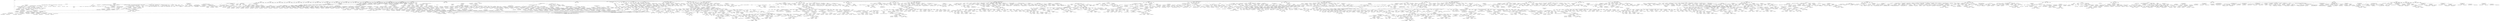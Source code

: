digraph "&lt;global&gt;" {  
"35612" [label = <(METHOD,&lt;global&gt;)<SUB>35</SUB>> ]
"35613" [label = <(BLOCK,&lt;empty&gt;,&lt;empty&gt;)> ]
"35614" [label = <(METHOD,horAcc8)<SUB>35</SUB>> ]
"35615" [label = <(PARAM,TIFF *tif)<SUB>35</SUB>> ]
"35616" [label = <(PARAM,uint8_t *cp0)<SUB>35</SUB>> ]
"35617" [label = <(PARAM,tmsize_t cc)<SUB>35</SUB>> ]
"35618" [label = <(METHOD_RETURN,int)<SUB>35</SUB>> ]
"35620" [label = <(METHOD,horAcc16)<SUB>36</SUB>> ]
"35621" [label = <(PARAM,TIFF *tif)<SUB>36</SUB>> ]
"35622" [label = <(PARAM,uint8_t *cp0)<SUB>36</SUB>> ]
"35623" [label = <(PARAM,tmsize_t cc)<SUB>36</SUB>> ]
"35624" [label = <(METHOD_RETURN,int)<SUB>36</SUB>> ]
"35626" [label = <(METHOD,horAcc32)<SUB>37</SUB>> ]
"35627" [label = <(PARAM,TIFF *tif)<SUB>37</SUB>> ]
"35628" [label = <(PARAM,uint8_t *cp0)<SUB>37</SUB>> ]
"35629" [label = <(PARAM,tmsize_t cc)<SUB>37</SUB>> ]
"35630" [label = <(METHOD_RETURN,int)<SUB>37</SUB>> ]
"35632" [label = <(METHOD,horAcc64)<SUB>38</SUB>> ]
"35633" [label = <(PARAM,TIFF *tif)<SUB>38</SUB>> ]
"35634" [label = <(PARAM,uint8_t *cp0)<SUB>38</SUB>> ]
"35635" [label = <(PARAM,tmsize_t cc)<SUB>38</SUB>> ]
"35636" [label = <(METHOD_RETURN,int)<SUB>38</SUB>> ]
"35638" [label = <(METHOD,swabHorAcc16)<SUB>39</SUB>> ]
"35639" [label = <(PARAM,TIFF *tif)<SUB>39</SUB>> ]
"35640" [label = <(PARAM,uint8_t *cp0)<SUB>39</SUB>> ]
"35641" [label = <(PARAM,tmsize_t cc)<SUB>39</SUB>> ]
"35642" [label = <(METHOD_RETURN,int)<SUB>39</SUB>> ]
"35644" [label = <(METHOD,swabHorAcc32)<SUB>40</SUB>> ]
"35645" [label = <(PARAM,TIFF *tif)<SUB>40</SUB>> ]
"35646" [label = <(PARAM,uint8_t *cp0)<SUB>40</SUB>> ]
"35647" [label = <(PARAM,tmsize_t cc)<SUB>40</SUB>> ]
"35648" [label = <(METHOD_RETURN,int)<SUB>40</SUB>> ]
"35650" [label = <(METHOD,swabHorAcc64)<SUB>41</SUB>> ]
"35651" [label = <(PARAM,TIFF *tif)<SUB>41</SUB>> ]
"35652" [label = <(PARAM,uint8_t *cp0)<SUB>41</SUB>> ]
"35653" [label = <(PARAM,tmsize_t cc)<SUB>41</SUB>> ]
"35654" [label = <(METHOD_RETURN,int)<SUB>41</SUB>> ]
"35656" [label = <(METHOD,horDiff8)<SUB>42</SUB>> ]
"35657" [label = <(PARAM,TIFF *tif)<SUB>42</SUB>> ]
"35658" [label = <(PARAM,uint8_t *cp0)<SUB>42</SUB>> ]
"35659" [label = <(PARAM,tmsize_t cc)<SUB>42</SUB>> ]
"35660" [label = <(METHOD_RETURN,int)<SUB>42</SUB>> ]
"35662" [label = <(METHOD,horDiff16)<SUB>43</SUB>> ]
"35663" [label = <(PARAM,TIFF *tif)<SUB>43</SUB>> ]
"35664" [label = <(PARAM,uint8_t *cp0)<SUB>43</SUB>> ]
"35665" [label = <(PARAM,tmsize_t cc)<SUB>43</SUB>> ]
"35666" [label = <(METHOD_RETURN,int)<SUB>43</SUB>> ]
"35668" [label = <(METHOD,horDiff32)<SUB>44</SUB>> ]
"35669" [label = <(PARAM,TIFF *tif)<SUB>44</SUB>> ]
"35670" [label = <(PARAM,uint8_t *cp0)<SUB>44</SUB>> ]
"35671" [label = <(PARAM,tmsize_t cc)<SUB>44</SUB>> ]
"35672" [label = <(METHOD_RETURN,int)<SUB>44</SUB>> ]
"35674" [label = <(METHOD,horDiff64)<SUB>45</SUB>> ]
"35675" [label = <(PARAM,TIFF *tif)<SUB>45</SUB>> ]
"35676" [label = <(PARAM,uint8_t *cp0)<SUB>45</SUB>> ]
"35677" [label = <(PARAM,tmsize_t cc)<SUB>45</SUB>> ]
"35678" [label = <(METHOD_RETURN,int)<SUB>45</SUB>> ]
"35680" [label = <(METHOD,swabHorDiff16)<SUB>46</SUB>> ]
"35681" [label = <(PARAM,TIFF *tif)<SUB>46</SUB>> ]
"35682" [label = <(PARAM,uint8_t *cp0)<SUB>46</SUB>> ]
"35683" [label = <(PARAM,tmsize_t cc)<SUB>46</SUB>> ]
"35684" [label = <(METHOD_RETURN,int)<SUB>46</SUB>> ]
"35686" [label = <(METHOD,swabHorDiff32)<SUB>47</SUB>> ]
"35687" [label = <(PARAM,TIFF *tif)<SUB>47</SUB>> ]
"35688" [label = <(PARAM,uint8_t *cp0)<SUB>47</SUB>> ]
"35689" [label = <(PARAM,tmsize_t cc)<SUB>47</SUB>> ]
"35690" [label = <(METHOD_RETURN,int)<SUB>47</SUB>> ]
"35692" [label = <(METHOD,swabHorDiff64)<SUB>48</SUB>> ]
"35693" [label = <(PARAM,TIFF *tif)<SUB>48</SUB>> ]
"35694" [label = <(PARAM,uint8_t *cp0)<SUB>48</SUB>> ]
"35695" [label = <(PARAM,tmsize_t cc)<SUB>48</SUB>> ]
"35696" [label = <(METHOD_RETURN,int)<SUB>48</SUB>> ]
"35698" [label = <(METHOD,fpAcc)<SUB>49</SUB>> ]
"35699" [label = <(PARAM,TIFF *tif)<SUB>49</SUB>> ]
"35700" [label = <(PARAM,uint8_t *cp0)<SUB>49</SUB>> ]
"35701" [label = <(PARAM,tmsize_t cc)<SUB>49</SUB>> ]
"35702" [label = <(METHOD_RETURN,int)<SUB>49</SUB>> ]
"35704" [label = <(METHOD,fpDiff)<SUB>50</SUB>> ]
"35705" [label = <(PARAM,TIFF *tif)<SUB>50</SUB>> ]
"35706" [label = <(PARAM,uint8_t *cp0)<SUB>50</SUB>> ]
"35707" [label = <(PARAM,tmsize_t cc)<SUB>50</SUB>> ]
"35708" [label = <(METHOD_RETURN,int)<SUB>50</SUB>> ]
"35710" [label = <(METHOD,PredictorDecodeRow)<SUB>51</SUB>> ]
"35711" [label = <(PARAM,TIFF *tif)<SUB>51</SUB>> ]
"35712" [label = <(PARAM,uint8_t *op0)<SUB>51</SUB>> ]
"35713" [label = <(PARAM,tmsize_t occ0)<SUB>51</SUB>> ]
"35714" [label = <(PARAM,uint16_t s)<SUB>52</SUB>> ]
"35715" [label = <(METHOD_RETURN,int)<SUB>51</SUB>> ]
"35717" [label = <(METHOD,PredictorDecodeTile)<SUB>53</SUB>> ]
"35718" [label = <(PARAM,TIFF *tif)<SUB>53</SUB>> ]
"35719" [label = <(PARAM,uint8_t *op0)<SUB>53</SUB>> ]
"35720" [label = <(PARAM,tmsize_t occ0)<SUB>53</SUB>> ]
"35721" [label = <(PARAM,uint16_t s)<SUB>54</SUB>> ]
"35722" [label = <(METHOD_RETURN,int)<SUB>53</SUB>> ]
"35724" [label = <(METHOD,PredictorEncodeRow)<SUB>55</SUB>> ]
"35725" [label = <(PARAM,TIFF *tif)<SUB>55</SUB>> ]
"35726" [label = <(PARAM,uint8_t *bp)<SUB>55</SUB>> ]
"35727" [label = <(PARAM,tmsize_t cc)<SUB>55</SUB>> ]
"35728" [label = <(PARAM,uint16_t s)<SUB>55</SUB>> ]
"35729" [label = <(METHOD_RETURN,int)<SUB>55</SUB>> ]
"35731" [label = <(METHOD,PredictorEncodeTile)<SUB>56</SUB>> ]
"35732" [label = <(PARAM,TIFF *tif)<SUB>56</SUB>> ]
"35733" [label = <(PARAM,uint8_t *bp0)<SUB>56</SUB>> ]
"35734" [label = <(PARAM,tmsize_t cc0)<SUB>56</SUB>> ]
"35735" [label = <(PARAM,uint16_t s)<SUB>57</SUB>> ]
"35736" [label = <(METHOD_RETURN,int)<SUB>56</SUB>> ]
"35738" [label = <(METHOD,PredictorSetup)<SUB>59</SUB>> ]
"35739" [label = <(PARAM,TIFF *tif)<SUB>59</SUB>> ]
"35740" [label = <(BLOCK,&lt;empty&gt;,&lt;empty&gt;)<SUB>60</SUB>> ]
"35741" [label = <(LOCAL,constchar[] module: char[])<SUB>61</SUB>> ]
"35742" [label = <(&lt;operator&gt;.assignment,module[] = &quot;PredictorSetup&quot;)<SUB>61</SUB>> ]
"35743" [label = <(IDENTIFIER,module,module[] = &quot;PredictorSetup&quot;)<SUB>61</SUB>> ]
"35744" [label = <(LITERAL,&quot;PredictorSetup&quot;,module[] = &quot;PredictorSetup&quot;)<SUB>61</SUB>> ]
"35745" [label = <(LOCAL,TIFFPredictorState* sp: TIFFPredictorState)<SUB>63</SUB>> ]
"35746" [label = <(&lt;operator&gt;.assignment,*sp = PredictorState(tif))<SUB>63</SUB>> ]
"35747" [label = <(IDENTIFIER,sp,*sp = PredictorState(tif))<SUB>63</SUB>> ]
"35748" [label = <(PredictorState,PredictorState(tif))<SUB>63</SUB>> ]
"35749" [label = <(IDENTIFIER,tif,PredictorState(tif))<SUB>63</SUB>> ]
"35750" [label = <(BLOCK,&lt;empty&gt;,&lt;empty&gt;)> ]
"35751" [label = <(&lt;operator&gt;.cast,(TIFFPredictorState *)(tif)-&gt;tif_data)<SUB>63</SUB>> ]
"35752" [label = <(UNKNOWN,TIFFPredictorState *,TIFFPredictorState *)<SUB>63</SUB>> ]
"35753" [label = <(&lt;operator&gt;.indirectFieldAccess,(tif)-&gt;tif_data)<SUB>63</SUB>> ]
"35754" [label = <(IDENTIFIER,tif,(TIFFPredictorState *)(tif)-&gt;tif_data)<SUB>63</SUB>> ]
"35755" [label = <(FIELD_IDENTIFIER,tif_data,tif_data)<SUB>63</SUB>> ]
"35756" [label = <(LOCAL,TIFFDirectory* td: TIFFDirectory)<SUB>64</SUB>> ]
"35757" [label = <(&lt;operator&gt;.assignment,*td = &amp;tif-&gt;tif_dir)<SUB>64</SUB>> ]
"35758" [label = <(IDENTIFIER,td,*td = &amp;tif-&gt;tif_dir)<SUB>64</SUB>> ]
"35759" [label = <(&lt;operator&gt;.addressOf,&amp;tif-&gt;tif_dir)<SUB>64</SUB>> ]
"35760" [label = <(&lt;operator&gt;.indirectFieldAccess,tif-&gt;tif_dir)<SUB>64</SUB>> ]
"35761" [label = <(IDENTIFIER,tif,*td = &amp;tif-&gt;tif_dir)<SUB>64</SUB>> ]
"35762" [label = <(FIELD_IDENTIFIER,tif_dir,tif_dir)<SUB>64</SUB>> ]
"35763" [label = <(CONTROL_STRUCTURE,switch(sp-&gt;predictor),switch(sp-&gt;predictor))<SUB>66</SUB>> ]
"35764" [label = <(&lt;operator&gt;.indirectFieldAccess,sp-&gt;predictor)<SUB>66</SUB>> ]
"35765" [label = <(IDENTIFIER,sp,switch(sp-&gt;predictor))<SUB>66</SUB>> ]
"35766" [label = <(FIELD_IDENTIFIER,predictor,predictor)<SUB>66</SUB>> ]
"35767" [label = <(BLOCK,&lt;empty&gt;,&lt;empty&gt;)<SUB>67</SUB>> ]
"35768" [label = <(JUMP_TARGET,case)<SUB>68</SUB>> ]
"35769" [label = <(IDENTIFIER,PREDICTOR_NONE,&lt;empty&gt;)<SUB>68</SUB>> ]
"35770" [label = <(RETURN,return 1;,return 1;)<SUB>69</SUB>> ]
"35771" [label = <(LITERAL,1,return 1;)<SUB>69</SUB>> ]
"35772" [label = <(JUMP_TARGET,case)<SUB>70</SUB>> ]
"35773" [label = <(IDENTIFIER,PREDICTOR_HORIZONTAL,&lt;empty&gt;)<SUB>70</SUB>> ]
"35774" [label = <(CONTROL_STRUCTURE,if (td-&gt;td_bitspersample != 8 &amp;&amp; td-&gt;td_bitspersample != 16 &amp;&amp;\012                td-&gt;td_bitspersample != 32 &amp;&amp; td-&gt;td_bitspersample != 64),if (td-&gt;td_bitspersample != 8 &amp;&amp; td-&gt;td_bitspersample != 16 &amp;&amp;\012                td-&gt;td_bitspersample != 32 &amp;&amp; td-&gt;td_bitspersample != 64))<SUB>71</SUB>> ]
"35775" [label = <(&lt;operator&gt;.logicalAnd,td-&gt;td_bitspersample != 8 &amp;&amp; td-&gt;td_bitspersample != 16 &amp;&amp;\012                td-&gt;td_bitspersample != 32 &amp;&amp; td-&gt;td_bitspersample != 64)<SUB>71</SUB>> ]
"35776" [label = <(&lt;operator&gt;.logicalAnd,td-&gt;td_bitspersample != 8 &amp;&amp; td-&gt;td_bitspersample != 16 &amp;&amp;\012                td-&gt;td_bitspersample != 32)<SUB>71</SUB>> ]
"35777" [label = <(&lt;operator&gt;.logicalAnd,td-&gt;td_bitspersample != 8 &amp;&amp; td-&gt;td_bitspersample != 16)<SUB>71</SUB>> ]
"35778" [label = <(&lt;operator&gt;.notEquals,td-&gt;td_bitspersample != 8)<SUB>71</SUB>> ]
"35779" [label = <(&lt;operator&gt;.indirectFieldAccess,td-&gt;td_bitspersample)<SUB>71</SUB>> ]
"35780" [label = <(IDENTIFIER,td,td-&gt;td_bitspersample != 8)<SUB>71</SUB>> ]
"35781" [label = <(FIELD_IDENTIFIER,td_bitspersample,td_bitspersample)<SUB>71</SUB>> ]
"35782" [label = <(LITERAL,8,td-&gt;td_bitspersample != 8)<SUB>71</SUB>> ]
"35783" [label = <(&lt;operator&gt;.notEquals,td-&gt;td_bitspersample != 16)<SUB>71</SUB>> ]
"35784" [label = <(&lt;operator&gt;.indirectFieldAccess,td-&gt;td_bitspersample)<SUB>71</SUB>> ]
"35785" [label = <(IDENTIFIER,td,td-&gt;td_bitspersample != 16)<SUB>71</SUB>> ]
"35786" [label = <(FIELD_IDENTIFIER,td_bitspersample,td_bitspersample)<SUB>71</SUB>> ]
"35787" [label = <(LITERAL,16,td-&gt;td_bitspersample != 16)<SUB>71</SUB>> ]
"35788" [label = <(&lt;operator&gt;.notEquals,td-&gt;td_bitspersample != 32)<SUB>72</SUB>> ]
"35789" [label = <(&lt;operator&gt;.indirectFieldAccess,td-&gt;td_bitspersample)<SUB>72</SUB>> ]
"35790" [label = <(IDENTIFIER,td,td-&gt;td_bitspersample != 32)<SUB>72</SUB>> ]
"35791" [label = <(FIELD_IDENTIFIER,td_bitspersample,td_bitspersample)<SUB>72</SUB>> ]
"35792" [label = <(LITERAL,32,td-&gt;td_bitspersample != 32)<SUB>72</SUB>> ]
"35793" [label = <(&lt;operator&gt;.notEquals,td-&gt;td_bitspersample != 64)<SUB>72</SUB>> ]
"35794" [label = <(&lt;operator&gt;.indirectFieldAccess,td-&gt;td_bitspersample)<SUB>72</SUB>> ]
"35795" [label = <(IDENTIFIER,td,td-&gt;td_bitspersample != 64)<SUB>72</SUB>> ]
"35796" [label = <(FIELD_IDENTIFIER,td_bitspersample,td_bitspersample)<SUB>72</SUB>> ]
"35797" [label = <(LITERAL,64,td-&gt;td_bitspersample != 64)<SUB>72</SUB>> ]
"35798" [label = <(BLOCK,&lt;empty&gt;,&lt;empty&gt;)<SUB>73</SUB>> ]
"35799" [label = <(UNKNOWN,TIFFErrorExtR(tif, module,\012                              &quot;Horizontal differencing \&quot;Predictor\&quot; not &quot;\012                              &quot;supported with %&quot; PRIu16 &quot;-bit samples&quot;,\012                              td-&gt;td_bitspersample);,TIFFErrorExtR(tif, module,\012                              &quot;Horizontal differencing \&quot;Predictor\&quot; not &quot;\012                              &quot;supported with %&quot; PRIu16 &quot;-bit samples&quot;,\012                              td-&gt;td_bitspersample);)<SUB>74</SUB>> ]
"35800" [label = <(RETURN,return 0;,return 0;)<SUB>78</SUB>> ]
"35801" [label = <(LITERAL,0,return 0;)<SUB>78</SUB>> ]
"35802" [label = <(CONTROL_STRUCTURE,break;,break;)<SUB>80</SUB>> ]
"35803" [label = <(JUMP_TARGET,case)<SUB>81</SUB>> ]
"35804" [label = <(IDENTIFIER,PREDICTOR_FLOATINGPOINT,&lt;empty&gt;)<SUB>81</SUB>> ]
"35805" [label = <(CONTROL_STRUCTURE,if (td-&gt;td_sampleformat != SAMPLEFORMAT_IEEEFP),if (td-&gt;td_sampleformat != SAMPLEFORMAT_IEEEFP))<SUB>82</SUB>> ]
"35806" [label = <(&lt;operator&gt;.notEquals,td-&gt;td_sampleformat != SAMPLEFORMAT_IEEEFP)<SUB>82</SUB>> ]
"35807" [label = <(&lt;operator&gt;.indirectFieldAccess,td-&gt;td_sampleformat)<SUB>82</SUB>> ]
"35808" [label = <(IDENTIFIER,td,td-&gt;td_sampleformat != SAMPLEFORMAT_IEEEFP)<SUB>82</SUB>> ]
"35809" [label = <(FIELD_IDENTIFIER,td_sampleformat,td_sampleformat)<SUB>82</SUB>> ]
"35810" [label = <(IDENTIFIER,SAMPLEFORMAT_IEEEFP,td-&gt;td_sampleformat != SAMPLEFORMAT_IEEEFP)<SUB>82</SUB>> ]
"35811" [label = <(BLOCK,&lt;empty&gt;,&lt;empty&gt;)<SUB>83</SUB>> ]
"35812" [label = <(UNKNOWN,TIFFErrorExtR(\012                    tif, module,\012                    &quot;Floating point \&quot;Predictor\&quot; not supported with %&quot; PRIu16\012                    &quot; data format&quot;,\012                    td-&gt;td_sampleformat);,TIFFErrorExtR(\012                    tif, module,\012                    &quot;Floating point \&quot;Predictor\&quot; not supported with %&quot; PRIu16\012                    &quot; data format&quot;,\012                    td-&gt;td_sampleformat);)<SUB>84</SUB>> ]
"35813" [label = <(RETURN,return 0;,return 0;)<SUB>89</SUB>> ]
"35814" [label = <(LITERAL,0,return 0;)<SUB>89</SUB>> ]
"35815" [label = <(CONTROL_STRUCTURE,if (td-&gt;td_bitspersample != 16 &amp;&amp; td-&gt;td_bitspersample != 24 &amp;&amp;\012                td-&gt;td_bitspersample != 32 &amp;&amp; td-&gt;td_bitspersample != 64),if (td-&gt;td_bitspersample != 16 &amp;&amp; td-&gt;td_bitspersample != 24 &amp;&amp;\012                td-&gt;td_bitspersample != 32 &amp;&amp; td-&gt;td_bitspersample != 64))<SUB>91</SUB>> ]
"35816" [label = <(&lt;operator&gt;.logicalAnd,td-&gt;td_bitspersample != 16 &amp;&amp; td-&gt;td_bitspersample != 24 &amp;&amp;\012                td-&gt;td_bitspersample != 32 &amp;&amp; td-&gt;td_bitspersample != 64)<SUB>91</SUB>> ]
"35817" [label = <(&lt;operator&gt;.logicalAnd,td-&gt;td_bitspersample != 16 &amp;&amp; td-&gt;td_bitspersample != 24 &amp;&amp;\012                td-&gt;td_bitspersample != 32)<SUB>91</SUB>> ]
"35818" [label = <(&lt;operator&gt;.logicalAnd,td-&gt;td_bitspersample != 16 &amp;&amp; td-&gt;td_bitspersample != 24)<SUB>91</SUB>> ]
"35819" [label = <(&lt;operator&gt;.notEquals,td-&gt;td_bitspersample != 16)<SUB>91</SUB>> ]
"35820" [label = <(&lt;operator&gt;.indirectFieldAccess,td-&gt;td_bitspersample)<SUB>91</SUB>> ]
"35821" [label = <(IDENTIFIER,td,td-&gt;td_bitspersample != 16)<SUB>91</SUB>> ]
"35822" [label = <(FIELD_IDENTIFIER,td_bitspersample,td_bitspersample)<SUB>91</SUB>> ]
"35823" [label = <(LITERAL,16,td-&gt;td_bitspersample != 16)<SUB>91</SUB>> ]
"35824" [label = <(&lt;operator&gt;.notEquals,td-&gt;td_bitspersample != 24)<SUB>91</SUB>> ]
"35825" [label = <(&lt;operator&gt;.indirectFieldAccess,td-&gt;td_bitspersample)<SUB>91</SUB>> ]
"35826" [label = <(IDENTIFIER,td,td-&gt;td_bitspersample != 24)<SUB>91</SUB>> ]
"35827" [label = <(FIELD_IDENTIFIER,td_bitspersample,td_bitspersample)<SUB>91</SUB>> ]
"35828" [label = <(LITERAL,24,td-&gt;td_bitspersample != 24)<SUB>91</SUB>> ]
"35829" [label = <(&lt;operator&gt;.notEquals,td-&gt;td_bitspersample != 32)<SUB>92</SUB>> ]
"35830" [label = <(&lt;operator&gt;.indirectFieldAccess,td-&gt;td_bitspersample)<SUB>92</SUB>> ]
"35831" [label = <(IDENTIFIER,td,td-&gt;td_bitspersample != 32)<SUB>92</SUB>> ]
"35832" [label = <(FIELD_IDENTIFIER,td_bitspersample,td_bitspersample)<SUB>92</SUB>> ]
"35833" [label = <(LITERAL,32,td-&gt;td_bitspersample != 32)<SUB>92</SUB>> ]
"35834" [label = <(&lt;operator&gt;.notEquals,td-&gt;td_bitspersample != 64)<SUB>92</SUB>> ]
"35835" [label = <(&lt;operator&gt;.indirectFieldAccess,td-&gt;td_bitspersample)<SUB>92</SUB>> ]
"35836" [label = <(IDENTIFIER,td,td-&gt;td_bitspersample != 64)<SUB>92</SUB>> ]
"35837" [label = <(FIELD_IDENTIFIER,td_bitspersample,td_bitspersample)<SUB>92</SUB>> ]
"35838" [label = <(LITERAL,64,td-&gt;td_bitspersample != 64)<SUB>92</SUB>> ]
"35839" [label = <(BLOCK,&lt;empty&gt;,&lt;empty&gt;)<SUB>93</SUB>> ]
"35840" [label = <(UNKNOWN,TIFFErrorExtR(\012                    tif, module,\012                    &quot;Floating point \&quot;Predictor\&quot; not supported with %&quot; PRIu16\012                    &quot;-bit samples&quot;,\012                    td-&gt;td_bitspersample);,TIFFErrorExtR(\012                    tif, module,\012                    &quot;Floating point \&quot;Predictor\&quot; not supported with %&quot; PRIu16\012                    &quot;-bit samples&quot;,\012                    td-&gt;td_bitspersample);)<SUB>94</SUB>> ]
"35841" [label = <(RETURN,return 0;,return 0;)<SUB>99</SUB>> ]
"35842" [label = <(LITERAL,0,return 0;)<SUB>99</SUB>> ]
"35843" [label = <(CONTROL_STRUCTURE,break;,break;)<SUB>101</SUB>> ]
"35844" [label = <(JUMP_TARGET,default)<SUB>102</SUB>> ]
"35845" [label = <(TIFFErrorExtR,TIFFErrorExtR(tif, module, &quot;\&quot;Predictor\&quot; value %d not supported&quot;,\012                          sp-&gt;predictor))<SUB>103</SUB>> ]
"35846" [label = <(IDENTIFIER,tif,TIFFErrorExtR(tif, module, &quot;\&quot;Predictor\&quot; value %d not supported&quot;,\012                          sp-&gt;predictor))<SUB>103</SUB>> ]
"35847" [label = <(IDENTIFIER,module,TIFFErrorExtR(tif, module, &quot;\&quot;Predictor\&quot; value %d not supported&quot;,\012                          sp-&gt;predictor))<SUB>103</SUB>> ]
"35848" [label = <(LITERAL,&quot;\&quot;Predictor\&quot; value %d not supported&quot;,TIFFErrorExtR(tif, module, &quot;\&quot;Predictor\&quot; value %d not supported&quot;,\012                          sp-&gt;predictor))<SUB>103</SUB>> ]
"35849" [label = <(&lt;operator&gt;.indirectFieldAccess,sp-&gt;predictor)<SUB>104</SUB>> ]
"35850" [label = <(IDENTIFIER,sp,TIFFErrorExtR(tif, module, &quot;\&quot;Predictor\&quot; value %d not supported&quot;,\012                          sp-&gt;predictor))<SUB>104</SUB>> ]
"35851" [label = <(FIELD_IDENTIFIER,predictor,predictor)<SUB>104</SUB>> ]
"35852" [label = <(RETURN,return 0;,return 0;)<SUB>105</SUB>> ]
"35853" [label = <(LITERAL,0,return 0;)<SUB>105</SUB>> ]
"35854" [label = <(&lt;operator&gt;.assignment,sp-&gt;stride =\012        (td-&gt;td_planarconfig == PLANARCONFIG_CONTIG ? td-&gt;td_samplesperpixel\012                                                    : 1))<SUB>107</SUB>> ]
"35855" [label = <(&lt;operator&gt;.indirectFieldAccess,sp-&gt;stride)<SUB>107</SUB>> ]
"35856" [label = <(IDENTIFIER,sp,sp-&gt;stride =\012        (td-&gt;td_planarconfig == PLANARCONFIG_CONTIG ? td-&gt;td_samplesperpixel\012                                                    : 1))<SUB>107</SUB>> ]
"35857" [label = <(FIELD_IDENTIFIER,stride,stride)<SUB>107</SUB>> ]
"35858" [label = <(&lt;operator&gt;.conditional,td-&gt;td_planarconfig == PLANARCONFIG_CONTIG ? td-&gt;td_samplesperpixel\012                                                    : 1)<SUB>108</SUB>> ]
"35859" [label = <(&lt;operator&gt;.equals,td-&gt;td_planarconfig == PLANARCONFIG_CONTIG)<SUB>108</SUB>> ]
"35860" [label = <(&lt;operator&gt;.indirectFieldAccess,td-&gt;td_planarconfig)<SUB>108</SUB>> ]
"35861" [label = <(IDENTIFIER,td,td-&gt;td_planarconfig == PLANARCONFIG_CONTIG)<SUB>108</SUB>> ]
"35862" [label = <(FIELD_IDENTIFIER,td_planarconfig,td_planarconfig)<SUB>108</SUB>> ]
"35863" [label = <(IDENTIFIER,PLANARCONFIG_CONTIG,td-&gt;td_planarconfig == PLANARCONFIG_CONTIG)<SUB>108</SUB>> ]
"35864" [label = <(&lt;operator&gt;.indirectFieldAccess,td-&gt;td_samplesperpixel)<SUB>108</SUB>> ]
"35865" [label = <(IDENTIFIER,td,td-&gt;td_planarconfig == PLANARCONFIG_CONTIG ? td-&gt;td_samplesperpixel\012                                                    : 1)<SUB>108</SUB>> ]
"35866" [label = <(FIELD_IDENTIFIER,td_samplesperpixel,td_samplesperpixel)<SUB>108</SUB>> ]
"35867" [label = <(LITERAL,1,td-&gt;td_planarconfig == PLANARCONFIG_CONTIG ? td-&gt;td_samplesperpixel\012                                                    : 1)<SUB>109</SUB>> ]
"35868" [label = <(CONTROL_STRUCTURE,if (isTiled(tif)),if (isTiled(tif)))<SUB>113</SUB>> ]
"35869" [label = <(isTiled,isTiled(tif))<SUB>113</SUB>> ]
"35870" [label = <(IDENTIFIER,tif,isTiled(tif))<SUB>113</SUB>> ]
"35871" [label = <(BLOCK,&lt;empty&gt;,&lt;empty&gt;)<SUB>114</SUB>> ]
"35872" [label = <(&lt;operator&gt;.assignment,sp-&gt;rowsize = TIFFTileRowSize(tif))<SUB>114</SUB>> ]
"35873" [label = <(&lt;operator&gt;.indirectFieldAccess,sp-&gt;rowsize)<SUB>114</SUB>> ]
"35874" [label = <(IDENTIFIER,sp,sp-&gt;rowsize = TIFFTileRowSize(tif))<SUB>114</SUB>> ]
"35875" [label = <(FIELD_IDENTIFIER,rowsize,rowsize)<SUB>114</SUB>> ]
"35876" [label = <(TIFFTileRowSize,TIFFTileRowSize(tif))<SUB>114</SUB>> ]
"35877" [label = <(IDENTIFIER,tif,TIFFTileRowSize(tif))<SUB>114</SUB>> ]
"35878" [label = <(CONTROL_STRUCTURE,else,else)<SUB>116</SUB>> ]
"35879" [label = <(BLOCK,&lt;empty&gt;,&lt;empty&gt;)<SUB>116</SUB>> ]
"35880" [label = <(&lt;operator&gt;.assignment,sp-&gt;rowsize = TIFFScanlineSize(tif))<SUB>116</SUB>> ]
"35881" [label = <(&lt;operator&gt;.indirectFieldAccess,sp-&gt;rowsize)<SUB>116</SUB>> ]
"35882" [label = <(IDENTIFIER,sp,sp-&gt;rowsize = TIFFScanlineSize(tif))<SUB>116</SUB>> ]
"35883" [label = <(FIELD_IDENTIFIER,rowsize,rowsize)<SUB>116</SUB>> ]
"35884" [label = <(TIFFScanlineSize,TIFFScanlineSize(tif))<SUB>116</SUB>> ]
"35885" [label = <(IDENTIFIER,tif,TIFFScanlineSize(tif))<SUB>116</SUB>> ]
"35886" [label = <(CONTROL_STRUCTURE,if (sp-&gt;rowsize == 0),if (sp-&gt;rowsize == 0))<SUB>117</SUB>> ]
"35887" [label = <(&lt;operator&gt;.equals,sp-&gt;rowsize == 0)<SUB>117</SUB>> ]
"35888" [label = <(&lt;operator&gt;.indirectFieldAccess,sp-&gt;rowsize)<SUB>117</SUB>> ]
"35889" [label = <(IDENTIFIER,sp,sp-&gt;rowsize == 0)<SUB>117</SUB>> ]
"35890" [label = <(FIELD_IDENTIFIER,rowsize,rowsize)<SUB>117</SUB>> ]
"35891" [label = <(LITERAL,0,sp-&gt;rowsize == 0)<SUB>117</SUB>> ]
"35892" [label = <(BLOCK,&lt;empty&gt;,&lt;empty&gt;)<SUB>118</SUB>> ]
"35893" [label = <(RETURN,return 0;,return 0;)<SUB>118</SUB>> ]
"35894" [label = <(LITERAL,0,return 0;)<SUB>118</SUB>> ]
"35895" [label = <(RETURN,return 1;,return 1;)<SUB>120</SUB>> ]
"35896" [label = <(LITERAL,1,return 1;)<SUB>120</SUB>> ]
"35897" [label = <(METHOD_RETURN,int)<SUB>59</SUB>> ]
"35899" [label = <(METHOD,PredictorSetupDecode)<SUB>123</SUB>> ]
"35900" [label = <(PARAM,TIFF *tif)<SUB>123</SUB>> ]
"35901" [label = <(BLOCK,&lt;empty&gt;,&lt;empty&gt;)<SUB>124</SUB>> ]
"35902" [label = <(LOCAL,TIFFPredictorState* sp: TIFFPredictorState)<SUB>125</SUB>> ]
"35903" [label = <(&lt;operator&gt;.assignment,*sp = PredictorState(tif))<SUB>125</SUB>> ]
"35904" [label = <(IDENTIFIER,sp,*sp = PredictorState(tif))<SUB>125</SUB>> ]
"35905" [label = <(PredictorState,PredictorState(tif))<SUB>125</SUB>> ]
"35906" [label = <(IDENTIFIER,tif,PredictorState(tif))<SUB>125</SUB>> ]
"35907" [label = <(BLOCK,&lt;empty&gt;,&lt;empty&gt;)> ]
"35908" [label = <(&lt;operator&gt;.cast,(TIFFPredictorState *)(tif)-&gt;tif_data)<SUB>125</SUB>> ]
"35909" [label = <(UNKNOWN,TIFFPredictorState *,TIFFPredictorState *)<SUB>125</SUB>> ]
"35910" [label = <(&lt;operator&gt;.indirectFieldAccess,(tif)-&gt;tif_data)<SUB>125</SUB>> ]
"35911" [label = <(IDENTIFIER,tif,(TIFFPredictorState *)(tif)-&gt;tif_data)<SUB>125</SUB>> ]
"35912" [label = <(FIELD_IDENTIFIER,tif_data,tif_data)<SUB>125</SUB>> ]
"35913" [label = <(LOCAL,TIFFDirectory* td: TIFFDirectory)<SUB>126</SUB>> ]
"35914" [label = <(&lt;operator&gt;.assignment,*td = &amp;tif-&gt;tif_dir)<SUB>126</SUB>> ]
"35915" [label = <(IDENTIFIER,td,*td = &amp;tif-&gt;tif_dir)<SUB>126</SUB>> ]
"35916" [label = <(&lt;operator&gt;.addressOf,&amp;tif-&gt;tif_dir)<SUB>126</SUB>> ]
"35917" [label = <(&lt;operator&gt;.indirectFieldAccess,tif-&gt;tif_dir)<SUB>126</SUB>> ]
"35918" [label = <(IDENTIFIER,tif,*td = &amp;tif-&gt;tif_dir)<SUB>126</SUB>> ]
"35919" [label = <(FIELD_IDENTIFIER,tif_dir,tif_dir)<SUB>126</SUB>> ]
"35920" [label = <(CONTROL_STRUCTURE,if (!(*sp-&gt;setupdecode)(tif) || !PredictorSetup(tif)),if (!(*sp-&gt;setupdecode)(tif) || !PredictorSetup(tif)))<SUB>131</SUB>> ]
"35921" [label = <(&lt;operator&gt;.logicalOr,!(*sp-&gt;setupdecode)(tif) || !PredictorSetup(tif))<SUB>131</SUB>> ]
"35922" [label = <(&lt;operator&gt;.logicalNot,!(*sp-&gt;setupdecode)(tif))<SUB>131</SUB>> ]
"35923" [label = <(*sp-&gt;setupdecode,(*sp-&gt;setupdecode)(tif))<SUB>131</SUB>> ]
"35924" [label = <(&lt;operator&gt;.indirection,*sp-&gt;setupdecode)<SUB>131</SUB>> ]
"35925" [label = <(&lt;operator&gt;.indirectFieldAccess,sp-&gt;setupdecode)<SUB>131</SUB>> ]
"35926" [label = <(IDENTIFIER,sp,(*sp-&gt;setupdecode)(tif))<SUB>131</SUB>> ]
"35927" [label = <(FIELD_IDENTIFIER,setupdecode,setupdecode)<SUB>131</SUB>> ]
"35928" [label = <(IDENTIFIER,tif,(*sp-&gt;setupdecode)(tif))<SUB>131</SUB>> ]
"35929" [label = <(&lt;operator&gt;.logicalNot,!PredictorSetup(tif))<SUB>131</SUB>> ]
"35930" [label = <(PredictorSetup,PredictorSetup(tif))<SUB>131</SUB>> ]
"35931" [label = <(IDENTIFIER,tif,PredictorSetup(tif))<SUB>131</SUB>> ]
"35932" [label = <(BLOCK,&lt;empty&gt;,&lt;empty&gt;)<SUB>132</SUB>> ]
"35933" [label = <(RETURN,return 0;,return 0;)<SUB>132</SUB>> ]
"35934" [label = <(LITERAL,0,return 0;)<SUB>132</SUB>> ]
"35935" [label = <(CONTROL_STRUCTURE,if (sp-&gt;predictor == 2),if (sp-&gt;predictor == 2))<SUB>134</SUB>> ]
"35936" [label = <(&lt;operator&gt;.equals,sp-&gt;predictor == 2)<SUB>134</SUB>> ]
"35937" [label = <(&lt;operator&gt;.indirectFieldAccess,sp-&gt;predictor)<SUB>134</SUB>> ]
"35938" [label = <(IDENTIFIER,sp,sp-&gt;predictor == 2)<SUB>134</SUB>> ]
"35939" [label = <(FIELD_IDENTIFIER,predictor,predictor)<SUB>134</SUB>> ]
"35940" [label = <(LITERAL,2,sp-&gt;predictor == 2)<SUB>134</SUB>> ]
"35941" [label = <(BLOCK,&lt;empty&gt;,&lt;empty&gt;)<SUB>135</SUB>> ]
"35942" [label = <(CONTROL_STRUCTURE,switch(td-&gt;td_bitspersample),switch(td-&gt;td_bitspersample))<SUB>136</SUB>> ]
"35943" [label = <(&lt;operator&gt;.indirectFieldAccess,td-&gt;td_bitspersample)<SUB>136</SUB>> ]
"35944" [label = <(IDENTIFIER,td,switch(td-&gt;td_bitspersample))<SUB>136</SUB>> ]
"35945" [label = <(FIELD_IDENTIFIER,td_bitspersample,td_bitspersample)<SUB>136</SUB>> ]
"35946" [label = <(BLOCK,&lt;empty&gt;,&lt;empty&gt;)<SUB>137</SUB>> ]
"35947" [label = <(JUMP_TARGET,case)<SUB>138</SUB>> ]
"35948" [label = <(LITERAL,8,&lt;empty&gt;)<SUB>138</SUB>> ]
"35949" [label = <(&lt;operator&gt;.assignment,sp-&gt;decodepfunc = horAcc8)<SUB>139</SUB>> ]
"35950" [label = <(&lt;operator&gt;.indirectFieldAccess,sp-&gt;decodepfunc)<SUB>139</SUB>> ]
"35951" [label = <(IDENTIFIER,sp,sp-&gt;decodepfunc = horAcc8)<SUB>139</SUB>> ]
"35952" [label = <(FIELD_IDENTIFIER,decodepfunc,decodepfunc)<SUB>139</SUB>> ]
"35953" [label = <(IDENTIFIER,horAcc8,sp-&gt;decodepfunc = horAcc8)<SUB>139</SUB>> ]
"35954" [label = <(CONTROL_STRUCTURE,break;,break;)<SUB>140</SUB>> ]
"35955" [label = <(JUMP_TARGET,case)<SUB>141</SUB>> ]
"35956" [label = <(LITERAL,16,&lt;empty&gt;)<SUB>141</SUB>> ]
"35957" [label = <(&lt;operator&gt;.assignment,sp-&gt;decodepfunc = horAcc16)<SUB>142</SUB>> ]
"35958" [label = <(&lt;operator&gt;.indirectFieldAccess,sp-&gt;decodepfunc)<SUB>142</SUB>> ]
"35959" [label = <(IDENTIFIER,sp,sp-&gt;decodepfunc = horAcc16)<SUB>142</SUB>> ]
"35960" [label = <(FIELD_IDENTIFIER,decodepfunc,decodepfunc)<SUB>142</SUB>> ]
"35961" [label = <(IDENTIFIER,horAcc16,sp-&gt;decodepfunc = horAcc16)<SUB>142</SUB>> ]
"35962" [label = <(CONTROL_STRUCTURE,break;,break;)<SUB>143</SUB>> ]
"35963" [label = <(JUMP_TARGET,case)<SUB>144</SUB>> ]
"35964" [label = <(LITERAL,32,&lt;empty&gt;)<SUB>144</SUB>> ]
"35965" [label = <(&lt;operator&gt;.assignment,sp-&gt;decodepfunc = horAcc32)<SUB>145</SUB>> ]
"35966" [label = <(&lt;operator&gt;.indirectFieldAccess,sp-&gt;decodepfunc)<SUB>145</SUB>> ]
"35967" [label = <(IDENTIFIER,sp,sp-&gt;decodepfunc = horAcc32)<SUB>145</SUB>> ]
"35968" [label = <(FIELD_IDENTIFIER,decodepfunc,decodepfunc)<SUB>145</SUB>> ]
"35969" [label = <(IDENTIFIER,horAcc32,sp-&gt;decodepfunc = horAcc32)<SUB>145</SUB>> ]
"35970" [label = <(CONTROL_STRUCTURE,break;,break;)<SUB>146</SUB>> ]
"35971" [label = <(JUMP_TARGET,case)<SUB>147</SUB>> ]
"35972" [label = <(LITERAL,64,&lt;empty&gt;)<SUB>147</SUB>> ]
"35973" [label = <(&lt;operator&gt;.assignment,sp-&gt;decodepfunc = horAcc64)<SUB>148</SUB>> ]
"35974" [label = <(&lt;operator&gt;.indirectFieldAccess,sp-&gt;decodepfunc)<SUB>148</SUB>> ]
"35975" [label = <(IDENTIFIER,sp,sp-&gt;decodepfunc = horAcc64)<SUB>148</SUB>> ]
"35976" [label = <(FIELD_IDENTIFIER,decodepfunc,decodepfunc)<SUB>148</SUB>> ]
"35977" [label = <(IDENTIFIER,horAcc64,sp-&gt;decodepfunc = horAcc64)<SUB>148</SUB>> ]
"35978" [label = <(CONTROL_STRUCTURE,break;,break;)<SUB>149</SUB>> ]
"35979" [label = <(CONTROL_STRUCTURE,if (tif-&gt;tif_decoderow != PredictorDecodeRow),if (tif-&gt;tif_decoderow != PredictorDecodeRow))<SUB>155</SUB>> ]
"35980" [label = <(&lt;operator&gt;.notEquals,tif-&gt;tif_decoderow != PredictorDecodeRow)<SUB>155</SUB>> ]
"35981" [label = <(&lt;operator&gt;.indirectFieldAccess,tif-&gt;tif_decoderow)<SUB>155</SUB>> ]
"35982" [label = <(IDENTIFIER,tif,tif-&gt;tif_decoderow != PredictorDecodeRow)<SUB>155</SUB>> ]
"35983" [label = <(FIELD_IDENTIFIER,tif_decoderow,tif_decoderow)<SUB>155</SUB>> ]
"35984" [label = <(IDENTIFIER,PredictorDecodeRow,tif-&gt;tif_decoderow != PredictorDecodeRow)<SUB>155</SUB>> ]
"35985" [label = <(BLOCK,&lt;empty&gt;,&lt;empty&gt;)<SUB>156</SUB>> ]
"35986" [label = <(&lt;operator&gt;.assignment,sp-&gt;decoderow = tif-&gt;tif_decoderow)<SUB>157</SUB>> ]
"35987" [label = <(&lt;operator&gt;.indirectFieldAccess,sp-&gt;decoderow)<SUB>157</SUB>> ]
"35988" [label = <(IDENTIFIER,sp,sp-&gt;decoderow = tif-&gt;tif_decoderow)<SUB>157</SUB>> ]
"35989" [label = <(FIELD_IDENTIFIER,decoderow,decoderow)<SUB>157</SUB>> ]
"35990" [label = <(&lt;operator&gt;.indirectFieldAccess,tif-&gt;tif_decoderow)<SUB>157</SUB>> ]
"35991" [label = <(IDENTIFIER,tif,sp-&gt;decoderow = tif-&gt;tif_decoderow)<SUB>157</SUB>> ]
"35992" [label = <(FIELD_IDENTIFIER,tif_decoderow,tif_decoderow)<SUB>157</SUB>> ]
"35993" [label = <(&lt;operator&gt;.assignment,tif-&gt;tif_decoderow = PredictorDecodeRow)<SUB>158</SUB>> ]
"35994" [label = <(&lt;operator&gt;.indirectFieldAccess,tif-&gt;tif_decoderow)<SUB>158</SUB>> ]
"35995" [label = <(IDENTIFIER,tif,tif-&gt;tif_decoderow = PredictorDecodeRow)<SUB>158</SUB>> ]
"35996" [label = <(FIELD_IDENTIFIER,tif_decoderow,tif_decoderow)<SUB>158</SUB>> ]
"35997" [label = <(IDENTIFIER,PredictorDecodeRow,tif-&gt;tif_decoderow = PredictorDecodeRow)<SUB>158</SUB>> ]
"35998" [label = <(&lt;operator&gt;.assignment,sp-&gt;decodestrip = tif-&gt;tif_decodestrip)<SUB>159</SUB>> ]
"35999" [label = <(&lt;operator&gt;.indirectFieldAccess,sp-&gt;decodestrip)<SUB>159</SUB>> ]
"36000" [label = <(IDENTIFIER,sp,sp-&gt;decodestrip = tif-&gt;tif_decodestrip)<SUB>159</SUB>> ]
"36001" [label = <(FIELD_IDENTIFIER,decodestrip,decodestrip)<SUB>159</SUB>> ]
"36002" [label = <(&lt;operator&gt;.indirectFieldAccess,tif-&gt;tif_decodestrip)<SUB>159</SUB>> ]
"36003" [label = <(IDENTIFIER,tif,sp-&gt;decodestrip = tif-&gt;tif_decodestrip)<SUB>159</SUB>> ]
"36004" [label = <(FIELD_IDENTIFIER,tif_decodestrip,tif_decodestrip)<SUB>159</SUB>> ]
"36005" [label = <(&lt;operator&gt;.assignment,tif-&gt;tif_decodestrip = PredictorDecodeTile)<SUB>160</SUB>> ]
"36006" [label = <(&lt;operator&gt;.indirectFieldAccess,tif-&gt;tif_decodestrip)<SUB>160</SUB>> ]
"36007" [label = <(IDENTIFIER,tif,tif-&gt;tif_decodestrip = PredictorDecodeTile)<SUB>160</SUB>> ]
"36008" [label = <(FIELD_IDENTIFIER,tif_decodestrip,tif_decodestrip)<SUB>160</SUB>> ]
"36009" [label = <(IDENTIFIER,PredictorDecodeTile,tif-&gt;tif_decodestrip = PredictorDecodeTile)<SUB>160</SUB>> ]
"36010" [label = <(&lt;operator&gt;.assignment,sp-&gt;decodetile = tif-&gt;tif_decodetile)<SUB>161</SUB>> ]
"36011" [label = <(&lt;operator&gt;.indirectFieldAccess,sp-&gt;decodetile)<SUB>161</SUB>> ]
"36012" [label = <(IDENTIFIER,sp,sp-&gt;decodetile = tif-&gt;tif_decodetile)<SUB>161</SUB>> ]
"36013" [label = <(FIELD_IDENTIFIER,decodetile,decodetile)<SUB>161</SUB>> ]
"36014" [label = <(&lt;operator&gt;.indirectFieldAccess,tif-&gt;tif_decodetile)<SUB>161</SUB>> ]
"36015" [label = <(IDENTIFIER,tif,sp-&gt;decodetile = tif-&gt;tif_decodetile)<SUB>161</SUB>> ]
"36016" [label = <(FIELD_IDENTIFIER,tif_decodetile,tif_decodetile)<SUB>161</SUB>> ]
"36017" [label = <(&lt;operator&gt;.assignment,tif-&gt;tif_decodetile = PredictorDecodeTile)<SUB>162</SUB>> ]
"36018" [label = <(&lt;operator&gt;.indirectFieldAccess,tif-&gt;tif_decodetile)<SUB>162</SUB>> ]
"36019" [label = <(IDENTIFIER,tif,tif-&gt;tif_decodetile = PredictorDecodeTile)<SUB>162</SUB>> ]
"36020" [label = <(FIELD_IDENTIFIER,tif_decodetile,tif_decodetile)<SUB>162</SUB>> ]
"36021" [label = <(IDENTIFIER,PredictorDecodeTile,tif-&gt;tif_decodetile = PredictorDecodeTile)<SUB>162</SUB>> ]
"36022" [label = <(CONTROL_STRUCTURE,if (tif-&gt;tif_flags &amp; TIFF_SWAB),if (tif-&gt;tif_flags &amp; TIFF_SWAB))<SUB>172</SUB>> ]
"36023" [label = <(&lt;operator&gt;.and,tif-&gt;tif_flags &amp; TIFF_SWAB)<SUB>172</SUB>> ]
"36024" [label = <(&lt;operator&gt;.indirectFieldAccess,tif-&gt;tif_flags)<SUB>172</SUB>> ]
"36025" [label = <(IDENTIFIER,tif,tif-&gt;tif_flags &amp; TIFF_SWAB)<SUB>172</SUB>> ]
"36026" [label = <(FIELD_IDENTIFIER,tif_flags,tif_flags)<SUB>172</SUB>> ]
"36027" [label = <(IDENTIFIER,TIFF_SWAB,tif-&gt;tif_flags &amp; TIFF_SWAB)<SUB>172</SUB>> ]
"36028" [label = <(BLOCK,&lt;empty&gt;,&lt;empty&gt;)<SUB>173</SUB>> ]
"36029" [label = <(CONTROL_STRUCTURE,if (sp-&gt;decodepfunc == horAcc16),if (sp-&gt;decodepfunc == horAcc16))<SUB>174</SUB>> ]
"36030" [label = <(&lt;operator&gt;.equals,sp-&gt;decodepfunc == horAcc16)<SUB>174</SUB>> ]
"36031" [label = <(&lt;operator&gt;.indirectFieldAccess,sp-&gt;decodepfunc)<SUB>174</SUB>> ]
"36032" [label = <(IDENTIFIER,sp,sp-&gt;decodepfunc == horAcc16)<SUB>174</SUB>> ]
"36033" [label = <(FIELD_IDENTIFIER,decodepfunc,decodepfunc)<SUB>174</SUB>> ]
"36034" [label = <(IDENTIFIER,horAcc16,sp-&gt;decodepfunc == horAcc16)<SUB>174</SUB>> ]
"36035" [label = <(BLOCK,&lt;empty&gt;,&lt;empty&gt;)<SUB>175</SUB>> ]
"36036" [label = <(&lt;operator&gt;.assignment,sp-&gt;decodepfunc = swabHorAcc16)<SUB>176</SUB>> ]
"36037" [label = <(&lt;operator&gt;.indirectFieldAccess,sp-&gt;decodepfunc)<SUB>176</SUB>> ]
"36038" [label = <(IDENTIFIER,sp,sp-&gt;decodepfunc = swabHorAcc16)<SUB>176</SUB>> ]
"36039" [label = <(FIELD_IDENTIFIER,decodepfunc,decodepfunc)<SUB>176</SUB>> ]
"36040" [label = <(IDENTIFIER,swabHorAcc16,sp-&gt;decodepfunc = swabHorAcc16)<SUB>176</SUB>> ]
"36041" [label = <(&lt;operator&gt;.assignment,tif-&gt;tif_postdecode = _TIFFNoPostDecode)<SUB>177</SUB>> ]
"36042" [label = <(&lt;operator&gt;.indirectFieldAccess,tif-&gt;tif_postdecode)<SUB>177</SUB>> ]
"36043" [label = <(IDENTIFIER,tif,tif-&gt;tif_postdecode = _TIFFNoPostDecode)<SUB>177</SUB>> ]
"36044" [label = <(FIELD_IDENTIFIER,tif_postdecode,tif_postdecode)<SUB>177</SUB>> ]
"36045" [label = <(IDENTIFIER,_TIFFNoPostDecode,tif-&gt;tif_postdecode = _TIFFNoPostDecode)<SUB>177</SUB>> ]
"36046" [label = <(CONTROL_STRUCTURE,else,else)<SUB>179</SUB>> ]
"36047" [label = <(BLOCK,&lt;empty&gt;,&lt;empty&gt;)<SUB>179</SUB>> ]
"36048" [label = <(CONTROL_STRUCTURE,if (sp-&gt;decodepfunc == horAcc32),if (sp-&gt;decodepfunc == horAcc32))<SUB>179</SUB>> ]
"36049" [label = <(&lt;operator&gt;.equals,sp-&gt;decodepfunc == horAcc32)<SUB>179</SUB>> ]
"36050" [label = <(&lt;operator&gt;.indirectFieldAccess,sp-&gt;decodepfunc)<SUB>179</SUB>> ]
"36051" [label = <(IDENTIFIER,sp,sp-&gt;decodepfunc == horAcc32)<SUB>179</SUB>> ]
"36052" [label = <(FIELD_IDENTIFIER,decodepfunc,decodepfunc)<SUB>179</SUB>> ]
"36053" [label = <(IDENTIFIER,horAcc32,sp-&gt;decodepfunc == horAcc32)<SUB>179</SUB>> ]
"36054" [label = <(BLOCK,&lt;empty&gt;,&lt;empty&gt;)<SUB>180</SUB>> ]
"36055" [label = <(&lt;operator&gt;.assignment,sp-&gt;decodepfunc = swabHorAcc32)<SUB>181</SUB>> ]
"36056" [label = <(&lt;operator&gt;.indirectFieldAccess,sp-&gt;decodepfunc)<SUB>181</SUB>> ]
"36057" [label = <(IDENTIFIER,sp,sp-&gt;decodepfunc = swabHorAcc32)<SUB>181</SUB>> ]
"36058" [label = <(FIELD_IDENTIFIER,decodepfunc,decodepfunc)<SUB>181</SUB>> ]
"36059" [label = <(IDENTIFIER,swabHorAcc32,sp-&gt;decodepfunc = swabHorAcc32)<SUB>181</SUB>> ]
"36060" [label = <(&lt;operator&gt;.assignment,tif-&gt;tif_postdecode = _TIFFNoPostDecode)<SUB>182</SUB>> ]
"36061" [label = <(&lt;operator&gt;.indirectFieldAccess,tif-&gt;tif_postdecode)<SUB>182</SUB>> ]
"36062" [label = <(IDENTIFIER,tif,tif-&gt;tif_postdecode = _TIFFNoPostDecode)<SUB>182</SUB>> ]
"36063" [label = <(FIELD_IDENTIFIER,tif_postdecode,tif_postdecode)<SUB>182</SUB>> ]
"36064" [label = <(IDENTIFIER,_TIFFNoPostDecode,tif-&gt;tif_postdecode = _TIFFNoPostDecode)<SUB>182</SUB>> ]
"36065" [label = <(CONTROL_STRUCTURE,else,else)<SUB>184</SUB>> ]
"36066" [label = <(BLOCK,&lt;empty&gt;,&lt;empty&gt;)<SUB>184</SUB>> ]
"36067" [label = <(CONTROL_STRUCTURE,if (sp-&gt;decodepfunc == horAcc64),if (sp-&gt;decodepfunc == horAcc64))<SUB>184</SUB>> ]
"36068" [label = <(&lt;operator&gt;.equals,sp-&gt;decodepfunc == horAcc64)<SUB>184</SUB>> ]
"36069" [label = <(&lt;operator&gt;.indirectFieldAccess,sp-&gt;decodepfunc)<SUB>184</SUB>> ]
"36070" [label = <(IDENTIFIER,sp,sp-&gt;decodepfunc == horAcc64)<SUB>184</SUB>> ]
"36071" [label = <(FIELD_IDENTIFIER,decodepfunc,decodepfunc)<SUB>184</SUB>> ]
"36072" [label = <(IDENTIFIER,horAcc64,sp-&gt;decodepfunc == horAcc64)<SUB>184</SUB>> ]
"36073" [label = <(BLOCK,&lt;empty&gt;,&lt;empty&gt;)<SUB>185</SUB>> ]
"36074" [label = <(&lt;operator&gt;.assignment,sp-&gt;decodepfunc = swabHorAcc64)<SUB>186</SUB>> ]
"36075" [label = <(&lt;operator&gt;.indirectFieldAccess,sp-&gt;decodepfunc)<SUB>186</SUB>> ]
"36076" [label = <(IDENTIFIER,sp,sp-&gt;decodepfunc = swabHorAcc64)<SUB>186</SUB>> ]
"36077" [label = <(FIELD_IDENTIFIER,decodepfunc,decodepfunc)<SUB>186</SUB>> ]
"36078" [label = <(IDENTIFIER,swabHorAcc64,sp-&gt;decodepfunc = swabHorAcc64)<SUB>186</SUB>> ]
"36079" [label = <(&lt;operator&gt;.assignment,tif-&gt;tif_postdecode = _TIFFNoPostDecode)<SUB>187</SUB>> ]
"36080" [label = <(&lt;operator&gt;.indirectFieldAccess,tif-&gt;tif_postdecode)<SUB>187</SUB>> ]
"36081" [label = <(IDENTIFIER,tif,tif-&gt;tif_postdecode = _TIFFNoPostDecode)<SUB>187</SUB>> ]
"36082" [label = <(FIELD_IDENTIFIER,tif_postdecode,tif_postdecode)<SUB>187</SUB>> ]
"36083" [label = <(IDENTIFIER,_TIFFNoPostDecode,tif-&gt;tif_postdecode = _TIFFNoPostDecode)<SUB>187</SUB>> ]
"36084" [label = <(CONTROL_STRUCTURE,else,else)<SUB>192</SUB>> ]
"36085" [label = <(BLOCK,&lt;empty&gt;,&lt;empty&gt;)<SUB>192</SUB>> ]
"36086" [label = <(CONTROL_STRUCTURE,if (sp-&gt;predictor == 3),if (sp-&gt;predictor == 3))<SUB>192</SUB>> ]
"36087" [label = <(&lt;operator&gt;.equals,sp-&gt;predictor == 3)<SUB>192</SUB>> ]
"36088" [label = <(&lt;operator&gt;.indirectFieldAccess,sp-&gt;predictor)<SUB>192</SUB>> ]
"36089" [label = <(IDENTIFIER,sp,sp-&gt;predictor == 3)<SUB>192</SUB>> ]
"36090" [label = <(FIELD_IDENTIFIER,predictor,predictor)<SUB>192</SUB>> ]
"36091" [label = <(LITERAL,3,sp-&gt;predictor == 3)<SUB>192</SUB>> ]
"36092" [label = <(BLOCK,&lt;empty&gt;,&lt;empty&gt;)<SUB>193</SUB>> ]
"36093" [label = <(&lt;operator&gt;.assignment,sp-&gt;decodepfunc = fpAcc)<SUB>194</SUB>> ]
"36094" [label = <(&lt;operator&gt;.indirectFieldAccess,sp-&gt;decodepfunc)<SUB>194</SUB>> ]
"36095" [label = <(IDENTIFIER,sp,sp-&gt;decodepfunc = fpAcc)<SUB>194</SUB>> ]
"36096" [label = <(FIELD_IDENTIFIER,decodepfunc,decodepfunc)<SUB>194</SUB>> ]
"36097" [label = <(IDENTIFIER,fpAcc,sp-&gt;decodepfunc = fpAcc)<SUB>194</SUB>> ]
"36098" [label = <(CONTROL_STRUCTURE,if (tif-&gt;tif_decoderow != PredictorDecodeRow),if (tif-&gt;tif_decoderow != PredictorDecodeRow))<SUB>199</SUB>> ]
"36099" [label = <(&lt;operator&gt;.notEquals,tif-&gt;tif_decoderow != PredictorDecodeRow)<SUB>199</SUB>> ]
"36100" [label = <(&lt;operator&gt;.indirectFieldAccess,tif-&gt;tif_decoderow)<SUB>199</SUB>> ]
"36101" [label = <(IDENTIFIER,tif,tif-&gt;tif_decoderow != PredictorDecodeRow)<SUB>199</SUB>> ]
"36102" [label = <(FIELD_IDENTIFIER,tif_decoderow,tif_decoderow)<SUB>199</SUB>> ]
"36103" [label = <(IDENTIFIER,PredictorDecodeRow,tif-&gt;tif_decoderow != PredictorDecodeRow)<SUB>199</SUB>> ]
"36104" [label = <(BLOCK,&lt;empty&gt;,&lt;empty&gt;)<SUB>200</SUB>> ]
"36105" [label = <(&lt;operator&gt;.assignment,sp-&gt;decoderow = tif-&gt;tif_decoderow)<SUB>201</SUB>> ]
"36106" [label = <(&lt;operator&gt;.indirectFieldAccess,sp-&gt;decoderow)<SUB>201</SUB>> ]
"36107" [label = <(IDENTIFIER,sp,sp-&gt;decoderow = tif-&gt;tif_decoderow)<SUB>201</SUB>> ]
"36108" [label = <(FIELD_IDENTIFIER,decoderow,decoderow)<SUB>201</SUB>> ]
"36109" [label = <(&lt;operator&gt;.indirectFieldAccess,tif-&gt;tif_decoderow)<SUB>201</SUB>> ]
"36110" [label = <(IDENTIFIER,tif,sp-&gt;decoderow = tif-&gt;tif_decoderow)<SUB>201</SUB>> ]
"36111" [label = <(FIELD_IDENTIFIER,tif_decoderow,tif_decoderow)<SUB>201</SUB>> ]
"36112" [label = <(&lt;operator&gt;.assignment,tif-&gt;tif_decoderow = PredictorDecodeRow)<SUB>202</SUB>> ]
"36113" [label = <(&lt;operator&gt;.indirectFieldAccess,tif-&gt;tif_decoderow)<SUB>202</SUB>> ]
"36114" [label = <(IDENTIFIER,tif,tif-&gt;tif_decoderow = PredictorDecodeRow)<SUB>202</SUB>> ]
"36115" [label = <(FIELD_IDENTIFIER,tif_decoderow,tif_decoderow)<SUB>202</SUB>> ]
"36116" [label = <(IDENTIFIER,PredictorDecodeRow,tif-&gt;tif_decoderow = PredictorDecodeRow)<SUB>202</SUB>> ]
"36117" [label = <(&lt;operator&gt;.assignment,sp-&gt;decodestrip = tif-&gt;tif_decodestrip)<SUB>203</SUB>> ]
"36118" [label = <(&lt;operator&gt;.indirectFieldAccess,sp-&gt;decodestrip)<SUB>203</SUB>> ]
"36119" [label = <(IDENTIFIER,sp,sp-&gt;decodestrip = tif-&gt;tif_decodestrip)<SUB>203</SUB>> ]
"36120" [label = <(FIELD_IDENTIFIER,decodestrip,decodestrip)<SUB>203</SUB>> ]
"36121" [label = <(&lt;operator&gt;.indirectFieldAccess,tif-&gt;tif_decodestrip)<SUB>203</SUB>> ]
"36122" [label = <(IDENTIFIER,tif,sp-&gt;decodestrip = tif-&gt;tif_decodestrip)<SUB>203</SUB>> ]
"36123" [label = <(FIELD_IDENTIFIER,tif_decodestrip,tif_decodestrip)<SUB>203</SUB>> ]
"36124" [label = <(&lt;operator&gt;.assignment,tif-&gt;tif_decodestrip = PredictorDecodeTile)<SUB>204</SUB>> ]
"36125" [label = <(&lt;operator&gt;.indirectFieldAccess,tif-&gt;tif_decodestrip)<SUB>204</SUB>> ]
"36126" [label = <(IDENTIFIER,tif,tif-&gt;tif_decodestrip = PredictorDecodeTile)<SUB>204</SUB>> ]
"36127" [label = <(FIELD_IDENTIFIER,tif_decodestrip,tif_decodestrip)<SUB>204</SUB>> ]
"36128" [label = <(IDENTIFIER,PredictorDecodeTile,tif-&gt;tif_decodestrip = PredictorDecodeTile)<SUB>204</SUB>> ]
"36129" [label = <(&lt;operator&gt;.assignment,sp-&gt;decodetile = tif-&gt;tif_decodetile)<SUB>205</SUB>> ]
"36130" [label = <(&lt;operator&gt;.indirectFieldAccess,sp-&gt;decodetile)<SUB>205</SUB>> ]
"36131" [label = <(IDENTIFIER,sp,sp-&gt;decodetile = tif-&gt;tif_decodetile)<SUB>205</SUB>> ]
"36132" [label = <(FIELD_IDENTIFIER,decodetile,decodetile)<SUB>205</SUB>> ]
"36133" [label = <(&lt;operator&gt;.indirectFieldAccess,tif-&gt;tif_decodetile)<SUB>205</SUB>> ]
"36134" [label = <(IDENTIFIER,tif,sp-&gt;decodetile = tif-&gt;tif_decodetile)<SUB>205</SUB>> ]
"36135" [label = <(FIELD_IDENTIFIER,tif_decodetile,tif_decodetile)<SUB>205</SUB>> ]
"36136" [label = <(&lt;operator&gt;.assignment,tif-&gt;tif_decodetile = PredictorDecodeTile)<SUB>206</SUB>> ]
"36137" [label = <(&lt;operator&gt;.indirectFieldAccess,tif-&gt;tif_decodetile)<SUB>206</SUB>> ]
"36138" [label = <(IDENTIFIER,tif,tif-&gt;tif_decodetile = PredictorDecodeTile)<SUB>206</SUB>> ]
"36139" [label = <(FIELD_IDENTIFIER,tif_decodetile,tif_decodetile)<SUB>206</SUB>> ]
"36140" [label = <(IDENTIFIER,PredictorDecodeTile,tif-&gt;tif_decodetile = PredictorDecodeTile)<SUB>206</SUB>> ]
"36141" [label = <(CONTROL_STRUCTURE,if (tif-&gt;tif_flags &amp; TIFF_SWAB),if (tif-&gt;tif_flags &amp; TIFF_SWAB))<SUB>213</SUB>> ]
"36142" [label = <(&lt;operator&gt;.and,tif-&gt;tif_flags &amp; TIFF_SWAB)<SUB>213</SUB>> ]
"36143" [label = <(&lt;operator&gt;.indirectFieldAccess,tif-&gt;tif_flags)<SUB>213</SUB>> ]
"36144" [label = <(IDENTIFIER,tif,tif-&gt;tif_flags &amp; TIFF_SWAB)<SUB>213</SUB>> ]
"36145" [label = <(FIELD_IDENTIFIER,tif_flags,tif_flags)<SUB>213</SUB>> ]
"36146" [label = <(IDENTIFIER,TIFF_SWAB,tif-&gt;tif_flags &amp; TIFF_SWAB)<SUB>213</SUB>> ]
"36147" [label = <(BLOCK,&lt;empty&gt;,&lt;empty&gt;)<SUB>214</SUB>> ]
"36148" [label = <(&lt;operator&gt;.assignment,tif-&gt;tif_postdecode = _TIFFNoPostDecode)<SUB>215</SUB>> ]
"36149" [label = <(&lt;operator&gt;.indirectFieldAccess,tif-&gt;tif_postdecode)<SUB>215</SUB>> ]
"36150" [label = <(IDENTIFIER,tif,tif-&gt;tif_postdecode = _TIFFNoPostDecode)<SUB>215</SUB>> ]
"36151" [label = <(FIELD_IDENTIFIER,tif_postdecode,tif_postdecode)<SUB>215</SUB>> ]
"36152" [label = <(IDENTIFIER,_TIFFNoPostDecode,tif-&gt;tif_postdecode = _TIFFNoPostDecode)<SUB>215</SUB>> ]
"36153" [label = <(RETURN,return 1;,return 1;)<SUB>223</SUB>> ]
"36154" [label = <(LITERAL,1,return 1;)<SUB>223</SUB>> ]
"36155" [label = <(METHOD_RETURN,int)<SUB>123</SUB>> ]
"36157" [label = <(METHOD,PredictorSetupEncode)<SUB>226</SUB>> ]
"36158" [label = <(PARAM,TIFF *tif)<SUB>226</SUB>> ]
"36159" [label = <(BLOCK,&lt;empty&gt;,&lt;empty&gt;)<SUB>227</SUB>> ]
"36160" [label = <(LOCAL,TIFFPredictorState* sp: TIFFPredictorState)<SUB>228</SUB>> ]
"36161" [label = <(&lt;operator&gt;.assignment,*sp = PredictorState(tif))<SUB>228</SUB>> ]
"36162" [label = <(IDENTIFIER,sp,*sp = PredictorState(tif))<SUB>228</SUB>> ]
"36163" [label = <(PredictorState,PredictorState(tif))<SUB>228</SUB>> ]
"36164" [label = <(IDENTIFIER,tif,PredictorState(tif))<SUB>228</SUB>> ]
"36165" [label = <(BLOCK,&lt;empty&gt;,&lt;empty&gt;)> ]
"36166" [label = <(&lt;operator&gt;.cast,(TIFFPredictorState *)(tif)-&gt;tif_data)<SUB>228</SUB>> ]
"36167" [label = <(UNKNOWN,TIFFPredictorState *,TIFFPredictorState *)<SUB>228</SUB>> ]
"36168" [label = <(&lt;operator&gt;.indirectFieldAccess,(tif)-&gt;tif_data)<SUB>228</SUB>> ]
"36169" [label = <(IDENTIFIER,tif,(TIFFPredictorState *)(tif)-&gt;tif_data)<SUB>228</SUB>> ]
"36170" [label = <(FIELD_IDENTIFIER,tif_data,tif_data)<SUB>228</SUB>> ]
"36171" [label = <(LOCAL,TIFFDirectory* td: TIFFDirectory)<SUB>229</SUB>> ]
"36172" [label = <(&lt;operator&gt;.assignment,*td = &amp;tif-&gt;tif_dir)<SUB>229</SUB>> ]
"36173" [label = <(IDENTIFIER,td,*td = &amp;tif-&gt;tif_dir)<SUB>229</SUB>> ]
"36174" [label = <(&lt;operator&gt;.addressOf,&amp;tif-&gt;tif_dir)<SUB>229</SUB>> ]
"36175" [label = <(&lt;operator&gt;.indirectFieldAccess,tif-&gt;tif_dir)<SUB>229</SUB>> ]
"36176" [label = <(IDENTIFIER,tif,*td = &amp;tif-&gt;tif_dir)<SUB>229</SUB>> ]
"36177" [label = <(FIELD_IDENTIFIER,tif_dir,tif_dir)<SUB>229</SUB>> ]
"36178" [label = <(CONTROL_STRUCTURE,if (!(*sp-&gt;setupencode)(tif) || !PredictorSetup(tif)),if (!(*sp-&gt;setupencode)(tif) || !PredictorSetup(tif)))<SUB>231</SUB>> ]
"36179" [label = <(&lt;operator&gt;.logicalOr,!(*sp-&gt;setupencode)(tif) || !PredictorSetup(tif))<SUB>231</SUB>> ]
"36180" [label = <(&lt;operator&gt;.logicalNot,!(*sp-&gt;setupencode)(tif))<SUB>231</SUB>> ]
"36181" [label = <(*sp-&gt;setupencode,(*sp-&gt;setupencode)(tif))<SUB>231</SUB>> ]
"36182" [label = <(&lt;operator&gt;.indirection,*sp-&gt;setupencode)<SUB>231</SUB>> ]
"36183" [label = <(&lt;operator&gt;.indirectFieldAccess,sp-&gt;setupencode)<SUB>231</SUB>> ]
"36184" [label = <(IDENTIFIER,sp,(*sp-&gt;setupencode)(tif))<SUB>231</SUB>> ]
"36185" [label = <(FIELD_IDENTIFIER,setupencode,setupencode)<SUB>231</SUB>> ]
"36186" [label = <(IDENTIFIER,tif,(*sp-&gt;setupencode)(tif))<SUB>231</SUB>> ]
"36187" [label = <(&lt;operator&gt;.logicalNot,!PredictorSetup(tif))<SUB>231</SUB>> ]
"36188" [label = <(PredictorSetup,PredictorSetup(tif))<SUB>231</SUB>> ]
"36189" [label = <(IDENTIFIER,tif,PredictorSetup(tif))<SUB>231</SUB>> ]
"36190" [label = <(BLOCK,&lt;empty&gt;,&lt;empty&gt;)<SUB>232</SUB>> ]
"36191" [label = <(RETURN,return 0;,return 0;)<SUB>232</SUB>> ]
"36192" [label = <(LITERAL,0,return 0;)<SUB>232</SUB>> ]
"36193" [label = <(CONTROL_STRUCTURE,if (sp-&gt;predictor == 2),if (sp-&gt;predictor == 2))<SUB>234</SUB>> ]
"36194" [label = <(&lt;operator&gt;.equals,sp-&gt;predictor == 2)<SUB>234</SUB>> ]
"36195" [label = <(&lt;operator&gt;.indirectFieldAccess,sp-&gt;predictor)<SUB>234</SUB>> ]
"36196" [label = <(IDENTIFIER,sp,sp-&gt;predictor == 2)<SUB>234</SUB>> ]
"36197" [label = <(FIELD_IDENTIFIER,predictor,predictor)<SUB>234</SUB>> ]
"36198" [label = <(LITERAL,2,sp-&gt;predictor == 2)<SUB>234</SUB>> ]
"36199" [label = <(BLOCK,&lt;empty&gt;,&lt;empty&gt;)<SUB>235</SUB>> ]
"36200" [label = <(CONTROL_STRUCTURE,switch(td-&gt;td_bitspersample),switch(td-&gt;td_bitspersample))<SUB>236</SUB>> ]
"36201" [label = <(&lt;operator&gt;.indirectFieldAccess,td-&gt;td_bitspersample)<SUB>236</SUB>> ]
"36202" [label = <(IDENTIFIER,td,switch(td-&gt;td_bitspersample))<SUB>236</SUB>> ]
"36203" [label = <(FIELD_IDENTIFIER,td_bitspersample,td_bitspersample)<SUB>236</SUB>> ]
"36204" [label = <(BLOCK,&lt;empty&gt;,&lt;empty&gt;)<SUB>237</SUB>> ]
"36205" [label = <(JUMP_TARGET,case)<SUB>238</SUB>> ]
"36206" [label = <(LITERAL,8,&lt;empty&gt;)<SUB>238</SUB>> ]
"36207" [label = <(&lt;operator&gt;.assignment,sp-&gt;encodepfunc = horDiff8)<SUB>239</SUB>> ]
"36208" [label = <(&lt;operator&gt;.indirectFieldAccess,sp-&gt;encodepfunc)<SUB>239</SUB>> ]
"36209" [label = <(IDENTIFIER,sp,sp-&gt;encodepfunc = horDiff8)<SUB>239</SUB>> ]
"36210" [label = <(FIELD_IDENTIFIER,encodepfunc,encodepfunc)<SUB>239</SUB>> ]
"36211" [label = <(IDENTIFIER,horDiff8,sp-&gt;encodepfunc = horDiff8)<SUB>239</SUB>> ]
"36212" [label = <(CONTROL_STRUCTURE,break;,break;)<SUB>240</SUB>> ]
"36213" [label = <(JUMP_TARGET,case)<SUB>241</SUB>> ]
"36214" [label = <(LITERAL,16,&lt;empty&gt;)<SUB>241</SUB>> ]
"36215" [label = <(&lt;operator&gt;.assignment,sp-&gt;encodepfunc = horDiff16)<SUB>242</SUB>> ]
"36216" [label = <(&lt;operator&gt;.indirectFieldAccess,sp-&gt;encodepfunc)<SUB>242</SUB>> ]
"36217" [label = <(IDENTIFIER,sp,sp-&gt;encodepfunc = horDiff16)<SUB>242</SUB>> ]
"36218" [label = <(FIELD_IDENTIFIER,encodepfunc,encodepfunc)<SUB>242</SUB>> ]
"36219" [label = <(IDENTIFIER,horDiff16,sp-&gt;encodepfunc = horDiff16)<SUB>242</SUB>> ]
"36220" [label = <(CONTROL_STRUCTURE,break;,break;)<SUB>243</SUB>> ]
"36221" [label = <(JUMP_TARGET,case)<SUB>244</SUB>> ]
"36222" [label = <(LITERAL,32,&lt;empty&gt;)<SUB>244</SUB>> ]
"36223" [label = <(&lt;operator&gt;.assignment,sp-&gt;encodepfunc = horDiff32)<SUB>245</SUB>> ]
"36224" [label = <(&lt;operator&gt;.indirectFieldAccess,sp-&gt;encodepfunc)<SUB>245</SUB>> ]
"36225" [label = <(IDENTIFIER,sp,sp-&gt;encodepfunc = horDiff32)<SUB>245</SUB>> ]
"36226" [label = <(FIELD_IDENTIFIER,encodepfunc,encodepfunc)<SUB>245</SUB>> ]
"36227" [label = <(IDENTIFIER,horDiff32,sp-&gt;encodepfunc = horDiff32)<SUB>245</SUB>> ]
"36228" [label = <(CONTROL_STRUCTURE,break;,break;)<SUB>246</SUB>> ]
"36229" [label = <(JUMP_TARGET,case)<SUB>247</SUB>> ]
"36230" [label = <(LITERAL,64,&lt;empty&gt;)<SUB>247</SUB>> ]
"36231" [label = <(&lt;operator&gt;.assignment,sp-&gt;encodepfunc = horDiff64)<SUB>248</SUB>> ]
"36232" [label = <(&lt;operator&gt;.indirectFieldAccess,sp-&gt;encodepfunc)<SUB>248</SUB>> ]
"36233" [label = <(IDENTIFIER,sp,sp-&gt;encodepfunc = horDiff64)<SUB>248</SUB>> ]
"36234" [label = <(FIELD_IDENTIFIER,encodepfunc,encodepfunc)<SUB>248</SUB>> ]
"36235" [label = <(IDENTIFIER,horDiff64,sp-&gt;encodepfunc = horDiff64)<SUB>248</SUB>> ]
"36236" [label = <(CONTROL_STRUCTURE,break;,break;)<SUB>249</SUB>> ]
"36237" [label = <(CONTROL_STRUCTURE,if (tif-&gt;tif_encoderow != PredictorEncodeRow),if (tif-&gt;tif_encoderow != PredictorEncodeRow))<SUB>255</SUB>> ]
"36238" [label = <(&lt;operator&gt;.notEquals,tif-&gt;tif_encoderow != PredictorEncodeRow)<SUB>255</SUB>> ]
"36239" [label = <(&lt;operator&gt;.indirectFieldAccess,tif-&gt;tif_encoderow)<SUB>255</SUB>> ]
"36240" [label = <(IDENTIFIER,tif,tif-&gt;tif_encoderow != PredictorEncodeRow)<SUB>255</SUB>> ]
"36241" [label = <(FIELD_IDENTIFIER,tif_encoderow,tif_encoderow)<SUB>255</SUB>> ]
"36242" [label = <(IDENTIFIER,PredictorEncodeRow,tif-&gt;tif_encoderow != PredictorEncodeRow)<SUB>255</SUB>> ]
"36243" [label = <(BLOCK,&lt;empty&gt;,&lt;empty&gt;)<SUB>256</SUB>> ]
"36244" [label = <(&lt;operator&gt;.assignment,sp-&gt;encoderow = tif-&gt;tif_encoderow)<SUB>257</SUB>> ]
"36245" [label = <(&lt;operator&gt;.indirectFieldAccess,sp-&gt;encoderow)<SUB>257</SUB>> ]
"36246" [label = <(IDENTIFIER,sp,sp-&gt;encoderow = tif-&gt;tif_encoderow)<SUB>257</SUB>> ]
"36247" [label = <(FIELD_IDENTIFIER,encoderow,encoderow)<SUB>257</SUB>> ]
"36248" [label = <(&lt;operator&gt;.indirectFieldAccess,tif-&gt;tif_encoderow)<SUB>257</SUB>> ]
"36249" [label = <(IDENTIFIER,tif,sp-&gt;encoderow = tif-&gt;tif_encoderow)<SUB>257</SUB>> ]
"36250" [label = <(FIELD_IDENTIFIER,tif_encoderow,tif_encoderow)<SUB>257</SUB>> ]
"36251" [label = <(&lt;operator&gt;.assignment,tif-&gt;tif_encoderow = PredictorEncodeRow)<SUB>258</SUB>> ]
"36252" [label = <(&lt;operator&gt;.indirectFieldAccess,tif-&gt;tif_encoderow)<SUB>258</SUB>> ]
"36253" [label = <(IDENTIFIER,tif,tif-&gt;tif_encoderow = PredictorEncodeRow)<SUB>258</SUB>> ]
"36254" [label = <(FIELD_IDENTIFIER,tif_encoderow,tif_encoderow)<SUB>258</SUB>> ]
"36255" [label = <(IDENTIFIER,PredictorEncodeRow,tif-&gt;tif_encoderow = PredictorEncodeRow)<SUB>258</SUB>> ]
"36256" [label = <(&lt;operator&gt;.assignment,sp-&gt;encodestrip = tif-&gt;tif_encodestrip)<SUB>259</SUB>> ]
"36257" [label = <(&lt;operator&gt;.indirectFieldAccess,sp-&gt;encodestrip)<SUB>259</SUB>> ]
"36258" [label = <(IDENTIFIER,sp,sp-&gt;encodestrip = tif-&gt;tif_encodestrip)<SUB>259</SUB>> ]
"36259" [label = <(FIELD_IDENTIFIER,encodestrip,encodestrip)<SUB>259</SUB>> ]
"36260" [label = <(&lt;operator&gt;.indirectFieldAccess,tif-&gt;tif_encodestrip)<SUB>259</SUB>> ]
"36261" [label = <(IDENTIFIER,tif,sp-&gt;encodestrip = tif-&gt;tif_encodestrip)<SUB>259</SUB>> ]
"36262" [label = <(FIELD_IDENTIFIER,tif_encodestrip,tif_encodestrip)<SUB>259</SUB>> ]
"36263" [label = <(&lt;operator&gt;.assignment,tif-&gt;tif_encodestrip = PredictorEncodeTile)<SUB>260</SUB>> ]
"36264" [label = <(&lt;operator&gt;.indirectFieldAccess,tif-&gt;tif_encodestrip)<SUB>260</SUB>> ]
"36265" [label = <(IDENTIFIER,tif,tif-&gt;tif_encodestrip = PredictorEncodeTile)<SUB>260</SUB>> ]
"36266" [label = <(FIELD_IDENTIFIER,tif_encodestrip,tif_encodestrip)<SUB>260</SUB>> ]
"36267" [label = <(IDENTIFIER,PredictorEncodeTile,tif-&gt;tif_encodestrip = PredictorEncodeTile)<SUB>260</SUB>> ]
"36268" [label = <(&lt;operator&gt;.assignment,sp-&gt;encodetile = tif-&gt;tif_encodetile)<SUB>261</SUB>> ]
"36269" [label = <(&lt;operator&gt;.indirectFieldAccess,sp-&gt;encodetile)<SUB>261</SUB>> ]
"36270" [label = <(IDENTIFIER,sp,sp-&gt;encodetile = tif-&gt;tif_encodetile)<SUB>261</SUB>> ]
"36271" [label = <(FIELD_IDENTIFIER,encodetile,encodetile)<SUB>261</SUB>> ]
"36272" [label = <(&lt;operator&gt;.indirectFieldAccess,tif-&gt;tif_encodetile)<SUB>261</SUB>> ]
"36273" [label = <(IDENTIFIER,tif,sp-&gt;encodetile = tif-&gt;tif_encodetile)<SUB>261</SUB>> ]
"36274" [label = <(FIELD_IDENTIFIER,tif_encodetile,tif_encodetile)<SUB>261</SUB>> ]
"36275" [label = <(&lt;operator&gt;.assignment,tif-&gt;tif_encodetile = PredictorEncodeTile)<SUB>262</SUB>> ]
"36276" [label = <(&lt;operator&gt;.indirectFieldAccess,tif-&gt;tif_encodetile)<SUB>262</SUB>> ]
"36277" [label = <(IDENTIFIER,tif,tif-&gt;tif_encodetile = PredictorEncodeTile)<SUB>262</SUB>> ]
"36278" [label = <(FIELD_IDENTIFIER,tif_encodetile,tif_encodetile)<SUB>262</SUB>> ]
"36279" [label = <(IDENTIFIER,PredictorEncodeTile,tif-&gt;tif_encodetile = PredictorEncodeTile)<SUB>262</SUB>> ]
"36280" [label = <(CONTROL_STRUCTURE,if (tif-&gt;tif_flags &amp; TIFF_SWAB),if (tif-&gt;tif_flags &amp; TIFF_SWAB))<SUB>272</SUB>> ]
"36281" [label = <(&lt;operator&gt;.and,tif-&gt;tif_flags &amp; TIFF_SWAB)<SUB>272</SUB>> ]
"36282" [label = <(&lt;operator&gt;.indirectFieldAccess,tif-&gt;tif_flags)<SUB>272</SUB>> ]
"36283" [label = <(IDENTIFIER,tif,tif-&gt;tif_flags &amp; TIFF_SWAB)<SUB>272</SUB>> ]
"36284" [label = <(FIELD_IDENTIFIER,tif_flags,tif_flags)<SUB>272</SUB>> ]
"36285" [label = <(IDENTIFIER,TIFF_SWAB,tif-&gt;tif_flags &amp; TIFF_SWAB)<SUB>272</SUB>> ]
"36286" [label = <(BLOCK,&lt;empty&gt;,&lt;empty&gt;)<SUB>273</SUB>> ]
"36287" [label = <(CONTROL_STRUCTURE,if (sp-&gt;encodepfunc == horDiff16),if (sp-&gt;encodepfunc == horDiff16))<SUB>274</SUB>> ]
"36288" [label = <(&lt;operator&gt;.equals,sp-&gt;encodepfunc == horDiff16)<SUB>274</SUB>> ]
"36289" [label = <(&lt;operator&gt;.indirectFieldAccess,sp-&gt;encodepfunc)<SUB>274</SUB>> ]
"36290" [label = <(IDENTIFIER,sp,sp-&gt;encodepfunc == horDiff16)<SUB>274</SUB>> ]
"36291" [label = <(FIELD_IDENTIFIER,encodepfunc,encodepfunc)<SUB>274</SUB>> ]
"36292" [label = <(IDENTIFIER,horDiff16,sp-&gt;encodepfunc == horDiff16)<SUB>274</SUB>> ]
"36293" [label = <(BLOCK,&lt;empty&gt;,&lt;empty&gt;)<SUB>275</SUB>> ]
"36294" [label = <(&lt;operator&gt;.assignment,sp-&gt;encodepfunc = swabHorDiff16)<SUB>276</SUB>> ]
"36295" [label = <(&lt;operator&gt;.indirectFieldAccess,sp-&gt;encodepfunc)<SUB>276</SUB>> ]
"36296" [label = <(IDENTIFIER,sp,sp-&gt;encodepfunc = swabHorDiff16)<SUB>276</SUB>> ]
"36297" [label = <(FIELD_IDENTIFIER,encodepfunc,encodepfunc)<SUB>276</SUB>> ]
"36298" [label = <(IDENTIFIER,swabHorDiff16,sp-&gt;encodepfunc = swabHorDiff16)<SUB>276</SUB>> ]
"36299" [label = <(&lt;operator&gt;.assignment,tif-&gt;tif_postdecode = _TIFFNoPostDecode)<SUB>277</SUB>> ]
"36300" [label = <(&lt;operator&gt;.indirectFieldAccess,tif-&gt;tif_postdecode)<SUB>277</SUB>> ]
"36301" [label = <(IDENTIFIER,tif,tif-&gt;tif_postdecode = _TIFFNoPostDecode)<SUB>277</SUB>> ]
"36302" [label = <(FIELD_IDENTIFIER,tif_postdecode,tif_postdecode)<SUB>277</SUB>> ]
"36303" [label = <(IDENTIFIER,_TIFFNoPostDecode,tif-&gt;tif_postdecode = _TIFFNoPostDecode)<SUB>277</SUB>> ]
"36304" [label = <(CONTROL_STRUCTURE,else,else)<SUB>279</SUB>> ]
"36305" [label = <(BLOCK,&lt;empty&gt;,&lt;empty&gt;)<SUB>279</SUB>> ]
"36306" [label = <(CONTROL_STRUCTURE,if (sp-&gt;encodepfunc == horDiff32),if (sp-&gt;encodepfunc == horDiff32))<SUB>279</SUB>> ]
"36307" [label = <(&lt;operator&gt;.equals,sp-&gt;encodepfunc == horDiff32)<SUB>279</SUB>> ]
"36308" [label = <(&lt;operator&gt;.indirectFieldAccess,sp-&gt;encodepfunc)<SUB>279</SUB>> ]
"36309" [label = <(IDENTIFIER,sp,sp-&gt;encodepfunc == horDiff32)<SUB>279</SUB>> ]
"36310" [label = <(FIELD_IDENTIFIER,encodepfunc,encodepfunc)<SUB>279</SUB>> ]
"36311" [label = <(IDENTIFIER,horDiff32,sp-&gt;encodepfunc == horDiff32)<SUB>279</SUB>> ]
"36312" [label = <(BLOCK,&lt;empty&gt;,&lt;empty&gt;)<SUB>280</SUB>> ]
"36313" [label = <(&lt;operator&gt;.assignment,sp-&gt;encodepfunc = swabHorDiff32)<SUB>281</SUB>> ]
"36314" [label = <(&lt;operator&gt;.indirectFieldAccess,sp-&gt;encodepfunc)<SUB>281</SUB>> ]
"36315" [label = <(IDENTIFIER,sp,sp-&gt;encodepfunc = swabHorDiff32)<SUB>281</SUB>> ]
"36316" [label = <(FIELD_IDENTIFIER,encodepfunc,encodepfunc)<SUB>281</SUB>> ]
"36317" [label = <(IDENTIFIER,swabHorDiff32,sp-&gt;encodepfunc = swabHorDiff32)<SUB>281</SUB>> ]
"36318" [label = <(&lt;operator&gt;.assignment,tif-&gt;tif_postdecode = _TIFFNoPostDecode)<SUB>282</SUB>> ]
"36319" [label = <(&lt;operator&gt;.indirectFieldAccess,tif-&gt;tif_postdecode)<SUB>282</SUB>> ]
"36320" [label = <(IDENTIFIER,tif,tif-&gt;tif_postdecode = _TIFFNoPostDecode)<SUB>282</SUB>> ]
"36321" [label = <(FIELD_IDENTIFIER,tif_postdecode,tif_postdecode)<SUB>282</SUB>> ]
"36322" [label = <(IDENTIFIER,_TIFFNoPostDecode,tif-&gt;tif_postdecode = _TIFFNoPostDecode)<SUB>282</SUB>> ]
"36323" [label = <(CONTROL_STRUCTURE,else,else)<SUB>284</SUB>> ]
"36324" [label = <(BLOCK,&lt;empty&gt;,&lt;empty&gt;)<SUB>284</SUB>> ]
"36325" [label = <(CONTROL_STRUCTURE,if (sp-&gt;encodepfunc == horDiff64),if (sp-&gt;encodepfunc == horDiff64))<SUB>284</SUB>> ]
"36326" [label = <(&lt;operator&gt;.equals,sp-&gt;encodepfunc == horDiff64)<SUB>284</SUB>> ]
"36327" [label = <(&lt;operator&gt;.indirectFieldAccess,sp-&gt;encodepfunc)<SUB>284</SUB>> ]
"36328" [label = <(IDENTIFIER,sp,sp-&gt;encodepfunc == horDiff64)<SUB>284</SUB>> ]
"36329" [label = <(FIELD_IDENTIFIER,encodepfunc,encodepfunc)<SUB>284</SUB>> ]
"36330" [label = <(IDENTIFIER,horDiff64,sp-&gt;encodepfunc == horDiff64)<SUB>284</SUB>> ]
"36331" [label = <(BLOCK,&lt;empty&gt;,&lt;empty&gt;)<SUB>285</SUB>> ]
"36332" [label = <(&lt;operator&gt;.assignment,sp-&gt;encodepfunc = swabHorDiff64)<SUB>286</SUB>> ]
"36333" [label = <(&lt;operator&gt;.indirectFieldAccess,sp-&gt;encodepfunc)<SUB>286</SUB>> ]
"36334" [label = <(IDENTIFIER,sp,sp-&gt;encodepfunc = swabHorDiff64)<SUB>286</SUB>> ]
"36335" [label = <(FIELD_IDENTIFIER,encodepfunc,encodepfunc)<SUB>286</SUB>> ]
"36336" [label = <(IDENTIFIER,swabHorDiff64,sp-&gt;encodepfunc = swabHorDiff64)<SUB>286</SUB>> ]
"36337" [label = <(&lt;operator&gt;.assignment,tif-&gt;tif_postdecode = _TIFFNoPostDecode)<SUB>287</SUB>> ]
"36338" [label = <(&lt;operator&gt;.indirectFieldAccess,tif-&gt;tif_postdecode)<SUB>287</SUB>> ]
"36339" [label = <(IDENTIFIER,tif,tif-&gt;tif_postdecode = _TIFFNoPostDecode)<SUB>287</SUB>> ]
"36340" [label = <(FIELD_IDENTIFIER,tif_postdecode,tif_postdecode)<SUB>287</SUB>> ]
"36341" [label = <(IDENTIFIER,_TIFFNoPostDecode,tif-&gt;tif_postdecode = _TIFFNoPostDecode)<SUB>287</SUB>> ]
"36342" [label = <(CONTROL_STRUCTURE,else,else)<SUB>292</SUB>> ]
"36343" [label = <(BLOCK,&lt;empty&gt;,&lt;empty&gt;)<SUB>292</SUB>> ]
"36344" [label = <(CONTROL_STRUCTURE,if (sp-&gt;predictor == 3),if (sp-&gt;predictor == 3))<SUB>292</SUB>> ]
"36345" [label = <(&lt;operator&gt;.equals,sp-&gt;predictor == 3)<SUB>292</SUB>> ]
"36346" [label = <(&lt;operator&gt;.indirectFieldAccess,sp-&gt;predictor)<SUB>292</SUB>> ]
"36347" [label = <(IDENTIFIER,sp,sp-&gt;predictor == 3)<SUB>292</SUB>> ]
"36348" [label = <(FIELD_IDENTIFIER,predictor,predictor)<SUB>292</SUB>> ]
"36349" [label = <(LITERAL,3,sp-&gt;predictor == 3)<SUB>292</SUB>> ]
"36350" [label = <(BLOCK,&lt;empty&gt;,&lt;empty&gt;)<SUB>293</SUB>> ]
"36351" [label = <(&lt;operator&gt;.assignment,sp-&gt;encodepfunc = fpDiff)<SUB>294</SUB>> ]
"36352" [label = <(&lt;operator&gt;.indirectFieldAccess,sp-&gt;encodepfunc)<SUB>294</SUB>> ]
"36353" [label = <(IDENTIFIER,sp,sp-&gt;encodepfunc = fpDiff)<SUB>294</SUB>> ]
"36354" [label = <(FIELD_IDENTIFIER,encodepfunc,encodepfunc)<SUB>294</SUB>> ]
"36355" [label = <(IDENTIFIER,fpDiff,sp-&gt;encodepfunc = fpDiff)<SUB>294</SUB>> ]
"36356" [label = <(CONTROL_STRUCTURE,if (tif-&gt;tif_encoderow != PredictorEncodeRow),if (tif-&gt;tif_encoderow != PredictorEncodeRow))<SUB>299</SUB>> ]
"36357" [label = <(&lt;operator&gt;.notEquals,tif-&gt;tif_encoderow != PredictorEncodeRow)<SUB>299</SUB>> ]
"36358" [label = <(&lt;operator&gt;.indirectFieldAccess,tif-&gt;tif_encoderow)<SUB>299</SUB>> ]
"36359" [label = <(IDENTIFIER,tif,tif-&gt;tif_encoderow != PredictorEncodeRow)<SUB>299</SUB>> ]
"36360" [label = <(FIELD_IDENTIFIER,tif_encoderow,tif_encoderow)<SUB>299</SUB>> ]
"36361" [label = <(IDENTIFIER,PredictorEncodeRow,tif-&gt;tif_encoderow != PredictorEncodeRow)<SUB>299</SUB>> ]
"36362" [label = <(BLOCK,&lt;empty&gt;,&lt;empty&gt;)<SUB>300</SUB>> ]
"36363" [label = <(&lt;operator&gt;.assignment,sp-&gt;encoderow = tif-&gt;tif_encoderow)<SUB>301</SUB>> ]
"36364" [label = <(&lt;operator&gt;.indirectFieldAccess,sp-&gt;encoderow)<SUB>301</SUB>> ]
"36365" [label = <(IDENTIFIER,sp,sp-&gt;encoderow = tif-&gt;tif_encoderow)<SUB>301</SUB>> ]
"36366" [label = <(FIELD_IDENTIFIER,encoderow,encoderow)<SUB>301</SUB>> ]
"36367" [label = <(&lt;operator&gt;.indirectFieldAccess,tif-&gt;tif_encoderow)<SUB>301</SUB>> ]
"36368" [label = <(IDENTIFIER,tif,sp-&gt;encoderow = tif-&gt;tif_encoderow)<SUB>301</SUB>> ]
"36369" [label = <(FIELD_IDENTIFIER,tif_encoderow,tif_encoderow)<SUB>301</SUB>> ]
"36370" [label = <(&lt;operator&gt;.assignment,tif-&gt;tif_encoderow = PredictorEncodeRow)<SUB>302</SUB>> ]
"36371" [label = <(&lt;operator&gt;.indirectFieldAccess,tif-&gt;tif_encoderow)<SUB>302</SUB>> ]
"36372" [label = <(IDENTIFIER,tif,tif-&gt;tif_encoderow = PredictorEncodeRow)<SUB>302</SUB>> ]
"36373" [label = <(FIELD_IDENTIFIER,tif_encoderow,tif_encoderow)<SUB>302</SUB>> ]
"36374" [label = <(IDENTIFIER,PredictorEncodeRow,tif-&gt;tif_encoderow = PredictorEncodeRow)<SUB>302</SUB>> ]
"36375" [label = <(&lt;operator&gt;.assignment,sp-&gt;encodestrip = tif-&gt;tif_encodestrip)<SUB>303</SUB>> ]
"36376" [label = <(&lt;operator&gt;.indirectFieldAccess,sp-&gt;encodestrip)<SUB>303</SUB>> ]
"36377" [label = <(IDENTIFIER,sp,sp-&gt;encodestrip = tif-&gt;tif_encodestrip)<SUB>303</SUB>> ]
"36378" [label = <(FIELD_IDENTIFIER,encodestrip,encodestrip)<SUB>303</SUB>> ]
"36379" [label = <(&lt;operator&gt;.indirectFieldAccess,tif-&gt;tif_encodestrip)<SUB>303</SUB>> ]
"36380" [label = <(IDENTIFIER,tif,sp-&gt;encodestrip = tif-&gt;tif_encodestrip)<SUB>303</SUB>> ]
"36381" [label = <(FIELD_IDENTIFIER,tif_encodestrip,tif_encodestrip)<SUB>303</SUB>> ]
"36382" [label = <(&lt;operator&gt;.assignment,tif-&gt;tif_encodestrip = PredictorEncodeTile)<SUB>304</SUB>> ]
"36383" [label = <(&lt;operator&gt;.indirectFieldAccess,tif-&gt;tif_encodestrip)<SUB>304</SUB>> ]
"36384" [label = <(IDENTIFIER,tif,tif-&gt;tif_encodestrip = PredictorEncodeTile)<SUB>304</SUB>> ]
"36385" [label = <(FIELD_IDENTIFIER,tif_encodestrip,tif_encodestrip)<SUB>304</SUB>> ]
"36386" [label = <(IDENTIFIER,PredictorEncodeTile,tif-&gt;tif_encodestrip = PredictorEncodeTile)<SUB>304</SUB>> ]
"36387" [label = <(&lt;operator&gt;.assignment,sp-&gt;encodetile = tif-&gt;tif_encodetile)<SUB>305</SUB>> ]
"36388" [label = <(&lt;operator&gt;.indirectFieldAccess,sp-&gt;encodetile)<SUB>305</SUB>> ]
"36389" [label = <(IDENTIFIER,sp,sp-&gt;encodetile = tif-&gt;tif_encodetile)<SUB>305</SUB>> ]
"36390" [label = <(FIELD_IDENTIFIER,encodetile,encodetile)<SUB>305</SUB>> ]
"36391" [label = <(&lt;operator&gt;.indirectFieldAccess,tif-&gt;tif_encodetile)<SUB>305</SUB>> ]
"36392" [label = <(IDENTIFIER,tif,sp-&gt;encodetile = tif-&gt;tif_encodetile)<SUB>305</SUB>> ]
"36393" [label = <(FIELD_IDENTIFIER,tif_encodetile,tif_encodetile)<SUB>305</SUB>> ]
"36394" [label = <(&lt;operator&gt;.assignment,tif-&gt;tif_encodetile = PredictorEncodeTile)<SUB>306</SUB>> ]
"36395" [label = <(&lt;operator&gt;.indirectFieldAccess,tif-&gt;tif_encodetile)<SUB>306</SUB>> ]
"36396" [label = <(IDENTIFIER,tif,tif-&gt;tif_encodetile = PredictorEncodeTile)<SUB>306</SUB>> ]
"36397" [label = <(FIELD_IDENTIFIER,tif_encodetile,tif_encodetile)<SUB>306</SUB>> ]
"36398" [label = <(IDENTIFIER,PredictorEncodeTile,tif-&gt;tif_encodetile = PredictorEncodeTile)<SUB>306</SUB>> ]
"36399" [label = <(RETURN,return 1;,return 1;)<SUB>310</SUB>> ]
"36400" [label = <(LITERAL,1,return 1;)<SUB>310</SUB>> ]
"36401" [label = <(METHOD_RETURN,int)<SUB>226</SUB>> ]
"36403" [label = <(LOCAL,ANY TIFF_NOSANITIZE_UNSIGNED_INT_OVERFLOW: ANY)<SUB>341</SUB>> ]
"36404" [label = <(UNKNOWN,W,W)<SUB>341</SUB>> ]
"36405" [label = <(METHOD,horAcc8)<SUB>342</SUB>> ]
"36406" [label = <(PARAM,TIFF *tif)<SUB>342</SUB>> ]
"36407" [label = <(PARAM,uint8_t *cp0)<SUB>342</SUB>> ]
"36408" [label = <(PARAM,tmsize_t cc)<SUB>342</SUB>> ]
"36409" [label = <(BLOCK,&lt;empty&gt;,&lt;empty&gt;)<SUB>343</SUB>> ]
"36410" [label = <(LOCAL,tmsize_t stride: tmsize_t)<SUB>344</SUB>> ]
"36411" [label = <(&lt;operator&gt;.assignment,stride = PredictorState(tif)-&gt;stride)<SUB>344</SUB>> ]
"36412" [label = <(IDENTIFIER,stride,stride = PredictorState(tif)-&gt;stride)<SUB>344</SUB>> ]
"36413" [label = <(PredictorState,PredictorState(tif)-&gt;stride)<SUB>344</SUB>> ]
"36414" [label = <(IDENTIFIER,tif,PredictorState(tif)-&gt;stride)<SUB>344</SUB>> ]
"36415" [label = <(BLOCK,&lt;empty&gt;,&lt;empty&gt;)> ]
"36416" [label = <(&lt;operator&gt;.indirectFieldAccess,((TIFFPredictorState *)(tif)-&gt;tif_data)-&gt;stride)<SUB>344</SUB>> ]
"36417" [label = <(&lt;operator&gt;.cast,(TIFFPredictorState *)(tif)-&gt;tif_data)<SUB>344</SUB>> ]
"36418" [label = <(UNKNOWN,TIFFPredictorState *,TIFFPredictorState *)<SUB>344</SUB>> ]
"36419" [label = <(&lt;operator&gt;.indirectFieldAccess,(tif)-&gt;tif_data)<SUB>344</SUB>> ]
"36420" [label = <(IDENTIFIER,tif,(TIFFPredictorState *)(tif)-&gt;tif_data)<SUB>344</SUB>> ]
"36421" [label = <(FIELD_IDENTIFIER,tif_data,tif_data)<SUB>344</SUB>> ]
"36422" [label = <(FIELD_IDENTIFIER,stride,stride)<SUB>344</SUB>> ]
"36423" [label = <(LOCAL,unsigned char* cp: unsignedchar)<SUB>346</SUB>> ]
"36424" [label = <(&lt;operator&gt;.assignment,*cp = (unsigned char *)cp0)<SUB>346</SUB>> ]
"36425" [label = <(IDENTIFIER,cp,*cp = (unsigned char *)cp0)<SUB>346</SUB>> ]
"36426" [label = <(&lt;operator&gt;.cast,(unsigned char *)cp0)<SUB>346</SUB>> ]
"36427" [label = <(UNKNOWN,unsigned char *,unsigned char *)<SUB>346</SUB>> ]
"36428" [label = <(IDENTIFIER,cp0,(unsigned char *)cp0)<SUB>346</SUB>> ]
"36429" [label = <(CONTROL_STRUCTURE,if ((cc % stride) != 0),if ((cc % stride) != 0))<SUB>347</SUB>> ]
"36430" [label = <(&lt;operator&gt;.notEquals,(cc % stride) != 0)<SUB>347</SUB>> ]
"36431" [label = <(&lt;operator&gt;.modulo,cc % stride)<SUB>347</SUB>> ]
"36432" [label = <(IDENTIFIER,cc,cc % stride)<SUB>347</SUB>> ]
"36433" [label = <(IDENTIFIER,stride,cc % stride)<SUB>347</SUB>> ]
"36434" [label = <(LITERAL,0,(cc % stride) != 0)<SUB>347</SUB>> ]
"36435" [label = <(BLOCK,&lt;empty&gt;,&lt;empty&gt;)<SUB>348</SUB>> ]
"36436" [label = <(TIFFErrorExtR,TIFFErrorExtR(tif, &quot;horAcc8&quot;, &quot;%s&quot;, &quot;(cc%stride)!=0&quot;))<SUB>349</SUB>> ]
"36437" [label = <(IDENTIFIER,tif,TIFFErrorExtR(tif, &quot;horAcc8&quot;, &quot;%s&quot;, &quot;(cc%stride)!=0&quot;))<SUB>349</SUB>> ]
"36438" [label = <(LITERAL,&quot;horAcc8&quot;,TIFFErrorExtR(tif, &quot;horAcc8&quot;, &quot;%s&quot;, &quot;(cc%stride)!=0&quot;))<SUB>349</SUB>> ]
"36439" [label = <(LITERAL,&quot;%s&quot;,TIFFErrorExtR(tif, &quot;horAcc8&quot;, &quot;%s&quot;, &quot;(cc%stride)!=0&quot;))<SUB>349</SUB>> ]
"36440" [label = <(LITERAL,&quot;(cc%stride)!=0&quot;,TIFFErrorExtR(tif, &quot;horAcc8&quot;, &quot;%s&quot;, &quot;(cc%stride)!=0&quot;))<SUB>349</SUB>> ]
"36441" [label = <(RETURN,return 0;,return 0;)<SUB>350</SUB>> ]
"36442" [label = <(LITERAL,0,return 0;)<SUB>350</SUB>> ]
"36443" [label = <(CONTROL_STRUCTURE,if (cc &gt; stride),if (cc &gt; stride))<SUB>353</SUB>> ]
"36444" [label = <(&lt;operator&gt;.greaterThan,cc &gt; stride)<SUB>353</SUB>> ]
"36445" [label = <(IDENTIFIER,cc,cc &gt; stride)<SUB>353</SUB>> ]
"36446" [label = <(IDENTIFIER,stride,cc &gt; stride)<SUB>353</SUB>> ]
"36447" [label = <(BLOCK,&lt;empty&gt;,&lt;empty&gt;)<SUB>354</SUB>> ]
"36448" [label = <(CONTROL_STRUCTURE,if (stride == 3),if (stride == 3))<SUB>358</SUB>> ]
"36449" [label = <(&lt;operator&gt;.equals,stride == 3)<SUB>358</SUB>> ]
"36450" [label = <(IDENTIFIER,stride,stride == 3)<SUB>358</SUB>> ]
"36451" [label = <(LITERAL,3,stride == 3)<SUB>358</SUB>> ]
"36452" [label = <(BLOCK,&lt;empty&gt;,&lt;empty&gt;)<SUB>359</SUB>> ]
"36453" [label = <(LOCAL,unsigned int cr: unsigned int)<SUB>360</SUB>> ]
"36454" [label = <(&lt;operator&gt;.assignment,cr = cp[0])<SUB>360</SUB>> ]
"36455" [label = <(IDENTIFIER,cr,cr = cp[0])<SUB>360</SUB>> ]
"36456" [label = <(&lt;operator&gt;.indirectIndexAccess,cp[0])<SUB>360</SUB>> ]
"36457" [label = <(IDENTIFIER,cp,cr = cp[0])<SUB>360</SUB>> ]
"36458" [label = <(LITERAL,0,cr = cp[0])<SUB>360</SUB>> ]
"36459" [label = <(LOCAL,unsigned int cg: unsigned int)<SUB>361</SUB>> ]
"36460" [label = <(&lt;operator&gt;.assignment,cg = cp[1])<SUB>361</SUB>> ]
"36461" [label = <(IDENTIFIER,cg,cg = cp[1])<SUB>361</SUB>> ]
"36462" [label = <(&lt;operator&gt;.indirectIndexAccess,cp[1])<SUB>361</SUB>> ]
"36463" [label = <(IDENTIFIER,cp,cg = cp[1])<SUB>361</SUB>> ]
"36464" [label = <(LITERAL,1,cg = cp[1])<SUB>361</SUB>> ]
"36465" [label = <(LOCAL,unsigned int cb: unsigned int)<SUB>362</SUB>> ]
"36466" [label = <(&lt;operator&gt;.assignment,cb = cp[2])<SUB>362</SUB>> ]
"36467" [label = <(IDENTIFIER,cb,cb = cp[2])<SUB>362</SUB>> ]
"36468" [label = <(&lt;operator&gt;.indirectIndexAccess,cp[2])<SUB>362</SUB>> ]
"36469" [label = <(IDENTIFIER,cp,cb = cp[2])<SUB>362</SUB>> ]
"36470" [label = <(LITERAL,2,cb = cp[2])<SUB>362</SUB>> ]
"36471" [label = <(LOCAL,tmsize_t i: tmsize_t)<SUB>363</SUB>> ]
"36472" [label = <(&lt;operator&gt;.assignment,i = stride)<SUB>363</SUB>> ]
"36473" [label = <(IDENTIFIER,i,i = stride)<SUB>363</SUB>> ]
"36474" [label = <(IDENTIFIER,stride,i = stride)<SUB>363</SUB>> ]
"36475" [label = <(CONTROL_STRUCTURE,for (;i &lt; cc;i += stride),for (;i &lt; cc;i += stride))<SUB>364</SUB>> ]
"36476" [label = <(BLOCK,&lt;empty&gt;,&lt;empty&gt;)<SUB>364</SUB>> ]
"36477" [label = <(&lt;operator&gt;.lessThan,i &lt; cc)<SUB>364</SUB>> ]
"36478" [label = <(IDENTIFIER,i,i &lt; cc)<SUB>364</SUB>> ]
"36479" [label = <(IDENTIFIER,cc,i &lt; cc)<SUB>364</SUB>> ]
"36480" [label = <(&lt;operator&gt;.assignmentPlus,i += stride)<SUB>364</SUB>> ]
"36481" [label = <(IDENTIFIER,i,i += stride)<SUB>364</SUB>> ]
"36482" [label = <(IDENTIFIER,stride,i += stride)<SUB>364</SUB>> ]
"36483" [label = <(BLOCK,&lt;empty&gt;,&lt;empty&gt;)<SUB>365</SUB>> ]
"36484" [label = <(&lt;operator&gt;.assignment,cp[i + 0] = (unsigned char)((cr += cp[i + 0]) &amp; 0xff))<SUB>366</SUB>> ]
"36485" [label = <(&lt;operator&gt;.indirectIndexAccess,cp[i + 0])<SUB>366</SUB>> ]
"36486" [label = <(IDENTIFIER,cp,cp[i + 0] = (unsigned char)((cr += cp[i + 0]) &amp; 0xff))<SUB>366</SUB>> ]
"36487" [label = <(&lt;operator&gt;.addition,i + 0)<SUB>366</SUB>> ]
"36488" [label = <(IDENTIFIER,i,i + 0)<SUB>366</SUB>> ]
"36489" [label = <(LITERAL,0,i + 0)<SUB>366</SUB>> ]
"36490" [label = <(&lt;operator&gt;.cast,(unsigned char)((cr += cp[i + 0]) &amp; 0xff))<SUB>366</SUB>> ]
"36491" [label = <(UNKNOWN,unsigned char,unsigned char)<SUB>366</SUB>> ]
"36492" [label = <(&lt;operator&gt;.and,(cr += cp[i + 0]) &amp; 0xff)<SUB>366</SUB>> ]
"36493" [label = <(&lt;operator&gt;.assignmentPlus,cr += cp[i + 0])<SUB>366</SUB>> ]
"36494" [label = <(IDENTIFIER,cr,cr += cp[i + 0])<SUB>366</SUB>> ]
"36495" [label = <(&lt;operator&gt;.indirectIndexAccess,cp[i + 0])<SUB>366</SUB>> ]
"36496" [label = <(IDENTIFIER,cp,cr += cp[i + 0])<SUB>366</SUB>> ]
"36497" [label = <(&lt;operator&gt;.addition,i + 0)<SUB>366</SUB>> ]
"36498" [label = <(IDENTIFIER,i,i + 0)<SUB>366</SUB>> ]
"36499" [label = <(LITERAL,0,i + 0)<SUB>366</SUB>> ]
"36500" [label = <(LITERAL,0xff,(cr += cp[i + 0]) &amp; 0xff)<SUB>366</SUB>> ]
"36501" [label = <(&lt;operator&gt;.assignment,cp[i + 1] = (unsigned char)((cg += cp[i + 1]) &amp; 0xff))<SUB>367</SUB>> ]
"36502" [label = <(&lt;operator&gt;.indirectIndexAccess,cp[i + 1])<SUB>367</SUB>> ]
"36503" [label = <(IDENTIFIER,cp,cp[i + 1] = (unsigned char)((cg += cp[i + 1]) &amp; 0xff))<SUB>367</SUB>> ]
"36504" [label = <(&lt;operator&gt;.addition,i + 1)<SUB>367</SUB>> ]
"36505" [label = <(IDENTIFIER,i,i + 1)<SUB>367</SUB>> ]
"36506" [label = <(LITERAL,1,i + 1)<SUB>367</SUB>> ]
"36507" [label = <(&lt;operator&gt;.cast,(unsigned char)((cg += cp[i + 1]) &amp; 0xff))<SUB>367</SUB>> ]
"36508" [label = <(UNKNOWN,unsigned char,unsigned char)<SUB>367</SUB>> ]
"36509" [label = <(&lt;operator&gt;.and,(cg += cp[i + 1]) &amp; 0xff)<SUB>367</SUB>> ]
"36510" [label = <(&lt;operator&gt;.assignmentPlus,cg += cp[i + 1])<SUB>367</SUB>> ]
"36511" [label = <(IDENTIFIER,cg,cg += cp[i + 1])<SUB>367</SUB>> ]
"36512" [label = <(&lt;operator&gt;.indirectIndexAccess,cp[i + 1])<SUB>367</SUB>> ]
"36513" [label = <(IDENTIFIER,cp,cg += cp[i + 1])<SUB>367</SUB>> ]
"36514" [label = <(&lt;operator&gt;.addition,i + 1)<SUB>367</SUB>> ]
"36515" [label = <(IDENTIFIER,i,i + 1)<SUB>367</SUB>> ]
"36516" [label = <(LITERAL,1,i + 1)<SUB>367</SUB>> ]
"36517" [label = <(LITERAL,0xff,(cg += cp[i + 1]) &amp; 0xff)<SUB>367</SUB>> ]
"36518" [label = <(&lt;operator&gt;.assignment,cp[i + 2] = (unsigned char)((cb += cp[i + 2]) &amp; 0xff))<SUB>368</SUB>> ]
"36519" [label = <(&lt;operator&gt;.indirectIndexAccess,cp[i + 2])<SUB>368</SUB>> ]
"36520" [label = <(IDENTIFIER,cp,cp[i + 2] = (unsigned char)((cb += cp[i + 2]) &amp; 0xff))<SUB>368</SUB>> ]
"36521" [label = <(&lt;operator&gt;.addition,i + 2)<SUB>368</SUB>> ]
"36522" [label = <(IDENTIFIER,i,i + 2)<SUB>368</SUB>> ]
"36523" [label = <(LITERAL,2,i + 2)<SUB>368</SUB>> ]
"36524" [label = <(&lt;operator&gt;.cast,(unsigned char)((cb += cp[i + 2]) &amp; 0xff))<SUB>368</SUB>> ]
"36525" [label = <(UNKNOWN,unsigned char,unsigned char)<SUB>368</SUB>> ]
"36526" [label = <(&lt;operator&gt;.and,(cb += cp[i + 2]) &amp; 0xff)<SUB>368</SUB>> ]
"36527" [label = <(&lt;operator&gt;.assignmentPlus,cb += cp[i + 2])<SUB>368</SUB>> ]
"36528" [label = <(IDENTIFIER,cb,cb += cp[i + 2])<SUB>368</SUB>> ]
"36529" [label = <(&lt;operator&gt;.indirectIndexAccess,cp[i + 2])<SUB>368</SUB>> ]
"36530" [label = <(IDENTIFIER,cp,cb += cp[i + 2])<SUB>368</SUB>> ]
"36531" [label = <(&lt;operator&gt;.addition,i + 2)<SUB>368</SUB>> ]
"36532" [label = <(IDENTIFIER,i,i + 2)<SUB>368</SUB>> ]
"36533" [label = <(LITERAL,2,i + 2)<SUB>368</SUB>> ]
"36534" [label = <(LITERAL,0xff,(cb += cp[i + 2]) &amp; 0xff)<SUB>368</SUB>> ]
"36535" [label = <(CONTROL_STRUCTURE,else,else)<SUB>371</SUB>> ]
"36536" [label = <(BLOCK,&lt;empty&gt;,&lt;empty&gt;)<SUB>371</SUB>> ]
"36537" [label = <(CONTROL_STRUCTURE,if (stride == 4),if (stride == 4))<SUB>371</SUB>> ]
"36538" [label = <(&lt;operator&gt;.equals,stride == 4)<SUB>371</SUB>> ]
"36539" [label = <(IDENTIFIER,stride,stride == 4)<SUB>371</SUB>> ]
"36540" [label = <(LITERAL,4,stride == 4)<SUB>371</SUB>> ]
"36541" [label = <(BLOCK,&lt;empty&gt;,&lt;empty&gt;)<SUB>372</SUB>> ]
"36542" [label = <(LOCAL,unsigned int cr: unsigned int)<SUB>373</SUB>> ]
"36543" [label = <(&lt;operator&gt;.assignment,cr = cp[0])<SUB>373</SUB>> ]
"36544" [label = <(IDENTIFIER,cr,cr = cp[0])<SUB>373</SUB>> ]
"36545" [label = <(&lt;operator&gt;.indirectIndexAccess,cp[0])<SUB>373</SUB>> ]
"36546" [label = <(IDENTIFIER,cp,cr = cp[0])<SUB>373</SUB>> ]
"36547" [label = <(LITERAL,0,cr = cp[0])<SUB>373</SUB>> ]
"36548" [label = <(LOCAL,unsigned int cg: unsigned int)<SUB>374</SUB>> ]
"36549" [label = <(&lt;operator&gt;.assignment,cg = cp[1])<SUB>374</SUB>> ]
"36550" [label = <(IDENTIFIER,cg,cg = cp[1])<SUB>374</SUB>> ]
"36551" [label = <(&lt;operator&gt;.indirectIndexAccess,cp[1])<SUB>374</SUB>> ]
"36552" [label = <(IDENTIFIER,cp,cg = cp[1])<SUB>374</SUB>> ]
"36553" [label = <(LITERAL,1,cg = cp[1])<SUB>374</SUB>> ]
"36554" [label = <(LOCAL,unsigned int cb: unsigned int)<SUB>375</SUB>> ]
"36555" [label = <(&lt;operator&gt;.assignment,cb = cp[2])<SUB>375</SUB>> ]
"36556" [label = <(IDENTIFIER,cb,cb = cp[2])<SUB>375</SUB>> ]
"36557" [label = <(&lt;operator&gt;.indirectIndexAccess,cp[2])<SUB>375</SUB>> ]
"36558" [label = <(IDENTIFIER,cp,cb = cp[2])<SUB>375</SUB>> ]
"36559" [label = <(LITERAL,2,cb = cp[2])<SUB>375</SUB>> ]
"36560" [label = <(LOCAL,unsigned int ca: unsigned int)<SUB>376</SUB>> ]
"36561" [label = <(&lt;operator&gt;.assignment,ca = cp[3])<SUB>376</SUB>> ]
"36562" [label = <(IDENTIFIER,ca,ca = cp[3])<SUB>376</SUB>> ]
"36563" [label = <(&lt;operator&gt;.indirectIndexAccess,cp[3])<SUB>376</SUB>> ]
"36564" [label = <(IDENTIFIER,cp,ca = cp[3])<SUB>376</SUB>> ]
"36565" [label = <(LITERAL,3,ca = cp[3])<SUB>376</SUB>> ]
"36566" [label = <(LOCAL,tmsize_t i: tmsize_t)<SUB>377</SUB>> ]
"36567" [label = <(&lt;operator&gt;.assignment,i = stride)<SUB>377</SUB>> ]
"36568" [label = <(IDENTIFIER,i,i = stride)<SUB>377</SUB>> ]
"36569" [label = <(IDENTIFIER,stride,i = stride)<SUB>377</SUB>> ]
"36570" [label = <(CONTROL_STRUCTURE,for (;i &lt; cc;i += stride),for (;i &lt; cc;i += stride))<SUB>378</SUB>> ]
"36571" [label = <(BLOCK,&lt;empty&gt;,&lt;empty&gt;)<SUB>378</SUB>> ]
"36572" [label = <(&lt;operator&gt;.lessThan,i &lt; cc)<SUB>378</SUB>> ]
"36573" [label = <(IDENTIFIER,i,i &lt; cc)<SUB>378</SUB>> ]
"36574" [label = <(IDENTIFIER,cc,i &lt; cc)<SUB>378</SUB>> ]
"36575" [label = <(&lt;operator&gt;.assignmentPlus,i += stride)<SUB>378</SUB>> ]
"36576" [label = <(IDENTIFIER,i,i += stride)<SUB>378</SUB>> ]
"36577" [label = <(IDENTIFIER,stride,i += stride)<SUB>378</SUB>> ]
"36578" [label = <(BLOCK,&lt;empty&gt;,&lt;empty&gt;)<SUB>379</SUB>> ]
"36579" [label = <(&lt;operator&gt;.assignment,cp[i + 0] = (unsigned char)((cr += cp[i + 0]) &amp; 0xff))<SUB>380</SUB>> ]
"36580" [label = <(&lt;operator&gt;.indirectIndexAccess,cp[i + 0])<SUB>380</SUB>> ]
"36581" [label = <(IDENTIFIER,cp,cp[i + 0] = (unsigned char)((cr += cp[i + 0]) &amp; 0xff))<SUB>380</SUB>> ]
"36582" [label = <(&lt;operator&gt;.addition,i + 0)<SUB>380</SUB>> ]
"36583" [label = <(IDENTIFIER,i,i + 0)<SUB>380</SUB>> ]
"36584" [label = <(LITERAL,0,i + 0)<SUB>380</SUB>> ]
"36585" [label = <(&lt;operator&gt;.cast,(unsigned char)((cr += cp[i + 0]) &amp; 0xff))<SUB>380</SUB>> ]
"36586" [label = <(UNKNOWN,unsigned char,unsigned char)<SUB>380</SUB>> ]
"36587" [label = <(&lt;operator&gt;.and,(cr += cp[i + 0]) &amp; 0xff)<SUB>380</SUB>> ]
"36588" [label = <(&lt;operator&gt;.assignmentPlus,cr += cp[i + 0])<SUB>380</SUB>> ]
"36589" [label = <(IDENTIFIER,cr,cr += cp[i + 0])<SUB>380</SUB>> ]
"36590" [label = <(&lt;operator&gt;.indirectIndexAccess,cp[i + 0])<SUB>380</SUB>> ]
"36591" [label = <(IDENTIFIER,cp,cr += cp[i + 0])<SUB>380</SUB>> ]
"36592" [label = <(&lt;operator&gt;.addition,i + 0)<SUB>380</SUB>> ]
"36593" [label = <(IDENTIFIER,i,i + 0)<SUB>380</SUB>> ]
"36594" [label = <(LITERAL,0,i + 0)<SUB>380</SUB>> ]
"36595" [label = <(LITERAL,0xff,(cr += cp[i + 0]) &amp; 0xff)<SUB>380</SUB>> ]
"36596" [label = <(&lt;operator&gt;.assignment,cp[i + 1] = (unsigned char)((cg += cp[i + 1]) &amp; 0xff))<SUB>381</SUB>> ]
"36597" [label = <(&lt;operator&gt;.indirectIndexAccess,cp[i + 1])<SUB>381</SUB>> ]
"36598" [label = <(IDENTIFIER,cp,cp[i + 1] = (unsigned char)((cg += cp[i + 1]) &amp; 0xff))<SUB>381</SUB>> ]
"36599" [label = <(&lt;operator&gt;.addition,i + 1)<SUB>381</SUB>> ]
"36600" [label = <(IDENTIFIER,i,i + 1)<SUB>381</SUB>> ]
"36601" [label = <(LITERAL,1,i + 1)<SUB>381</SUB>> ]
"36602" [label = <(&lt;operator&gt;.cast,(unsigned char)((cg += cp[i + 1]) &amp; 0xff))<SUB>381</SUB>> ]
"36603" [label = <(UNKNOWN,unsigned char,unsigned char)<SUB>381</SUB>> ]
"36604" [label = <(&lt;operator&gt;.and,(cg += cp[i + 1]) &amp; 0xff)<SUB>381</SUB>> ]
"36605" [label = <(&lt;operator&gt;.assignmentPlus,cg += cp[i + 1])<SUB>381</SUB>> ]
"36606" [label = <(IDENTIFIER,cg,cg += cp[i + 1])<SUB>381</SUB>> ]
"36607" [label = <(&lt;operator&gt;.indirectIndexAccess,cp[i + 1])<SUB>381</SUB>> ]
"36608" [label = <(IDENTIFIER,cp,cg += cp[i + 1])<SUB>381</SUB>> ]
"36609" [label = <(&lt;operator&gt;.addition,i + 1)<SUB>381</SUB>> ]
"36610" [label = <(IDENTIFIER,i,i + 1)<SUB>381</SUB>> ]
"36611" [label = <(LITERAL,1,i + 1)<SUB>381</SUB>> ]
"36612" [label = <(LITERAL,0xff,(cg += cp[i + 1]) &amp; 0xff)<SUB>381</SUB>> ]
"36613" [label = <(&lt;operator&gt;.assignment,cp[i + 2] = (unsigned char)((cb += cp[i + 2]) &amp; 0xff))<SUB>382</SUB>> ]
"36614" [label = <(&lt;operator&gt;.indirectIndexAccess,cp[i + 2])<SUB>382</SUB>> ]
"36615" [label = <(IDENTIFIER,cp,cp[i + 2] = (unsigned char)((cb += cp[i + 2]) &amp; 0xff))<SUB>382</SUB>> ]
"36616" [label = <(&lt;operator&gt;.addition,i + 2)<SUB>382</SUB>> ]
"36617" [label = <(IDENTIFIER,i,i + 2)<SUB>382</SUB>> ]
"36618" [label = <(LITERAL,2,i + 2)<SUB>382</SUB>> ]
"36619" [label = <(&lt;operator&gt;.cast,(unsigned char)((cb += cp[i + 2]) &amp; 0xff))<SUB>382</SUB>> ]
"36620" [label = <(UNKNOWN,unsigned char,unsigned char)<SUB>382</SUB>> ]
"36621" [label = <(&lt;operator&gt;.and,(cb += cp[i + 2]) &amp; 0xff)<SUB>382</SUB>> ]
"36622" [label = <(&lt;operator&gt;.assignmentPlus,cb += cp[i + 2])<SUB>382</SUB>> ]
"36623" [label = <(IDENTIFIER,cb,cb += cp[i + 2])<SUB>382</SUB>> ]
"36624" [label = <(&lt;operator&gt;.indirectIndexAccess,cp[i + 2])<SUB>382</SUB>> ]
"36625" [label = <(IDENTIFIER,cp,cb += cp[i + 2])<SUB>382</SUB>> ]
"36626" [label = <(&lt;operator&gt;.addition,i + 2)<SUB>382</SUB>> ]
"36627" [label = <(IDENTIFIER,i,i + 2)<SUB>382</SUB>> ]
"36628" [label = <(LITERAL,2,i + 2)<SUB>382</SUB>> ]
"36629" [label = <(LITERAL,0xff,(cb += cp[i + 2]) &amp; 0xff)<SUB>382</SUB>> ]
"36630" [label = <(&lt;operator&gt;.assignment,cp[i + 3] = (unsigned char)((ca += cp[i + 3]) &amp; 0xff))<SUB>383</SUB>> ]
"36631" [label = <(&lt;operator&gt;.indirectIndexAccess,cp[i + 3])<SUB>383</SUB>> ]
"36632" [label = <(IDENTIFIER,cp,cp[i + 3] = (unsigned char)((ca += cp[i + 3]) &amp; 0xff))<SUB>383</SUB>> ]
"36633" [label = <(&lt;operator&gt;.addition,i + 3)<SUB>383</SUB>> ]
"36634" [label = <(IDENTIFIER,i,i + 3)<SUB>383</SUB>> ]
"36635" [label = <(LITERAL,3,i + 3)<SUB>383</SUB>> ]
"36636" [label = <(&lt;operator&gt;.cast,(unsigned char)((ca += cp[i + 3]) &amp; 0xff))<SUB>383</SUB>> ]
"36637" [label = <(UNKNOWN,unsigned char,unsigned char)<SUB>383</SUB>> ]
"36638" [label = <(&lt;operator&gt;.and,(ca += cp[i + 3]) &amp; 0xff)<SUB>383</SUB>> ]
"36639" [label = <(&lt;operator&gt;.assignmentPlus,ca += cp[i + 3])<SUB>383</SUB>> ]
"36640" [label = <(IDENTIFIER,ca,ca += cp[i + 3])<SUB>383</SUB>> ]
"36641" [label = <(&lt;operator&gt;.indirectIndexAccess,cp[i + 3])<SUB>383</SUB>> ]
"36642" [label = <(IDENTIFIER,cp,ca += cp[i + 3])<SUB>383</SUB>> ]
"36643" [label = <(&lt;operator&gt;.addition,i + 3)<SUB>383</SUB>> ]
"36644" [label = <(IDENTIFIER,i,i + 3)<SUB>383</SUB>> ]
"36645" [label = <(LITERAL,3,i + 3)<SUB>383</SUB>> ]
"36646" [label = <(LITERAL,0xff,(ca += cp[i + 3]) &amp; 0xff)<SUB>383</SUB>> ]
"36647" [label = <(CONTROL_STRUCTURE,else,else)<SUB>387</SUB>> ]
"36648" [label = <(BLOCK,&lt;empty&gt;,&lt;empty&gt;)<SUB>387</SUB>> ]
"36649" [label = <(&lt;operator&gt;.assignmentMinus,cc -= stride)<SUB>388</SUB>> ]
"36650" [label = <(IDENTIFIER,cc,cc -= stride)<SUB>388</SUB>> ]
"36651" [label = <(IDENTIFIER,stride,cc -= stride)<SUB>388</SUB>> ]
"36652" [label = <(CONTROL_STRUCTURE,do\012            {\012                REPEAT4(stride,\012                        cp[stride] = (unsigned char)((cp[stride] + *cp) &amp; 0xff);\012                        cp++)\012                cc -= stride;\012            } while (cc &gt; 0);,do\012            {\012                REPEAT4(stride,\012                        cp[stride] = (unsigned char)((cp[stride] + *cp) &amp; 0xff);\012                        cp++)\012                cc -= stride;\012            } while (cc &gt; 0);)<SUB>389</SUB>> ]
"36653" [label = <(BLOCK,&lt;empty&gt;,&lt;empty&gt;)<SUB>390</SUB>> ]
"36654" [label = <(REPEAT4,REPEAT4(stride,\012                        cp[stride] = (unsigned char)((cp[stride] + *cp) &amp; 0xff);\012                        cp++))<SUB>391</SUB>> ]
"36655" [label = <(IDENTIFIER,stride,REPEAT4(stride,\012                        cp[stride] = (unsigned char)((cp[stride] + *cp) &amp; 0xff);\012                        cp++))<SUB>391</SUB>> ]
"36656" [label = <(BLOCK,&lt;empty&gt;,&lt;empty&gt;)> ]
"36657" [label = <(CONTROL_STRUCTURE,switch(stride),switch(stride))<SUB>391</SUB>> ]
"36658" [label = <(IDENTIFIER,stride,switch(stride))<SUB>391</SUB>> ]
"36659" [label = <(BLOCK,&lt;empty&gt;,&lt;empty&gt;)<SUB>391</SUB>> ]
"36660" [label = <(JUMP_TARGET,default)<SUB>391</SUB>> ]
"36661" [label = <(BLOCK,&lt;empty&gt;,&lt;empty&gt;)<SUB>391</SUB>> ]
"36662" [label = <(LOCAL,tmsize_t i: tmsize_t)<SUB>391</SUB>> ]
"36663" [label = <(CONTROL_STRUCTURE,for (REPEAT4(stride,\012                        cp[stride] = (unsigned char)((cp[stride] + *cp) &amp; 0xff);\012                        cp++)i &gt; 0;i--),for (REPEAT4(stride,\012                        cp[stride] = (unsigned char)((cp[stride] + *cp) &amp; 0xff);\012                        cp++)i &gt; 0;i--))<SUB>391</SUB>> ]
"36664" [label = <(BLOCK,&lt;empty&gt;,&lt;empty&gt;)<SUB>391</SUB>> ]
"36665" [label = <(&lt;operator&gt;.assignment,i = stride - 4)<SUB>391</SUB>> ]
"36666" [label = <(IDENTIFIER,i,i = stride - 4)<SUB>391</SUB>> ]
"36667" [label = <(&lt;operator&gt;.subtraction,stride - 4)<SUB>391</SUB>> ]
"36668" [label = <(IDENTIFIER,stride,stride - 4)<SUB>391</SUB>> ]
"36669" [label = <(LITERAL,4,stride - 4)<SUB>391</SUB>> ]
"36670" [label = <(&lt;operator&gt;.greaterThan,i &gt; 0)<SUB>391</SUB>> ]
"36671" [label = <(IDENTIFIER,i,i &gt; 0)<SUB>391</SUB>> ]
"36672" [label = <(LITERAL,0,i &gt; 0)<SUB>391</SUB>> ]
"36673" [label = <(&lt;operator&gt;.postDecrement,i--)<SUB>391</SUB>> ]
"36674" [label = <(IDENTIFIER,i,i--)<SUB>391</SUB>> ]
"36675" [label = <(BLOCK,&lt;empty&gt;,&lt;empty&gt;)<SUB>391</SUB>> ]
"36676" [label = <(&lt;operator&gt;.assignment,cp[stride] = (unsigned char)((cp[stride] + *cp) &amp; 0xff))<SUB>391</SUB>> ]
"36677" [label = <(&lt;operator&gt;.indirectIndexAccess,cp[stride])<SUB>391</SUB>> ]
"36678" [label = <(IDENTIFIER,cp,cp[stride] = (unsigned char)((cp[stride] + *cp) &amp; 0xff))<SUB>391</SUB>> ]
"36679" [label = <(IDENTIFIER,stride,cp[stride] = (unsigned char)((cp[stride] + *cp) &amp; 0xff))<SUB>391</SUB>> ]
"36680" [label = <(&lt;operator&gt;.cast,(unsigned char)((cp[stride] + *cp) &amp; 0xff))<SUB>391</SUB>> ]
"36681" [label = <(UNKNOWN,unsigned char,unsigned char)<SUB>391</SUB>> ]
"36682" [label = <(&lt;operator&gt;.and,(cp[stride] + *cp) &amp; 0xff)<SUB>391</SUB>> ]
"36683" [label = <(&lt;operator&gt;.addition,cp[stride] + *cp)<SUB>391</SUB>> ]
"36684" [label = <(&lt;operator&gt;.indirectIndexAccess,cp[stride])<SUB>391</SUB>> ]
"36685" [label = <(IDENTIFIER,cp,cp[stride] + *cp)<SUB>391</SUB>> ]
"36686" [label = <(IDENTIFIER,stride,cp[stride] + *cp)<SUB>391</SUB>> ]
"36687" [label = <(&lt;operator&gt;.indirection,*cp)<SUB>391</SUB>> ]
"36688" [label = <(IDENTIFIER,cp,cp[stride] + *cp)<SUB>391</SUB>> ]
"36689" [label = <(LITERAL,0xff,(cp[stride] + *cp) &amp; 0xff)<SUB>391</SUB>> ]
"36690" [label = <(&lt;operator&gt;.postIncrement,cp++)<SUB>391</SUB>> ]
"36691" [label = <(IDENTIFIER,cp,cp++)<SUB>391</SUB>> ]
"36692" [label = <(JUMP_TARGET,default)<SUB>391</SUB>> ]
"36693" [label = <(LITERAL,4,&lt;empty&gt;)<SUB>391</SUB>> ]
"36694" [label = <(&lt;operator&gt;.assignment,cp[stride] = (unsigned char)((cp[stride] + *cp) &amp; 0xff))<SUB>391</SUB>> ]
"36695" [label = <(&lt;operator&gt;.indirectIndexAccess,cp[stride])<SUB>391</SUB>> ]
"36696" [label = <(IDENTIFIER,cp,cp[stride] = (unsigned char)((cp[stride] + *cp) &amp; 0xff))<SUB>391</SUB>> ]
"36697" [label = <(IDENTIFIER,stride,cp[stride] = (unsigned char)((cp[stride] + *cp) &amp; 0xff))<SUB>391</SUB>> ]
"36698" [label = <(&lt;operator&gt;.cast,(unsigned char)((cp[stride] + *cp) &amp; 0xff))<SUB>391</SUB>> ]
"36699" [label = <(UNKNOWN,unsigned char,unsigned char)<SUB>391</SUB>> ]
"36700" [label = <(&lt;operator&gt;.and,(cp[stride] + *cp) &amp; 0xff)<SUB>391</SUB>> ]
"36701" [label = <(&lt;operator&gt;.addition,cp[stride] + *cp)<SUB>391</SUB>> ]
"36702" [label = <(&lt;operator&gt;.indirectIndexAccess,cp[stride])<SUB>391</SUB>> ]
"36703" [label = <(IDENTIFIER,cp,cp[stride] + *cp)<SUB>391</SUB>> ]
"36704" [label = <(IDENTIFIER,stride,cp[stride] + *cp)<SUB>391</SUB>> ]
"36705" [label = <(&lt;operator&gt;.indirection,*cp)<SUB>391</SUB>> ]
"36706" [label = <(IDENTIFIER,cp,cp[stride] + *cp)<SUB>391</SUB>> ]
"36707" [label = <(LITERAL,0xff,(cp[stride] + *cp) &amp; 0xff)<SUB>391</SUB>> ]
"36708" [label = <(&lt;operator&gt;.postIncrement,cp++)<SUB>391</SUB>> ]
"36709" [label = <(IDENTIFIER,cp,cp++)<SUB>391</SUB>> ]
"36710" [label = <(JUMP_TARGET,default)<SUB>391</SUB>> ]
"36711" [label = <(LITERAL,3,&lt;empty&gt;)<SUB>391</SUB>> ]
"36712" [label = <(&lt;operator&gt;.assignment,cp[stride] = (unsigned char)((cp[stride] + *cp) &amp; 0xff))<SUB>391</SUB>> ]
"36713" [label = <(&lt;operator&gt;.indirectIndexAccess,cp[stride])<SUB>391</SUB>> ]
"36714" [label = <(IDENTIFIER,cp,cp[stride] = (unsigned char)((cp[stride] + *cp) &amp; 0xff))<SUB>391</SUB>> ]
"36715" [label = <(IDENTIFIER,stride,cp[stride] = (unsigned char)((cp[stride] + *cp) &amp; 0xff))<SUB>391</SUB>> ]
"36716" [label = <(&lt;operator&gt;.cast,(unsigned char)((cp[stride] + *cp) &amp; 0xff))<SUB>391</SUB>> ]
"36717" [label = <(UNKNOWN,unsigned char,unsigned char)<SUB>391</SUB>> ]
"36718" [label = <(&lt;operator&gt;.and,(cp[stride] + *cp) &amp; 0xff)<SUB>391</SUB>> ]
"36719" [label = <(&lt;operator&gt;.addition,cp[stride] + *cp)<SUB>391</SUB>> ]
"36720" [label = <(&lt;operator&gt;.indirectIndexAccess,cp[stride])<SUB>391</SUB>> ]
"36721" [label = <(IDENTIFIER,cp,cp[stride] + *cp)<SUB>391</SUB>> ]
"36722" [label = <(IDENTIFIER,stride,cp[stride] + *cp)<SUB>391</SUB>> ]
"36723" [label = <(&lt;operator&gt;.indirection,*cp)<SUB>391</SUB>> ]
"36724" [label = <(IDENTIFIER,cp,cp[stride] + *cp)<SUB>391</SUB>> ]
"36725" [label = <(LITERAL,0xff,(cp[stride] + *cp) &amp; 0xff)<SUB>391</SUB>> ]
"36726" [label = <(&lt;operator&gt;.postIncrement,cp++)<SUB>391</SUB>> ]
"36727" [label = <(IDENTIFIER,cp,cp++)<SUB>391</SUB>> ]
"36728" [label = <(JUMP_TARGET,default)<SUB>391</SUB>> ]
"36729" [label = <(LITERAL,2,&lt;empty&gt;)<SUB>391</SUB>> ]
"36730" [label = <(&lt;operator&gt;.assignment,cp[stride] = (unsigned char)((cp[stride] + *cp) &amp; 0xff))<SUB>391</SUB>> ]
"36731" [label = <(&lt;operator&gt;.indirectIndexAccess,cp[stride])<SUB>391</SUB>> ]
"36732" [label = <(IDENTIFIER,cp,cp[stride] = (unsigned char)((cp[stride] + *cp) &amp; 0xff))<SUB>391</SUB>> ]
"36733" [label = <(IDENTIFIER,stride,cp[stride] = (unsigned char)((cp[stride] + *cp) &amp; 0xff))<SUB>391</SUB>> ]
"36734" [label = <(&lt;operator&gt;.cast,(unsigned char)((cp[stride] + *cp) &amp; 0xff))<SUB>391</SUB>> ]
"36735" [label = <(UNKNOWN,unsigned char,unsigned char)<SUB>391</SUB>> ]
"36736" [label = <(&lt;operator&gt;.and,(cp[stride] + *cp) &amp; 0xff)<SUB>391</SUB>> ]
"36737" [label = <(&lt;operator&gt;.addition,cp[stride] + *cp)<SUB>391</SUB>> ]
"36738" [label = <(&lt;operator&gt;.indirectIndexAccess,cp[stride])<SUB>391</SUB>> ]
"36739" [label = <(IDENTIFIER,cp,cp[stride] + *cp)<SUB>391</SUB>> ]
"36740" [label = <(IDENTIFIER,stride,cp[stride] + *cp)<SUB>391</SUB>> ]
"36741" [label = <(&lt;operator&gt;.indirection,*cp)<SUB>391</SUB>> ]
"36742" [label = <(IDENTIFIER,cp,cp[stride] + *cp)<SUB>391</SUB>> ]
"36743" [label = <(LITERAL,0xff,(cp[stride] + *cp) &amp; 0xff)<SUB>391</SUB>> ]
"36744" [label = <(&lt;operator&gt;.postIncrement,cp++)<SUB>391</SUB>> ]
"36745" [label = <(IDENTIFIER,cp,cp++)<SUB>391</SUB>> ]
"36746" [label = <(JUMP_TARGET,default)<SUB>391</SUB>> ]
"36747" [label = <(LITERAL,1,&lt;empty&gt;)<SUB>391</SUB>> ]
"36748" [label = <(&lt;operator&gt;.assignment,cp[stride] = (unsigned char)((cp[stride] + *cp) &amp; 0xff))<SUB>391</SUB>> ]
"36749" [label = <(&lt;operator&gt;.indirectIndexAccess,cp[stride])<SUB>391</SUB>> ]
"36750" [label = <(IDENTIFIER,cp,cp[stride] = (unsigned char)((cp[stride] + *cp) &amp; 0xff))<SUB>391</SUB>> ]
"36751" [label = <(IDENTIFIER,stride,cp[stride] = (unsigned char)((cp[stride] + *cp) &amp; 0xff))<SUB>391</SUB>> ]
"36752" [label = <(&lt;operator&gt;.cast,(unsigned char)((cp[stride] + *cp) &amp; 0xff))<SUB>391</SUB>> ]
"36753" [label = <(UNKNOWN,unsigned char,unsigned char)<SUB>391</SUB>> ]
"36754" [label = <(&lt;operator&gt;.and,(cp[stride] + *cp) &amp; 0xff)<SUB>391</SUB>> ]
"36755" [label = <(&lt;operator&gt;.addition,cp[stride] + *cp)<SUB>391</SUB>> ]
"36756" [label = <(&lt;operator&gt;.indirectIndexAccess,cp[stride])<SUB>391</SUB>> ]
"36757" [label = <(IDENTIFIER,cp,cp[stride] + *cp)<SUB>391</SUB>> ]
"36758" [label = <(IDENTIFIER,stride,cp[stride] + *cp)<SUB>391</SUB>> ]
"36759" [label = <(&lt;operator&gt;.indirection,*cp)<SUB>391</SUB>> ]
"36760" [label = <(IDENTIFIER,cp,cp[stride] + *cp)<SUB>391</SUB>> ]
"36761" [label = <(LITERAL,0xff,(cp[stride] + *cp) &amp; 0xff)<SUB>391</SUB>> ]
"36762" [label = <(&lt;operator&gt;.postIncrement,cp++)<SUB>391</SUB>> ]
"36763" [label = <(IDENTIFIER,cp,cp++)<SUB>391</SUB>> ]
"36764" [label = <(JUMP_TARGET,default)<SUB>391</SUB>> ]
"36765" [label = <(LITERAL,0,&lt;empty&gt;)<SUB>391</SUB>> ]
"36766" [label = <(&lt;operator&gt;.assignmentMinus,cc -= stride)<SUB>394</SUB>> ]
"36767" [label = <(IDENTIFIER,cc,cc -= stride)<SUB>394</SUB>> ]
"36768" [label = <(IDENTIFIER,stride,cc -= stride)<SUB>394</SUB>> ]
"36769" [label = <(&lt;operator&gt;.greaterThan,cc &gt; 0)<SUB>395</SUB>> ]
"36770" [label = <(IDENTIFIER,cc,cc &gt; 0)<SUB>395</SUB>> ]
"36771" [label = <(LITERAL,0,cc &gt; 0)<SUB>395</SUB>> ]
"36772" [label = <(RETURN,return 1;,return 1;)<SUB>398</SUB>> ]
"36773" [label = <(LITERAL,1,return 1;)<SUB>398</SUB>> ]
"36774" [label = <(METHOD_RETURN,int)<SUB>342</SUB>> ]
"36776" [label = <(METHOD,swabHorAcc16)<SUB>401</SUB>> ]
"36777" [label = <(PARAM,TIFF *tif)<SUB>401</SUB>> ]
"36778" [label = <(PARAM,uint8_t *cp0)<SUB>401</SUB>> ]
"36779" [label = <(PARAM,tmsize_t cc)<SUB>401</SUB>> ]
"36780" [label = <(BLOCK,&lt;empty&gt;,&lt;empty&gt;)<SUB>402</SUB>> ]
"36781" [label = <(LOCAL,uint16_t* wp: uint16_t)<SUB>403</SUB>> ]
"36782" [label = <(&lt;operator&gt;.assignment,*wp = (uint16_t *)cp0)<SUB>403</SUB>> ]
"36783" [label = <(IDENTIFIER,wp,*wp = (uint16_t *)cp0)<SUB>403</SUB>> ]
"36784" [label = <(&lt;operator&gt;.cast,(uint16_t *)cp0)<SUB>403</SUB>> ]
"36785" [label = <(UNKNOWN,uint16_t *,uint16_t *)<SUB>403</SUB>> ]
"36786" [label = <(IDENTIFIER,cp0,(uint16_t *)cp0)<SUB>403</SUB>> ]
"36787" [label = <(LOCAL,tmsize_t wc: tmsize_t)<SUB>404</SUB>> ]
"36788" [label = <(&lt;operator&gt;.assignment,wc = cc / 2)<SUB>404</SUB>> ]
"36789" [label = <(IDENTIFIER,wc,wc = cc / 2)<SUB>404</SUB>> ]
"36790" [label = <(&lt;operator&gt;.division,cc / 2)<SUB>404</SUB>> ]
"36791" [label = <(IDENTIFIER,cc,cc / 2)<SUB>404</SUB>> ]
"36792" [label = <(LITERAL,2,cc / 2)<SUB>404</SUB>> ]
"36793" [label = <(TIFFSwabArrayOfShort,TIFFSwabArrayOfShort(wp, wc))<SUB>406</SUB>> ]
"36794" [label = <(IDENTIFIER,wp,TIFFSwabArrayOfShort(wp, wc))<SUB>406</SUB>> ]
"36795" [label = <(IDENTIFIER,wc,TIFFSwabArrayOfShort(wp, wc))<SUB>406</SUB>> ]
"36796" [label = <(RETURN,return horAcc16(tif, cp0, cc);,return horAcc16(tif, cp0, cc);)<SUB>407</SUB>> ]
"36797" [label = <(horAcc16,horAcc16(tif, cp0, cc))<SUB>407</SUB>> ]
"36798" [label = <(IDENTIFIER,tif,horAcc16(tif, cp0, cc))<SUB>407</SUB>> ]
"36799" [label = <(IDENTIFIER,cp0,horAcc16(tif, cp0, cc))<SUB>407</SUB>> ]
"36800" [label = <(IDENTIFIER,cc,horAcc16(tif, cp0, cc))<SUB>407</SUB>> ]
"36801" [label = <(METHOD_RETURN,int)<SUB>401</SUB>> ]
"36803" [label = <(LOCAL,ANY TIFF_NOSANITIZE_UNSIGNED_INT_OVERFLOW: ANY)<SUB>410</SUB>> ]
"36804" [label = <(UNKNOWN,W,W)<SUB>410</SUB>> ]
"36805" [label = <(METHOD,horAcc16)<SUB>411</SUB>> ]
"36806" [label = <(PARAM,TIFF *tif)<SUB>411</SUB>> ]
"36807" [label = <(PARAM,uint8_t *cp0)<SUB>411</SUB>> ]
"36808" [label = <(PARAM,tmsize_t cc)<SUB>411</SUB>> ]
"36809" [label = <(BLOCK,&lt;empty&gt;,&lt;empty&gt;)<SUB>412</SUB>> ]
"36810" [label = <(LOCAL,tmsize_t stride: tmsize_t)<SUB>413</SUB>> ]
"36811" [label = <(&lt;operator&gt;.assignment,stride = PredictorState(tif)-&gt;stride)<SUB>413</SUB>> ]
"36812" [label = <(IDENTIFIER,stride,stride = PredictorState(tif)-&gt;stride)<SUB>413</SUB>> ]
"36813" [label = <(PredictorState,PredictorState(tif)-&gt;stride)<SUB>413</SUB>> ]
"36814" [label = <(IDENTIFIER,tif,PredictorState(tif)-&gt;stride)<SUB>413</SUB>> ]
"36815" [label = <(BLOCK,&lt;empty&gt;,&lt;empty&gt;)> ]
"36816" [label = <(&lt;operator&gt;.indirectFieldAccess,((TIFFPredictorState *)(tif)-&gt;tif_data)-&gt;stride)<SUB>413</SUB>> ]
"36817" [label = <(&lt;operator&gt;.cast,(TIFFPredictorState *)(tif)-&gt;tif_data)<SUB>413</SUB>> ]
"36818" [label = <(UNKNOWN,TIFFPredictorState *,TIFFPredictorState *)<SUB>413</SUB>> ]
"36819" [label = <(&lt;operator&gt;.indirectFieldAccess,(tif)-&gt;tif_data)<SUB>413</SUB>> ]
"36820" [label = <(IDENTIFIER,tif,(TIFFPredictorState *)(tif)-&gt;tif_data)<SUB>413</SUB>> ]
"36821" [label = <(FIELD_IDENTIFIER,tif_data,tif_data)<SUB>413</SUB>> ]
"36822" [label = <(FIELD_IDENTIFIER,stride,stride)<SUB>413</SUB>> ]
"36823" [label = <(LOCAL,uint16_t* wp: uint16_t)<SUB>414</SUB>> ]
"36824" [label = <(&lt;operator&gt;.assignment,*wp = (uint16_t *)cp0)<SUB>414</SUB>> ]
"36825" [label = <(IDENTIFIER,wp,*wp = (uint16_t *)cp0)<SUB>414</SUB>> ]
"36826" [label = <(&lt;operator&gt;.cast,(uint16_t *)cp0)<SUB>414</SUB>> ]
"36827" [label = <(UNKNOWN,uint16_t *,uint16_t *)<SUB>414</SUB>> ]
"36828" [label = <(IDENTIFIER,cp0,(uint16_t *)cp0)<SUB>414</SUB>> ]
"36829" [label = <(LOCAL,tmsize_t wc: tmsize_t)<SUB>415</SUB>> ]
"36830" [label = <(&lt;operator&gt;.assignment,wc = cc / 2)<SUB>415</SUB>> ]
"36831" [label = <(IDENTIFIER,wc,wc = cc / 2)<SUB>415</SUB>> ]
"36832" [label = <(&lt;operator&gt;.division,cc / 2)<SUB>415</SUB>> ]
"36833" [label = <(IDENTIFIER,cc,cc / 2)<SUB>415</SUB>> ]
"36834" [label = <(LITERAL,2,cc / 2)<SUB>415</SUB>> ]
"36835" [label = <(CONTROL_STRUCTURE,if ((cc % (2 * stride)) != 0),if ((cc % (2 * stride)) != 0))<SUB>417</SUB>> ]
"36836" [label = <(&lt;operator&gt;.notEquals,(cc % (2 * stride)) != 0)<SUB>417</SUB>> ]
"36837" [label = <(&lt;operator&gt;.modulo,cc % (2 * stride))<SUB>417</SUB>> ]
"36838" [label = <(IDENTIFIER,cc,cc % (2 * stride))<SUB>417</SUB>> ]
"36839" [label = <(&lt;operator&gt;.multiplication,2 * stride)<SUB>417</SUB>> ]
"36840" [label = <(LITERAL,2,2 * stride)<SUB>417</SUB>> ]
"36841" [label = <(IDENTIFIER,stride,2 * stride)<SUB>417</SUB>> ]
"36842" [label = <(LITERAL,0,(cc % (2 * stride)) != 0)<SUB>417</SUB>> ]
"36843" [label = <(BLOCK,&lt;empty&gt;,&lt;empty&gt;)<SUB>418</SUB>> ]
"36844" [label = <(TIFFErrorExtR,TIFFErrorExtR(tif, &quot;horAcc16&quot;, &quot;%s&quot;, &quot;cc%(2*stride))!=0&quot;))<SUB>419</SUB>> ]
"36845" [label = <(IDENTIFIER,tif,TIFFErrorExtR(tif, &quot;horAcc16&quot;, &quot;%s&quot;, &quot;cc%(2*stride))!=0&quot;))<SUB>419</SUB>> ]
"36846" [label = <(LITERAL,&quot;horAcc16&quot;,TIFFErrorExtR(tif, &quot;horAcc16&quot;, &quot;%s&quot;, &quot;cc%(2*stride))!=0&quot;))<SUB>419</SUB>> ]
"36847" [label = <(LITERAL,&quot;%s&quot;,TIFFErrorExtR(tif, &quot;horAcc16&quot;, &quot;%s&quot;, &quot;cc%(2*stride))!=0&quot;))<SUB>419</SUB>> ]
"36848" [label = <(LITERAL,&quot;cc%(2*stride))!=0&quot;,TIFFErrorExtR(tif, &quot;horAcc16&quot;, &quot;%s&quot;, &quot;cc%(2*stride))!=0&quot;))<SUB>419</SUB>> ]
"36849" [label = <(RETURN,return 0;,return 0;)<SUB>420</SUB>> ]
"36850" [label = <(LITERAL,0,return 0;)<SUB>420</SUB>> ]
"36851" [label = <(CONTROL_STRUCTURE,if (wc &gt; stride),if (wc &gt; stride))<SUB>423</SUB>> ]
"36852" [label = <(&lt;operator&gt;.greaterThan,wc &gt; stride)<SUB>423</SUB>> ]
"36853" [label = <(IDENTIFIER,wc,wc &gt; stride)<SUB>423</SUB>> ]
"36854" [label = <(IDENTIFIER,stride,wc &gt; stride)<SUB>423</SUB>> ]
"36855" [label = <(BLOCK,&lt;empty&gt;,&lt;empty&gt;)<SUB>424</SUB>> ]
"36856" [label = <(&lt;operator&gt;.assignmentMinus,wc -= stride)<SUB>425</SUB>> ]
"36857" [label = <(IDENTIFIER,wc,wc -= stride)<SUB>425</SUB>> ]
"36858" [label = <(IDENTIFIER,stride,wc -= stride)<SUB>425</SUB>> ]
"36859" [label = <(CONTROL_STRUCTURE,do\012        {\012            REPEAT4(stride, wp[stride] = (uint16_t)(((unsigned int)wp[stride] +\012                                                     (unsigned int)wp[0]) &amp;\012                                                    0xffff);\012                    wp++)\012            wc -= stride;\012        } while (wc &gt; 0);,do\012        {\012            REPEAT4(stride, wp[stride] = (uint16_t)(((unsigned int)wp[stride] +\012                                                     (unsigned int)wp[0]) &amp;\012                                                    0xffff);\012                    wp++)\012            wc -= stride;\012        } while (wc &gt; 0);)<SUB>426</SUB>> ]
"36860" [label = <(BLOCK,&lt;empty&gt;,&lt;empty&gt;)<SUB>427</SUB>> ]
"36861" [label = <(REPEAT4,REPEAT4(stride, wp[stride] = (uint16_t)(((unsigned int)wp[stride] +\012                                                     (unsigned int)wp[0]) &amp;\012                                                    0xffff);\012                    wp++))<SUB>428</SUB>> ]
"36862" [label = <(IDENTIFIER,stride,REPEAT4(stride, wp[stride] = (uint16_t)(((unsigned int)wp[stride] +\012                                                     (unsigned int)wp[0]) &amp;\012                                                    0xffff);\012                    wp++))<SUB>428</SUB>> ]
"36863" [label = <(BLOCK,&lt;empty&gt;,&lt;empty&gt;)> ]
"36864" [label = <(CONTROL_STRUCTURE,switch(stride),switch(stride))<SUB>428</SUB>> ]
"36865" [label = <(IDENTIFIER,stride,switch(stride))<SUB>428</SUB>> ]
"36866" [label = <(BLOCK,&lt;empty&gt;,&lt;empty&gt;)<SUB>428</SUB>> ]
"36867" [label = <(JUMP_TARGET,default)<SUB>428</SUB>> ]
"36868" [label = <(BLOCK,&lt;empty&gt;,&lt;empty&gt;)<SUB>428</SUB>> ]
"36869" [label = <(LOCAL,tmsize_t i: tmsize_t)<SUB>428</SUB>> ]
"36870" [label = <(CONTROL_STRUCTURE,for (REPEAT4(stride, wp[stride] = (uint16_t)(((unsigned int)wp[stride] +\012                                                     (unsigned int)wp[0]) &amp;\012                                                    0xffff);\012                    wp++)i &gt; 0;i--),for (REPEAT4(stride, wp[stride] = (uint16_t)(((unsigned int)wp[stride] +\012                                                     (unsigned int)wp[0]) &amp;\012                                                    0xffff);\012                    wp++)i &gt; 0;i--))<SUB>428</SUB>> ]
"36871" [label = <(BLOCK,&lt;empty&gt;,&lt;empty&gt;)<SUB>428</SUB>> ]
"36872" [label = <(&lt;operator&gt;.assignment,i = stride - 4)<SUB>428</SUB>> ]
"36873" [label = <(IDENTIFIER,i,i = stride - 4)<SUB>428</SUB>> ]
"36874" [label = <(&lt;operator&gt;.subtraction,stride - 4)<SUB>428</SUB>> ]
"36875" [label = <(IDENTIFIER,stride,stride - 4)<SUB>428</SUB>> ]
"36876" [label = <(LITERAL,4,stride - 4)<SUB>428</SUB>> ]
"36877" [label = <(&lt;operator&gt;.greaterThan,i &gt; 0)<SUB>428</SUB>> ]
"36878" [label = <(IDENTIFIER,i,i &gt; 0)<SUB>428</SUB>> ]
"36879" [label = <(LITERAL,0,i &gt; 0)<SUB>428</SUB>> ]
"36880" [label = <(&lt;operator&gt;.postDecrement,i--)<SUB>428</SUB>> ]
"36881" [label = <(IDENTIFIER,i,i--)<SUB>428</SUB>> ]
"36882" [label = <(BLOCK,&lt;empty&gt;,&lt;empty&gt;)<SUB>428</SUB>> ]
"36883" [label = <(&lt;operator&gt;.assignment,wp[stride] = (uint16_t)(((unsigned int)wp[stride] + (unsigned int)wp[0]) &amp; 0xffff))<SUB>428</SUB>> ]
"36884" [label = <(&lt;operator&gt;.indirectIndexAccess,wp[stride])<SUB>428</SUB>> ]
"36885" [label = <(IDENTIFIER,wp,wp[stride] = (uint16_t)(((unsigned int)wp[stride] + (unsigned int)wp[0]) &amp; 0xffff))<SUB>428</SUB>> ]
"36886" [label = <(IDENTIFIER,stride,wp[stride] = (uint16_t)(((unsigned int)wp[stride] + (unsigned int)wp[0]) &amp; 0xffff))<SUB>428</SUB>> ]
"36887" [label = <(uint16_t,(uint16_t)(((unsigned int)wp[stride] + (unsigned int)wp[0]) &amp; 0xffff))<SUB>428</SUB>> ]
"36888" [label = <(&lt;operator&gt;.and,((unsigned int)wp[stride] + (unsigned int)wp[0]) &amp; 0xffff)<SUB>428</SUB>> ]
"36889" [label = <(&lt;operator&gt;.addition,(unsigned int)wp[stride] + (unsigned int)wp[0])<SUB>428</SUB>> ]
"36890" [label = <(&lt;operator&gt;.cast,(unsigned int)wp[stride])<SUB>428</SUB>> ]
"36891" [label = <(UNKNOWN,unsigned int,unsigned int)<SUB>428</SUB>> ]
"36892" [label = <(&lt;operator&gt;.indirectIndexAccess,wp[stride])<SUB>428</SUB>> ]
"36893" [label = <(IDENTIFIER,wp,(unsigned int)wp[stride])<SUB>428</SUB>> ]
"36894" [label = <(IDENTIFIER,stride,(unsigned int)wp[stride])<SUB>428</SUB>> ]
"36895" [label = <(&lt;operator&gt;.cast,(unsigned int)wp[0])<SUB>428</SUB>> ]
"36896" [label = <(UNKNOWN,unsigned int,unsigned int)<SUB>428</SUB>> ]
"36897" [label = <(&lt;operator&gt;.indirectIndexAccess,wp[0])<SUB>428</SUB>> ]
"36898" [label = <(IDENTIFIER,wp,(unsigned int)wp[0])<SUB>428</SUB>> ]
"36899" [label = <(LITERAL,0,(unsigned int)wp[0])<SUB>428</SUB>> ]
"36900" [label = <(LITERAL,0xffff,((unsigned int)wp[stride] + (unsigned int)wp[0]) &amp; 0xffff)<SUB>428</SUB>> ]
"36901" [label = <(&lt;operator&gt;.postIncrement,wp++)<SUB>428</SUB>> ]
"36902" [label = <(IDENTIFIER,wp,wp++)<SUB>428</SUB>> ]
"36903" [label = <(JUMP_TARGET,default)<SUB>428</SUB>> ]
"36904" [label = <(LITERAL,4,&lt;empty&gt;)<SUB>428</SUB>> ]
"36905" [label = <(&lt;operator&gt;.assignment,wp[stride] = (uint16_t)(((unsigned int)wp[stride] + (unsigned int)wp[0]) &amp; 0xffff))<SUB>428</SUB>> ]
"36906" [label = <(&lt;operator&gt;.indirectIndexAccess,wp[stride])<SUB>428</SUB>> ]
"36907" [label = <(IDENTIFIER,wp,wp[stride] = (uint16_t)(((unsigned int)wp[stride] + (unsigned int)wp[0]) &amp; 0xffff))<SUB>428</SUB>> ]
"36908" [label = <(IDENTIFIER,stride,wp[stride] = (uint16_t)(((unsigned int)wp[stride] + (unsigned int)wp[0]) &amp; 0xffff))<SUB>428</SUB>> ]
"36909" [label = <(uint16_t,(uint16_t)(((unsigned int)wp[stride] + (unsigned int)wp[0]) &amp; 0xffff))<SUB>428</SUB>> ]
"36910" [label = <(&lt;operator&gt;.and,((unsigned int)wp[stride] + (unsigned int)wp[0]) &amp; 0xffff)<SUB>428</SUB>> ]
"36911" [label = <(&lt;operator&gt;.addition,(unsigned int)wp[stride] + (unsigned int)wp[0])<SUB>428</SUB>> ]
"36912" [label = <(&lt;operator&gt;.cast,(unsigned int)wp[stride])<SUB>428</SUB>> ]
"36913" [label = <(UNKNOWN,unsigned int,unsigned int)<SUB>428</SUB>> ]
"36914" [label = <(&lt;operator&gt;.indirectIndexAccess,wp[stride])<SUB>428</SUB>> ]
"36915" [label = <(IDENTIFIER,wp,(unsigned int)wp[stride])<SUB>428</SUB>> ]
"36916" [label = <(IDENTIFIER,stride,(unsigned int)wp[stride])<SUB>428</SUB>> ]
"36917" [label = <(&lt;operator&gt;.cast,(unsigned int)wp[0])<SUB>428</SUB>> ]
"36918" [label = <(UNKNOWN,unsigned int,unsigned int)<SUB>428</SUB>> ]
"36919" [label = <(&lt;operator&gt;.indirectIndexAccess,wp[0])<SUB>428</SUB>> ]
"36920" [label = <(IDENTIFIER,wp,(unsigned int)wp[0])<SUB>428</SUB>> ]
"36921" [label = <(LITERAL,0,(unsigned int)wp[0])<SUB>428</SUB>> ]
"36922" [label = <(LITERAL,0xffff,((unsigned int)wp[stride] + (unsigned int)wp[0]) &amp; 0xffff)<SUB>428</SUB>> ]
"36923" [label = <(&lt;operator&gt;.postIncrement,wp++)<SUB>428</SUB>> ]
"36924" [label = <(IDENTIFIER,wp,wp++)<SUB>428</SUB>> ]
"36925" [label = <(JUMP_TARGET,default)<SUB>428</SUB>> ]
"36926" [label = <(LITERAL,3,&lt;empty&gt;)<SUB>428</SUB>> ]
"36927" [label = <(&lt;operator&gt;.assignment,wp[stride] = (uint16_t)(((unsigned int)wp[stride] + (unsigned int)wp[0]) &amp; 0xffff))<SUB>428</SUB>> ]
"36928" [label = <(&lt;operator&gt;.indirectIndexAccess,wp[stride])<SUB>428</SUB>> ]
"36929" [label = <(IDENTIFIER,wp,wp[stride] = (uint16_t)(((unsigned int)wp[stride] + (unsigned int)wp[0]) &amp; 0xffff))<SUB>428</SUB>> ]
"36930" [label = <(IDENTIFIER,stride,wp[stride] = (uint16_t)(((unsigned int)wp[stride] + (unsigned int)wp[0]) &amp; 0xffff))<SUB>428</SUB>> ]
"36931" [label = <(uint16_t,(uint16_t)(((unsigned int)wp[stride] + (unsigned int)wp[0]) &amp; 0xffff))<SUB>428</SUB>> ]
"36932" [label = <(&lt;operator&gt;.and,((unsigned int)wp[stride] + (unsigned int)wp[0]) &amp; 0xffff)<SUB>428</SUB>> ]
"36933" [label = <(&lt;operator&gt;.addition,(unsigned int)wp[stride] + (unsigned int)wp[0])<SUB>428</SUB>> ]
"36934" [label = <(&lt;operator&gt;.cast,(unsigned int)wp[stride])<SUB>428</SUB>> ]
"36935" [label = <(UNKNOWN,unsigned int,unsigned int)<SUB>428</SUB>> ]
"36936" [label = <(&lt;operator&gt;.indirectIndexAccess,wp[stride])<SUB>428</SUB>> ]
"36937" [label = <(IDENTIFIER,wp,(unsigned int)wp[stride])<SUB>428</SUB>> ]
"36938" [label = <(IDENTIFIER,stride,(unsigned int)wp[stride])<SUB>428</SUB>> ]
"36939" [label = <(&lt;operator&gt;.cast,(unsigned int)wp[0])<SUB>428</SUB>> ]
"36940" [label = <(UNKNOWN,unsigned int,unsigned int)<SUB>428</SUB>> ]
"36941" [label = <(&lt;operator&gt;.indirectIndexAccess,wp[0])<SUB>428</SUB>> ]
"36942" [label = <(IDENTIFIER,wp,(unsigned int)wp[0])<SUB>428</SUB>> ]
"36943" [label = <(LITERAL,0,(unsigned int)wp[0])<SUB>428</SUB>> ]
"36944" [label = <(LITERAL,0xffff,((unsigned int)wp[stride] + (unsigned int)wp[0]) &amp; 0xffff)<SUB>428</SUB>> ]
"36945" [label = <(&lt;operator&gt;.postIncrement,wp++)<SUB>428</SUB>> ]
"36946" [label = <(IDENTIFIER,wp,wp++)<SUB>428</SUB>> ]
"36947" [label = <(JUMP_TARGET,default)<SUB>428</SUB>> ]
"36948" [label = <(LITERAL,2,&lt;empty&gt;)<SUB>428</SUB>> ]
"36949" [label = <(&lt;operator&gt;.assignment,wp[stride] = (uint16_t)(((unsigned int)wp[stride] + (unsigned int)wp[0]) &amp; 0xffff))<SUB>428</SUB>> ]
"36950" [label = <(&lt;operator&gt;.indirectIndexAccess,wp[stride])<SUB>428</SUB>> ]
"36951" [label = <(IDENTIFIER,wp,wp[stride] = (uint16_t)(((unsigned int)wp[stride] + (unsigned int)wp[0]) &amp; 0xffff))<SUB>428</SUB>> ]
"36952" [label = <(IDENTIFIER,stride,wp[stride] = (uint16_t)(((unsigned int)wp[stride] + (unsigned int)wp[0]) &amp; 0xffff))<SUB>428</SUB>> ]
"36953" [label = <(uint16_t,(uint16_t)(((unsigned int)wp[stride] + (unsigned int)wp[0]) &amp; 0xffff))<SUB>428</SUB>> ]
"36954" [label = <(&lt;operator&gt;.and,((unsigned int)wp[stride] + (unsigned int)wp[0]) &amp; 0xffff)<SUB>428</SUB>> ]
"36955" [label = <(&lt;operator&gt;.addition,(unsigned int)wp[stride] + (unsigned int)wp[0])<SUB>428</SUB>> ]
"36956" [label = <(&lt;operator&gt;.cast,(unsigned int)wp[stride])<SUB>428</SUB>> ]
"36957" [label = <(UNKNOWN,unsigned int,unsigned int)<SUB>428</SUB>> ]
"36958" [label = <(&lt;operator&gt;.indirectIndexAccess,wp[stride])<SUB>428</SUB>> ]
"36959" [label = <(IDENTIFIER,wp,(unsigned int)wp[stride])<SUB>428</SUB>> ]
"36960" [label = <(IDENTIFIER,stride,(unsigned int)wp[stride])<SUB>428</SUB>> ]
"36961" [label = <(&lt;operator&gt;.cast,(unsigned int)wp[0])<SUB>428</SUB>> ]
"36962" [label = <(UNKNOWN,unsigned int,unsigned int)<SUB>428</SUB>> ]
"36963" [label = <(&lt;operator&gt;.indirectIndexAccess,wp[0])<SUB>428</SUB>> ]
"36964" [label = <(IDENTIFIER,wp,(unsigned int)wp[0])<SUB>428</SUB>> ]
"36965" [label = <(LITERAL,0,(unsigned int)wp[0])<SUB>428</SUB>> ]
"36966" [label = <(LITERAL,0xffff,((unsigned int)wp[stride] + (unsigned int)wp[0]) &amp; 0xffff)<SUB>428</SUB>> ]
"36967" [label = <(&lt;operator&gt;.postIncrement,wp++)<SUB>428</SUB>> ]
"36968" [label = <(IDENTIFIER,wp,wp++)<SUB>428</SUB>> ]
"36969" [label = <(JUMP_TARGET,default)<SUB>428</SUB>> ]
"36970" [label = <(LITERAL,1,&lt;empty&gt;)<SUB>428</SUB>> ]
"36971" [label = <(&lt;operator&gt;.assignment,wp[stride] = (uint16_t)(((unsigned int)wp[stride] + (unsigned int)wp[0]) &amp; 0xffff))<SUB>428</SUB>> ]
"36972" [label = <(&lt;operator&gt;.indirectIndexAccess,wp[stride])<SUB>428</SUB>> ]
"36973" [label = <(IDENTIFIER,wp,wp[stride] = (uint16_t)(((unsigned int)wp[stride] + (unsigned int)wp[0]) &amp; 0xffff))<SUB>428</SUB>> ]
"36974" [label = <(IDENTIFIER,stride,wp[stride] = (uint16_t)(((unsigned int)wp[stride] + (unsigned int)wp[0]) &amp; 0xffff))<SUB>428</SUB>> ]
"36975" [label = <(uint16_t,(uint16_t)(((unsigned int)wp[stride] + (unsigned int)wp[0]) &amp; 0xffff))<SUB>428</SUB>> ]
"36976" [label = <(&lt;operator&gt;.and,((unsigned int)wp[stride] + (unsigned int)wp[0]) &amp; 0xffff)<SUB>428</SUB>> ]
"36977" [label = <(&lt;operator&gt;.addition,(unsigned int)wp[stride] + (unsigned int)wp[0])<SUB>428</SUB>> ]
"36978" [label = <(&lt;operator&gt;.cast,(unsigned int)wp[stride])<SUB>428</SUB>> ]
"36979" [label = <(UNKNOWN,unsigned int,unsigned int)<SUB>428</SUB>> ]
"36980" [label = <(&lt;operator&gt;.indirectIndexAccess,wp[stride])<SUB>428</SUB>> ]
"36981" [label = <(IDENTIFIER,wp,(unsigned int)wp[stride])<SUB>428</SUB>> ]
"36982" [label = <(IDENTIFIER,stride,(unsigned int)wp[stride])<SUB>428</SUB>> ]
"36983" [label = <(&lt;operator&gt;.cast,(unsigned int)wp[0])<SUB>428</SUB>> ]
"36984" [label = <(UNKNOWN,unsigned int,unsigned int)<SUB>428</SUB>> ]
"36985" [label = <(&lt;operator&gt;.indirectIndexAccess,wp[0])<SUB>428</SUB>> ]
"36986" [label = <(IDENTIFIER,wp,(unsigned int)wp[0])<SUB>428</SUB>> ]
"36987" [label = <(LITERAL,0,(unsigned int)wp[0])<SUB>428</SUB>> ]
"36988" [label = <(LITERAL,0xffff,((unsigned int)wp[stride] + (unsigned int)wp[0]) &amp; 0xffff)<SUB>428</SUB>> ]
"36989" [label = <(&lt;operator&gt;.postIncrement,wp++)<SUB>428</SUB>> ]
"36990" [label = <(IDENTIFIER,wp,wp++)<SUB>428</SUB>> ]
"36991" [label = <(JUMP_TARGET,default)<SUB>428</SUB>> ]
"36992" [label = <(LITERAL,0,&lt;empty&gt;)<SUB>428</SUB>> ]
"36993" [label = <(&lt;operator&gt;.assignmentMinus,wc -= stride)<SUB>432</SUB>> ]
"36994" [label = <(IDENTIFIER,wc,wc -= stride)<SUB>432</SUB>> ]
"36995" [label = <(IDENTIFIER,stride,wc -= stride)<SUB>432</SUB>> ]
"36996" [label = <(&lt;operator&gt;.greaterThan,wc &gt; 0)<SUB>433</SUB>> ]
"36997" [label = <(IDENTIFIER,wc,wc &gt; 0)<SUB>433</SUB>> ]
"36998" [label = <(LITERAL,0,wc &gt; 0)<SUB>433</SUB>> ]
"36999" [label = <(RETURN,return 1;,return 1;)<SUB>435</SUB>> ]
"37000" [label = <(LITERAL,1,return 1;)<SUB>435</SUB>> ]
"37001" [label = <(METHOD_RETURN,int)<SUB>411</SUB>> ]
"37003" [label = <(METHOD,swabHorAcc32)<SUB>438</SUB>> ]
"37004" [label = <(PARAM,TIFF *tif)<SUB>438</SUB>> ]
"37005" [label = <(PARAM,uint8_t *cp0)<SUB>438</SUB>> ]
"37006" [label = <(PARAM,tmsize_t cc)<SUB>438</SUB>> ]
"37007" [label = <(BLOCK,&lt;empty&gt;,&lt;empty&gt;)<SUB>439</SUB>> ]
"37008" [label = <(LOCAL,uint32_t* wp: uint32_t)<SUB>440</SUB>> ]
"37009" [label = <(&lt;operator&gt;.assignment,*wp = (uint32_t *)cp0)<SUB>440</SUB>> ]
"37010" [label = <(IDENTIFIER,wp,*wp = (uint32_t *)cp0)<SUB>440</SUB>> ]
"37011" [label = <(&lt;operator&gt;.cast,(uint32_t *)cp0)<SUB>440</SUB>> ]
"37012" [label = <(UNKNOWN,uint32_t *,uint32_t *)<SUB>440</SUB>> ]
"37013" [label = <(IDENTIFIER,cp0,(uint32_t *)cp0)<SUB>440</SUB>> ]
"37014" [label = <(LOCAL,tmsize_t wc: tmsize_t)<SUB>441</SUB>> ]
"37015" [label = <(&lt;operator&gt;.assignment,wc = cc / 4)<SUB>441</SUB>> ]
"37016" [label = <(IDENTIFIER,wc,wc = cc / 4)<SUB>441</SUB>> ]
"37017" [label = <(&lt;operator&gt;.division,cc / 4)<SUB>441</SUB>> ]
"37018" [label = <(IDENTIFIER,cc,cc / 4)<SUB>441</SUB>> ]
"37019" [label = <(LITERAL,4,cc / 4)<SUB>441</SUB>> ]
"37020" [label = <(TIFFSwabArrayOfLong,TIFFSwabArrayOfLong(wp, wc))<SUB>443</SUB>> ]
"37021" [label = <(IDENTIFIER,wp,TIFFSwabArrayOfLong(wp, wc))<SUB>443</SUB>> ]
"37022" [label = <(IDENTIFIER,wc,TIFFSwabArrayOfLong(wp, wc))<SUB>443</SUB>> ]
"37023" [label = <(RETURN,return horAcc32(tif, cp0, cc);,return horAcc32(tif, cp0, cc);)<SUB>444</SUB>> ]
"37024" [label = <(horAcc32,horAcc32(tif, cp0, cc))<SUB>444</SUB>> ]
"37025" [label = <(IDENTIFIER,tif,horAcc32(tif, cp0, cc))<SUB>444</SUB>> ]
"37026" [label = <(IDENTIFIER,cp0,horAcc32(tif, cp0, cc))<SUB>444</SUB>> ]
"37027" [label = <(IDENTIFIER,cc,horAcc32(tif, cp0, cc))<SUB>444</SUB>> ]
"37028" [label = <(METHOD_RETURN,int)<SUB>438</SUB>> ]
"37030" [label = <(LOCAL,ANY TIFF_NOSANITIZE_UNSIGNED_INT_OVERFLOW: ANY)<SUB>447</SUB>> ]
"37031" [label = <(UNKNOWN,W,W)<SUB>447</SUB>> ]
"37032" [label = <(METHOD,horAcc32)<SUB>448</SUB>> ]
"37033" [label = <(PARAM,TIFF *tif)<SUB>448</SUB>> ]
"37034" [label = <(PARAM,uint8_t *cp0)<SUB>448</SUB>> ]
"37035" [label = <(PARAM,tmsize_t cc)<SUB>448</SUB>> ]
"37036" [label = <(BLOCK,&lt;empty&gt;,&lt;empty&gt;)<SUB>449</SUB>> ]
"37037" [label = <(LOCAL,tmsize_t stride: tmsize_t)<SUB>450</SUB>> ]
"37038" [label = <(&lt;operator&gt;.assignment,stride = PredictorState(tif)-&gt;stride)<SUB>450</SUB>> ]
"37039" [label = <(IDENTIFIER,stride,stride = PredictorState(tif)-&gt;stride)<SUB>450</SUB>> ]
"37040" [label = <(PredictorState,PredictorState(tif)-&gt;stride)<SUB>450</SUB>> ]
"37041" [label = <(IDENTIFIER,tif,PredictorState(tif)-&gt;stride)<SUB>450</SUB>> ]
"37042" [label = <(BLOCK,&lt;empty&gt;,&lt;empty&gt;)> ]
"37043" [label = <(&lt;operator&gt;.indirectFieldAccess,((TIFFPredictorState *)(tif)-&gt;tif_data)-&gt;stride)<SUB>450</SUB>> ]
"37044" [label = <(&lt;operator&gt;.cast,(TIFFPredictorState *)(tif)-&gt;tif_data)<SUB>450</SUB>> ]
"37045" [label = <(UNKNOWN,TIFFPredictorState *,TIFFPredictorState *)<SUB>450</SUB>> ]
"37046" [label = <(&lt;operator&gt;.indirectFieldAccess,(tif)-&gt;tif_data)<SUB>450</SUB>> ]
"37047" [label = <(IDENTIFIER,tif,(TIFFPredictorState *)(tif)-&gt;tif_data)<SUB>450</SUB>> ]
"37048" [label = <(FIELD_IDENTIFIER,tif_data,tif_data)<SUB>450</SUB>> ]
"37049" [label = <(FIELD_IDENTIFIER,stride,stride)<SUB>450</SUB>> ]
"37050" [label = <(LOCAL,uint32_t* wp: uint32_t)<SUB>451</SUB>> ]
"37051" [label = <(&lt;operator&gt;.assignment,*wp = (uint32_t *)cp0)<SUB>451</SUB>> ]
"37052" [label = <(IDENTIFIER,wp,*wp = (uint32_t *)cp0)<SUB>451</SUB>> ]
"37053" [label = <(&lt;operator&gt;.cast,(uint32_t *)cp0)<SUB>451</SUB>> ]
"37054" [label = <(UNKNOWN,uint32_t *,uint32_t *)<SUB>451</SUB>> ]
"37055" [label = <(IDENTIFIER,cp0,(uint32_t *)cp0)<SUB>451</SUB>> ]
"37056" [label = <(LOCAL,tmsize_t wc: tmsize_t)<SUB>452</SUB>> ]
"37057" [label = <(&lt;operator&gt;.assignment,wc = cc / 4)<SUB>452</SUB>> ]
"37058" [label = <(IDENTIFIER,wc,wc = cc / 4)<SUB>452</SUB>> ]
"37059" [label = <(&lt;operator&gt;.division,cc / 4)<SUB>452</SUB>> ]
"37060" [label = <(IDENTIFIER,cc,cc / 4)<SUB>452</SUB>> ]
"37061" [label = <(LITERAL,4,cc / 4)<SUB>452</SUB>> ]
"37062" [label = <(CONTROL_STRUCTURE,if ((cc % (4 * stride)) != 0),if ((cc % (4 * stride)) != 0))<SUB>454</SUB>> ]
"37063" [label = <(&lt;operator&gt;.notEquals,(cc % (4 * stride)) != 0)<SUB>454</SUB>> ]
"37064" [label = <(&lt;operator&gt;.modulo,cc % (4 * stride))<SUB>454</SUB>> ]
"37065" [label = <(IDENTIFIER,cc,cc % (4 * stride))<SUB>454</SUB>> ]
"37066" [label = <(&lt;operator&gt;.multiplication,4 * stride)<SUB>454</SUB>> ]
"37067" [label = <(LITERAL,4,4 * stride)<SUB>454</SUB>> ]
"37068" [label = <(IDENTIFIER,stride,4 * stride)<SUB>454</SUB>> ]
"37069" [label = <(LITERAL,0,(cc % (4 * stride)) != 0)<SUB>454</SUB>> ]
"37070" [label = <(BLOCK,&lt;empty&gt;,&lt;empty&gt;)<SUB>455</SUB>> ]
"37071" [label = <(TIFFErrorExtR,TIFFErrorExtR(tif, &quot;horAcc32&quot;, &quot;%s&quot;, &quot;cc%(4*stride))!=0&quot;))<SUB>456</SUB>> ]
"37072" [label = <(IDENTIFIER,tif,TIFFErrorExtR(tif, &quot;horAcc32&quot;, &quot;%s&quot;, &quot;cc%(4*stride))!=0&quot;))<SUB>456</SUB>> ]
"37073" [label = <(LITERAL,&quot;horAcc32&quot;,TIFFErrorExtR(tif, &quot;horAcc32&quot;, &quot;%s&quot;, &quot;cc%(4*stride))!=0&quot;))<SUB>456</SUB>> ]
"37074" [label = <(LITERAL,&quot;%s&quot;,TIFFErrorExtR(tif, &quot;horAcc32&quot;, &quot;%s&quot;, &quot;cc%(4*stride))!=0&quot;))<SUB>456</SUB>> ]
"37075" [label = <(LITERAL,&quot;cc%(4*stride))!=0&quot;,TIFFErrorExtR(tif, &quot;horAcc32&quot;, &quot;%s&quot;, &quot;cc%(4*stride))!=0&quot;))<SUB>456</SUB>> ]
"37076" [label = <(RETURN,return 0;,return 0;)<SUB>457</SUB>> ]
"37077" [label = <(LITERAL,0,return 0;)<SUB>457</SUB>> ]
"37078" [label = <(CONTROL_STRUCTURE,if (wc &gt; stride),if (wc &gt; stride))<SUB>460</SUB>> ]
"37079" [label = <(&lt;operator&gt;.greaterThan,wc &gt; stride)<SUB>460</SUB>> ]
"37080" [label = <(IDENTIFIER,wc,wc &gt; stride)<SUB>460</SUB>> ]
"37081" [label = <(IDENTIFIER,stride,wc &gt; stride)<SUB>460</SUB>> ]
"37082" [label = <(BLOCK,&lt;empty&gt;,&lt;empty&gt;)<SUB>461</SUB>> ]
"37083" [label = <(&lt;operator&gt;.assignmentMinus,wc -= stride)<SUB>462</SUB>> ]
"37084" [label = <(IDENTIFIER,wc,wc -= stride)<SUB>462</SUB>> ]
"37085" [label = <(IDENTIFIER,stride,wc -= stride)<SUB>462</SUB>> ]
"37086" [label = <(CONTROL_STRUCTURE,do\012        {\012            REPEAT4(stride, wp[stride] += wp[0]; wp++)\012            wc -= stride;\012        } while (wc &gt; 0);,do\012        {\012            REPEAT4(stride, wp[stride] += wp[0]; wp++)\012            wc -= stride;\012        } while (wc &gt; 0);)<SUB>463</SUB>> ]
"37087" [label = <(BLOCK,&lt;empty&gt;,&lt;empty&gt;)<SUB>464</SUB>> ]
"37088" [label = <(REPEAT4,REPEAT4(stride, wp[stride] += wp[0]; wp++))<SUB>465</SUB>> ]
"37089" [label = <(IDENTIFIER,stride,REPEAT4(stride, wp[stride] += wp[0]; wp++))<SUB>465</SUB>> ]
"37090" [label = <(BLOCK,&lt;empty&gt;,&lt;empty&gt;)> ]
"37091" [label = <(CONTROL_STRUCTURE,switch(stride),switch(stride))<SUB>465</SUB>> ]
"37092" [label = <(IDENTIFIER,stride,switch(stride))<SUB>465</SUB>> ]
"37093" [label = <(BLOCK,&lt;empty&gt;,&lt;empty&gt;)<SUB>465</SUB>> ]
"37094" [label = <(JUMP_TARGET,default)<SUB>465</SUB>> ]
"37095" [label = <(BLOCK,&lt;empty&gt;,&lt;empty&gt;)<SUB>465</SUB>> ]
"37096" [label = <(LOCAL,tmsize_t i: tmsize_t)<SUB>465</SUB>> ]
"37097" [label = <(CONTROL_STRUCTURE,for (REPEAT4(stride, wp[stride] += wp[0]; wp++)i &gt; 0;i--),for (REPEAT4(stride, wp[stride] += wp[0]; wp++)i &gt; 0;i--))<SUB>465</SUB>> ]
"37098" [label = <(BLOCK,&lt;empty&gt;,&lt;empty&gt;)<SUB>465</SUB>> ]
"37099" [label = <(&lt;operator&gt;.assignment,i = stride - 4)<SUB>465</SUB>> ]
"37100" [label = <(IDENTIFIER,i,i = stride - 4)<SUB>465</SUB>> ]
"37101" [label = <(&lt;operator&gt;.subtraction,stride - 4)<SUB>465</SUB>> ]
"37102" [label = <(IDENTIFIER,stride,stride - 4)<SUB>465</SUB>> ]
"37103" [label = <(LITERAL,4,stride - 4)<SUB>465</SUB>> ]
"37104" [label = <(&lt;operator&gt;.greaterThan,i &gt; 0)<SUB>465</SUB>> ]
"37105" [label = <(IDENTIFIER,i,i &gt; 0)<SUB>465</SUB>> ]
"37106" [label = <(LITERAL,0,i &gt; 0)<SUB>465</SUB>> ]
"37107" [label = <(&lt;operator&gt;.postDecrement,i--)<SUB>465</SUB>> ]
"37108" [label = <(IDENTIFIER,i,i--)<SUB>465</SUB>> ]
"37109" [label = <(BLOCK,&lt;empty&gt;,&lt;empty&gt;)<SUB>465</SUB>> ]
"37110" [label = <(&lt;operator&gt;.assignmentPlus,wp[stride] += wp[0])<SUB>465</SUB>> ]
"37111" [label = <(&lt;operator&gt;.indirectIndexAccess,wp[stride])<SUB>465</SUB>> ]
"37112" [label = <(IDENTIFIER,wp,wp[stride] += wp[0])<SUB>465</SUB>> ]
"37113" [label = <(IDENTIFIER,stride,wp[stride] += wp[0])<SUB>465</SUB>> ]
"37114" [label = <(&lt;operator&gt;.indirectIndexAccess,wp[0])<SUB>465</SUB>> ]
"37115" [label = <(IDENTIFIER,wp,wp[stride] += wp[0])<SUB>465</SUB>> ]
"37116" [label = <(LITERAL,0,wp[stride] += wp[0])<SUB>465</SUB>> ]
"37117" [label = <(&lt;operator&gt;.postIncrement,wp++)<SUB>465</SUB>> ]
"37118" [label = <(IDENTIFIER,wp,wp++)<SUB>465</SUB>> ]
"37119" [label = <(JUMP_TARGET,default)<SUB>465</SUB>> ]
"37120" [label = <(LITERAL,4,&lt;empty&gt;)<SUB>465</SUB>> ]
"37121" [label = <(&lt;operator&gt;.assignmentPlus,wp[stride] += wp[0])<SUB>465</SUB>> ]
"37122" [label = <(&lt;operator&gt;.indirectIndexAccess,wp[stride])<SUB>465</SUB>> ]
"37123" [label = <(IDENTIFIER,wp,wp[stride] += wp[0])<SUB>465</SUB>> ]
"37124" [label = <(IDENTIFIER,stride,wp[stride] += wp[0])<SUB>465</SUB>> ]
"37125" [label = <(&lt;operator&gt;.indirectIndexAccess,wp[0])<SUB>465</SUB>> ]
"37126" [label = <(IDENTIFIER,wp,wp[stride] += wp[0])<SUB>465</SUB>> ]
"37127" [label = <(LITERAL,0,wp[stride] += wp[0])<SUB>465</SUB>> ]
"37128" [label = <(&lt;operator&gt;.postIncrement,wp++)<SUB>465</SUB>> ]
"37129" [label = <(IDENTIFIER,wp,wp++)<SUB>465</SUB>> ]
"37130" [label = <(JUMP_TARGET,default)<SUB>465</SUB>> ]
"37131" [label = <(LITERAL,3,&lt;empty&gt;)<SUB>465</SUB>> ]
"37132" [label = <(&lt;operator&gt;.assignmentPlus,wp[stride] += wp[0])<SUB>465</SUB>> ]
"37133" [label = <(&lt;operator&gt;.indirectIndexAccess,wp[stride])<SUB>465</SUB>> ]
"37134" [label = <(IDENTIFIER,wp,wp[stride] += wp[0])<SUB>465</SUB>> ]
"37135" [label = <(IDENTIFIER,stride,wp[stride] += wp[0])<SUB>465</SUB>> ]
"37136" [label = <(&lt;operator&gt;.indirectIndexAccess,wp[0])<SUB>465</SUB>> ]
"37137" [label = <(IDENTIFIER,wp,wp[stride] += wp[0])<SUB>465</SUB>> ]
"37138" [label = <(LITERAL,0,wp[stride] += wp[0])<SUB>465</SUB>> ]
"37139" [label = <(&lt;operator&gt;.postIncrement,wp++)<SUB>465</SUB>> ]
"37140" [label = <(IDENTIFIER,wp,wp++)<SUB>465</SUB>> ]
"37141" [label = <(JUMP_TARGET,default)<SUB>465</SUB>> ]
"37142" [label = <(LITERAL,2,&lt;empty&gt;)<SUB>465</SUB>> ]
"37143" [label = <(&lt;operator&gt;.assignmentPlus,wp[stride] += wp[0])<SUB>465</SUB>> ]
"37144" [label = <(&lt;operator&gt;.indirectIndexAccess,wp[stride])<SUB>465</SUB>> ]
"37145" [label = <(IDENTIFIER,wp,wp[stride] += wp[0])<SUB>465</SUB>> ]
"37146" [label = <(IDENTIFIER,stride,wp[stride] += wp[0])<SUB>465</SUB>> ]
"37147" [label = <(&lt;operator&gt;.indirectIndexAccess,wp[0])<SUB>465</SUB>> ]
"37148" [label = <(IDENTIFIER,wp,wp[stride] += wp[0])<SUB>465</SUB>> ]
"37149" [label = <(LITERAL,0,wp[stride] += wp[0])<SUB>465</SUB>> ]
"37150" [label = <(&lt;operator&gt;.postIncrement,wp++)<SUB>465</SUB>> ]
"37151" [label = <(IDENTIFIER,wp,wp++)<SUB>465</SUB>> ]
"37152" [label = <(JUMP_TARGET,default)<SUB>465</SUB>> ]
"37153" [label = <(LITERAL,1,&lt;empty&gt;)<SUB>465</SUB>> ]
"37154" [label = <(&lt;operator&gt;.assignmentPlus,wp[stride] += wp[0])<SUB>465</SUB>> ]
"37155" [label = <(&lt;operator&gt;.indirectIndexAccess,wp[stride])<SUB>465</SUB>> ]
"37156" [label = <(IDENTIFIER,wp,wp[stride] += wp[0])<SUB>465</SUB>> ]
"37157" [label = <(IDENTIFIER,stride,wp[stride] += wp[0])<SUB>465</SUB>> ]
"37158" [label = <(&lt;operator&gt;.indirectIndexAccess,wp[0])<SUB>465</SUB>> ]
"37159" [label = <(IDENTIFIER,wp,wp[stride] += wp[0])<SUB>465</SUB>> ]
"37160" [label = <(LITERAL,0,wp[stride] += wp[0])<SUB>465</SUB>> ]
"37161" [label = <(&lt;operator&gt;.postIncrement,wp++)<SUB>465</SUB>> ]
"37162" [label = <(IDENTIFIER,wp,wp++)<SUB>465</SUB>> ]
"37163" [label = <(JUMP_TARGET,default)<SUB>465</SUB>> ]
"37164" [label = <(LITERAL,0,&lt;empty&gt;)<SUB>465</SUB>> ]
"37165" [label = <(&lt;operator&gt;.assignmentMinus,wc -= stride)<SUB>466</SUB>> ]
"37166" [label = <(IDENTIFIER,wc,wc -= stride)<SUB>466</SUB>> ]
"37167" [label = <(IDENTIFIER,stride,wc -= stride)<SUB>466</SUB>> ]
"37168" [label = <(&lt;operator&gt;.greaterThan,wc &gt; 0)<SUB>467</SUB>> ]
"37169" [label = <(IDENTIFIER,wc,wc &gt; 0)<SUB>467</SUB>> ]
"37170" [label = <(LITERAL,0,wc &gt; 0)<SUB>467</SUB>> ]
"37171" [label = <(RETURN,return 1;,return 1;)<SUB>469</SUB>> ]
"37172" [label = <(LITERAL,1,return 1;)<SUB>469</SUB>> ]
"37173" [label = <(METHOD_RETURN,int)<SUB>448</SUB>> ]
"37175" [label = <(METHOD,swabHorAcc64)<SUB>472</SUB>> ]
"37176" [label = <(PARAM,TIFF *tif)<SUB>472</SUB>> ]
"37177" [label = <(PARAM,uint8_t *cp0)<SUB>472</SUB>> ]
"37178" [label = <(PARAM,tmsize_t cc)<SUB>472</SUB>> ]
"37179" [label = <(BLOCK,&lt;empty&gt;,&lt;empty&gt;)<SUB>473</SUB>> ]
"37180" [label = <(LOCAL,uint64_t* wp: uint64_t)<SUB>474</SUB>> ]
"37181" [label = <(&lt;operator&gt;.assignment,*wp = (uint64_t *)cp0)<SUB>474</SUB>> ]
"37182" [label = <(IDENTIFIER,wp,*wp = (uint64_t *)cp0)<SUB>474</SUB>> ]
"37183" [label = <(&lt;operator&gt;.cast,(uint64_t *)cp0)<SUB>474</SUB>> ]
"37184" [label = <(UNKNOWN,uint64_t *,uint64_t *)<SUB>474</SUB>> ]
"37185" [label = <(IDENTIFIER,cp0,(uint64_t *)cp0)<SUB>474</SUB>> ]
"37186" [label = <(LOCAL,tmsize_t wc: tmsize_t)<SUB>475</SUB>> ]
"37187" [label = <(&lt;operator&gt;.assignment,wc = cc / 8)<SUB>475</SUB>> ]
"37188" [label = <(IDENTIFIER,wc,wc = cc / 8)<SUB>475</SUB>> ]
"37189" [label = <(&lt;operator&gt;.division,cc / 8)<SUB>475</SUB>> ]
"37190" [label = <(IDENTIFIER,cc,cc / 8)<SUB>475</SUB>> ]
"37191" [label = <(LITERAL,8,cc / 8)<SUB>475</SUB>> ]
"37192" [label = <(TIFFSwabArrayOfLong8,TIFFSwabArrayOfLong8(wp, wc))<SUB>477</SUB>> ]
"37193" [label = <(IDENTIFIER,wp,TIFFSwabArrayOfLong8(wp, wc))<SUB>477</SUB>> ]
"37194" [label = <(IDENTIFIER,wc,TIFFSwabArrayOfLong8(wp, wc))<SUB>477</SUB>> ]
"37195" [label = <(RETURN,return horAcc64(tif, cp0, cc);,return horAcc64(tif, cp0, cc);)<SUB>478</SUB>> ]
"37196" [label = <(horAcc64,horAcc64(tif, cp0, cc))<SUB>478</SUB>> ]
"37197" [label = <(IDENTIFIER,tif,horAcc64(tif, cp0, cc))<SUB>478</SUB>> ]
"37198" [label = <(IDENTIFIER,cp0,horAcc64(tif, cp0, cc))<SUB>478</SUB>> ]
"37199" [label = <(IDENTIFIER,cc,horAcc64(tif, cp0, cc))<SUB>478</SUB>> ]
"37200" [label = <(METHOD_RETURN,int)<SUB>472</SUB>> ]
"37202" [label = <(LOCAL,ANY TIFF_NOSANITIZE_UNSIGNED_INT_OVERFLOW: ANY)<SUB>481</SUB>> ]
"37203" [label = <(UNKNOWN,W,W)<SUB>481</SUB>> ]
"37204" [label = <(METHOD,horAcc64)<SUB>482</SUB>> ]
"37205" [label = <(PARAM,TIFF *tif)<SUB>482</SUB>> ]
"37206" [label = <(PARAM,uint8_t *cp0)<SUB>482</SUB>> ]
"37207" [label = <(PARAM,tmsize_t cc)<SUB>482</SUB>> ]
"37208" [label = <(BLOCK,&lt;empty&gt;,&lt;empty&gt;)<SUB>483</SUB>> ]
"37209" [label = <(LOCAL,tmsize_t stride: tmsize_t)<SUB>484</SUB>> ]
"37210" [label = <(&lt;operator&gt;.assignment,stride = PredictorState(tif)-&gt;stride)<SUB>484</SUB>> ]
"37211" [label = <(IDENTIFIER,stride,stride = PredictorState(tif)-&gt;stride)<SUB>484</SUB>> ]
"37212" [label = <(PredictorState,PredictorState(tif)-&gt;stride)<SUB>484</SUB>> ]
"37213" [label = <(IDENTIFIER,tif,PredictorState(tif)-&gt;stride)<SUB>484</SUB>> ]
"37214" [label = <(BLOCK,&lt;empty&gt;,&lt;empty&gt;)> ]
"37215" [label = <(&lt;operator&gt;.indirectFieldAccess,((TIFFPredictorState *)(tif)-&gt;tif_data)-&gt;stride)<SUB>484</SUB>> ]
"37216" [label = <(&lt;operator&gt;.cast,(TIFFPredictorState *)(tif)-&gt;tif_data)<SUB>484</SUB>> ]
"37217" [label = <(UNKNOWN,TIFFPredictorState *,TIFFPredictorState *)<SUB>484</SUB>> ]
"37218" [label = <(&lt;operator&gt;.indirectFieldAccess,(tif)-&gt;tif_data)<SUB>484</SUB>> ]
"37219" [label = <(IDENTIFIER,tif,(TIFFPredictorState *)(tif)-&gt;tif_data)<SUB>484</SUB>> ]
"37220" [label = <(FIELD_IDENTIFIER,tif_data,tif_data)<SUB>484</SUB>> ]
"37221" [label = <(FIELD_IDENTIFIER,stride,stride)<SUB>484</SUB>> ]
"37222" [label = <(LOCAL,uint64_t* wp: uint64_t)<SUB>485</SUB>> ]
"37223" [label = <(&lt;operator&gt;.assignment,*wp = (uint64_t *)cp0)<SUB>485</SUB>> ]
"37224" [label = <(IDENTIFIER,wp,*wp = (uint64_t *)cp0)<SUB>485</SUB>> ]
"37225" [label = <(&lt;operator&gt;.cast,(uint64_t *)cp0)<SUB>485</SUB>> ]
"37226" [label = <(UNKNOWN,uint64_t *,uint64_t *)<SUB>485</SUB>> ]
"37227" [label = <(IDENTIFIER,cp0,(uint64_t *)cp0)<SUB>485</SUB>> ]
"37228" [label = <(LOCAL,tmsize_t wc: tmsize_t)<SUB>486</SUB>> ]
"37229" [label = <(&lt;operator&gt;.assignment,wc = cc / 8)<SUB>486</SUB>> ]
"37230" [label = <(IDENTIFIER,wc,wc = cc / 8)<SUB>486</SUB>> ]
"37231" [label = <(&lt;operator&gt;.division,cc / 8)<SUB>486</SUB>> ]
"37232" [label = <(IDENTIFIER,cc,cc / 8)<SUB>486</SUB>> ]
"37233" [label = <(LITERAL,8,cc / 8)<SUB>486</SUB>> ]
"37234" [label = <(CONTROL_STRUCTURE,if ((cc % (8 * stride)) != 0),if ((cc % (8 * stride)) != 0))<SUB>488</SUB>> ]
"37235" [label = <(&lt;operator&gt;.notEquals,(cc % (8 * stride)) != 0)<SUB>488</SUB>> ]
"37236" [label = <(&lt;operator&gt;.modulo,cc % (8 * stride))<SUB>488</SUB>> ]
"37237" [label = <(IDENTIFIER,cc,cc % (8 * stride))<SUB>488</SUB>> ]
"37238" [label = <(&lt;operator&gt;.multiplication,8 * stride)<SUB>488</SUB>> ]
"37239" [label = <(LITERAL,8,8 * stride)<SUB>488</SUB>> ]
"37240" [label = <(IDENTIFIER,stride,8 * stride)<SUB>488</SUB>> ]
"37241" [label = <(LITERAL,0,(cc % (8 * stride)) != 0)<SUB>488</SUB>> ]
"37242" [label = <(BLOCK,&lt;empty&gt;,&lt;empty&gt;)<SUB>489</SUB>> ]
"37243" [label = <(TIFFErrorExtR,TIFFErrorExtR(tif, &quot;horAcc64&quot;, &quot;%s&quot;, &quot;cc%(8*stride))!=0&quot;))<SUB>490</SUB>> ]
"37244" [label = <(IDENTIFIER,tif,TIFFErrorExtR(tif, &quot;horAcc64&quot;, &quot;%s&quot;, &quot;cc%(8*stride))!=0&quot;))<SUB>490</SUB>> ]
"37245" [label = <(LITERAL,&quot;horAcc64&quot;,TIFFErrorExtR(tif, &quot;horAcc64&quot;, &quot;%s&quot;, &quot;cc%(8*stride))!=0&quot;))<SUB>490</SUB>> ]
"37246" [label = <(LITERAL,&quot;%s&quot;,TIFFErrorExtR(tif, &quot;horAcc64&quot;, &quot;%s&quot;, &quot;cc%(8*stride))!=0&quot;))<SUB>490</SUB>> ]
"37247" [label = <(LITERAL,&quot;cc%(8*stride))!=0&quot;,TIFFErrorExtR(tif, &quot;horAcc64&quot;, &quot;%s&quot;, &quot;cc%(8*stride))!=0&quot;))<SUB>490</SUB>> ]
"37248" [label = <(RETURN,return 0;,return 0;)<SUB>491</SUB>> ]
"37249" [label = <(LITERAL,0,return 0;)<SUB>491</SUB>> ]
"37250" [label = <(CONTROL_STRUCTURE,if (wc &gt; stride),if (wc &gt; stride))<SUB>494</SUB>> ]
"37251" [label = <(&lt;operator&gt;.greaterThan,wc &gt; stride)<SUB>494</SUB>> ]
"37252" [label = <(IDENTIFIER,wc,wc &gt; stride)<SUB>494</SUB>> ]
"37253" [label = <(IDENTIFIER,stride,wc &gt; stride)<SUB>494</SUB>> ]
"37254" [label = <(BLOCK,&lt;empty&gt;,&lt;empty&gt;)<SUB>495</SUB>> ]
"37255" [label = <(&lt;operator&gt;.assignmentMinus,wc -= stride)<SUB>496</SUB>> ]
"37256" [label = <(IDENTIFIER,wc,wc -= stride)<SUB>496</SUB>> ]
"37257" [label = <(IDENTIFIER,stride,wc -= stride)<SUB>496</SUB>> ]
"37258" [label = <(CONTROL_STRUCTURE,do\012        {\012            REPEAT4(stride, wp[stride] += wp[0]; wp++)\012            wc -= stride;\012        } while (wc &gt; 0);,do\012        {\012            REPEAT4(stride, wp[stride] += wp[0]; wp++)\012            wc -= stride;\012        } while (wc &gt; 0);)<SUB>497</SUB>> ]
"37259" [label = <(BLOCK,&lt;empty&gt;,&lt;empty&gt;)<SUB>498</SUB>> ]
"37260" [label = <(REPEAT4,REPEAT4(stride, wp[stride] += wp[0]; wp++))<SUB>499</SUB>> ]
"37261" [label = <(IDENTIFIER,stride,REPEAT4(stride, wp[stride] += wp[0]; wp++))<SUB>499</SUB>> ]
"37262" [label = <(BLOCK,&lt;empty&gt;,&lt;empty&gt;)> ]
"37263" [label = <(CONTROL_STRUCTURE,switch(stride),switch(stride))<SUB>499</SUB>> ]
"37264" [label = <(IDENTIFIER,stride,switch(stride))<SUB>499</SUB>> ]
"37265" [label = <(BLOCK,&lt;empty&gt;,&lt;empty&gt;)<SUB>499</SUB>> ]
"37266" [label = <(JUMP_TARGET,default)<SUB>499</SUB>> ]
"37267" [label = <(BLOCK,&lt;empty&gt;,&lt;empty&gt;)<SUB>499</SUB>> ]
"37268" [label = <(LOCAL,tmsize_t i: tmsize_t)<SUB>499</SUB>> ]
"37269" [label = <(CONTROL_STRUCTURE,for (REPEAT4(stride, wp[stride] += wp[0]; wp++)i &gt; 0;i--),for (REPEAT4(stride, wp[stride] += wp[0]; wp++)i &gt; 0;i--))<SUB>499</SUB>> ]
"37270" [label = <(BLOCK,&lt;empty&gt;,&lt;empty&gt;)<SUB>499</SUB>> ]
"37271" [label = <(&lt;operator&gt;.assignment,i = stride - 4)<SUB>499</SUB>> ]
"37272" [label = <(IDENTIFIER,i,i = stride - 4)<SUB>499</SUB>> ]
"37273" [label = <(&lt;operator&gt;.subtraction,stride - 4)<SUB>499</SUB>> ]
"37274" [label = <(IDENTIFIER,stride,stride - 4)<SUB>499</SUB>> ]
"37275" [label = <(LITERAL,4,stride - 4)<SUB>499</SUB>> ]
"37276" [label = <(&lt;operator&gt;.greaterThan,i &gt; 0)<SUB>499</SUB>> ]
"37277" [label = <(IDENTIFIER,i,i &gt; 0)<SUB>499</SUB>> ]
"37278" [label = <(LITERAL,0,i &gt; 0)<SUB>499</SUB>> ]
"37279" [label = <(&lt;operator&gt;.postDecrement,i--)<SUB>499</SUB>> ]
"37280" [label = <(IDENTIFIER,i,i--)<SUB>499</SUB>> ]
"37281" [label = <(BLOCK,&lt;empty&gt;,&lt;empty&gt;)<SUB>499</SUB>> ]
"37282" [label = <(&lt;operator&gt;.assignmentPlus,wp[stride] += wp[0])<SUB>499</SUB>> ]
"37283" [label = <(&lt;operator&gt;.indirectIndexAccess,wp[stride])<SUB>499</SUB>> ]
"37284" [label = <(IDENTIFIER,wp,wp[stride] += wp[0])<SUB>499</SUB>> ]
"37285" [label = <(IDENTIFIER,stride,wp[stride] += wp[0])<SUB>499</SUB>> ]
"37286" [label = <(&lt;operator&gt;.indirectIndexAccess,wp[0])<SUB>499</SUB>> ]
"37287" [label = <(IDENTIFIER,wp,wp[stride] += wp[0])<SUB>499</SUB>> ]
"37288" [label = <(LITERAL,0,wp[stride] += wp[0])<SUB>499</SUB>> ]
"37289" [label = <(&lt;operator&gt;.postIncrement,wp++)<SUB>499</SUB>> ]
"37290" [label = <(IDENTIFIER,wp,wp++)<SUB>499</SUB>> ]
"37291" [label = <(JUMP_TARGET,default)<SUB>499</SUB>> ]
"37292" [label = <(LITERAL,4,&lt;empty&gt;)<SUB>499</SUB>> ]
"37293" [label = <(&lt;operator&gt;.assignmentPlus,wp[stride] += wp[0])<SUB>499</SUB>> ]
"37294" [label = <(&lt;operator&gt;.indirectIndexAccess,wp[stride])<SUB>499</SUB>> ]
"37295" [label = <(IDENTIFIER,wp,wp[stride] += wp[0])<SUB>499</SUB>> ]
"37296" [label = <(IDENTIFIER,stride,wp[stride] += wp[0])<SUB>499</SUB>> ]
"37297" [label = <(&lt;operator&gt;.indirectIndexAccess,wp[0])<SUB>499</SUB>> ]
"37298" [label = <(IDENTIFIER,wp,wp[stride] += wp[0])<SUB>499</SUB>> ]
"37299" [label = <(LITERAL,0,wp[stride] += wp[0])<SUB>499</SUB>> ]
"37300" [label = <(&lt;operator&gt;.postIncrement,wp++)<SUB>499</SUB>> ]
"37301" [label = <(IDENTIFIER,wp,wp++)<SUB>499</SUB>> ]
"37302" [label = <(JUMP_TARGET,default)<SUB>499</SUB>> ]
"37303" [label = <(LITERAL,3,&lt;empty&gt;)<SUB>499</SUB>> ]
"37304" [label = <(&lt;operator&gt;.assignmentPlus,wp[stride] += wp[0])<SUB>499</SUB>> ]
"37305" [label = <(&lt;operator&gt;.indirectIndexAccess,wp[stride])<SUB>499</SUB>> ]
"37306" [label = <(IDENTIFIER,wp,wp[stride] += wp[0])<SUB>499</SUB>> ]
"37307" [label = <(IDENTIFIER,stride,wp[stride] += wp[0])<SUB>499</SUB>> ]
"37308" [label = <(&lt;operator&gt;.indirectIndexAccess,wp[0])<SUB>499</SUB>> ]
"37309" [label = <(IDENTIFIER,wp,wp[stride] += wp[0])<SUB>499</SUB>> ]
"37310" [label = <(LITERAL,0,wp[stride] += wp[0])<SUB>499</SUB>> ]
"37311" [label = <(&lt;operator&gt;.postIncrement,wp++)<SUB>499</SUB>> ]
"37312" [label = <(IDENTIFIER,wp,wp++)<SUB>499</SUB>> ]
"37313" [label = <(JUMP_TARGET,default)<SUB>499</SUB>> ]
"37314" [label = <(LITERAL,2,&lt;empty&gt;)<SUB>499</SUB>> ]
"37315" [label = <(&lt;operator&gt;.assignmentPlus,wp[stride] += wp[0])<SUB>499</SUB>> ]
"37316" [label = <(&lt;operator&gt;.indirectIndexAccess,wp[stride])<SUB>499</SUB>> ]
"37317" [label = <(IDENTIFIER,wp,wp[stride] += wp[0])<SUB>499</SUB>> ]
"37318" [label = <(IDENTIFIER,stride,wp[stride] += wp[0])<SUB>499</SUB>> ]
"37319" [label = <(&lt;operator&gt;.indirectIndexAccess,wp[0])<SUB>499</SUB>> ]
"37320" [label = <(IDENTIFIER,wp,wp[stride] += wp[0])<SUB>499</SUB>> ]
"37321" [label = <(LITERAL,0,wp[stride] += wp[0])<SUB>499</SUB>> ]
"37322" [label = <(&lt;operator&gt;.postIncrement,wp++)<SUB>499</SUB>> ]
"37323" [label = <(IDENTIFIER,wp,wp++)<SUB>499</SUB>> ]
"37324" [label = <(JUMP_TARGET,default)<SUB>499</SUB>> ]
"37325" [label = <(LITERAL,1,&lt;empty&gt;)<SUB>499</SUB>> ]
"37326" [label = <(&lt;operator&gt;.assignmentPlus,wp[stride] += wp[0])<SUB>499</SUB>> ]
"37327" [label = <(&lt;operator&gt;.indirectIndexAccess,wp[stride])<SUB>499</SUB>> ]
"37328" [label = <(IDENTIFIER,wp,wp[stride] += wp[0])<SUB>499</SUB>> ]
"37329" [label = <(IDENTIFIER,stride,wp[stride] += wp[0])<SUB>499</SUB>> ]
"37330" [label = <(&lt;operator&gt;.indirectIndexAccess,wp[0])<SUB>499</SUB>> ]
"37331" [label = <(IDENTIFIER,wp,wp[stride] += wp[0])<SUB>499</SUB>> ]
"37332" [label = <(LITERAL,0,wp[stride] += wp[0])<SUB>499</SUB>> ]
"37333" [label = <(&lt;operator&gt;.postIncrement,wp++)<SUB>499</SUB>> ]
"37334" [label = <(IDENTIFIER,wp,wp++)<SUB>499</SUB>> ]
"37335" [label = <(JUMP_TARGET,default)<SUB>499</SUB>> ]
"37336" [label = <(LITERAL,0,&lt;empty&gt;)<SUB>499</SUB>> ]
"37337" [label = <(&lt;operator&gt;.assignmentMinus,wc -= stride)<SUB>500</SUB>> ]
"37338" [label = <(IDENTIFIER,wc,wc -= stride)<SUB>500</SUB>> ]
"37339" [label = <(IDENTIFIER,stride,wc -= stride)<SUB>500</SUB>> ]
"37340" [label = <(&lt;operator&gt;.greaterThan,wc &gt; 0)<SUB>501</SUB>> ]
"37341" [label = <(IDENTIFIER,wc,wc &gt; 0)<SUB>501</SUB>> ]
"37342" [label = <(LITERAL,0,wc &gt; 0)<SUB>501</SUB>> ]
"37343" [label = <(RETURN,return 1;,return 1;)<SUB>503</SUB>> ]
"37344" [label = <(LITERAL,1,return 1;)<SUB>503</SUB>> ]
"37345" [label = <(METHOD_RETURN,int)<SUB>482</SUB>> ]
"37347" [label = <(METHOD,fpAcc)<SUB>509</SUB>> ]
"37348" [label = <(PARAM,TIFF *tif)<SUB>509</SUB>> ]
"37349" [label = <(PARAM,uint8_t *cp0)<SUB>509</SUB>> ]
"37350" [label = <(PARAM,tmsize_t cc)<SUB>509</SUB>> ]
"37351" [label = <(BLOCK,&lt;empty&gt;,&lt;empty&gt;)<SUB>510</SUB>> ]
"37352" [label = <(LOCAL,tmsize_t stride: tmsize_t)<SUB>511</SUB>> ]
"37353" [label = <(&lt;operator&gt;.assignment,stride = PredictorState(tif)-&gt;stride)<SUB>511</SUB>> ]
"37354" [label = <(IDENTIFIER,stride,stride = PredictorState(tif)-&gt;stride)<SUB>511</SUB>> ]
"37355" [label = <(PredictorState,PredictorState(tif)-&gt;stride)<SUB>511</SUB>> ]
"37356" [label = <(IDENTIFIER,tif,PredictorState(tif)-&gt;stride)<SUB>511</SUB>> ]
"37357" [label = <(BLOCK,&lt;empty&gt;,&lt;empty&gt;)> ]
"37358" [label = <(&lt;operator&gt;.indirectFieldAccess,((TIFFPredictorState *)(tif)-&gt;tif_data)-&gt;stride)<SUB>511</SUB>> ]
"37359" [label = <(&lt;operator&gt;.cast,(TIFFPredictorState *)(tif)-&gt;tif_data)<SUB>511</SUB>> ]
"37360" [label = <(UNKNOWN,TIFFPredictorState *,TIFFPredictorState *)<SUB>511</SUB>> ]
"37361" [label = <(&lt;operator&gt;.indirectFieldAccess,(tif)-&gt;tif_data)<SUB>511</SUB>> ]
"37362" [label = <(IDENTIFIER,tif,(TIFFPredictorState *)(tif)-&gt;tif_data)<SUB>511</SUB>> ]
"37363" [label = <(FIELD_IDENTIFIER,tif_data,tif_data)<SUB>511</SUB>> ]
"37364" [label = <(FIELD_IDENTIFIER,stride,stride)<SUB>511</SUB>> ]
"37365" [label = <(LOCAL,uint32_t bps: uint32_t)<SUB>512</SUB>> ]
"37366" [label = <(&lt;operator&gt;.assignment,bps = tif-&gt;tif_dir.td_bitspersample / 8)<SUB>512</SUB>> ]
"37367" [label = <(IDENTIFIER,bps,bps = tif-&gt;tif_dir.td_bitspersample / 8)<SUB>512</SUB>> ]
"37368" [label = <(&lt;operator&gt;.division,tif-&gt;tif_dir.td_bitspersample / 8)<SUB>512</SUB>> ]
"37369" [label = <(&lt;operator&gt;.fieldAccess,tif-&gt;tif_dir.td_bitspersample)<SUB>512</SUB>> ]
"37370" [label = <(&lt;operator&gt;.indirectFieldAccess,tif-&gt;tif_dir)<SUB>512</SUB>> ]
"37371" [label = <(IDENTIFIER,tif,tif-&gt;tif_dir.td_bitspersample / 8)<SUB>512</SUB>> ]
"37372" [label = <(FIELD_IDENTIFIER,tif_dir,tif_dir)<SUB>512</SUB>> ]
"37373" [label = <(FIELD_IDENTIFIER,td_bitspersample,td_bitspersample)<SUB>512</SUB>> ]
"37374" [label = <(LITERAL,8,tif-&gt;tif_dir.td_bitspersample / 8)<SUB>512</SUB>> ]
"37375" [label = <(LOCAL,tmsize_t wc: tmsize_t)<SUB>513</SUB>> ]
"37376" [label = <(&lt;operator&gt;.assignment,wc = cc / bps)<SUB>513</SUB>> ]
"37377" [label = <(IDENTIFIER,wc,wc = cc / bps)<SUB>513</SUB>> ]
"37378" [label = <(&lt;operator&gt;.division,cc / bps)<SUB>513</SUB>> ]
"37379" [label = <(IDENTIFIER,cc,cc / bps)<SUB>513</SUB>> ]
"37380" [label = <(IDENTIFIER,bps,cc / bps)<SUB>513</SUB>> ]
"37381" [label = <(LOCAL,tmsize_t count: tmsize_t)<SUB>514</SUB>> ]
"37382" [label = <(&lt;operator&gt;.assignment,count = cc)<SUB>514</SUB>> ]
"37383" [label = <(IDENTIFIER,count,count = cc)<SUB>514</SUB>> ]
"37384" [label = <(IDENTIFIER,cc,count = cc)<SUB>514</SUB>> ]
"37385" [label = <(LOCAL,uint8_t* cp: uint8_t)<SUB>515</SUB>> ]
"37386" [label = <(&lt;operator&gt;.assignment,*cp = (uint8_t *)cp0)<SUB>515</SUB>> ]
"37387" [label = <(IDENTIFIER,cp,*cp = (uint8_t *)cp0)<SUB>515</SUB>> ]
"37388" [label = <(&lt;operator&gt;.cast,(uint8_t *)cp0)<SUB>515</SUB>> ]
"37389" [label = <(UNKNOWN,uint8_t *,uint8_t *)<SUB>515</SUB>> ]
"37390" [label = <(IDENTIFIER,cp0,(uint8_t *)cp0)<SUB>515</SUB>> ]
"37391" [label = <(LOCAL,uint8_t* tmp: uint8_t)<SUB>516</SUB>> ]
"37392" [label = <(CONTROL_STRUCTURE,if (cc % (bps * stride) != 0),if (cc % (bps * stride) != 0))<SUB>518</SUB>> ]
"37393" [label = <(&lt;operator&gt;.notEquals,cc % (bps * stride) != 0)<SUB>518</SUB>> ]
"37394" [label = <(&lt;operator&gt;.modulo,cc % (bps * stride))<SUB>518</SUB>> ]
"37395" [label = <(IDENTIFIER,cc,cc % (bps * stride))<SUB>518</SUB>> ]
"37396" [label = <(&lt;operator&gt;.multiplication,bps * stride)<SUB>518</SUB>> ]
"37397" [label = <(IDENTIFIER,bps,bps * stride)<SUB>518</SUB>> ]
"37398" [label = <(IDENTIFIER,stride,bps * stride)<SUB>518</SUB>> ]
"37399" [label = <(LITERAL,0,cc % (bps * stride) != 0)<SUB>518</SUB>> ]
"37400" [label = <(BLOCK,&lt;empty&gt;,&lt;empty&gt;)<SUB>519</SUB>> ]
"37401" [label = <(TIFFErrorExtR,TIFFErrorExtR(tif, &quot;fpAcc&quot;, &quot;%s&quot;, &quot;cc%(bps*stride))!=0&quot;))<SUB>520</SUB>> ]
"37402" [label = <(IDENTIFIER,tif,TIFFErrorExtR(tif, &quot;fpAcc&quot;, &quot;%s&quot;, &quot;cc%(bps*stride))!=0&quot;))<SUB>520</SUB>> ]
"37403" [label = <(LITERAL,&quot;fpAcc&quot;,TIFFErrorExtR(tif, &quot;fpAcc&quot;, &quot;%s&quot;, &quot;cc%(bps*stride))!=0&quot;))<SUB>520</SUB>> ]
"37404" [label = <(LITERAL,&quot;%s&quot;,TIFFErrorExtR(tif, &quot;fpAcc&quot;, &quot;%s&quot;, &quot;cc%(bps*stride))!=0&quot;))<SUB>520</SUB>> ]
"37405" [label = <(LITERAL,&quot;cc%(bps*stride))!=0&quot;,TIFFErrorExtR(tif, &quot;fpAcc&quot;, &quot;%s&quot;, &quot;cc%(bps*stride))!=0&quot;))<SUB>520</SUB>> ]
"37406" [label = <(RETURN,return 0;,return 0;)<SUB>521</SUB>> ]
"37407" [label = <(LITERAL,0,return 0;)<SUB>521</SUB>> ]
"37408" [label = <(&lt;operator&gt;.assignment,tmp = (uint8_t *)_TIFFmallocExt(tif, cc))<SUB>524</SUB>> ]
"37409" [label = <(IDENTIFIER,tmp,tmp = (uint8_t *)_TIFFmallocExt(tif, cc))<SUB>524</SUB>> ]
"37410" [label = <(&lt;operator&gt;.cast,(uint8_t *)_TIFFmallocExt(tif, cc))<SUB>524</SUB>> ]
"37411" [label = <(UNKNOWN,uint8_t *,uint8_t *)<SUB>524</SUB>> ]
"37412" [label = <(_TIFFmallocExt,_TIFFmallocExt(tif, cc))<SUB>524</SUB>> ]
"37413" [label = <(IDENTIFIER,tif,_TIFFmallocExt(tif, cc))<SUB>524</SUB>> ]
"37414" [label = <(IDENTIFIER,cc,_TIFFmallocExt(tif, cc))<SUB>524</SUB>> ]
"37415" [label = <(CONTROL_STRUCTURE,if (!tmp),if (!tmp))<SUB>525</SUB>> ]
"37416" [label = <(&lt;operator&gt;.logicalNot,!tmp)<SUB>525</SUB>> ]
"37417" [label = <(IDENTIFIER,tmp,!tmp)<SUB>525</SUB>> ]
"37418" [label = <(BLOCK,&lt;empty&gt;,&lt;empty&gt;)<SUB>526</SUB>> ]
"37419" [label = <(RETURN,return 0;,return 0;)<SUB>526</SUB>> ]
"37420" [label = <(LITERAL,0,return 0;)<SUB>526</SUB>> ]
"37421" [label = <(CONTROL_STRUCTURE,while (count &gt; stride),while (count &gt; stride))<SUB>528</SUB>> ]
"37422" [label = <(&lt;operator&gt;.greaterThan,count &gt; stride)<SUB>528</SUB>> ]
"37423" [label = <(IDENTIFIER,count,count &gt; stride)<SUB>528</SUB>> ]
"37424" [label = <(IDENTIFIER,stride,count &gt; stride)<SUB>528</SUB>> ]
"37425" [label = <(BLOCK,&lt;empty&gt;,&lt;empty&gt;)<SUB>529</SUB>> ]
"37426" [label = <(REPEAT4,REPEAT4(stride,\012                cp[stride] = (unsigned char)((cp[stride] + cp[0]) &amp; 0xff);\012                cp++))<SUB>530</SUB>> ]
"37427" [label = <(IDENTIFIER,stride,REPEAT4(stride,\012                cp[stride] = (unsigned char)((cp[stride] + cp[0]) &amp; 0xff);\012                cp++))<SUB>530</SUB>> ]
"37428" [label = <(BLOCK,&lt;empty&gt;,&lt;empty&gt;)> ]
"37429" [label = <(CONTROL_STRUCTURE,switch(stride),switch(stride))<SUB>530</SUB>> ]
"37430" [label = <(IDENTIFIER,stride,switch(stride))<SUB>530</SUB>> ]
"37431" [label = <(BLOCK,&lt;empty&gt;,&lt;empty&gt;)<SUB>530</SUB>> ]
"37432" [label = <(JUMP_TARGET,default)<SUB>530</SUB>> ]
"37433" [label = <(BLOCK,&lt;empty&gt;,&lt;empty&gt;)<SUB>530</SUB>> ]
"37434" [label = <(LOCAL,tmsize_t i: tmsize_t)<SUB>530</SUB>> ]
"37435" [label = <(CONTROL_STRUCTURE,for (REPEAT4(stride,\012                cp[stride] = (unsigned char)((cp[stride] + cp[0]) &amp; 0xff);\012                cp++)i &gt; 0;i--),for (REPEAT4(stride,\012                cp[stride] = (unsigned char)((cp[stride] + cp[0]) &amp; 0xff);\012                cp++)i &gt; 0;i--))<SUB>530</SUB>> ]
"37436" [label = <(BLOCK,&lt;empty&gt;,&lt;empty&gt;)<SUB>530</SUB>> ]
"37437" [label = <(&lt;operator&gt;.assignment,i = stride - 4)<SUB>530</SUB>> ]
"37438" [label = <(IDENTIFIER,i,i = stride - 4)<SUB>530</SUB>> ]
"37439" [label = <(&lt;operator&gt;.subtraction,stride - 4)<SUB>530</SUB>> ]
"37440" [label = <(IDENTIFIER,stride,stride - 4)<SUB>530</SUB>> ]
"37441" [label = <(LITERAL,4,stride - 4)<SUB>530</SUB>> ]
"37442" [label = <(&lt;operator&gt;.greaterThan,i &gt; 0)<SUB>530</SUB>> ]
"37443" [label = <(IDENTIFIER,i,i &gt; 0)<SUB>530</SUB>> ]
"37444" [label = <(LITERAL,0,i &gt; 0)<SUB>530</SUB>> ]
"37445" [label = <(&lt;operator&gt;.postDecrement,i--)<SUB>530</SUB>> ]
"37446" [label = <(IDENTIFIER,i,i--)<SUB>530</SUB>> ]
"37447" [label = <(BLOCK,&lt;empty&gt;,&lt;empty&gt;)<SUB>530</SUB>> ]
"37448" [label = <(&lt;operator&gt;.assignment,cp[stride] = (unsigned char)((cp[stride] + cp[0]) &amp; 0xff))<SUB>530</SUB>> ]
"37449" [label = <(&lt;operator&gt;.indirectIndexAccess,cp[stride])<SUB>530</SUB>> ]
"37450" [label = <(IDENTIFIER,cp,cp[stride] = (unsigned char)((cp[stride] + cp[0]) &amp; 0xff))<SUB>530</SUB>> ]
"37451" [label = <(IDENTIFIER,stride,cp[stride] = (unsigned char)((cp[stride] + cp[0]) &amp; 0xff))<SUB>530</SUB>> ]
"37452" [label = <(&lt;operator&gt;.cast,(unsigned char)((cp[stride] + cp[0]) &amp; 0xff))<SUB>530</SUB>> ]
"37453" [label = <(UNKNOWN,unsigned char,unsigned char)<SUB>530</SUB>> ]
"37454" [label = <(&lt;operator&gt;.and,(cp[stride] + cp[0]) &amp; 0xff)<SUB>530</SUB>> ]
"37455" [label = <(&lt;operator&gt;.addition,cp[stride] + cp[0])<SUB>530</SUB>> ]
"37456" [label = <(&lt;operator&gt;.indirectIndexAccess,cp[stride])<SUB>530</SUB>> ]
"37457" [label = <(IDENTIFIER,cp,cp[stride] + cp[0])<SUB>530</SUB>> ]
"37458" [label = <(IDENTIFIER,stride,cp[stride] + cp[0])<SUB>530</SUB>> ]
"37459" [label = <(&lt;operator&gt;.indirectIndexAccess,cp[0])<SUB>530</SUB>> ]
"37460" [label = <(IDENTIFIER,cp,cp[stride] + cp[0])<SUB>530</SUB>> ]
"37461" [label = <(LITERAL,0,cp[stride] + cp[0])<SUB>530</SUB>> ]
"37462" [label = <(LITERAL,0xff,(cp[stride] + cp[0]) &amp; 0xff)<SUB>530</SUB>> ]
"37463" [label = <(&lt;operator&gt;.postIncrement,cp++)<SUB>530</SUB>> ]
"37464" [label = <(IDENTIFIER,cp,cp++)<SUB>530</SUB>> ]
"37465" [label = <(JUMP_TARGET,default)<SUB>530</SUB>> ]
"37466" [label = <(LITERAL,4,&lt;empty&gt;)<SUB>530</SUB>> ]
"37467" [label = <(&lt;operator&gt;.assignment,cp[stride] = (unsigned char)((cp[stride] + cp[0]) &amp; 0xff))<SUB>530</SUB>> ]
"37468" [label = <(&lt;operator&gt;.indirectIndexAccess,cp[stride])<SUB>530</SUB>> ]
"37469" [label = <(IDENTIFIER,cp,cp[stride] = (unsigned char)((cp[stride] + cp[0]) &amp; 0xff))<SUB>530</SUB>> ]
"37470" [label = <(IDENTIFIER,stride,cp[stride] = (unsigned char)((cp[stride] + cp[0]) &amp; 0xff))<SUB>530</SUB>> ]
"37471" [label = <(&lt;operator&gt;.cast,(unsigned char)((cp[stride] + cp[0]) &amp; 0xff))<SUB>530</SUB>> ]
"37472" [label = <(UNKNOWN,unsigned char,unsigned char)<SUB>530</SUB>> ]
"37473" [label = <(&lt;operator&gt;.and,(cp[stride] + cp[0]) &amp; 0xff)<SUB>530</SUB>> ]
"37474" [label = <(&lt;operator&gt;.addition,cp[stride] + cp[0])<SUB>530</SUB>> ]
"37475" [label = <(&lt;operator&gt;.indirectIndexAccess,cp[stride])<SUB>530</SUB>> ]
"37476" [label = <(IDENTIFIER,cp,cp[stride] + cp[0])<SUB>530</SUB>> ]
"37477" [label = <(IDENTIFIER,stride,cp[stride] + cp[0])<SUB>530</SUB>> ]
"37478" [label = <(&lt;operator&gt;.indirectIndexAccess,cp[0])<SUB>530</SUB>> ]
"37479" [label = <(IDENTIFIER,cp,cp[stride] + cp[0])<SUB>530</SUB>> ]
"37480" [label = <(LITERAL,0,cp[stride] + cp[0])<SUB>530</SUB>> ]
"37481" [label = <(LITERAL,0xff,(cp[stride] + cp[0]) &amp; 0xff)<SUB>530</SUB>> ]
"37482" [label = <(&lt;operator&gt;.postIncrement,cp++)<SUB>530</SUB>> ]
"37483" [label = <(IDENTIFIER,cp,cp++)<SUB>530</SUB>> ]
"37484" [label = <(JUMP_TARGET,default)<SUB>530</SUB>> ]
"37485" [label = <(LITERAL,3,&lt;empty&gt;)<SUB>530</SUB>> ]
"37486" [label = <(&lt;operator&gt;.assignment,cp[stride] = (unsigned char)((cp[stride] + cp[0]) &amp; 0xff))<SUB>530</SUB>> ]
"37487" [label = <(&lt;operator&gt;.indirectIndexAccess,cp[stride])<SUB>530</SUB>> ]
"37488" [label = <(IDENTIFIER,cp,cp[stride] = (unsigned char)((cp[stride] + cp[0]) &amp; 0xff))<SUB>530</SUB>> ]
"37489" [label = <(IDENTIFIER,stride,cp[stride] = (unsigned char)((cp[stride] + cp[0]) &amp; 0xff))<SUB>530</SUB>> ]
"37490" [label = <(&lt;operator&gt;.cast,(unsigned char)((cp[stride] + cp[0]) &amp; 0xff))<SUB>530</SUB>> ]
"37491" [label = <(UNKNOWN,unsigned char,unsigned char)<SUB>530</SUB>> ]
"37492" [label = <(&lt;operator&gt;.and,(cp[stride] + cp[0]) &amp; 0xff)<SUB>530</SUB>> ]
"37493" [label = <(&lt;operator&gt;.addition,cp[stride] + cp[0])<SUB>530</SUB>> ]
"37494" [label = <(&lt;operator&gt;.indirectIndexAccess,cp[stride])<SUB>530</SUB>> ]
"37495" [label = <(IDENTIFIER,cp,cp[stride] + cp[0])<SUB>530</SUB>> ]
"37496" [label = <(IDENTIFIER,stride,cp[stride] + cp[0])<SUB>530</SUB>> ]
"37497" [label = <(&lt;operator&gt;.indirectIndexAccess,cp[0])<SUB>530</SUB>> ]
"37498" [label = <(IDENTIFIER,cp,cp[stride] + cp[0])<SUB>530</SUB>> ]
"37499" [label = <(LITERAL,0,cp[stride] + cp[0])<SUB>530</SUB>> ]
"37500" [label = <(LITERAL,0xff,(cp[stride] + cp[0]) &amp; 0xff)<SUB>530</SUB>> ]
"37501" [label = <(&lt;operator&gt;.postIncrement,cp++)<SUB>530</SUB>> ]
"37502" [label = <(IDENTIFIER,cp,cp++)<SUB>530</SUB>> ]
"37503" [label = <(JUMP_TARGET,default)<SUB>530</SUB>> ]
"37504" [label = <(LITERAL,2,&lt;empty&gt;)<SUB>530</SUB>> ]
"37505" [label = <(&lt;operator&gt;.assignment,cp[stride] = (unsigned char)((cp[stride] + cp[0]) &amp; 0xff))<SUB>530</SUB>> ]
"37506" [label = <(&lt;operator&gt;.indirectIndexAccess,cp[stride])<SUB>530</SUB>> ]
"37507" [label = <(IDENTIFIER,cp,cp[stride] = (unsigned char)((cp[stride] + cp[0]) &amp; 0xff))<SUB>530</SUB>> ]
"37508" [label = <(IDENTIFIER,stride,cp[stride] = (unsigned char)((cp[stride] + cp[0]) &amp; 0xff))<SUB>530</SUB>> ]
"37509" [label = <(&lt;operator&gt;.cast,(unsigned char)((cp[stride] + cp[0]) &amp; 0xff))<SUB>530</SUB>> ]
"37510" [label = <(UNKNOWN,unsigned char,unsigned char)<SUB>530</SUB>> ]
"37511" [label = <(&lt;operator&gt;.and,(cp[stride] + cp[0]) &amp; 0xff)<SUB>530</SUB>> ]
"37512" [label = <(&lt;operator&gt;.addition,cp[stride] + cp[0])<SUB>530</SUB>> ]
"37513" [label = <(&lt;operator&gt;.indirectIndexAccess,cp[stride])<SUB>530</SUB>> ]
"37514" [label = <(IDENTIFIER,cp,cp[stride] + cp[0])<SUB>530</SUB>> ]
"37515" [label = <(IDENTIFIER,stride,cp[stride] + cp[0])<SUB>530</SUB>> ]
"37516" [label = <(&lt;operator&gt;.indirectIndexAccess,cp[0])<SUB>530</SUB>> ]
"37517" [label = <(IDENTIFIER,cp,cp[stride] + cp[0])<SUB>530</SUB>> ]
"37518" [label = <(LITERAL,0,cp[stride] + cp[0])<SUB>530</SUB>> ]
"37519" [label = <(LITERAL,0xff,(cp[stride] + cp[0]) &amp; 0xff)<SUB>530</SUB>> ]
"37520" [label = <(&lt;operator&gt;.postIncrement,cp++)<SUB>530</SUB>> ]
"37521" [label = <(IDENTIFIER,cp,cp++)<SUB>530</SUB>> ]
"37522" [label = <(JUMP_TARGET,default)<SUB>530</SUB>> ]
"37523" [label = <(LITERAL,1,&lt;empty&gt;)<SUB>530</SUB>> ]
"37524" [label = <(&lt;operator&gt;.assignment,cp[stride] = (unsigned char)((cp[stride] + cp[0]) &amp; 0xff))<SUB>530</SUB>> ]
"37525" [label = <(&lt;operator&gt;.indirectIndexAccess,cp[stride])<SUB>530</SUB>> ]
"37526" [label = <(IDENTIFIER,cp,cp[stride] = (unsigned char)((cp[stride] + cp[0]) &amp; 0xff))<SUB>530</SUB>> ]
"37527" [label = <(IDENTIFIER,stride,cp[stride] = (unsigned char)((cp[stride] + cp[0]) &amp; 0xff))<SUB>530</SUB>> ]
"37528" [label = <(&lt;operator&gt;.cast,(unsigned char)((cp[stride] + cp[0]) &amp; 0xff))<SUB>530</SUB>> ]
"37529" [label = <(UNKNOWN,unsigned char,unsigned char)<SUB>530</SUB>> ]
"37530" [label = <(&lt;operator&gt;.and,(cp[stride] + cp[0]) &amp; 0xff)<SUB>530</SUB>> ]
"37531" [label = <(&lt;operator&gt;.addition,cp[stride] + cp[0])<SUB>530</SUB>> ]
"37532" [label = <(&lt;operator&gt;.indirectIndexAccess,cp[stride])<SUB>530</SUB>> ]
"37533" [label = <(IDENTIFIER,cp,cp[stride] + cp[0])<SUB>530</SUB>> ]
"37534" [label = <(IDENTIFIER,stride,cp[stride] + cp[0])<SUB>530</SUB>> ]
"37535" [label = <(&lt;operator&gt;.indirectIndexAccess,cp[0])<SUB>530</SUB>> ]
"37536" [label = <(IDENTIFIER,cp,cp[stride] + cp[0])<SUB>530</SUB>> ]
"37537" [label = <(LITERAL,0,cp[stride] + cp[0])<SUB>530</SUB>> ]
"37538" [label = <(LITERAL,0xff,(cp[stride] + cp[0]) &amp; 0xff)<SUB>530</SUB>> ]
"37539" [label = <(&lt;operator&gt;.postIncrement,cp++)<SUB>530</SUB>> ]
"37540" [label = <(IDENTIFIER,cp,cp++)<SUB>530</SUB>> ]
"37541" [label = <(JUMP_TARGET,default)<SUB>530</SUB>> ]
"37542" [label = <(LITERAL,0,&lt;empty&gt;)<SUB>530</SUB>> ]
"37543" [label = <(&lt;operator&gt;.assignmentMinus,count -= stride)<SUB>533</SUB>> ]
"37544" [label = <(IDENTIFIER,count,count -= stride)<SUB>533</SUB>> ]
"37545" [label = <(IDENTIFIER,stride,count -= stride)<SUB>533</SUB>> ]
"37546" [label = <(_TIFFmemcpy,_TIFFmemcpy(tmp, cp0, cc))<SUB>536</SUB>> ]
"37547" [label = <(IDENTIFIER,tmp,_TIFFmemcpy(tmp, cp0, cc))<SUB>536</SUB>> ]
"37548" [label = <(IDENTIFIER,cp0,_TIFFmemcpy(tmp, cp0, cc))<SUB>536</SUB>> ]
"37549" [label = <(IDENTIFIER,cc,_TIFFmemcpy(tmp, cp0, cc))<SUB>536</SUB>> ]
"37550" [label = <(&lt;operator&gt;.assignment,cp = (uint8_t *)cp0)<SUB>537</SUB>> ]
"37551" [label = <(IDENTIFIER,cp,cp = (uint8_t *)cp0)<SUB>537</SUB>> ]
"37552" [label = <(&lt;operator&gt;.cast,(uint8_t *)cp0)<SUB>537</SUB>> ]
"37553" [label = <(UNKNOWN,uint8_t *,uint8_t *)<SUB>537</SUB>> ]
"37554" [label = <(IDENTIFIER,cp0,(uint8_t *)cp0)<SUB>537</SUB>> ]
"37555" [label = <(CONTROL_STRUCTURE,for (count = 0;count &lt; wc;count++),for (count = 0;count &lt; wc;count++))<SUB>538</SUB>> ]
"37556" [label = <(BLOCK,&lt;empty&gt;,&lt;empty&gt;)<SUB>538</SUB>> ]
"37557" [label = <(&lt;operator&gt;.assignment,count = 0)<SUB>538</SUB>> ]
"37558" [label = <(IDENTIFIER,count,count = 0)<SUB>538</SUB>> ]
"37559" [label = <(LITERAL,0,count = 0)<SUB>538</SUB>> ]
"37560" [label = <(&lt;operator&gt;.lessThan,count &lt; wc)<SUB>538</SUB>> ]
"37561" [label = <(IDENTIFIER,count,count &lt; wc)<SUB>538</SUB>> ]
"37562" [label = <(IDENTIFIER,wc,count &lt; wc)<SUB>538</SUB>> ]
"37563" [label = <(&lt;operator&gt;.postIncrement,count++)<SUB>538</SUB>> ]
"37564" [label = <(IDENTIFIER,count,count++)<SUB>538</SUB>> ]
"37565" [label = <(BLOCK,&lt;empty&gt;,&lt;empty&gt;)<SUB>539</SUB>> ]
"37566" [label = <(LOCAL,uint32_t byte: uint32_t)<SUB>540</SUB>> ]
"37567" [label = <(CONTROL_STRUCTURE,for (byte = 0;byte &lt; bps;byte++),for (byte = 0;byte &lt; bps;byte++))<SUB>541</SUB>> ]
"37568" [label = <(BLOCK,&lt;empty&gt;,&lt;empty&gt;)<SUB>541</SUB>> ]
"37569" [label = <(&lt;operator&gt;.assignment,byte = 0)<SUB>541</SUB>> ]
"37570" [label = <(IDENTIFIER,byte,byte = 0)<SUB>541</SUB>> ]
"37571" [label = <(LITERAL,0,byte = 0)<SUB>541</SUB>> ]
"37572" [label = <(&lt;operator&gt;.lessThan,byte &lt; bps)<SUB>541</SUB>> ]
"37573" [label = <(IDENTIFIER,byte,byte &lt; bps)<SUB>541</SUB>> ]
"37574" [label = <(IDENTIFIER,bps,byte &lt; bps)<SUB>541</SUB>> ]
"37575" [label = <(&lt;operator&gt;.postIncrement,byte++)<SUB>541</SUB>> ]
"37576" [label = <(IDENTIFIER,byte,byte++)<SUB>541</SUB>> ]
"37577" [label = <(BLOCK,&lt;empty&gt;,&lt;empty&gt;)<SUB>542</SUB>> ]
"37578" [label = <(&lt;operator&gt;.assignment,cp[bps * count + byte] = tmp[(bps - byte - 1) * wc + count])<SUB>546</SUB>> ]
"37579" [label = <(&lt;operator&gt;.indirectIndexAccess,cp[bps * count + byte])<SUB>546</SUB>> ]
"37580" [label = <(IDENTIFIER,cp,cp[bps * count + byte] = tmp[(bps - byte - 1) * wc + count])<SUB>546</SUB>> ]
"37581" [label = <(&lt;operator&gt;.addition,bps * count + byte)<SUB>546</SUB>> ]
"37582" [label = <(&lt;operator&gt;.multiplication,bps * count)<SUB>546</SUB>> ]
"37583" [label = <(IDENTIFIER,bps,bps * count)<SUB>546</SUB>> ]
"37584" [label = <(IDENTIFIER,count,bps * count)<SUB>546</SUB>> ]
"37585" [label = <(IDENTIFIER,byte,bps * count + byte)<SUB>546</SUB>> ]
"37586" [label = <(&lt;operator&gt;.indirectIndexAccess,tmp[(bps - byte - 1) * wc + count])<SUB>546</SUB>> ]
"37587" [label = <(IDENTIFIER,tmp,cp[bps * count + byte] = tmp[(bps - byte - 1) * wc + count])<SUB>546</SUB>> ]
"37588" [label = <(&lt;operator&gt;.addition,(bps - byte - 1) * wc + count)<SUB>546</SUB>> ]
"37589" [label = <(&lt;operator&gt;.multiplication,(bps - byte - 1) * wc)<SUB>546</SUB>> ]
"37590" [label = <(&lt;operator&gt;.subtraction,bps - byte - 1)<SUB>546</SUB>> ]
"37591" [label = <(&lt;operator&gt;.subtraction,bps - byte)<SUB>546</SUB>> ]
"37592" [label = <(IDENTIFIER,bps,bps - byte)<SUB>546</SUB>> ]
"37593" [label = <(IDENTIFIER,byte,bps - byte)<SUB>546</SUB>> ]
"37594" [label = <(LITERAL,1,bps - byte - 1)<SUB>546</SUB>> ]
"37595" [label = <(IDENTIFIER,wc,(bps - byte - 1) * wc)<SUB>546</SUB>> ]
"37596" [label = <(IDENTIFIER,count,(bps - byte - 1) * wc + count)<SUB>546</SUB>> ]
"37597" [label = <(_TIFFfreeExt,_TIFFfreeExt(tif, tmp))<SUB>550</SUB>> ]
"37598" [label = <(IDENTIFIER,tif,_TIFFfreeExt(tif, tmp))<SUB>550</SUB>> ]
"37599" [label = <(IDENTIFIER,tmp,_TIFFfreeExt(tif, tmp))<SUB>550</SUB>> ]
"37600" [label = <(RETURN,return 1;,return 1;)<SUB>551</SUB>> ]
"37601" [label = <(LITERAL,1,return 1;)<SUB>551</SUB>> ]
"37602" [label = <(METHOD_RETURN,int)<SUB>509</SUB>> ]
"37604" [label = <(METHOD,PredictorDecodeRow)<SUB>557</SUB>> ]
"37605" [label = <(PARAM,TIFF *tif)<SUB>557</SUB>> ]
"37606" [label = <(PARAM,uint8_t *op0)<SUB>557</SUB>> ]
"37607" [label = <(PARAM,tmsize_t occ0)<SUB>557</SUB>> ]
"37608" [label = <(PARAM,uint16_t s)<SUB>558</SUB>> ]
"37609" [label = <(BLOCK,&lt;empty&gt;,&lt;empty&gt;)<SUB>559</SUB>> ]
"37610" [label = <(LOCAL,TIFFPredictorState* sp: TIFFPredictorState)<SUB>560</SUB>> ]
"37611" [label = <(&lt;operator&gt;.assignment,*sp = PredictorState(tif))<SUB>560</SUB>> ]
"37612" [label = <(IDENTIFIER,sp,*sp = PredictorState(tif))<SUB>560</SUB>> ]
"37613" [label = <(PredictorState,PredictorState(tif))<SUB>560</SUB>> ]
"37614" [label = <(IDENTIFIER,tif,PredictorState(tif))<SUB>560</SUB>> ]
"37615" [label = <(BLOCK,&lt;empty&gt;,&lt;empty&gt;)> ]
"37616" [label = <(&lt;operator&gt;.cast,(TIFFPredictorState *)(tif)-&gt;tif_data)<SUB>560</SUB>> ]
"37617" [label = <(UNKNOWN,TIFFPredictorState *,TIFFPredictorState *)<SUB>560</SUB>> ]
"37618" [label = <(&lt;operator&gt;.indirectFieldAccess,(tif)-&gt;tif_data)<SUB>560</SUB>> ]
"37619" [label = <(IDENTIFIER,tif,(TIFFPredictorState *)(tif)-&gt;tif_data)<SUB>560</SUB>> ]
"37620" [label = <(FIELD_IDENTIFIER,tif_data,tif_data)<SUB>560</SUB>> ]
"37621" [label = <(assert,assert(sp != NULL))<SUB>562</SUB>> ]
"37622" [label = <(&lt;operator&gt;.notEquals,sp != NULL)<SUB>562</SUB>> ]
"37623" [label = <(IDENTIFIER,sp,sp != NULL)<SUB>562</SUB>> ]
"37624" [label = <(IDENTIFIER,NULL,sp != NULL)<SUB>562</SUB>> ]
"37625" [label = <(assert,assert(sp-&gt;decoderow != NULL))<SUB>563</SUB>> ]
"37626" [label = <(&lt;operator&gt;.notEquals,sp-&gt;decoderow != NULL)<SUB>563</SUB>> ]
"37627" [label = <(&lt;operator&gt;.indirectFieldAccess,sp-&gt;decoderow)<SUB>563</SUB>> ]
"37628" [label = <(IDENTIFIER,sp,sp-&gt;decoderow != NULL)<SUB>563</SUB>> ]
"37629" [label = <(FIELD_IDENTIFIER,decoderow,decoderow)<SUB>563</SUB>> ]
"37630" [label = <(IDENTIFIER,NULL,sp-&gt;decoderow != NULL)<SUB>563</SUB>> ]
"37631" [label = <(assert,assert(sp-&gt;decodepfunc != NULL))<SUB>564</SUB>> ]
"37632" [label = <(&lt;operator&gt;.notEquals,sp-&gt;decodepfunc != NULL)<SUB>564</SUB>> ]
"37633" [label = <(&lt;operator&gt;.indirectFieldAccess,sp-&gt;decodepfunc)<SUB>564</SUB>> ]
"37634" [label = <(IDENTIFIER,sp,sp-&gt;decodepfunc != NULL)<SUB>564</SUB>> ]
"37635" [label = <(FIELD_IDENTIFIER,decodepfunc,decodepfunc)<SUB>564</SUB>> ]
"37636" [label = <(IDENTIFIER,NULL,sp-&gt;decodepfunc != NULL)<SUB>564</SUB>> ]
"37637" [label = <(CONTROL_STRUCTURE,if ((*sp-&gt;decoderow)(tif, op0, occ0, s)),if ((*sp-&gt;decoderow)(tif, op0, occ0, s)))<SUB>566</SUB>> ]
"37638" [label = <(*sp-&gt;decoderow,(*sp-&gt;decoderow)(tif, op0, occ0, s))<SUB>566</SUB>> ]
"37639" [label = <(&lt;operator&gt;.indirection,*sp-&gt;decoderow)<SUB>566</SUB>> ]
"37640" [label = <(&lt;operator&gt;.indirectFieldAccess,sp-&gt;decoderow)<SUB>566</SUB>> ]
"37641" [label = <(IDENTIFIER,sp,(*sp-&gt;decoderow)(tif, op0, occ0, s))<SUB>566</SUB>> ]
"37642" [label = <(FIELD_IDENTIFIER,decoderow,decoderow)<SUB>566</SUB>> ]
"37643" [label = <(IDENTIFIER,tif,(*sp-&gt;decoderow)(tif, op0, occ0, s))<SUB>566</SUB>> ]
"37644" [label = <(IDENTIFIER,op0,(*sp-&gt;decoderow)(tif, op0, occ0, s))<SUB>566</SUB>> ]
"37645" [label = <(IDENTIFIER,occ0,(*sp-&gt;decoderow)(tif, op0, occ0, s))<SUB>566</SUB>> ]
"37646" [label = <(IDENTIFIER,s,(*sp-&gt;decoderow)(tif, op0, occ0, s))<SUB>566</SUB>> ]
"37647" [label = <(BLOCK,&lt;empty&gt;,&lt;empty&gt;)<SUB>567</SUB>> ]
"37648" [label = <(RETURN,return (*sp-&gt;decodepfunc)(tif, op0, occ0);,return (*sp-&gt;decodepfunc)(tif, op0, occ0);)<SUB>568</SUB>> ]
"37649" [label = <(*sp-&gt;decodepfunc,(*sp-&gt;decodepfunc)(tif, op0, occ0))<SUB>568</SUB>> ]
"37650" [label = <(&lt;operator&gt;.indirection,*sp-&gt;decodepfunc)<SUB>568</SUB>> ]
"37651" [label = <(&lt;operator&gt;.indirectFieldAccess,sp-&gt;decodepfunc)<SUB>568</SUB>> ]
"37652" [label = <(IDENTIFIER,sp,(*sp-&gt;decodepfunc)(tif, op0, occ0))<SUB>568</SUB>> ]
"37653" [label = <(FIELD_IDENTIFIER,decodepfunc,decodepfunc)<SUB>568</SUB>> ]
"37654" [label = <(IDENTIFIER,tif,(*sp-&gt;decodepfunc)(tif, op0, occ0))<SUB>568</SUB>> ]
"37655" [label = <(IDENTIFIER,op0,(*sp-&gt;decodepfunc)(tif, op0, occ0))<SUB>568</SUB>> ]
"37656" [label = <(IDENTIFIER,occ0,(*sp-&gt;decodepfunc)(tif, op0, occ0))<SUB>568</SUB>> ]
"37657" [label = <(CONTROL_STRUCTURE,else,else)<SUB>571</SUB>> ]
"37658" [label = <(BLOCK,&lt;empty&gt;,&lt;empty&gt;)<SUB>571</SUB>> ]
"37659" [label = <(RETURN,return 0;,return 0;)<SUB>571</SUB>> ]
"37660" [label = <(LITERAL,0,return 0;)<SUB>571</SUB>> ]
"37661" [label = <(METHOD_RETURN,int)<SUB>557</SUB>> ]
"37663" [label = <(METHOD,PredictorDecodeTile)<SUB>581</SUB>> ]
"37664" [label = <(PARAM,TIFF *tif)<SUB>581</SUB>> ]
"37665" [label = <(PARAM,uint8_t *op0)<SUB>581</SUB>> ]
"37666" [label = <(PARAM,tmsize_t occ0)<SUB>581</SUB>> ]
"37667" [label = <(PARAM,uint16_t s)<SUB>582</SUB>> ]
"37668" [label = <(BLOCK,&lt;empty&gt;,&lt;empty&gt;)<SUB>583</SUB>> ]
"37669" [label = <(LOCAL,TIFFPredictorState* sp: TIFFPredictorState)<SUB>584</SUB>> ]
"37670" [label = <(&lt;operator&gt;.assignment,*sp = PredictorState(tif))<SUB>584</SUB>> ]
"37671" [label = <(IDENTIFIER,sp,*sp = PredictorState(tif))<SUB>584</SUB>> ]
"37672" [label = <(PredictorState,PredictorState(tif))<SUB>584</SUB>> ]
"37673" [label = <(IDENTIFIER,tif,PredictorState(tif))<SUB>584</SUB>> ]
"37674" [label = <(BLOCK,&lt;empty&gt;,&lt;empty&gt;)> ]
"37675" [label = <(&lt;operator&gt;.cast,(TIFFPredictorState *)(tif)-&gt;tif_data)<SUB>584</SUB>> ]
"37676" [label = <(UNKNOWN,TIFFPredictorState *,TIFFPredictorState *)<SUB>584</SUB>> ]
"37677" [label = <(&lt;operator&gt;.indirectFieldAccess,(tif)-&gt;tif_data)<SUB>584</SUB>> ]
"37678" [label = <(IDENTIFIER,tif,(TIFFPredictorState *)(tif)-&gt;tif_data)<SUB>584</SUB>> ]
"37679" [label = <(FIELD_IDENTIFIER,tif_data,tif_data)<SUB>584</SUB>> ]
"37680" [label = <(assert,assert(sp != NULL))<SUB>586</SUB>> ]
"37681" [label = <(&lt;operator&gt;.notEquals,sp != NULL)<SUB>586</SUB>> ]
"37682" [label = <(IDENTIFIER,sp,sp != NULL)<SUB>586</SUB>> ]
"37683" [label = <(IDENTIFIER,NULL,sp != NULL)<SUB>586</SUB>> ]
"37684" [label = <(assert,assert(sp-&gt;decodetile != NULL))<SUB>587</SUB>> ]
"37685" [label = <(&lt;operator&gt;.notEquals,sp-&gt;decodetile != NULL)<SUB>587</SUB>> ]
"37686" [label = <(&lt;operator&gt;.indirectFieldAccess,sp-&gt;decodetile)<SUB>587</SUB>> ]
"37687" [label = <(IDENTIFIER,sp,sp-&gt;decodetile != NULL)<SUB>587</SUB>> ]
"37688" [label = <(FIELD_IDENTIFIER,decodetile,decodetile)<SUB>587</SUB>> ]
"37689" [label = <(IDENTIFIER,NULL,sp-&gt;decodetile != NULL)<SUB>587</SUB>> ]
"37690" [label = <(CONTROL_STRUCTURE,if ((*sp-&gt;decodetile)(tif, op0, occ0, s)),if ((*sp-&gt;decodetile)(tif, op0, occ0, s)))<SUB>589</SUB>> ]
"37691" [label = <(*sp-&gt;decodetile,(*sp-&gt;decodetile)(tif, op0, occ0, s))<SUB>589</SUB>> ]
"37692" [label = <(&lt;operator&gt;.indirection,*sp-&gt;decodetile)<SUB>589</SUB>> ]
"37693" [label = <(&lt;operator&gt;.indirectFieldAccess,sp-&gt;decodetile)<SUB>589</SUB>> ]
"37694" [label = <(IDENTIFIER,sp,(*sp-&gt;decodetile)(tif, op0, occ0, s))<SUB>589</SUB>> ]
"37695" [label = <(FIELD_IDENTIFIER,decodetile,decodetile)<SUB>589</SUB>> ]
"37696" [label = <(IDENTIFIER,tif,(*sp-&gt;decodetile)(tif, op0, occ0, s))<SUB>589</SUB>> ]
"37697" [label = <(IDENTIFIER,op0,(*sp-&gt;decodetile)(tif, op0, occ0, s))<SUB>589</SUB>> ]
"37698" [label = <(IDENTIFIER,occ0,(*sp-&gt;decodetile)(tif, op0, occ0, s))<SUB>589</SUB>> ]
"37699" [label = <(IDENTIFIER,s,(*sp-&gt;decodetile)(tif, op0, occ0, s))<SUB>589</SUB>> ]
"37700" [label = <(BLOCK,&lt;empty&gt;,&lt;empty&gt;)<SUB>590</SUB>> ]
"37701" [label = <(LOCAL,tmsize_t rowsize: tmsize_t)<SUB>591</SUB>> ]
"37702" [label = <(&lt;operator&gt;.assignment,rowsize = sp-&gt;rowsize)<SUB>591</SUB>> ]
"37703" [label = <(IDENTIFIER,rowsize,rowsize = sp-&gt;rowsize)<SUB>591</SUB>> ]
"37704" [label = <(&lt;operator&gt;.indirectFieldAccess,sp-&gt;rowsize)<SUB>591</SUB>> ]
"37705" [label = <(IDENTIFIER,sp,rowsize = sp-&gt;rowsize)<SUB>591</SUB>> ]
"37706" [label = <(FIELD_IDENTIFIER,rowsize,rowsize)<SUB>591</SUB>> ]
"37707" [label = <(assert,assert(rowsize &gt; 0))<SUB>592</SUB>> ]
"37708" [label = <(&lt;operator&gt;.greaterThan,rowsize &gt; 0)<SUB>592</SUB>> ]
"37709" [label = <(IDENTIFIER,rowsize,rowsize &gt; 0)<SUB>592</SUB>> ]
"37710" [label = <(LITERAL,0,rowsize &gt; 0)<SUB>592</SUB>> ]
"37711" [label = <(CONTROL_STRUCTURE,if ((occ0 % rowsize) != 0),if ((occ0 % rowsize) != 0))<SUB>593</SUB>> ]
"37712" [label = <(&lt;operator&gt;.notEquals,(occ0 % rowsize) != 0)<SUB>593</SUB>> ]
"37713" [label = <(&lt;operator&gt;.modulo,occ0 % rowsize)<SUB>593</SUB>> ]
"37714" [label = <(IDENTIFIER,occ0,occ0 % rowsize)<SUB>593</SUB>> ]
"37715" [label = <(IDENTIFIER,rowsize,occ0 % rowsize)<SUB>593</SUB>> ]
"37716" [label = <(LITERAL,0,(occ0 % rowsize) != 0)<SUB>593</SUB>> ]
"37717" [label = <(BLOCK,&lt;empty&gt;,&lt;empty&gt;)<SUB>594</SUB>> ]
"37718" [label = <(TIFFErrorExtR,TIFFErrorExtR(tif, &quot;PredictorDecodeTile&quot;, &quot;%s&quot;,\012                          &quot;occ0%rowsize != 0&quot;))<SUB>595</SUB>> ]
"37719" [label = <(IDENTIFIER,tif,TIFFErrorExtR(tif, &quot;PredictorDecodeTile&quot;, &quot;%s&quot;,\012                          &quot;occ0%rowsize != 0&quot;))<SUB>595</SUB>> ]
"37720" [label = <(LITERAL,&quot;PredictorDecodeTile&quot;,TIFFErrorExtR(tif, &quot;PredictorDecodeTile&quot;, &quot;%s&quot;,\012                          &quot;occ0%rowsize != 0&quot;))<SUB>595</SUB>> ]
"37721" [label = <(LITERAL,&quot;%s&quot;,TIFFErrorExtR(tif, &quot;PredictorDecodeTile&quot;, &quot;%s&quot;,\012                          &quot;occ0%rowsize != 0&quot;))<SUB>595</SUB>> ]
"37722" [label = <(LITERAL,&quot;occ0%rowsize != 0&quot;,TIFFErrorExtR(tif, &quot;PredictorDecodeTile&quot;, &quot;%s&quot;,\012                          &quot;occ0%rowsize != 0&quot;))<SUB>596</SUB>> ]
"37723" [label = <(RETURN,return 0;,return 0;)<SUB>597</SUB>> ]
"37724" [label = <(LITERAL,0,return 0;)<SUB>597</SUB>> ]
"37725" [label = <(assert,assert(sp-&gt;decodepfunc != NULL))<SUB>599</SUB>> ]
"37726" [label = <(&lt;operator&gt;.notEquals,sp-&gt;decodepfunc != NULL)<SUB>599</SUB>> ]
"37727" [label = <(&lt;operator&gt;.indirectFieldAccess,sp-&gt;decodepfunc)<SUB>599</SUB>> ]
"37728" [label = <(IDENTIFIER,sp,sp-&gt;decodepfunc != NULL)<SUB>599</SUB>> ]
"37729" [label = <(FIELD_IDENTIFIER,decodepfunc,decodepfunc)<SUB>599</SUB>> ]
"37730" [label = <(IDENTIFIER,NULL,sp-&gt;decodepfunc != NULL)<SUB>599</SUB>> ]
"37731" [label = <(CONTROL_STRUCTURE,while (occ0 &gt; 0),while (occ0 &gt; 0))<SUB>600</SUB>> ]
"37732" [label = <(&lt;operator&gt;.greaterThan,occ0 &gt; 0)<SUB>600</SUB>> ]
"37733" [label = <(IDENTIFIER,occ0,occ0 &gt; 0)<SUB>600</SUB>> ]
"37734" [label = <(LITERAL,0,occ0 &gt; 0)<SUB>600</SUB>> ]
"37735" [label = <(BLOCK,&lt;empty&gt;,&lt;empty&gt;)<SUB>601</SUB>> ]
"37736" [label = <(CONTROL_STRUCTURE,if (!(*sp-&gt;decodepfunc)(tif, op0, rowsize)),if (!(*sp-&gt;decodepfunc)(tif, op0, rowsize)))<SUB>602</SUB>> ]
"37737" [label = <(&lt;operator&gt;.logicalNot,!(*sp-&gt;decodepfunc)(tif, op0, rowsize))<SUB>602</SUB>> ]
"37738" [label = <(*sp-&gt;decodepfunc,(*sp-&gt;decodepfunc)(tif, op0, rowsize))<SUB>602</SUB>> ]
"37739" [label = <(&lt;operator&gt;.indirection,*sp-&gt;decodepfunc)<SUB>602</SUB>> ]
"37740" [label = <(&lt;operator&gt;.indirectFieldAccess,sp-&gt;decodepfunc)<SUB>602</SUB>> ]
"37741" [label = <(IDENTIFIER,sp,(*sp-&gt;decodepfunc)(tif, op0, rowsize))<SUB>602</SUB>> ]
"37742" [label = <(FIELD_IDENTIFIER,decodepfunc,decodepfunc)<SUB>602</SUB>> ]
"37743" [label = <(IDENTIFIER,tif,(*sp-&gt;decodepfunc)(tif, op0, rowsize))<SUB>602</SUB>> ]
"37744" [label = <(IDENTIFIER,op0,(*sp-&gt;decodepfunc)(tif, op0, rowsize))<SUB>602</SUB>> ]
"37745" [label = <(IDENTIFIER,rowsize,(*sp-&gt;decodepfunc)(tif, op0, rowsize))<SUB>602</SUB>> ]
"37746" [label = <(BLOCK,&lt;empty&gt;,&lt;empty&gt;)<SUB>603</SUB>> ]
"37747" [label = <(RETURN,return 0;,return 0;)<SUB>603</SUB>> ]
"37748" [label = <(LITERAL,0,return 0;)<SUB>603</SUB>> ]
"37749" [label = <(&lt;operator&gt;.assignmentMinus,occ0 -= rowsize)<SUB>604</SUB>> ]
"37750" [label = <(IDENTIFIER,occ0,occ0 -= rowsize)<SUB>604</SUB>> ]
"37751" [label = <(IDENTIFIER,rowsize,occ0 -= rowsize)<SUB>604</SUB>> ]
"37752" [label = <(&lt;operator&gt;.assignmentPlus,op0 += rowsize)<SUB>605</SUB>> ]
"37753" [label = <(IDENTIFIER,op0,op0 += rowsize)<SUB>605</SUB>> ]
"37754" [label = <(IDENTIFIER,rowsize,op0 += rowsize)<SUB>605</SUB>> ]
"37755" [label = <(RETURN,return 1;,return 1;)<SUB>607</SUB>> ]
"37756" [label = <(LITERAL,1,return 1;)<SUB>607</SUB>> ]
"37757" [label = <(CONTROL_STRUCTURE,else,else)<SUB>610</SUB>> ]
"37758" [label = <(BLOCK,&lt;empty&gt;,&lt;empty&gt;)<SUB>610</SUB>> ]
"37759" [label = <(RETURN,return 0;,return 0;)<SUB>610</SUB>> ]
"37760" [label = <(LITERAL,0,return 0;)<SUB>610</SUB>> ]
"37761" [label = <(METHOD_RETURN,int)<SUB>581</SUB>> ]
"37763" [label = <(LOCAL,ANY TIFF_NOSANITIZE_UNSIGNED_INT_OVERFLOW: ANY)<SUB>613</SUB>> ]
"37764" [label = <(UNKNOWN,W,W)<SUB>613</SUB>> ]
"37765" [label = <(METHOD,horDiff8)<SUB>614</SUB>> ]
"37766" [label = <(PARAM,TIFF *tif)<SUB>614</SUB>> ]
"37767" [label = <(PARAM,uint8_t *cp0)<SUB>614</SUB>> ]
"37768" [label = <(PARAM,tmsize_t cc)<SUB>614</SUB>> ]
"37769" [label = <(BLOCK,&lt;empty&gt;,&lt;empty&gt;)<SUB>615</SUB>> ]
"37770" [label = <(LOCAL,TIFFPredictorState* sp: TIFFPredictorState)<SUB>616</SUB>> ]
"37771" [label = <(&lt;operator&gt;.assignment,*sp = PredictorState(tif))<SUB>616</SUB>> ]
"37772" [label = <(IDENTIFIER,sp,*sp = PredictorState(tif))<SUB>616</SUB>> ]
"37773" [label = <(PredictorState,PredictorState(tif))<SUB>616</SUB>> ]
"37774" [label = <(IDENTIFIER,tif,PredictorState(tif))<SUB>616</SUB>> ]
"37775" [label = <(BLOCK,&lt;empty&gt;,&lt;empty&gt;)> ]
"37776" [label = <(&lt;operator&gt;.cast,(TIFFPredictorState *)(tif)-&gt;tif_data)<SUB>616</SUB>> ]
"37777" [label = <(UNKNOWN,TIFFPredictorState *,TIFFPredictorState *)<SUB>616</SUB>> ]
"37778" [label = <(&lt;operator&gt;.indirectFieldAccess,(tif)-&gt;tif_data)<SUB>616</SUB>> ]
"37779" [label = <(IDENTIFIER,tif,(TIFFPredictorState *)(tif)-&gt;tif_data)<SUB>616</SUB>> ]
"37780" [label = <(FIELD_IDENTIFIER,tif_data,tif_data)<SUB>616</SUB>> ]
"37781" [label = <(LOCAL,tmsize_t stride: tmsize_t)<SUB>617</SUB>> ]
"37782" [label = <(&lt;operator&gt;.assignment,stride = sp-&gt;stride)<SUB>617</SUB>> ]
"37783" [label = <(IDENTIFIER,stride,stride = sp-&gt;stride)<SUB>617</SUB>> ]
"37784" [label = <(&lt;operator&gt;.indirectFieldAccess,sp-&gt;stride)<SUB>617</SUB>> ]
"37785" [label = <(IDENTIFIER,sp,stride = sp-&gt;stride)<SUB>617</SUB>> ]
"37786" [label = <(FIELD_IDENTIFIER,stride,stride)<SUB>617</SUB>> ]
"37787" [label = <(LOCAL,unsigned char* cp: unsignedchar)<SUB>618</SUB>> ]
"37788" [label = <(&lt;operator&gt;.assignment,*cp = (unsigned char *)cp0)<SUB>618</SUB>> ]
"37789" [label = <(IDENTIFIER,cp,*cp = (unsigned char *)cp0)<SUB>618</SUB>> ]
"37790" [label = <(&lt;operator&gt;.cast,(unsigned char *)cp0)<SUB>618</SUB>> ]
"37791" [label = <(UNKNOWN,unsigned char *,unsigned char *)<SUB>618</SUB>> ]
"37792" [label = <(IDENTIFIER,cp0,(unsigned char *)cp0)<SUB>618</SUB>> ]
"37793" [label = <(CONTROL_STRUCTURE,if ((cc % stride) != 0),if ((cc % stride) != 0))<SUB>620</SUB>> ]
"37794" [label = <(&lt;operator&gt;.notEquals,(cc % stride) != 0)<SUB>620</SUB>> ]
"37795" [label = <(&lt;operator&gt;.modulo,cc % stride)<SUB>620</SUB>> ]
"37796" [label = <(IDENTIFIER,cc,cc % stride)<SUB>620</SUB>> ]
"37797" [label = <(IDENTIFIER,stride,cc % stride)<SUB>620</SUB>> ]
"37798" [label = <(LITERAL,0,(cc % stride) != 0)<SUB>620</SUB>> ]
"37799" [label = <(BLOCK,&lt;empty&gt;,&lt;empty&gt;)<SUB>621</SUB>> ]
"37800" [label = <(TIFFErrorExtR,TIFFErrorExtR(tif, &quot;horDiff8&quot;, &quot;%s&quot;, &quot;(cc%stride)!=0&quot;))<SUB>622</SUB>> ]
"37801" [label = <(IDENTIFIER,tif,TIFFErrorExtR(tif, &quot;horDiff8&quot;, &quot;%s&quot;, &quot;(cc%stride)!=0&quot;))<SUB>622</SUB>> ]
"37802" [label = <(LITERAL,&quot;horDiff8&quot;,TIFFErrorExtR(tif, &quot;horDiff8&quot;, &quot;%s&quot;, &quot;(cc%stride)!=0&quot;))<SUB>622</SUB>> ]
"37803" [label = <(LITERAL,&quot;%s&quot;,TIFFErrorExtR(tif, &quot;horDiff8&quot;, &quot;%s&quot;, &quot;(cc%stride)!=0&quot;))<SUB>622</SUB>> ]
"37804" [label = <(LITERAL,&quot;(cc%stride)!=0&quot;,TIFFErrorExtR(tif, &quot;horDiff8&quot;, &quot;%s&quot;, &quot;(cc%stride)!=0&quot;))<SUB>622</SUB>> ]
"37805" [label = <(RETURN,return 0;,return 0;)<SUB>623</SUB>> ]
"37806" [label = <(LITERAL,0,return 0;)<SUB>623</SUB>> ]
"37807" [label = <(CONTROL_STRUCTURE,if (cc &gt; stride),if (cc &gt; stride))<SUB>626</SUB>> ]
"37808" [label = <(&lt;operator&gt;.greaterThan,cc &gt; stride)<SUB>626</SUB>> ]
"37809" [label = <(IDENTIFIER,cc,cc &gt; stride)<SUB>626</SUB>> ]
"37810" [label = <(IDENTIFIER,stride,cc &gt; stride)<SUB>626</SUB>> ]
"37811" [label = <(BLOCK,&lt;empty&gt;,&lt;empty&gt;)<SUB>627</SUB>> ]
"37812" [label = <(&lt;operator&gt;.assignmentMinus,cc -= stride)<SUB>628</SUB>> ]
"37813" [label = <(IDENTIFIER,cc,cc -= stride)<SUB>628</SUB>> ]
"37814" [label = <(IDENTIFIER,stride,cc -= stride)<SUB>628</SUB>> ]
"37815" [label = <(CONTROL_STRUCTURE,if (stride == 3),if (stride == 3))<SUB>632</SUB>> ]
"37816" [label = <(&lt;operator&gt;.equals,stride == 3)<SUB>632</SUB>> ]
"37817" [label = <(IDENTIFIER,stride,stride == 3)<SUB>632</SUB>> ]
"37818" [label = <(LITERAL,3,stride == 3)<SUB>632</SUB>> ]
"37819" [label = <(BLOCK,&lt;empty&gt;,&lt;empty&gt;)<SUB>633</SUB>> ]
"37820" [label = <(LOCAL,unsigned int r1: unsigned int)<SUB>634</SUB>> ]
"37821" [label = <(LOCAL,unsigned int g1: unsigned int)<SUB>634</SUB>> ]
"37822" [label = <(LOCAL,unsigned int b1: unsigned int)<SUB>634</SUB>> ]
"37823" [label = <(LOCAL,unsigned int r2: unsigned int)<SUB>635</SUB>> ]
"37824" [label = <(&lt;operator&gt;.assignment,r2 = cp[0])<SUB>635</SUB>> ]
"37825" [label = <(IDENTIFIER,r2,r2 = cp[0])<SUB>635</SUB>> ]
"37826" [label = <(&lt;operator&gt;.indirectIndexAccess,cp[0])<SUB>635</SUB>> ]
"37827" [label = <(IDENTIFIER,cp,r2 = cp[0])<SUB>635</SUB>> ]
"37828" [label = <(LITERAL,0,r2 = cp[0])<SUB>635</SUB>> ]
"37829" [label = <(LOCAL,unsigned int g2: unsigned int)<SUB>636</SUB>> ]
"37830" [label = <(&lt;operator&gt;.assignment,g2 = cp[1])<SUB>636</SUB>> ]
"37831" [label = <(IDENTIFIER,g2,g2 = cp[1])<SUB>636</SUB>> ]
"37832" [label = <(&lt;operator&gt;.indirectIndexAccess,cp[1])<SUB>636</SUB>> ]
"37833" [label = <(IDENTIFIER,cp,g2 = cp[1])<SUB>636</SUB>> ]
"37834" [label = <(LITERAL,1,g2 = cp[1])<SUB>636</SUB>> ]
"37835" [label = <(LOCAL,unsigned int b2: unsigned int)<SUB>637</SUB>> ]
"37836" [label = <(&lt;operator&gt;.assignment,b2 = cp[2])<SUB>637</SUB>> ]
"37837" [label = <(IDENTIFIER,b2,b2 = cp[2])<SUB>637</SUB>> ]
"37838" [label = <(&lt;operator&gt;.indirectIndexAccess,cp[2])<SUB>637</SUB>> ]
"37839" [label = <(IDENTIFIER,cp,b2 = cp[2])<SUB>637</SUB>> ]
"37840" [label = <(LITERAL,2,b2 = cp[2])<SUB>637</SUB>> ]
"37841" [label = <(CONTROL_STRUCTURE,do\012            {\012                r1 = cp[3];\012                cp[3] = (unsigned char)((r1 - r2) &amp; 0xff);\012                r2 = r1;\012                g1 = cp[4];\012                cp[4] = (unsigned char)((g1 - g2) &amp; 0xff);\012                g2 = g1;\012                b1 = cp[5];\012                cp[5] = (unsigned char)((b1 - b2) &amp; 0xff);\012                b2 = b1;\012                cp += 3;\012            } while ((cc -= 3) &gt; 0);,do\012            {\012                r1 = cp[3];\012                cp[3] = (unsigned char)((r1 - r2) &amp; 0xff);\012                r2 = r1;\012                g1 = cp[4];\012                cp[4] = (unsigned char)((g1 - g2) &amp; 0xff);\012                g2 = g1;\012                b1 = cp[5];\012                cp[5] = (unsigned char)((b1 - b2) &amp; 0xff);\012                b2 = b1;\012                cp += 3;\012            } while ((cc -= 3) &gt; 0);)<SUB>638</SUB>> ]
"37842" [label = <(BLOCK,&lt;empty&gt;,&lt;empty&gt;)<SUB>639</SUB>> ]
"37843" [label = <(&lt;operator&gt;.assignment,r1 = cp[3])<SUB>640</SUB>> ]
"37844" [label = <(IDENTIFIER,r1,r1 = cp[3])<SUB>640</SUB>> ]
"37845" [label = <(&lt;operator&gt;.indirectIndexAccess,cp[3])<SUB>640</SUB>> ]
"37846" [label = <(IDENTIFIER,cp,r1 = cp[3])<SUB>640</SUB>> ]
"37847" [label = <(LITERAL,3,r1 = cp[3])<SUB>640</SUB>> ]
"37848" [label = <(&lt;operator&gt;.assignment,cp[3] = (unsigned char)((r1 - r2) &amp; 0xff))<SUB>641</SUB>> ]
"37849" [label = <(&lt;operator&gt;.indirectIndexAccess,cp[3])<SUB>641</SUB>> ]
"37850" [label = <(IDENTIFIER,cp,cp[3] = (unsigned char)((r1 - r2) &amp; 0xff))<SUB>641</SUB>> ]
"37851" [label = <(LITERAL,3,cp[3] = (unsigned char)((r1 - r2) &amp; 0xff))<SUB>641</SUB>> ]
"37852" [label = <(&lt;operator&gt;.cast,(unsigned char)((r1 - r2) &amp; 0xff))<SUB>641</SUB>> ]
"37853" [label = <(UNKNOWN,unsigned char,unsigned char)<SUB>641</SUB>> ]
"37854" [label = <(&lt;operator&gt;.and,(r1 - r2) &amp; 0xff)<SUB>641</SUB>> ]
"37855" [label = <(&lt;operator&gt;.subtraction,r1 - r2)<SUB>641</SUB>> ]
"37856" [label = <(IDENTIFIER,r1,r1 - r2)<SUB>641</SUB>> ]
"37857" [label = <(IDENTIFIER,r2,r1 - r2)<SUB>641</SUB>> ]
"37858" [label = <(LITERAL,0xff,(r1 - r2) &amp; 0xff)<SUB>641</SUB>> ]
"37859" [label = <(&lt;operator&gt;.assignment,r2 = r1)<SUB>642</SUB>> ]
"37860" [label = <(IDENTIFIER,r2,r2 = r1)<SUB>642</SUB>> ]
"37861" [label = <(IDENTIFIER,r1,r2 = r1)<SUB>642</SUB>> ]
"37862" [label = <(&lt;operator&gt;.assignment,g1 = cp[4])<SUB>643</SUB>> ]
"37863" [label = <(IDENTIFIER,g1,g1 = cp[4])<SUB>643</SUB>> ]
"37864" [label = <(&lt;operator&gt;.indirectIndexAccess,cp[4])<SUB>643</SUB>> ]
"37865" [label = <(IDENTIFIER,cp,g1 = cp[4])<SUB>643</SUB>> ]
"37866" [label = <(LITERAL,4,g1 = cp[4])<SUB>643</SUB>> ]
"37867" [label = <(&lt;operator&gt;.assignment,cp[4] = (unsigned char)((g1 - g2) &amp; 0xff))<SUB>644</SUB>> ]
"37868" [label = <(&lt;operator&gt;.indirectIndexAccess,cp[4])<SUB>644</SUB>> ]
"37869" [label = <(IDENTIFIER,cp,cp[4] = (unsigned char)((g1 - g2) &amp; 0xff))<SUB>644</SUB>> ]
"37870" [label = <(LITERAL,4,cp[4] = (unsigned char)((g1 - g2) &amp; 0xff))<SUB>644</SUB>> ]
"37871" [label = <(&lt;operator&gt;.cast,(unsigned char)((g1 - g2) &amp; 0xff))<SUB>644</SUB>> ]
"37872" [label = <(UNKNOWN,unsigned char,unsigned char)<SUB>644</SUB>> ]
"37873" [label = <(&lt;operator&gt;.and,(g1 - g2) &amp; 0xff)<SUB>644</SUB>> ]
"37874" [label = <(&lt;operator&gt;.subtraction,g1 - g2)<SUB>644</SUB>> ]
"37875" [label = <(IDENTIFIER,g1,g1 - g2)<SUB>644</SUB>> ]
"37876" [label = <(IDENTIFIER,g2,g1 - g2)<SUB>644</SUB>> ]
"37877" [label = <(LITERAL,0xff,(g1 - g2) &amp; 0xff)<SUB>644</SUB>> ]
"37878" [label = <(&lt;operator&gt;.assignment,g2 = g1)<SUB>645</SUB>> ]
"37879" [label = <(IDENTIFIER,g2,g2 = g1)<SUB>645</SUB>> ]
"37880" [label = <(IDENTIFIER,g1,g2 = g1)<SUB>645</SUB>> ]
"37881" [label = <(&lt;operator&gt;.assignment,b1 = cp[5])<SUB>646</SUB>> ]
"37882" [label = <(IDENTIFIER,b1,b1 = cp[5])<SUB>646</SUB>> ]
"37883" [label = <(&lt;operator&gt;.indirectIndexAccess,cp[5])<SUB>646</SUB>> ]
"37884" [label = <(IDENTIFIER,cp,b1 = cp[5])<SUB>646</SUB>> ]
"37885" [label = <(LITERAL,5,b1 = cp[5])<SUB>646</SUB>> ]
"37886" [label = <(&lt;operator&gt;.assignment,cp[5] = (unsigned char)((b1 - b2) &amp; 0xff))<SUB>647</SUB>> ]
"37887" [label = <(&lt;operator&gt;.indirectIndexAccess,cp[5])<SUB>647</SUB>> ]
"37888" [label = <(IDENTIFIER,cp,cp[5] = (unsigned char)((b1 - b2) &amp; 0xff))<SUB>647</SUB>> ]
"37889" [label = <(LITERAL,5,cp[5] = (unsigned char)((b1 - b2) &amp; 0xff))<SUB>647</SUB>> ]
"37890" [label = <(&lt;operator&gt;.cast,(unsigned char)((b1 - b2) &amp; 0xff))<SUB>647</SUB>> ]
"37891" [label = <(UNKNOWN,unsigned char,unsigned char)<SUB>647</SUB>> ]
"37892" [label = <(&lt;operator&gt;.and,(b1 - b2) &amp; 0xff)<SUB>647</SUB>> ]
"37893" [label = <(&lt;operator&gt;.subtraction,b1 - b2)<SUB>647</SUB>> ]
"37894" [label = <(IDENTIFIER,b1,b1 - b2)<SUB>647</SUB>> ]
"37895" [label = <(IDENTIFIER,b2,b1 - b2)<SUB>647</SUB>> ]
"37896" [label = <(LITERAL,0xff,(b1 - b2) &amp; 0xff)<SUB>647</SUB>> ]
"37897" [label = <(&lt;operator&gt;.assignment,b2 = b1)<SUB>648</SUB>> ]
"37898" [label = <(IDENTIFIER,b2,b2 = b1)<SUB>648</SUB>> ]
"37899" [label = <(IDENTIFIER,b1,b2 = b1)<SUB>648</SUB>> ]
"37900" [label = <(&lt;operator&gt;.assignmentPlus,cp += 3)<SUB>649</SUB>> ]
"37901" [label = <(IDENTIFIER,cp,cp += 3)<SUB>649</SUB>> ]
"37902" [label = <(LITERAL,3,cp += 3)<SUB>649</SUB>> ]
"37903" [label = <(&lt;operator&gt;.greaterThan,(cc -= 3) &gt; 0)<SUB>650</SUB>> ]
"37904" [label = <(&lt;operator&gt;.assignmentMinus,cc -= 3)<SUB>650</SUB>> ]
"37905" [label = <(IDENTIFIER,cc,cc -= 3)<SUB>650</SUB>> ]
"37906" [label = <(LITERAL,3,cc -= 3)<SUB>650</SUB>> ]
"37907" [label = <(LITERAL,0,(cc -= 3) &gt; 0)<SUB>650</SUB>> ]
"37908" [label = <(CONTROL_STRUCTURE,else,else)<SUB>652</SUB>> ]
"37909" [label = <(BLOCK,&lt;empty&gt;,&lt;empty&gt;)<SUB>652</SUB>> ]
"37910" [label = <(CONTROL_STRUCTURE,if (stride == 4),if (stride == 4))<SUB>652</SUB>> ]
"37911" [label = <(&lt;operator&gt;.equals,stride == 4)<SUB>652</SUB>> ]
"37912" [label = <(IDENTIFIER,stride,stride == 4)<SUB>652</SUB>> ]
"37913" [label = <(LITERAL,4,stride == 4)<SUB>652</SUB>> ]
"37914" [label = <(BLOCK,&lt;empty&gt;,&lt;empty&gt;)<SUB>653</SUB>> ]
"37915" [label = <(LOCAL,unsigned int r1: unsigned int)<SUB>654</SUB>> ]
"37916" [label = <(LOCAL,unsigned int g1: unsigned int)<SUB>654</SUB>> ]
"37917" [label = <(LOCAL,unsigned int b1: unsigned int)<SUB>654</SUB>> ]
"37918" [label = <(LOCAL,unsigned int a1: unsigned int)<SUB>654</SUB>> ]
"37919" [label = <(LOCAL,unsigned int r2: unsigned int)<SUB>655</SUB>> ]
"37920" [label = <(&lt;operator&gt;.assignment,r2 = cp[0])<SUB>655</SUB>> ]
"37921" [label = <(IDENTIFIER,r2,r2 = cp[0])<SUB>655</SUB>> ]
"37922" [label = <(&lt;operator&gt;.indirectIndexAccess,cp[0])<SUB>655</SUB>> ]
"37923" [label = <(IDENTIFIER,cp,r2 = cp[0])<SUB>655</SUB>> ]
"37924" [label = <(LITERAL,0,r2 = cp[0])<SUB>655</SUB>> ]
"37925" [label = <(LOCAL,unsigned int g2: unsigned int)<SUB>656</SUB>> ]
"37926" [label = <(&lt;operator&gt;.assignment,g2 = cp[1])<SUB>656</SUB>> ]
"37927" [label = <(IDENTIFIER,g2,g2 = cp[1])<SUB>656</SUB>> ]
"37928" [label = <(&lt;operator&gt;.indirectIndexAccess,cp[1])<SUB>656</SUB>> ]
"37929" [label = <(IDENTIFIER,cp,g2 = cp[1])<SUB>656</SUB>> ]
"37930" [label = <(LITERAL,1,g2 = cp[1])<SUB>656</SUB>> ]
"37931" [label = <(LOCAL,unsigned int b2: unsigned int)<SUB>657</SUB>> ]
"37932" [label = <(&lt;operator&gt;.assignment,b2 = cp[2])<SUB>657</SUB>> ]
"37933" [label = <(IDENTIFIER,b2,b2 = cp[2])<SUB>657</SUB>> ]
"37934" [label = <(&lt;operator&gt;.indirectIndexAccess,cp[2])<SUB>657</SUB>> ]
"37935" [label = <(IDENTIFIER,cp,b2 = cp[2])<SUB>657</SUB>> ]
"37936" [label = <(LITERAL,2,b2 = cp[2])<SUB>657</SUB>> ]
"37937" [label = <(LOCAL,unsigned int a2: unsigned int)<SUB>658</SUB>> ]
"37938" [label = <(&lt;operator&gt;.assignment,a2 = cp[3])<SUB>658</SUB>> ]
"37939" [label = <(IDENTIFIER,a2,a2 = cp[3])<SUB>658</SUB>> ]
"37940" [label = <(&lt;operator&gt;.indirectIndexAccess,cp[3])<SUB>658</SUB>> ]
"37941" [label = <(IDENTIFIER,cp,a2 = cp[3])<SUB>658</SUB>> ]
"37942" [label = <(LITERAL,3,a2 = cp[3])<SUB>658</SUB>> ]
"37943" [label = <(CONTROL_STRUCTURE,do\012            {\012                r1 = cp[4];\012                cp[4] = (unsigned char)((r1 - r2) &amp; 0xff);\012                r2 = r1;\012                g1 = cp[5];\012                cp[5] = (unsigned char)((g1 - g2) &amp; 0xff);\012                g2 = g1;\012                b1 = cp[6];\012                cp[6] = (unsigned char)((b1 - b2) &amp; 0xff);\012                b2 = b1;\012                a1 = cp[7];\012                cp[7] = (unsigned char)((a1 - a2) &amp; 0xff);\012                a2 = a1;\012                cp += 4;\012            } while ((cc -= 4) &gt; 0);,do\012            {\012                r1 = cp[4];\012                cp[4] = (unsigned char)((r1 - r2) &amp; 0xff);\012                r2 = r1;\012                g1 = cp[5];\012                cp[5] = (unsigned char)((g1 - g2) &amp; 0xff);\012                g2 = g1;\012                b1 = cp[6];\012                cp[6] = (unsigned char)((b1 - b2) &amp; 0xff);\012                b2 = b1;\012                a1 = cp[7];\012                cp[7] = (unsigned char)((a1 - a2) &amp; 0xff);\012                a2 = a1;\012                cp += 4;\012            } while ((cc -= 4) &gt; 0);)<SUB>659</SUB>> ]
"37944" [label = <(BLOCK,&lt;empty&gt;,&lt;empty&gt;)<SUB>660</SUB>> ]
"37945" [label = <(&lt;operator&gt;.assignment,r1 = cp[4])<SUB>661</SUB>> ]
"37946" [label = <(IDENTIFIER,r1,r1 = cp[4])<SUB>661</SUB>> ]
"37947" [label = <(&lt;operator&gt;.indirectIndexAccess,cp[4])<SUB>661</SUB>> ]
"37948" [label = <(IDENTIFIER,cp,r1 = cp[4])<SUB>661</SUB>> ]
"37949" [label = <(LITERAL,4,r1 = cp[4])<SUB>661</SUB>> ]
"37950" [label = <(&lt;operator&gt;.assignment,cp[4] = (unsigned char)((r1 - r2) &amp; 0xff))<SUB>662</SUB>> ]
"37951" [label = <(&lt;operator&gt;.indirectIndexAccess,cp[4])<SUB>662</SUB>> ]
"37952" [label = <(IDENTIFIER,cp,cp[4] = (unsigned char)((r1 - r2) &amp; 0xff))<SUB>662</SUB>> ]
"37953" [label = <(LITERAL,4,cp[4] = (unsigned char)((r1 - r2) &amp; 0xff))<SUB>662</SUB>> ]
"37954" [label = <(&lt;operator&gt;.cast,(unsigned char)((r1 - r2) &amp; 0xff))<SUB>662</SUB>> ]
"37955" [label = <(UNKNOWN,unsigned char,unsigned char)<SUB>662</SUB>> ]
"37956" [label = <(&lt;operator&gt;.and,(r1 - r2) &amp; 0xff)<SUB>662</SUB>> ]
"37957" [label = <(&lt;operator&gt;.subtraction,r1 - r2)<SUB>662</SUB>> ]
"37958" [label = <(IDENTIFIER,r1,r1 - r2)<SUB>662</SUB>> ]
"37959" [label = <(IDENTIFIER,r2,r1 - r2)<SUB>662</SUB>> ]
"37960" [label = <(LITERAL,0xff,(r1 - r2) &amp; 0xff)<SUB>662</SUB>> ]
"37961" [label = <(&lt;operator&gt;.assignment,r2 = r1)<SUB>663</SUB>> ]
"37962" [label = <(IDENTIFIER,r2,r2 = r1)<SUB>663</SUB>> ]
"37963" [label = <(IDENTIFIER,r1,r2 = r1)<SUB>663</SUB>> ]
"37964" [label = <(&lt;operator&gt;.assignment,g1 = cp[5])<SUB>664</SUB>> ]
"37965" [label = <(IDENTIFIER,g1,g1 = cp[5])<SUB>664</SUB>> ]
"37966" [label = <(&lt;operator&gt;.indirectIndexAccess,cp[5])<SUB>664</SUB>> ]
"37967" [label = <(IDENTIFIER,cp,g1 = cp[5])<SUB>664</SUB>> ]
"37968" [label = <(LITERAL,5,g1 = cp[5])<SUB>664</SUB>> ]
"37969" [label = <(&lt;operator&gt;.assignment,cp[5] = (unsigned char)((g1 - g2) &amp; 0xff))<SUB>665</SUB>> ]
"37970" [label = <(&lt;operator&gt;.indirectIndexAccess,cp[5])<SUB>665</SUB>> ]
"37971" [label = <(IDENTIFIER,cp,cp[5] = (unsigned char)((g1 - g2) &amp; 0xff))<SUB>665</SUB>> ]
"37972" [label = <(LITERAL,5,cp[5] = (unsigned char)((g1 - g2) &amp; 0xff))<SUB>665</SUB>> ]
"37973" [label = <(&lt;operator&gt;.cast,(unsigned char)((g1 - g2) &amp; 0xff))<SUB>665</SUB>> ]
"37974" [label = <(UNKNOWN,unsigned char,unsigned char)<SUB>665</SUB>> ]
"37975" [label = <(&lt;operator&gt;.and,(g1 - g2) &amp; 0xff)<SUB>665</SUB>> ]
"37976" [label = <(&lt;operator&gt;.subtraction,g1 - g2)<SUB>665</SUB>> ]
"37977" [label = <(IDENTIFIER,g1,g1 - g2)<SUB>665</SUB>> ]
"37978" [label = <(IDENTIFIER,g2,g1 - g2)<SUB>665</SUB>> ]
"37979" [label = <(LITERAL,0xff,(g1 - g2) &amp; 0xff)<SUB>665</SUB>> ]
"37980" [label = <(&lt;operator&gt;.assignment,g2 = g1)<SUB>666</SUB>> ]
"37981" [label = <(IDENTIFIER,g2,g2 = g1)<SUB>666</SUB>> ]
"37982" [label = <(IDENTIFIER,g1,g2 = g1)<SUB>666</SUB>> ]
"37983" [label = <(&lt;operator&gt;.assignment,b1 = cp[6])<SUB>667</SUB>> ]
"37984" [label = <(IDENTIFIER,b1,b1 = cp[6])<SUB>667</SUB>> ]
"37985" [label = <(&lt;operator&gt;.indirectIndexAccess,cp[6])<SUB>667</SUB>> ]
"37986" [label = <(IDENTIFIER,cp,b1 = cp[6])<SUB>667</SUB>> ]
"37987" [label = <(LITERAL,6,b1 = cp[6])<SUB>667</SUB>> ]
"37988" [label = <(&lt;operator&gt;.assignment,cp[6] = (unsigned char)((b1 - b2) &amp; 0xff))<SUB>668</SUB>> ]
"37989" [label = <(&lt;operator&gt;.indirectIndexAccess,cp[6])<SUB>668</SUB>> ]
"37990" [label = <(IDENTIFIER,cp,cp[6] = (unsigned char)((b1 - b2) &amp; 0xff))<SUB>668</SUB>> ]
"37991" [label = <(LITERAL,6,cp[6] = (unsigned char)((b1 - b2) &amp; 0xff))<SUB>668</SUB>> ]
"37992" [label = <(&lt;operator&gt;.cast,(unsigned char)((b1 - b2) &amp; 0xff))<SUB>668</SUB>> ]
"37993" [label = <(UNKNOWN,unsigned char,unsigned char)<SUB>668</SUB>> ]
"37994" [label = <(&lt;operator&gt;.and,(b1 - b2) &amp; 0xff)<SUB>668</SUB>> ]
"37995" [label = <(&lt;operator&gt;.subtraction,b1 - b2)<SUB>668</SUB>> ]
"37996" [label = <(IDENTIFIER,b1,b1 - b2)<SUB>668</SUB>> ]
"37997" [label = <(IDENTIFIER,b2,b1 - b2)<SUB>668</SUB>> ]
"37998" [label = <(LITERAL,0xff,(b1 - b2) &amp; 0xff)<SUB>668</SUB>> ]
"37999" [label = <(&lt;operator&gt;.assignment,b2 = b1)<SUB>669</SUB>> ]
"38000" [label = <(IDENTIFIER,b2,b2 = b1)<SUB>669</SUB>> ]
"38001" [label = <(IDENTIFIER,b1,b2 = b1)<SUB>669</SUB>> ]
"38002" [label = <(&lt;operator&gt;.assignment,a1 = cp[7])<SUB>670</SUB>> ]
"38003" [label = <(IDENTIFIER,a1,a1 = cp[7])<SUB>670</SUB>> ]
"38004" [label = <(&lt;operator&gt;.indirectIndexAccess,cp[7])<SUB>670</SUB>> ]
"38005" [label = <(IDENTIFIER,cp,a1 = cp[7])<SUB>670</SUB>> ]
"38006" [label = <(LITERAL,7,a1 = cp[7])<SUB>670</SUB>> ]
"38007" [label = <(&lt;operator&gt;.assignment,cp[7] = (unsigned char)((a1 - a2) &amp; 0xff))<SUB>671</SUB>> ]
"38008" [label = <(&lt;operator&gt;.indirectIndexAccess,cp[7])<SUB>671</SUB>> ]
"38009" [label = <(IDENTIFIER,cp,cp[7] = (unsigned char)((a1 - a2) &amp; 0xff))<SUB>671</SUB>> ]
"38010" [label = <(LITERAL,7,cp[7] = (unsigned char)((a1 - a2) &amp; 0xff))<SUB>671</SUB>> ]
"38011" [label = <(&lt;operator&gt;.cast,(unsigned char)((a1 - a2) &amp; 0xff))<SUB>671</SUB>> ]
"38012" [label = <(UNKNOWN,unsigned char,unsigned char)<SUB>671</SUB>> ]
"38013" [label = <(&lt;operator&gt;.and,(a1 - a2) &amp; 0xff)<SUB>671</SUB>> ]
"38014" [label = <(&lt;operator&gt;.subtraction,a1 - a2)<SUB>671</SUB>> ]
"38015" [label = <(IDENTIFIER,a1,a1 - a2)<SUB>671</SUB>> ]
"38016" [label = <(IDENTIFIER,a2,a1 - a2)<SUB>671</SUB>> ]
"38017" [label = <(LITERAL,0xff,(a1 - a2) &amp; 0xff)<SUB>671</SUB>> ]
"38018" [label = <(&lt;operator&gt;.assignment,a2 = a1)<SUB>672</SUB>> ]
"38019" [label = <(IDENTIFIER,a2,a2 = a1)<SUB>672</SUB>> ]
"38020" [label = <(IDENTIFIER,a1,a2 = a1)<SUB>672</SUB>> ]
"38021" [label = <(&lt;operator&gt;.assignmentPlus,cp += 4)<SUB>673</SUB>> ]
"38022" [label = <(IDENTIFIER,cp,cp += 4)<SUB>673</SUB>> ]
"38023" [label = <(LITERAL,4,cp += 4)<SUB>673</SUB>> ]
"38024" [label = <(&lt;operator&gt;.greaterThan,(cc -= 4) &gt; 0)<SUB>674</SUB>> ]
"38025" [label = <(&lt;operator&gt;.assignmentMinus,cc -= 4)<SUB>674</SUB>> ]
"38026" [label = <(IDENTIFIER,cc,cc -= 4)<SUB>674</SUB>> ]
"38027" [label = <(LITERAL,4,cc -= 4)<SUB>674</SUB>> ]
"38028" [label = <(LITERAL,0,(cc -= 4) &gt; 0)<SUB>674</SUB>> ]
"38029" [label = <(CONTROL_STRUCTURE,else,else)<SUB>677</SUB>> ]
"38030" [label = <(BLOCK,&lt;empty&gt;,&lt;empty&gt;)<SUB>677</SUB>> ]
"38031" [label = <(&lt;operator&gt;.assignmentPlus,cp += cc - 1)<SUB>678</SUB>> ]
"38032" [label = <(IDENTIFIER,cp,cp += cc - 1)<SUB>678</SUB>> ]
"38033" [label = <(&lt;operator&gt;.subtraction,cc - 1)<SUB>678</SUB>> ]
"38034" [label = <(IDENTIFIER,cc,cc - 1)<SUB>678</SUB>> ]
"38035" [label = <(LITERAL,1,cc - 1)<SUB>678</SUB>> ]
"38036" [label = <(CONTROL_STRUCTURE,do\012            {\012                REPEAT4(stride,\012                        cp[stride] =\012                            (unsigned char)((cp[stride] - cp[0]) &amp; 0xff);\012                        cp--)\012            } while ((cc -= stride) &gt; 0);,do\012            {\012                REPEAT4(stride,\012                        cp[stride] =\012                            (unsigned char)((cp[stride] - cp[0]) &amp; 0xff);\012                        cp--)\012            } while ((cc -= stride) &gt; 0);)<SUB>679</SUB>> ]
"38037" [label = <(BLOCK,&lt;empty&gt;,&lt;empty&gt;)<SUB>680</SUB>> ]
"38038" [label = <(REPEAT4,REPEAT4(stride,\012                        cp[stride] =\012                            (unsigned char)((cp[stride] - cp[0]) &amp; 0xff);\012                        cp--))<SUB>681</SUB>> ]
"38039" [label = <(IDENTIFIER,stride,REPEAT4(stride,\012                        cp[stride] =\012                            (unsigned char)((cp[stride] - cp[0]) &amp; 0xff);\012                        cp--))<SUB>681</SUB>> ]
"38040" [label = <(BLOCK,&lt;empty&gt;,&lt;empty&gt;)> ]
"38041" [label = <(CONTROL_STRUCTURE,switch(stride),switch(stride))<SUB>681</SUB>> ]
"38042" [label = <(IDENTIFIER,stride,switch(stride))<SUB>681</SUB>> ]
"38043" [label = <(BLOCK,&lt;empty&gt;,&lt;empty&gt;)<SUB>681</SUB>> ]
"38044" [label = <(JUMP_TARGET,default)<SUB>681</SUB>> ]
"38045" [label = <(BLOCK,&lt;empty&gt;,&lt;empty&gt;)<SUB>681</SUB>> ]
"38046" [label = <(LOCAL,tmsize_t i: tmsize_t)<SUB>681</SUB>> ]
"38047" [label = <(CONTROL_STRUCTURE,for (REPEAT4(stride,\012                        cp[stride] =\012                            (unsigned char)((cp[stride] - cp[0]) &amp; 0xff);\012                        cp--)i &gt; 0;i--),for (REPEAT4(stride,\012                        cp[stride] =\012                            (unsigned char)((cp[stride] - cp[0]) &amp; 0xff);\012                        cp--)i &gt; 0;i--))<SUB>681</SUB>> ]
"38048" [label = <(BLOCK,&lt;empty&gt;,&lt;empty&gt;)<SUB>681</SUB>> ]
"38049" [label = <(&lt;operator&gt;.assignment,i = stride - 4)<SUB>681</SUB>> ]
"38050" [label = <(IDENTIFIER,i,i = stride - 4)<SUB>681</SUB>> ]
"38051" [label = <(&lt;operator&gt;.subtraction,stride - 4)<SUB>681</SUB>> ]
"38052" [label = <(IDENTIFIER,stride,stride - 4)<SUB>681</SUB>> ]
"38053" [label = <(LITERAL,4,stride - 4)<SUB>681</SUB>> ]
"38054" [label = <(&lt;operator&gt;.greaterThan,i &gt; 0)<SUB>681</SUB>> ]
"38055" [label = <(IDENTIFIER,i,i &gt; 0)<SUB>681</SUB>> ]
"38056" [label = <(LITERAL,0,i &gt; 0)<SUB>681</SUB>> ]
"38057" [label = <(&lt;operator&gt;.postDecrement,i--)<SUB>681</SUB>> ]
"38058" [label = <(IDENTIFIER,i,i--)<SUB>681</SUB>> ]
"38059" [label = <(BLOCK,&lt;empty&gt;,&lt;empty&gt;)<SUB>681</SUB>> ]
"38060" [label = <(&lt;operator&gt;.assignment,cp[stride] = (unsigned char)((cp[stride] - cp[0]) &amp; 0xff))<SUB>681</SUB>> ]
"38061" [label = <(&lt;operator&gt;.indirectIndexAccess,cp[stride])<SUB>681</SUB>> ]
"38062" [label = <(IDENTIFIER,cp,cp[stride] = (unsigned char)((cp[stride] - cp[0]) &amp; 0xff))<SUB>681</SUB>> ]
"38063" [label = <(IDENTIFIER,stride,cp[stride] = (unsigned char)((cp[stride] - cp[0]) &amp; 0xff))<SUB>681</SUB>> ]
"38064" [label = <(&lt;operator&gt;.cast,(unsigned char)((cp[stride] - cp[0]) &amp; 0xff))<SUB>681</SUB>> ]
"38065" [label = <(UNKNOWN,unsigned char,unsigned char)<SUB>681</SUB>> ]
"38066" [label = <(&lt;operator&gt;.and,(cp[stride] - cp[0]) &amp; 0xff)<SUB>681</SUB>> ]
"38067" [label = <(&lt;operator&gt;.subtraction,cp[stride] - cp[0])<SUB>681</SUB>> ]
"38068" [label = <(&lt;operator&gt;.indirectIndexAccess,cp[stride])<SUB>681</SUB>> ]
"38069" [label = <(IDENTIFIER,cp,cp[stride] - cp[0])<SUB>681</SUB>> ]
"38070" [label = <(IDENTIFIER,stride,cp[stride] - cp[0])<SUB>681</SUB>> ]
"38071" [label = <(&lt;operator&gt;.indirectIndexAccess,cp[0])<SUB>681</SUB>> ]
"38072" [label = <(IDENTIFIER,cp,cp[stride] - cp[0])<SUB>681</SUB>> ]
"38073" [label = <(LITERAL,0,cp[stride] - cp[0])<SUB>681</SUB>> ]
"38074" [label = <(LITERAL,0xff,(cp[stride] - cp[0]) &amp; 0xff)<SUB>681</SUB>> ]
"38075" [label = <(&lt;operator&gt;.postDecrement,cp--)<SUB>681</SUB>> ]
"38076" [label = <(IDENTIFIER,cp,cp--)<SUB>681</SUB>> ]
"38077" [label = <(JUMP_TARGET,default)<SUB>681</SUB>> ]
"38078" [label = <(LITERAL,4,&lt;empty&gt;)<SUB>681</SUB>> ]
"38079" [label = <(&lt;operator&gt;.assignment,cp[stride] = (unsigned char)((cp[stride] - cp[0]) &amp; 0xff))<SUB>681</SUB>> ]
"38080" [label = <(&lt;operator&gt;.indirectIndexAccess,cp[stride])<SUB>681</SUB>> ]
"38081" [label = <(IDENTIFIER,cp,cp[stride] = (unsigned char)((cp[stride] - cp[0]) &amp; 0xff))<SUB>681</SUB>> ]
"38082" [label = <(IDENTIFIER,stride,cp[stride] = (unsigned char)((cp[stride] - cp[0]) &amp; 0xff))<SUB>681</SUB>> ]
"38083" [label = <(&lt;operator&gt;.cast,(unsigned char)((cp[stride] - cp[0]) &amp; 0xff))<SUB>681</SUB>> ]
"38084" [label = <(UNKNOWN,unsigned char,unsigned char)<SUB>681</SUB>> ]
"38085" [label = <(&lt;operator&gt;.and,(cp[stride] - cp[0]) &amp; 0xff)<SUB>681</SUB>> ]
"38086" [label = <(&lt;operator&gt;.subtraction,cp[stride] - cp[0])<SUB>681</SUB>> ]
"38087" [label = <(&lt;operator&gt;.indirectIndexAccess,cp[stride])<SUB>681</SUB>> ]
"38088" [label = <(IDENTIFIER,cp,cp[stride] - cp[0])<SUB>681</SUB>> ]
"38089" [label = <(IDENTIFIER,stride,cp[stride] - cp[0])<SUB>681</SUB>> ]
"38090" [label = <(&lt;operator&gt;.indirectIndexAccess,cp[0])<SUB>681</SUB>> ]
"38091" [label = <(IDENTIFIER,cp,cp[stride] - cp[0])<SUB>681</SUB>> ]
"38092" [label = <(LITERAL,0,cp[stride] - cp[0])<SUB>681</SUB>> ]
"38093" [label = <(LITERAL,0xff,(cp[stride] - cp[0]) &amp; 0xff)<SUB>681</SUB>> ]
"38094" [label = <(&lt;operator&gt;.postDecrement,cp--)<SUB>681</SUB>> ]
"38095" [label = <(IDENTIFIER,cp,cp--)<SUB>681</SUB>> ]
"38096" [label = <(JUMP_TARGET,default)<SUB>681</SUB>> ]
"38097" [label = <(LITERAL,3,&lt;empty&gt;)<SUB>681</SUB>> ]
"38098" [label = <(&lt;operator&gt;.assignment,cp[stride] = (unsigned char)((cp[stride] - cp[0]) &amp; 0xff))<SUB>681</SUB>> ]
"38099" [label = <(&lt;operator&gt;.indirectIndexAccess,cp[stride])<SUB>681</SUB>> ]
"38100" [label = <(IDENTIFIER,cp,cp[stride] = (unsigned char)((cp[stride] - cp[0]) &amp; 0xff))<SUB>681</SUB>> ]
"38101" [label = <(IDENTIFIER,stride,cp[stride] = (unsigned char)((cp[stride] - cp[0]) &amp; 0xff))<SUB>681</SUB>> ]
"38102" [label = <(&lt;operator&gt;.cast,(unsigned char)((cp[stride] - cp[0]) &amp; 0xff))<SUB>681</SUB>> ]
"38103" [label = <(UNKNOWN,unsigned char,unsigned char)<SUB>681</SUB>> ]
"38104" [label = <(&lt;operator&gt;.and,(cp[stride] - cp[0]) &amp; 0xff)<SUB>681</SUB>> ]
"38105" [label = <(&lt;operator&gt;.subtraction,cp[stride] - cp[0])<SUB>681</SUB>> ]
"38106" [label = <(&lt;operator&gt;.indirectIndexAccess,cp[stride])<SUB>681</SUB>> ]
"38107" [label = <(IDENTIFIER,cp,cp[stride] - cp[0])<SUB>681</SUB>> ]
"38108" [label = <(IDENTIFIER,stride,cp[stride] - cp[0])<SUB>681</SUB>> ]
"38109" [label = <(&lt;operator&gt;.indirectIndexAccess,cp[0])<SUB>681</SUB>> ]
"38110" [label = <(IDENTIFIER,cp,cp[stride] - cp[0])<SUB>681</SUB>> ]
"38111" [label = <(LITERAL,0,cp[stride] - cp[0])<SUB>681</SUB>> ]
"38112" [label = <(LITERAL,0xff,(cp[stride] - cp[0]) &amp; 0xff)<SUB>681</SUB>> ]
"38113" [label = <(&lt;operator&gt;.postDecrement,cp--)<SUB>681</SUB>> ]
"38114" [label = <(IDENTIFIER,cp,cp--)<SUB>681</SUB>> ]
"38115" [label = <(JUMP_TARGET,default)<SUB>681</SUB>> ]
"38116" [label = <(LITERAL,2,&lt;empty&gt;)<SUB>681</SUB>> ]
"38117" [label = <(&lt;operator&gt;.assignment,cp[stride] = (unsigned char)((cp[stride] - cp[0]) &amp; 0xff))<SUB>681</SUB>> ]
"38118" [label = <(&lt;operator&gt;.indirectIndexAccess,cp[stride])<SUB>681</SUB>> ]
"38119" [label = <(IDENTIFIER,cp,cp[stride] = (unsigned char)((cp[stride] - cp[0]) &amp; 0xff))<SUB>681</SUB>> ]
"38120" [label = <(IDENTIFIER,stride,cp[stride] = (unsigned char)((cp[stride] - cp[0]) &amp; 0xff))<SUB>681</SUB>> ]
"38121" [label = <(&lt;operator&gt;.cast,(unsigned char)((cp[stride] - cp[0]) &amp; 0xff))<SUB>681</SUB>> ]
"38122" [label = <(UNKNOWN,unsigned char,unsigned char)<SUB>681</SUB>> ]
"38123" [label = <(&lt;operator&gt;.and,(cp[stride] - cp[0]) &amp; 0xff)<SUB>681</SUB>> ]
"38124" [label = <(&lt;operator&gt;.subtraction,cp[stride] - cp[0])<SUB>681</SUB>> ]
"38125" [label = <(&lt;operator&gt;.indirectIndexAccess,cp[stride])<SUB>681</SUB>> ]
"38126" [label = <(IDENTIFIER,cp,cp[stride] - cp[0])<SUB>681</SUB>> ]
"38127" [label = <(IDENTIFIER,stride,cp[stride] - cp[0])<SUB>681</SUB>> ]
"38128" [label = <(&lt;operator&gt;.indirectIndexAccess,cp[0])<SUB>681</SUB>> ]
"38129" [label = <(IDENTIFIER,cp,cp[stride] - cp[0])<SUB>681</SUB>> ]
"38130" [label = <(LITERAL,0,cp[stride] - cp[0])<SUB>681</SUB>> ]
"38131" [label = <(LITERAL,0xff,(cp[stride] - cp[0]) &amp; 0xff)<SUB>681</SUB>> ]
"38132" [label = <(&lt;operator&gt;.postDecrement,cp--)<SUB>681</SUB>> ]
"38133" [label = <(IDENTIFIER,cp,cp--)<SUB>681</SUB>> ]
"38134" [label = <(JUMP_TARGET,default)<SUB>681</SUB>> ]
"38135" [label = <(LITERAL,1,&lt;empty&gt;)<SUB>681</SUB>> ]
"38136" [label = <(&lt;operator&gt;.assignment,cp[stride] = (unsigned char)((cp[stride] - cp[0]) &amp; 0xff))<SUB>681</SUB>> ]
"38137" [label = <(&lt;operator&gt;.indirectIndexAccess,cp[stride])<SUB>681</SUB>> ]
"38138" [label = <(IDENTIFIER,cp,cp[stride] = (unsigned char)((cp[stride] - cp[0]) &amp; 0xff))<SUB>681</SUB>> ]
"38139" [label = <(IDENTIFIER,stride,cp[stride] = (unsigned char)((cp[stride] - cp[0]) &amp; 0xff))<SUB>681</SUB>> ]
"38140" [label = <(&lt;operator&gt;.cast,(unsigned char)((cp[stride] - cp[0]) &amp; 0xff))<SUB>681</SUB>> ]
"38141" [label = <(UNKNOWN,unsigned char,unsigned char)<SUB>681</SUB>> ]
"38142" [label = <(&lt;operator&gt;.and,(cp[stride] - cp[0]) &amp; 0xff)<SUB>681</SUB>> ]
"38143" [label = <(&lt;operator&gt;.subtraction,cp[stride] - cp[0])<SUB>681</SUB>> ]
"38144" [label = <(&lt;operator&gt;.indirectIndexAccess,cp[stride])<SUB>681</SUB>> ]
"38145" [label = <(IDENTIFIER,cp,cp[stride] - cp[0])<SUB>681</SUB>> ]
"38146" [label = <(IDENTIFIER,stride,cp[stride] - cp[0])<SUB>681</SUB>> ]
"38147" [label = <(&lt;operator&gt;.indirectIndexAccess,cp[0])<SUB>681</SUB>> ]
"38148" [label = <(IDENTIFIER,cp,cp[stride] - cp[0])<SUB>681</SUB>> ]
"38149" [label = <(LITERAL,0,cp[stride] - cp[0])<SUB>681</SUB>> ]
"38150" [label = <(LITERAL,0xff,(cp[stride] - cp[0]) &amp; 0xff)<SUB>681</SUB>> ]
"38151" [label = <(&lt;operator&gt;.postDecrement,cp--)<SUB>681</SUB>> ]
"38152" [label = <(IDENTIFIER,cp,cp--)<SUB>681</SUB>> ]
"38153" [label = <(JUMP_TARGET,default)<SUB>681</SUB>> ]
"38154" [label = <(LITERAL,0,&lt;empty&gt;)<SUB>681</SUB>> ]
"38155" [label = <(&lt;operator&gt;.greaterThan,(cc -= stride) &gt; 0)<SUB>685</SUB>> ]
"38156" [label = <(&lt;operator&gt;.assignmentMinus,cc -= stride)<SUB>685</SUB>> ]
"38157" [label = <(IDENTIFIER,cc,cc -= stride)<SUB>685</SUB>> ]
"38158" [label = <(IDENTIFIER,stride,cc -= stride)<SUB>685</SUB>> ]
"38159" [label = <(LITERAL,0,(cc -= stride) &gt; 0)<SUB>685</SUB>> ]
"38160" [label = <(RETURN,return 1;,return 1;)<SUB>688</SUB>> ]
"38161" [label = <(LITERAL,1,return 1;)<SUB>688</SUB>> ]
"38162" [label = <(METHOD_RETURN,int)<SUB>614</SUB>> ]
"38164" [label = <(LOCAL,ANY TIFF_NOSANITIZE_UNSIGNED_INT_OVERFLOW: ANY)<SUB>691</SUB>> ]
"38165" [label = <(UNKNOWN,W,W)<SUB>691</SUB>> ]
"38166" [label = <(METHOD,horDiff16)<SUB>692</SUB>> ]
"38167" [label = <(PARAM,TIFF *tif)<SUB>692</SUB>> ]
"38168" [label = <(PARAM,uint8_t *cp0)<SUB>692</SUB>> ]
"38169" [label = <(PARAM,tmsize_t cc)<SUB>692</SUB>> ]
"38170" [label = <(BLOCK,&lt;empty&gt;,&lt;empty&gt;)<SUB>693</SUB>> ]
"38171" [label = <(LOCAL,TIFFPredictorState* sp: TIFFPredictorState)<SUB>694</SUB>> ]
"38172" [label = <(&lt;operator&gt;.assignment,*sp = PredictorState(tif))<SUB>694</SUB>> ]
"38173" [label = <(IDENTIFIER,sp,*sp = PredictorState(tif))<SUB>694</SUB>> ]
"38174" [label = <(PredictorState,PredictorState(tif))<SUB>694</SUB>> ]
"38175" [label = <(IDENTIFIER,tif,PredictorState(tif))<SUB>694</SUB>> ]
"38176" [label = <(BLOCK,&lt;empty&gt;,&lt;empty&gt;)> ]
"38177" [label = <(&lt;operator&gt;.cast,(TIFFPredictorState *)(tif)-&gt;tif_data)<SUB>694</SUB>> ]
"38178" [label = <(UNKNOWN,TIFFPredictorState *,TIFFPredictorState *)<SUB>694</SUB>> ]
"38179" [label = <(&lt;operator&gt;.indirectFieldAccess,(tif)-&gt;tif_data)<SUB>694</SUB>> ]
"38180" [label = <(IDENTIFIER,tif,(TIFFPredictorState *)(tif)-&gt;tif_data)<SUB>694</SUB>> ]
"38181" [label = <(FIELD_IDENTIFIER,tif_data,tif_data)<SUB>694</SUB>> ]
"38182" [label = <(LOCAL,tmsize_t stride: tmsize_t)<SUB>695</SUB>> ]
"38183" [label = <(&lt;operator&gt;.assignment,stride = sp-&gt;stride)<SUB>695</SUB>> ]
"38184" [label = <(IDENTIFIER,stride,stride = sp-&gt;stride)<SUB>695</SUB>> ]
"38185" [label = <(&lt;operator&gt;.indirectFieldAccess,sp-&gt;stride)<SUB>695</SUB>> ]
"38186" [label = <(IDENTIFIER,sp,stride = sp-&gt;stride)<SUB>695</SUB>> ]
"38187" [label = <(FIELD_IDENTIFIER,stride,stride)<SUB>695</SUB>> ]
"38188" [label = <(LOCAL,uint16_t* wp: uint16_t)<SUB>696</SUB>> ]
"38189" [label = <(&lt;operator&gt;.assignment,*wp = (uint16_t *)cp0)<SUB>696</SUB>> ]
"38190" [label = <(IDENTIFIER,wp,*wp = (uint16_t *)cp0)<SUB>696</SUB>> ]
"38191" [label = <(&lt;operator&gt;.cast,(uint16_t *)cp0)<SUB>696</SUB>> ]
"38192" [label = <(UNKNOWN,uint16_t *,uint16_t *)<SUB>696</SUB>> ]
"38193" [label = <(IDENTIFIER,cp0,(uint16_t *)cp0)<SUB>696</SUB>> ]
"38194" [label = <(LOCAL,tmsize_t wc: tmsize_t)<SUB>697</SUB>> ]
"38195" [label = <(&lt;operator&gt;.assignment,wc = cc / 2)<SUB>697</SUB>> ]
"38196" [label = <(IDENTIFIER,wc,wc = cc / 2)<SUB>697</SUB>> ]
"38197" [label = <(&lt;operator&gt;.division,cc / 2)<SUB>697</SUB>> ]
"38198" [label = <(IDENTIFIER,cc,cc / 2)<SUB>697</SUB>> ]
"38199" [label = <(LITERAL,2,cc / 2)<SUB>697</SUB>> ]
"38200" [label = <(CONTROL_STRUCTURE,if ((cc % (2 * stride)) != 0),if ((cc % (2 * stride)) != 0))<SUB>699</SUB>> ]
"38201" [label = <(&lt;operator&gt;.notEquals,(cc % (2 * stride)) != 0)<SUB>699</SUB>> ]
"38202" [label = <(&lt;operator&gt;.modulo,cc % (2 * stride))<SUB>699</SUB>> ]
"38203" [label = <(IDENTIFIER,cc,cc % (2 * stride))<SUB>699</SUB>> ]
"38204" [label = <(&lt;operator&gt;.multiplication,2 * stride)<SUB>699</SUB>> ]
"38205" [label = <(LITERAL,2,2 * stride)<SUB>699</SUB>> ]
"38206" [label = <(IDENTIFIER,stride,2 * stride)<SUB>699</SUB>> ]
"38207" [label = <(LITERAL,0,(cc % (2 * stride)) != 0)<SUB>699</SUB>> ]
"38208" [label = <(BLOCK,&lt;empty&gt;,&lt;empty&gt;)<SUB>700</SUB>> ]
"38209" [label = <(TIFFErrorExtR,TIFFErrorExtR(tif, &quot;horDiff8&quot;, &quot;%s&quot;, &quot;(cc%(2*stride))!=0&quot;))<SUB>701</SUB>> ]
"38210" [label = <(IDENTIFIER,tif,TIFFErrorExtR(tif, &quot;horDiff8&quot;, &quot;%s&quot;, &quot;(cc%(2*stride))!=0&quot;))<SUB>701</SUB>> ]
"38211" [label = <(LITERAL,&quot;horDiff8&quot;,TIFFErrorExtR(tif, &quot;horDiff8&quot;, &quot;%s&quot;, &quot;(cc%(2*stride))!=0&quot;))<SUB>701</SUB>> ]
"38212" [label = <(LITERAL,&quot;%s&quot;,TIFFErrorExtR(tif, &quot;horDiff8&quot;, &quot;%s&quot;, &quot;(cc%(2*stride))!=0&quot;))<SUB>701</SUB>> ]
"38213" [label = <(LITERAL,&quot;(cc%(2*stride))!=0&quot;,TIFFErrorExtR(tif, &quot;horDiff8&quot;, &quot;%s&quot;, &quot;(cc%(2*stride))!=0&quot;))<SUB>701</SUB>> ]
"38214" [label = <(RETURN,return 0;,return 0;)<SUB>702</SUB>> ]
"38215" [label = <(LITERAL,0,return 0;)<SUB>702</SUB>> ]
"38216" [label = <(CONTROL_STRUCTURE,if (wc &gt; stride),if (wc &gt; stride))<SUB>705</SUB>> ]
"38217" [label = <(&lt;operator&gt;.greaterThan,wc &gt; stride)<SUB>705</SUB>> ]
"38218" [label = <(IDENTIFIER,wc,wc &gt; stride)<SUB>705</SUB>> ]
"38219" [label = <(IDENTIFIER,stride,wc &gt; stride)<SUB>705</SUB>> ]
"38220" [label = <(BLOCK,&lt;empty&gt;,&lt;empty&gt;)<SUB>706</SUB>> ]
"38221" [label = <(&lt;operator&gt;.assignmentMinus,wc -= stride)<SUB>707</SUB>> ]
"38222" [label = <(IDENTIFIER,wc,wc -= stride)<SUB>707</SUB>> ]
"38223" [label = <(IDENTIFIER,stride,wc -= stride)<SUB>707</SUB>> ]
"38224" [label = <(&lt;operator&gt;.assignmentPlus,wp += wc - 1)<SUB>708</SUB>> ]
"38225" [label = <(IDENTIFIER,wp,wp += wc - 1)<SUB>708</SUB>> ]
"38226" [label = <(&lt;operator&gt;.subtraction,wc - 1)<SUB>708</SUB>> ]
"38227" [label = <(IDENTIFIER,wc,wc - 1)<SUB>708</SUB>> ]
"38228" [label = <(LITERAL,1,wc - 1)<SUB>708</SUB>> ]
"38229" [label = <(CONTROL_STRUCTURE,do\012        {\012            REPEAT4(stride, wp[stride] = (uint16_t)(((unsigned int)wp[stride] -\012                                                     (unsigned int)wp[0]) &amp;\012                                                    0xffff);\012                    wp--)\012            wc -= stride;\012        } while (wc &gt; 0);,do\012        {\012            REPEAT4(stride, wp[stride] = (uint16_t)(((unsigned int)wp[stride] -\012                                                     (unsigned int)wp[0]) &amp;\012                                                    0xffff);\012                    wp--)\012            wc -= stride;\012        } while (wc &gt; 0);)<SUB>709</SUB>> ]
"38230" [label = <(BLOCK,&lt;empty&gt;,&lt;empty&gt;)<SUB>710</SUB>> ]
"38231" [label = <(REPEAT4,REPEAT4(stride, wp[stride] = (uint16_t)(((unsigned int)wp[stride] -\012                                                     (unsigned int)wp[0]) &amp;\012                                                    0xffff);\012                    wp--))<SUB>711</SUB>> ]
"38232" [label = <(IDENTIFIER,stride,REPEAT4(stride, wp[stride] = (uint16_t)(((unsigned int)wp[stride] -\012                                                     (unsigned int)wp[0]) &amp;\012                                                    0xffff);\012                    wp--))<SUB>711</SUB>> ]
"38233" [label = <(BLOCK,&lt;empty&gt;,&lt;empty&gt;)> ]
"38234" [label = <(CONTROL_STRUCTURE,switch(stride),switch(stride))<SUB>711</SUB>> ]
"38235" [label = <(IDENTIFIER,stride,switch(stride))<SUB>711</SUB>> ]
"38236" [label = <(BLOCK,&lt;empty&gt;,&lt;empty&gt;)<SUB>711</SUB>> ]
"38237" [label = <(JUMP_TARGET,default)<SUB>711</SUB>> ]
"38238" [label = <(BLOCK,&lt;empty&gt;,&lt;empty&gt;)<SUB>711</SUB>> ]
"38239" [label = <(LOCAL,tmsize_t i: tmsize_t)<SUB>711</SUB>> ]
"38240" [label = <(CONTROL_STRUCTURE,for (REPEAT4(stride, wp[stride] = (uint16_t)(((unsigned int)wp[stride] -\012                                                     (unsigned int)wp[0]) &amp;\012                                                    0xffff);\012                    wp--)i &gt; 0;i--),for (REPEAT4(stride, wp[stride] = (uint16_t)(((unsigned int)wp[stride] -\012                                                     (unsigned int)wp[0]) &amp;\012                                                    0xffff);\012                    wp--)i &gt; 0;i--))<SUB>711</SUB>> ]
"38241" [label = <(BLOCK,&lt;empty&gt;,&lt;empty&gt;)<SUB>711</SUB>> ]
"38242" [label = <(&lt;operator&gt;.assignment,i = stride - 4)<SUB>711</SUB>> ]
"38243" [label = <(IDENTIFIER,i,i = stride - 4)<SUB>711</SUB>> ]
"38244" [label = <(&lt;operator&gt;.subtraction,stride - 4)<SUB>711</SUB>> ]
"38245" [label = <(IDENTIFIER,stride,stride - 4)<SUB>711</SUB>> ]
"38246" [label = <(LITERAL,4,stride - 4)<SUB>711</SUB>> ]
"38247" [label = <(&lt;operator&gt;.greaterThan,i &gt; 0)<SUB>711</SUB>> ]
"38248" [label = <(IDENTIFIER,i,i &gt; 0)<SUB>711</SUB>> ]
"38249" [label = <(LITERAL,0,i &gt; 0)<SUB>711</SUB>> ]
"38250" [label = <(&lt;operator&gt;.postDecrement,i--)<SUB>711</SUB>> ]
"38251" [label = <(IDENTIFIER,i,i--)<SUB>711</SUB>> ]
"38252" [label = <(BLOCK,&lt;empty&gt;,&lt;empty&gt;)<SUB>711</SUB>> ]
"38253" [label = <(&lt;operator&gt;.assignment,wp[stride] = (uint16_t)(((unsigned int)wp[stride] - (unsigned int)wp[0]) &amp; 0xffff))<SUB>711</SUB>> ]
"38254" [label = <(&lt;operator&gt;.indirectIndexAccess,wp[stride])<SUB>711</SUB>> ]
"38255" [label = <(IDENTIFIER,wp,wp[stride] = (uint16_t)(((unsigned int)wp[stride] - (unsigned int)wp[0]) &amp; 0xffff))<SUB>711</SUB>> ]
"38256" [label = <(IDENTIFIER,stride,wp[stride] = (uint16_t)(((unsigned int)wp[stride] - (unsigned int)wp[0]) &amp; 0xffff))<SUB>711</SUB>> ]
"38257" [label = <(uint16_t,(uint16_t)(((unsigned int)wp[stride] - (unsigned int)wp[0]) &amp; 0xffff))<SUB>711</SUB>> ]
"38258" [label = <(&lt;operator&gt;.and,((unsigned int)wp[stride] - (unsigned int)wp[0]) &amp; 0xffff)<SUB>711</SUB>> ]
"38259" [label = <(&lt;operator&gt;.subtraction,(unsigned int)wp[stride] - (unsigned int)wp[0])<SUB>711</SUB>> ]
"38260" [label = <(&lt;operator&gt;.cast,(unsigned int)wp[stride])<SUB>711</SUB>> ]
"38261" [label = <(UNKNOWN,unsigned int,unsigned int)<SUB>711</SUB>> ]
"38262" [label = <(&lt;operator&gt;.indirectIndexAccess,wp[stride])<SUB>711</SUB>> ]
"38263" [label = <(IDENTIFIER,wp,(unsigned int)wp[stride])<SUB>711</SUB>> ]
"38264" [label = <(IDENTIFIER,stride,(unsigned int)wp[stride])<SUB>711</SUB>> ]
"38265" [label = <(&lt;operator&gt;.cast,(unsigned int)wp[0])<SUB>711</SUB>> ]
"38266" [label = <(UNKNOWN,unsigned int,unsigned int)<SUB>711</SUB>> ]
"38267" [label = <(&lt;operator&gt;.indirectIndexAccess,wp[0])<SUB>711</SUB>> ]
"38268" [label = <(IDENTIFIER,wp,(unsigned int)wp[0])<SUB>711</SUB>> ]
"38269" [label = <(LITERAL,0,(unsigned int)wp[0])<SUB>711</SUB>> ]
"38270" [label = <(LITERAL,0xffff,((unsigned int)wp[stride] - (unsigned int)wp[0]) &amp; 0xffff)<SUB>711</SUB>> ]
"38271" [label = <(&lt;operator&gt;.postDecrement,wp--)<SUB>711</SUB>> ]
"38272" [label = <(IDENTIFIER,wp,wp--)<SUB>711</SUB>> ]
"38273" [label = <(JUMP_TARGET,default)<SUB>711</SUB>> ]
"38274" [label = <(LITERAL,4,&lt;empty&gt;)<SUB>711</SUB>> ]
"38275" [label = <(&lt;operator&gt;.assignment,wp[stride] = (uint16_t)(((unsigned int)wp[stride] - (unsigned int)wp[0]) &amp; 0xffff))<SUB>711</SUB>> ]
"38276" [label = <(&lt;operator&gt;.indirectIndexAccess,wp[stride])<SUB>711</SUB>> ]
"38277" [label = <(IDENTIFIER,wp,wp[stride] = (uint16_t)(((unsigned int)wp[stride] - (unsigned int)wp[0]) &amp; 0xffff))<SUB>711</SUB>> ]
"38278" [label = <(IDENTIFIER,stride,wp[stride] = (uint16_t)(((unsigned int)wp[stride] - (unsigned int)wp[0]) &amp; 0xffff))<SUB>711</SUB>> ]
"38279" [label = <(uint16_t,(uint16_t)(((unsigned int)wp[stride] - (unsigned int)wp[0]) &amp; 0xffff))<SUB>711</SUB>> ]
"38280" [label = <(&lt;operator&gt;.and,((unsigned int)wp[stride] - (unsigned int)wp[0]) &amp; 0xffff)<SUB>711</SUB>> ]
"38281" [label = <(&lt;operator&gt;.subtraction,(unsigned int)wp[stride] - (unsigned int)wp[0])<SUB>711</SUB>> ]
"38282" [label = <(&lt;operator&gt;.cast,(unsigned int)wp[stride])<SUB>711</SUB>> ]
"38283" [label = <(UNKNOWN,unsigned int,unsigned int)<SUB>711</SUB>> ]
"38284" [label = <(&lt;operator&gt;.indirectIndexAccess,wp[stride])<SUB>711</SUB>> ]
"38285" [label = <(IDENTIFIER,wp,(unsigned int)wp[stride])<SUB>711</SUB>> ]
"38286" [label = <(IDENTIFIER,stride,(unsigned int)wp[stride])<SUB>711</SUB>> ]
"38287" [label = <(&lt;operator&gt;.cast,(unsigned int)wp[0])<SUB>711</SUB>> ]
"38288" [label = <(UNKNOWN,unsigned int,unsigned int)<SUB>711</SUB>> ]
"38289" [label = <(&lt;operator&gt;.indirectIndexAccess,wp[0])<SUB>711</SUB>> ]
"38290" [label = <(IDENTIFIER,wp,(unsigned int)wp[0])<SUB>711</SUB>> ]
"38291" [label = <(LITERAL,0,(unsigned int)wp[0])<SUB>711</SUB>> ]
"38292" [label = <(LITERAL,0xffff,((unsigned int)wp[stride] - (unsigned int)wp[0]) &amp; 0xffff)<SUB>711</SUB>> ]
"38293" [label = <(&lt;operator&gt;.postDecrement,wp--)<SUB>711</SUB>> ]
"38294" [label = <(IDENTIFIER,wp,wp--)<SUB>711</SUB>> ]
"38295" [label = <(JUMP_TARGET,default)<SUB>711</SUB>> ]
"38296" [label = <(LITERAL,3,&lt;empty&gt;)<SUB>711</SUB>> ]
"38297" [label = <(&lt;operator&gt;.assignment,wp[stride] = (uint16_t)(((unsigned int)wp[stride] - (unsigned int)wp[0]) &amp; 0xffff))<SUB>711</SUB>> ]
"38298" [label = <(&lt;operator&gt;.indirectIndexAccess,wp[stride])<SUB>711</SUB>> ]
"38299" [label = <(IDENTIFIER,wp,wp[stride] = (uint16_t)(((unsigned int)wp[stride] - (unsigned int)wp[0]) &amp; 0xffff))<SUB>711</SUB>> ]
"38300" [label = <(IDENTIFIER,stride,wp[stride] = (uint16_t)(((unsigned int)wp[stride] - (unsigned int)wp[0]) &amp; 0xffff))<SUB>711</SUB>> ]
"38301" [label = <(uint16_t,(uint16_t)(((unsigned int)wp[stride] - (unsigned int)wp[0]) &amp; 0xffff))<SUB>711</SUB>> ]
"38302" [label = <(&lt;operator&gt;.and,((unsigned int)wp[stride] - (unsigned int)wp[0]) &amp; 0xffff)<SUB>711</SUB>> ]
"38303" [label = <(&lt;operator&gt;.subtraction,(unsigned int)wp[stride] - (unsigned int)wp[0])<SUB>711</SUB>> ]
"38304" [label = <(&lt;operator&gt;.cast,(unsigned int)wp[stride])<SUB>711</SUB>> ]
"38305" [label = <(UNKNOWN,unsigned int,unsigned int)<SUB>711</SUB>> ]
"38306" [label = <(&lt;operator&gt;.indirectIndexAccess,wp[stride])<SUB>711</SUB>> ]
"38307" [label = <(IDENTIFIER,wp,(unsigned int)wp[stride])<SUB>711</SUB>> ]
"38308" [label = <(IDENTIFIER,stride,(unsigned int)wp[stride])<SUB>711</SUB>> ]
"38309" [label = <(&lt;operator&gt;.cast,(unsigned int)wp[0])<SUB>711</SUB>> ]
"38310" [label = <(UNKNOWN,unsigned int,unsigned int)<SUB>711</SUB>> ]
"38311" [label = <(&lt;operator&gt;.indirectIndexAccess,wp[0])<SUB>711</SUB>> ]
"38312" [label = <(IDENTIFIER,wp,(unsigned int)wp[0])<SUB>711</SUB>> ]
"38313" [label = <(LITERAL,0,(unsigned int)wp[0])<SUB>711</SUB>> ]
"38314" [label = <(LITERAL,0xffff,((unsigned int)wp[stride] - (unsigned int)wp[0]) &amp; 0xffff)<SUB>711</SUB>> ]
"38315" [label = <(&lt;operator&gt;.postDecrement,wp--)<SUB>711</SUB>> ]
"38316" [label = <(IDENTIFIER,wp,wp--)<SUB>711</SUB>> ]
"38317" [label = <(JUMP_TARGET,default)<SUB>711</SUB>> ]
"38318" [label = <(LITERAL,2,&lt;empty&gt;)<SUB>711</SUB>> ]
"38319" [label = <(&lt;operator&gt;.assignment,wp[stride] = (uint16_t)(((unsigned int)wp[stride] - (unsigned int)wp[0]) &amp; 0xffff))<SUB>711</SUB>> ]
"38320" [label = <(&lt;operator&gt;.indirectIndexAccess,wp[stride])<SUB>711</SUB>> ]
"38321" [label = <(IDENTIFIER,wp,wp[stride] = (uint16_t)(((unsigned int)wp[stride] - (unsigned int)wp[0]) &amp; 0xffff))<SUB>711</SUB>> ]
"38322" [label = <(IDENTIFIER,stride,wp[stride] = (uint16_t)(((unsigned int)wp[stride] - (unsigned int)wp[0]) &amp; 0xffff))<SUB>711</SUB>> ]
"38323" [label = <(uint16_t,(uint16_t)(((unsigned int)wp[stride] - (unsigned int)wp[0]) &amp; 0xffff))<SUB>711</SUB>> ]
"38324" [label = <(&lt;operator&gt;.and,((unsigned int)wp[stride] - (unsigned int)wp[0]) &amp; 0xffff)<SUB>711</SUB>> ]
"38325" [label = <(&lt;operator&gt;.subtraction,(unsigned int)wp[stride] - (unsigned int)wp[0])<SUB>711</SUB>> ]
"38326" [label = <(&lt;operator&gt;.cast,(unsigned int)wp[stride])<SUB>711</SUB>> ]
"38327" [label = <(UNKNOWN,unsigned int,unsigned int)<SUB>711</SUB>> ]
"38328" [label = <(&lt;operator&gt;.indirectIndexAccess,wp[stride])<SUB>711</SUB>> ]
"38329" [label = <(IDENTIFIER,wp,(unsigned int)wp[stride])<SUB>711</SUB>> ]
"38330" [label = <(IDENTIFIER,stride,(unsigned int)wp[stride])<SUB>711</SUB>> ]
"38331" [label = <(&lt;operator&gt;.cast,(unsigned int)wp[0])<SUB>711</SUB>> ]
"38332" [label = <(UNKNOWN,unsigned int,unsigned int)<SUB>711</SUB>> ]
"38333" [label = <(&lt;operator&gt;.indirectIndexAccess,wp[0])<SUB>711</SUB>> ]
"38334" [label = <(IDENTIFIER,wp,(unsigned int)wp[0])<SUB>711</SUB>> ]
"38335" [label = <(LITERAL,0,(unsigned int)wp[0])<SUB>711</SUB>> ]
"38336" [label = <(LITERAL,0xffff,((unsigned int)wp[stride] - (unsigned int)wp[0]) &amp; 0xffff)<SUB>711</SUB>> ]
"38337" [label = <(&lt;operator&gt;.postDecrement,wp--)<SUB>711</SUB>> ]
"38338" [label = <(IDENTIFIER,wp,wp--)<SUB>711</SUB>> ]
"38339" [label = <(JUMP_TARGET,default)<SUB>711</SUB>> ]
"38340" [label = <(LITERAL,1,&lt;empty&gt;)<SUB>711</SUB>> ]
"38341" [label = <(&lt;operator&gt;.assignment,wp[stride] = (uint16_t)(((unsigned int)wp[stride] - (unsigned int)wp[0]) &amp; 0xffff))<SUB>711</SUB>> ]
"38342" [label = <(&lt;operator&gt;.indirectIndexAccess,wp[stride])<SUB>711</SUB>> ]
"38343" [label = <(IDENTIFIER,wp,wp[stride] = (uint16_t)(((unsigned int)wp[stride] - (unsigned int)wp[0]) &amp; 0xffff))<SUB>711</SUB>> ]
"38344" [label = <(IDENTIFIER,stride,wp[stride] = (uint16_t)(((unsigned int)wp[stride] - (unsigned int)wp[0]) &amp; 0xffff))<SUB>711</SUB>> ]
"38345" [label = <(uint16_t,(uint16_t)(((unsigned int)wp[stride] - (unsigned int)wp[0]) &amp; 0xffff))<SUB>711</SUB>> ]
"38346" [label = <(&lt;operator&gt;.and,((unsigned int)wp[stride] - (unsigned int)wp[0]) &amp; 0xffff)<SUB>711</SUB>> ]
"38347" [label = <(&lt;operator&gt;.subtraction,(unsigned int)wp[stride] - (unsigned int)wp[0])<SUB>711</SUB>> ]
"38348" [label = <(&lt;operator&gt;.cast,(unsigned int)wp[stride])<SUB>711</SUB>> ]
"38349" [label = <(UNKNOWN,unsigned int,unsigned int)<SUB>711</SUB>> ]
"38350" [label = <(&lt;operator&gt;.indirectIndexAccess,wp[stride])<SUB>711</SUB>> ]
"38351" [label = <(IDENTIFIER,wp,(unsigned int)wp[stride])<SUB>711</SUB>> ]
"38352" [label = <(IDENTIFIER,stride,(unsigned int)wp[stride])<SUB>711</SUB>> ]
"38353" [label = <(&lt;operator&gt;.cast,(unsigned int)wp[0])<SUB>711</SUB>> ]
"38354" [label = <(UNKNOWN,unsigned int,unsigned int)<SUB>711</SUB>> ]
"38355" [label = <(&lt;operator&gt;.indirectIndexAccess,wp[0])<SUB>711</SUB>> ]
"38356" [label = <(IDENTIFIER,wp,(unsigned int)wp[0])<SUB>711</SUB>> ]
"38357" [label = <(LITERAL,0,(unsigned int)wp[0])<SUB>711</SUB>> ]
"38358" [label = <(LITERAL,0xffff,((unsigned int)wp[stride] - (unsigned int)wp[0]) &amp; 0xffff)<SUB>711</SUB>> ]
"38359" [label = <(&lt;operator&gt;.postDecrement,wp--)<SUB>711</SUB>> ]
"38360" [label = <(IDENTIFIER,wp,wp--)<SUB>711</SUB>> ]
"38361" [label = <(JUMP_TARGET,default)<SUB>711</SUB>> ]
"38362" [label = <(LITERAL,0,&lt;empty&gt;)<SUB>711</SUB>> ]
"38363" [label = <(&lt;operator&gt;.assignmentMinus,wc -= stride)<SUB>715</SUB>> ]
"38364" [label = <(IDENTIFIER,wc,wc -= stride)<SUB>715</SUB>> ]
"38365" [label = <(IDENTIFIER,stride,wc -= stride)<SUB>715</SUB>> ]
"38366" [label = <(&lt;operator&gt;.greaterThan,wc &gt; 0)<SUB>716</SUB>> ]
"38367" [label = <(IDENTIFIER,wc,wc &gt; 0)<SUB>716</SUB>> ]
"38368" [label = <(LITERAL,0,wc &gt; 0)<SUB>716</SUB>> ]
"38369" [label = <(RETURN,return 1;,return 1;)<SUB>718</SUB>> ]
"38370" [label = <(LITERAL,1,return 1;)<SUB>718</SUB>> ]
"38371" [label = <(METHOD_RETURN,int)<SUB>692</SUB>> ]
"38373" [label = <(METHOD,swabHorDiff16)<SUB>721</SUB>> ]
"38374" [label = <(PARAM,TIFF *tif)<SUB>721</SUB>> ]
"38375" [label = <(PARAM,uint8_t *cp0)<SUB>721</SUB>> ]
"38376" [label = <(PARAM,tmsize_t cc)<SUB>721</SUB>> ]
"38377" [label = <(BLOCK,&lt;empty&gt;,&lt;empty&gt;)<SUB>722</SUB>> ]
"38378" [label = <(LOCAL,uint16_t* wp: uint16_t)<SUB>723</SUB>> ]
"38379" [label = <(&lt;operator&gt;.assignment,*wp = (uint16_t *)cp0)<SUB>723</SUB>> ]
"38380" [label = <(IDENTIFIER,wp,*wp = (uint16_t *)cp0)<SUB>723</SUB>> ]
"38381" [label = <(&lt;operator&gt;.cast,(uint16_t *)cp0)<SUB>723</SUB>> ]
"38382" [label = <(UNKNOWN,uint16_t *,uint16_t *)<SUB>723</SUB>> ]
"38383" [label = <(IDENTIFIER,cp0,(uint16_t *)cp0)<SUB>723</SUB>> ]
"38384" [label = <(LOCAL,tmsize_t wc: tmsize_t)<SUB>724</SUB>> ]
"38385" [label = <(&lt;operator&gt;.assignment,wc = cc / 2)<SUB>724</SUB>> ]
"38386" [label = <(IDENTIFIER,wc,wc = cc / 2)<SUB>724</SUB>> ]
"38387" [label = <(&lt;operator&gt;.division,cc / 2)<SUB>724</SUB>> ]
"38388" [label = <(IDENTIFIER,cc,cc / 2)<SUB>724</SUB>> ]
"38389" [label = <(LITERAL,2,cc / 2)<SUB>724</SUB>> ]
"38390" [label = <(CONTROL_STRUCTURE,if (!horDiff16(tif, cp0, cc)),if (!horDiff16(tif, cp0, cc)))<SUB>726</SUB>> ]
"38391" [label = <(&lt;operator&gt;.logicalNot,!horDiff16(tif, cp0, cc))<SUB>726</SUB>> ]
"38392" [label = <(horDiff16,horDiff16(tif, cp0, cc))<SUB>726</SUB>> ]
"38393" [label = <(IDENTIFIER,tif,horDiff16(tif, cp0, cc))<SUB>726</SUB>> ]
"38394" [label = <(IDENTIFIER,cp0,horDiff16(tif, cp0, cc))<SUB>726</SUB>> ]
"38395" [label = <(IDENTIFIER,cc,horDiff16(tif, cp0, cc))<SUB>726</SUB>> ]
"38396" [label = <(BLOCK,&lt;empty&gt;,&lt;empty&gt;)<SUB>727</SUB>> ]
"38397" [label = <(RETURN,return 0;,return 0;)<SUB>727</SUB>> ]
"38398" [label = <(LITERAL,0,return 0;)<SUB>727</SUB>> ]
"38399" [label = <(TIFFSwabArrayOfShort,TIFFSwabArrayOfShort(wp, wc))<SUB>729</SUB>> ]
"38400" [label = <(IDENTIFIER,wp,TIFFSwabArrayOfShort(wp, wc))<SUB>729</SUB>> ]
"38401" [label = <(IDENTIFIER,wc,TIFFSwabArrayOfShort(wp, wc))<SUB>729</SUB>> ]
"38402" [label = <(RETURN,return 1;,return 1;)<SUB>730</SUB>> ]
"38403" [label = <(LITERAL,1,return 1;)<SUB>730</SUB>> ]
"38404" [label = <(METHOD_RETURN,int)<SUB>721</SUB>> ]
"38406" [label = <(LOCAL,ANY TIFF_NOSANITIZE_UNSIGNED_INT_OVERFLOW: ANY)<SUB>733</SUB>> ]
"38407" [label = <(UNKNOWN,W,W)<SUB>733</SUB>> ]
"38408" [label = <(METHOD,horDiff32)<SUB>734</SUB>> ]
"38409" [label = <(PARAM,TIFF *tif)<SUB>734</SUB>> ]
"38410" [label = <(PARAM,uint8_t *cp0)<SUB>734</SUB>> ]
"38411" [label = <(PARAM,tmsize_t cc)<SUB>734</SUB>> ]
"38412" [label = <(BLOCK,&lt;empty&gt;,&lt;empty&gt;)<SUB>735</SUB>> ]
"38413" [label = <(LOCAL,TIFFPredictorState* sp: TIFFPredictorState)<SUB>736</SUB>> ]
"38414" [label = <(&lt;operator&gt;.assignment,*sp = PredictorState(tif))<SUB>736</SUB>> ]
"38415" [label = <(IDENTIFIER,sp,*sp = PredictorState(tif))<SUB>736</SUB>> ]
"38416" [label = <(PredictorState,PredictorState(tif))<SUB>736</SUB>> ]
"38417" [label = <(IDENTIFIER,tif,PredictorState(tif))<SUB>736</SUB>> ]
"38418" [label = <(BLOCK,&lt;empty&gt;,&lt;empty&gt;)> ]
"38419" [label = <(&lt;operator&gt;.cast,(TIFFPredictorState *)(tif)-&gt;tif_data)<SUB>736</SUB>> ]
"38420" [label = <(UNKNOWN,TIFFPredictorState *,TIFFPredictorState *)<SUB>736</SUB>> ]
"38421" [label = <(&lt;operator&gt;.indirectFieldAccess,(tif)-&gt;tif_data)<SUB>736</SUB>> ]
"38422" [label = <(IDENTIFIER,tif,(TIFFPredictorState *)(tif)-&gt;tif_data)<SUB>736</SUB>> ]
"38423" [label = <(FIELD_IDENTIFIER,tif_data,tif_data)<SUB>736</SUB>> ]
"38424" [label = <(LOCAL,tmsize_t stride: tmsize_t)<SUB>737</SUB>> ]
"38425" [label = <(&lt;operator&gt;.assignment,stride = sp-&gt;stride)<SUB>737</SUB>> ]
"38426" [label = <(IDENTIFIER,stride,stride = sp-&gt;stride)<SUB>737</SUB>> ]
"38427" [label = <(&lt;operator&gt;.indirectFieldAccess,sp-&gt;stride)<SUB>737</SUB>> ]
"38428" [label = <(IDENTIFIER,sp,stride = sp-&gt;stride)<SUB>737</SUB>> ]
"38429" [label = <(FIELD_IDENTIFIER,stride,stride)<SUB>737</SUB>> ]
"38430" [label = <(LOCAL,uint32_t* wp: uint32_t)<SUB>738</SUB>> ]
"38431" [label = <(&lt;operator&gt;.assignment,*wp = (uint32_t *)cp0)<SUB>738</SUB>> ]
"38432" [label = <(IDENTIFIER,wp,*wp = (uint32_t *)cp0)<SUB>738</SUB>> ]
"38433" [label = <(&lt;operator&gt;.cast,(uint32_t *)cp0)<SUB>738</SUB>> ]
"38434" [label = <(UNKNOWN,uint32_t *,uint32_t *)<SUB>738</SUB>> ]
"38435" [label = <(IDENTIFIER,cp0,(uint32_t *)cp0)<SUB>738</SUB>> ]
"38436" [label = <(LOCAL,tmsize_t wc: tmsize_t)<SUB>739</SUB>> ]
"38437" [label = <(&lt;operator&gt;.assignment,wc = cc / 4)<SUB>739</SUB>> ]
"38438" [label = <(IDENTIFIER,wc,wc = cc / 4)<SUB>739</SUB>> ]
"38439" [label = <(&lt;operator&gt;.division,cc / 4)<SUB>739</SUB>> ]
"38440" [label = <(IDENTIFIER,cc,cc / 4)<SUB>739</SUB>> ]
"38441" [label = <(LITERAL,4,cc / 4)<SUB>739</SUB>> ]
"38442" [label = <(CONTROL_STRUCTURE,if ((cc % (4 * stride)) != 0),if ((cc % (4 * stride)) != 0))<SUB>741</SUB>> ]
"38443" [label = <(&lt;operator&gt;.notEquals,(cc % (4 * stride)) != 0)<SUB>741</SUB>> ]
"38444" [label = <(&lt;operator&gt;.modulo,cc % (4 * stride))<SUB>741</SUB>> ]
"38445" [label = <(IDENTIFIER,cc,cc % (4 * stride))<SUB>741</SUB>> ]
"38446" [label = <(&lt;operator&gt;.multiplication,4 * stride)<SUB>741</SUB>> ]
"38447" [label = <(LITERAL,4,4 * stride)<SUB>741</SUB>> ]
"38448" [label = <(IDENTIFIER,stride,4 * stride)<SUB>741</SUB>> ]
"38449" [label = <(LITERAL,0,(cc % (4 * stride)) != 0)<SUB>741</SUB>> ]
"38450" [label = <(BLOCK,&lt;empty&gt;,&lt;empty&gt;)<SUB>742</SUB>> ]
"38451" [label = <(TIFFErrorExtR,TIFFErrorExtR(tif, &quot;horDiff32&quot;, &quot;%s&quot;, &quot;(cc%(4*stride))!=0&quot;))<SUB>743</SUB>> ]
"38452" [label = <(IDENTIFIER,tif,TIFFErrorExtR(tif, &quot;horDiff32&quot;, &quot;%s&quot;, &quot;(cc%(4*stride))!=0&quot;))<SUB>743</SUB>> ]
"38453" [label = <(LITERAL,&quot;horDiff32&quot;,TIFFErrorExtR(tif, &quot;horDiff32&quot;, &quot;%s&quot;, &quot;(cc%(4*stride))!=0&quot;))<SUB>743</SUB>> ]
"38454" [label = <(LITERAL,&quot;%s&quot;,TIFFErrorExtR(tif, &quot;horDiff32&quot;, &quot;%s&quot;, &quot;(cc%(4*stride))!=0&quot;))<SUB>743</SUB>> ]
"38455" [label = <(LITERAL,&quot;(cc%(4*stride))!=0&quot;,TIFFErrorExtR(tif, &quot;horDiff32&quot;, &quot;%s&quot;, &quot;(cc%(4*stride))!=0&quot;))<SUB>743</SUB>> ]
"38456" [label = <(RETURN,return 0;,return 0;)<SUB>744</SUB>> ]
"38457" [label = <(LITERAL,0,return 0;)<SUB>744</SUB>> ]
"38458" [label = <(CONTROL_STRUCTURE,if (wc &gt; stride),if (wc &gt; stride))<SUB>747</SUB>> ]
"38459" [label = <(&lt;operator&gt;.greaterThan,wc &gt; stride)<SUB>747</SUB>> ]
"38460" [label = <(IDENTIFIER,wc,wc &gt; stride)<SUB>747</SUB>> ]
"38461" [label = <(IDENTIFIER,stride,wc &gt; stride)<SUB>747</SUB>> ]
"38462" [label = <(BLOCK,&lt;empty&gt;,&lt;empty&gt;)<SUB>748</SUB>> ]
"38463" [label = <(&lt;operator&gt;.assignmentMinus,wc -= stride)<SUB>749</SUB>> ]
"38464" [label = <(IDENTIFIER,wc,wc -= stride)<SUB>749</SUB>> ]
"38465" [label = <(IDENTIFIER,stride,wc -= stride)<SUB>749</SUB>> ]
"38466" [label = <(&lt;operator&gt;.assignmentPlus,wp += wc - 1)<SUB>750</SUB>> ]
"38467" [label = <(IDENTIFIER,wp,wp += wc - 1)<SUB>750</SUB>> ]
"38468" [label = <(&lt;operator&gt;.subtraction,wc - 1)<SUB>750</SUB>> ]
"38469" [label = <(IDENTIFIER,wc,wc - 1)<SUB>750</SUB>> ]
"38470" [label = <(LITERAL,1,wc - 1)<SUB>750</SUB>> ]
"38471" [label = <(CONTROL_STRUCTURE,do\012        {\012            REPEAT4(stride, wp[stride] -= wp[0]; wp--)\012            wc -= stride;\012        } while (wc &gt; 0);,do\012        {\012            REPEAT4(stride, wp[stride] -= wp[0]; wp--)\012            wc -= stride;\012        } while (wc &gt; 0);)<SUB>751</SUB>> ]
"38472" [label = <(BLOCK,&lt;empty&gt;,&lt;empty&gt;)<SUB>752</SUB>> ]
"38473" [label = <(REPEAT4,REPEAT4(stride, wp[stride] -= wp[0]; wp--))<SUB>753</SUB>> ]
"38474" [label = <(IDENTIFIER,stride,REPEAT4(stride, wp[stride] -= wp[0]; wp--))<SUB>753</SUB>> ]
"38475" [label = <(BLOCK,&lt;empty&gt;,&lt;empty&gt;)> ]
"38476" [label = <(CONTROL_STRUCTURE,switch(stride),switch(stride))<SUB>753</SUB>> ]
"38477" [label = <(IDENTIFIER,stride,switch(stride))<SUB>753</SUB>> ]
"38478" [label = <(BLOCK,&lt;empty&gt;,&lt;empty&gt;)<SUB>753</SUB>> ]
"38479" [label = <(JUMP_TARGET,default)<SUB>753</SUB>> ]
"38480" [label = <(BLOCK,&lt;empty&gt;,&lt;empty&gt;)<SUB>753</SUB>> ]
"38481" [label = <(LOCAL,tmsize_t i: tmsize_t)<SUB>753</SUB>> ]
"38482" [label = <(CONTROL_STRUCTURE,for (REPEAT4(stride, wp[stride] -= wp[0]; wp--)i &gt; 0;i--),for (REPEAT4(stride, wp[stride] -= wp[0]; wp--)i &gt; 0;i--))<SUB>753</SUB>> ]
"38483" [label = <(BLOCK,&lt;empty&gt;,&lt;empty&gt;)<SUB>753</SUB>> ]
"38484" [label = <(&lt;operator&gt;.assignment,i = stride - 4)<SUB>753</SUB>> ]
"38485" [label = <(IDENTIFIER,i,i = stride - 4)<SUB>753</SUB>> ]
"38486" [label = <(&lt;operator&gt;.subtraction,stride - 4)<SUB>753</SUB>> ]
"38487" [label = <(IDENTIFIER,stride,stride - 4)<SUB>753</SUB>> ]
"38488" [label = <(LITERAL,4,stride - 4)<SUB>753</SUB>> ]
"38489" [label = <(&lt;operator&gt;.greaterThan,i &gt; 0)<SUB>753</SUB>> ]
"38490" [label = <(IDENTIFIER,i,i &gt; 0)<SUB>753</SUB>> ]
"38491" [label = <(LITERAL,0,i &gt; 0)<SUB>753</SUB>> ]
"38492" [label = <(&lt;operator&gt;.postDecrement,i--)<SUB>753</SUB>> ]
"38493" [label = <(IDENTIFIER,i,i--)<SUB>753</SUB>> ]
"38494" [label = <(BLOCK,&lt;empty&gt;,&lt;empty&gt;)<SUB>753</SUB>> ]
"38495" [label = <(&lt;operator&gt;.assignmentMinus,wp[stride] -= wp[0])<SUB>753</SUB>> ]
"38496" [label = <(&lt;operator&gt;.indirectIndexAccess,wp[stride])<SUB>753</SUB>> ]
"38497" [label = <(IDENTIFIER,wp,wp[stride] -= wp[0])<SUB>753</SUB>> ]
"38498" [label = <(IDENTIFIER,stride,wp[stride] -= wp[0])<SUB>753</SUB>> ]
"38499" [label = <(&lt;operator&gt;.indirectIndexAccess,wp[0])<SUB>753</SUB>> ]
"38500" [label = <(IDENTIFIER,wp,wp[stride] -= wp[0])<SUB>753</SUB>> ]
"38501" [label = <(LITERAL,0,wp[stride] -= wp[0])<SUB>753</SUB>> ]
"38502" [label = <(&lt;operator&gt;.postDecrement,wp--)<SUB>753</SUB>> ]
"38503" [label = <(IDENTIFIER,wp,wp--)<SUB>753</SUB>> ]
"38504" [label = <(JUMP_TARGET,default)<SUB>753</SUB>> ]
"38505" [label = <(LITERAL,4,&lt;empty&gt;)<SUB>753</SUB>> ]
"38506" [label = <(&lt;operator&gt;.assignmentMinus,wp[stride] -= wp[0])<SUB>753</SUB>> ]
"38507" [label = <(&lt;operator&gt;.indirectIndexAccess,wp[stride])<SUB>753</SUB>> ]
"38508" [label = <(IDENTIFIER,wp,wp[stride] -= wp[0])<SUB>753</SUB>> ]
"38509" [label = <(IDENTIFIER,stride,wp[stride] -= wp[0])<SUB>753</SUB>> ]
"38510" [label = <(&lt;operator&gt;.indirectIndexAccess,wp[0])<SUB>753</SUB>> ]
"38511" [label = <(IDENTIFIER,wp,wp[stride] -= wp[0])<SUB>753</SUB>> ]
"38512" [label = <(LITERAL,0,wp[stride] -= wp[0])<SUB>753</SUB>> ]
"38513" [label = <(&lt;operator&gt;.postDecrement,wp--)<SUB>753</SUB>> ]
"38514" [label = <(IDENTIFIER,wp,wp--)<SUB>753</SUB>> ]
"38515" [label = <(JUMP_TARGET,default)<SUB>753</SUB>> ]
"38516" [label = <(LITERAL,3,&lt;empty&gt;)<SUB>753</SUB>> ]
"38517" [label = <(&lt;operator&gt;.assignmentMinus,wp[stride] -= wp[0])<SUB>753</SUB>> ]
"38518" [label = <(&lt;operator&gt;.indirectIndexAccess,wp[stride])<SUB>753</SUB>> ]
"38519" [label = <(IDENTIFIER,wp,wp[stride] -= wp[0])<SUB>753</SUB>> ]
"38520" [label = <(IDENTIFIER,stride,wp[stride] -= wp[0])<SUB>753</SUB>> ]
"38521" [label = <(&lt;operator&gt;.indirectIndexAccess,wp[0])<SUB>753</SUB>> ]
"38522" [label = <(IDENTIFIER,wp,wp[stride] -= wp[0])<SUB>753</SUB>> ]
"38523" [label = <(LITERAL,0,wp[stride] -= wp[0])<SUB>753</SUB>> ]
"38524" [label = <(&lt;operator&gt;.postDecrement,wp--)<SUB>753</SUB>> ]
"38525" [label = <(IDENTIFIER,wp,wp--)<SUB>753</SUB>> ]
"38526" [label = <(JUMP_TARGET,default)<SUB>753</SUB>> ]
"38527" [label = <(LITERAL,2,&lt;empty&gt;)<SUB>753</SUB>> ]
"38528" [label = <(&lt;operator&gt;.assignmentMinus,wp[stride] -= wp[0])<SUB>753</SUB>> ]
"38529" [label = <(&lt;operator&gt;.indirectIndexAccess,wp[stride])<SUB>753</SUB>> ]
"38530" [label = <(IDENTIFIER,wp,wp[stride] -= wp[0])<SUB>753</SUB>> ]
"38531" [label = <(IDENTIFIER,stride,wp[stride] -= wp[0])<SUB>753</SUB>> ]
"38532" [label = <(&lt;operator&gt;.indirectIndexAccess,wp[0])<SUB>753</SUB>> ]
"38533" [label = <(IDENTIFIER,wp,wp[stride] -= wp[0])<SUB>753</SUB>> ]
"38534" [label = <(LITERAL,0,wp[stride] -= wp[0])<SUB>753</SUB>> ]
"38535" [label = <(&lt;operator&gt;.postDecrement,wp--)<SUB>753</SUB>> ]
"38536" [label = <(IDENTIFIER,wp,wp--)<SUB>753</SUB>> ]
"38537" [label = <(JUMP_TARGET,default)<SUB>753</SUB>> ]
"38538" [label = <(LITERAL,1,&lt;empty&gt;)<SUB>753</SUB>> ]
"38539" [label = <(&lt;operator&gt;.assignmentMinus,wp[stride] -= wp[0])<SUB>753</SUB>> ]
"38540" [label = <(&lt;operator&gt;.indirectIndexAccess,wp[stride])<SUB>753</SUB>> ]
"38541" [label = <(IDENTIFIER,wp,wp[stride] -= wp[0])<SUB>753</SUB>> ]
"38542" [label = <(IDENTIFIER,stride,wp[stride] -= wp[0])<SUB>753</SUB>> ]
"38543" [label = <(&lt;operator&gt;.indirectIndexAccess,wp[0])<SUB>753</SUB>> ]
"38544" [label = <(IDENTIFIER,wp,wp[stride] -= wp[0])<SUB>753</SUB>> ]
"38545" [label = <(LITERAL,0,wp[stride] -= wp[0])<SUB>753</SUB>> ]
"38546" [label = <(&lt;operator&gt;.postDecrement,wp--)<SUB>753</SUB>> ]
"38547" [label = <(IDENTIFIER,wp,wp--)<SUB>753</SUB>> ]
"38548" [label = <(JUMP_TARGET,default)<SUB>753</SUB>> ]
"38549" [label = <(LITERAL,0,&lt;empty&gt;)<SUB>753</SUB>> ]
"38550" [label = <(&lt;operator&gt;.assignmentMinus,wc -= stride)<SUB>754</SUB>> ]
"38551" [label = <(IDENTIFIER,wc,wc -= stride)<SUB>754</SUB>> ]
"38552" [label = <(IDENTIFIER,stride,wc -= stride)<SUB>754</SUB>> ]
"38553" [label = <(&lt;operator&gt;.greaterThan,wc &gt; 0)<SUB>755</SUB>> ]
"38554" [label = <(IDENTIFIER,wc,wc &gt; 0)<SUB>755</SUB>> ]
"38555" [label = <(LITERAL,0,wc &gt; 0)<SUB>755</SUB>> ]
"38556" [label = <(RETURN,return 1;,return 1;)<SUB>757</SUB>> ]
"38557" [label = <(LITERAL,1,return 1;)<SUB>757</SUB>> ]
"38558" [label = <(METHOD_RETURN,int)<SUB>734</SUB>> ]
"38560" [label = <(METHOD,swabHorDiff32)<SUB>760</SUB>> ]
"38561" [label = <(PARAM,TIFF *tif)<SUB>760</SUB>> ]
"38562" [label = <(PARAM,uint8_t *cp0)<SUB>760</SUB>> ]
"38563" [label = <(PARAM,tmsize_t cc)<SUB>760</SUB>> ]
"38564" [label = <(BLOCK,&lt;empty&gt;,&lt;empty&gt;)<SUB>761</SUB>> ]
"38565" [label = <(LOCAL,uint32_t* wp: uint32_t)<SUB>762</SUB>> ]
"38566" [label = <(&lt;operator&gt;.assignment,*wp = (uint32_t *)cp0)<SUB>762</SUB>> ]
"38567" [label = <(IDENTIFIER,wp,*wp = (uint32_t *)cp0)<SUB>762</SUB>> ]
"38568" [label = <(&lt;operator&gt;.cast,(uint32_t *)cp0)<SUB>762</SUB>> ]
"38569" [label = <(UNKNOWN,uint32_t *,uint32_t *)<SUB>762</SUB>> ]
"38570" [label = <(IDENTIFIER,cp0,(uint32_t *)cp0)<SUB>762</SUB>> ]
"38571" [label = <(LOCAL,tmsize_t wc: tmsize_t)<SUB>763</SUB>> ]
"38572" [label = <(&lt;operator&gt;.assignment,wc = cc / 4)<SUB>763</SUB>> ]
"38573" [label = <(IDENTIFIER,wc,wc = cc / 4)<SUB>763</SUB>> ]
"38574" [label = <(&lt;operator&gt;.division,cc / 4)<SUB>763</SUB>> ]
"38575" [label = <(IDENTIFIER,cc,cc / 4)<SUB>763</SUB>> ]
"38576" [label = <(LITERAL,4,cc / 4)<SUB>763</SUB>> ]
"38577" [label = <(CONTROL_STRUCTURE,if (!horDiff32(tif, cp0, cc)),if (!horDiff32(tif, cp0, cc)))<SUB>765</SUB>> ]
"38578" [label = <(&lt;operator&gt;.logicalNot,!horDiff32(tif, cp0, cc))<SUB>765</SUB>> ]
"38579" [label = <(horDiff32,horDiff32(tif, cp0, cc))<SUB>765</SUB>> ]
"38580" [label = <(IDENTIFIER,tif,horDiff32(tif, cp0, cc))<SUB>765</SUB>> ]
"38581" [label = <(IDENTIFIER,cp0,horDiff32(tif, cp0, cc))<SUB>765</SUB>> ]
"38582" [label = <(IDENTIFIER,cc,horDiff32(tif, cp0, cc))<SUB>765</SUB>> ]
"38583" [label = <(BLOCK,&lt;empty&gt;,&lt;empty&gt;)<SUB>766</SUB>> ]
"38584" [label = <(RETURN,return 0;,return 0;)<SUB>766</SUB>> ]
"38585" [label = <(LITERAL,0,return 0;)<SUB>766</SUB>> ]
"38586" [label = <(TIFFSwabArrayOfLong,TIFFSwabArrayOfLong(wp, wc))<SUB>768</SUB>> ]
"38587" [label = <(IDENTIFIER,wp,TIFFSwabArrayOfLong(wp, wc))<SUB>768</SUB>> ]
"38588" [label = <(IDENTIFIER,wc,TIFFSwabArrayOfLong(wp, wc))<SUB>768</SUB>> ]
"38589" [label = <(RETURN,return 1;,return 1;)<SUB>769</SUB>> ]
"38590" [label = <(LITERAL,1,return 1;)<SUB>769</SUB>> ]
"38591" [label = <(METHOD_RETURN,int)<SUB>760</SUB>> ]
"38593" [label = <(LOCAL,ANY TIFF_NOSANITIZE_UNSIGNED_INT_OVERFLOW: ANY)<SUB>772</SUB>> ]
"38594" [label = <(UNKNOWN,W,W)<SUB>772</SUB>> ]
"38595" [label = <(METHOD,horDiff64)<SUB>773</SUB>> ]
"38596" [label = <(PARAM,TIFF *tif)<SUB>773</SUB>> ]
"38597" [label = <(PARAM,uint8_t *cp0)<SUB>773</SUB>> ]
"38598" [label = <(PARAM,tmsize_t cc)<SUB>773</SUB>> ]
"38599" [label = <(BLOCK,&lt;empty&gt;,&lt;empty&gt;)<SUB>774</SUB>> ]
"38600" [label = <(LOCAL,TIFFPredictorState* sp: TIFFPredictorState)<SUB>775</SUB>> ]
"38601" [label = <(&lt;operator&gt;.assignment,*sp = PredictorState(tif))<SUB>775</SUB>> ]
"38602" [label = <(IDENTIFIER,sp,*sp = PredictorState(tif))<SUB>775</SUB>> ]
"38603" [label = <(PredictorState,PredictorState(tif))<SUB>775</SUB>> ]
"38604" [label = <(IDENTIFIER,tif,PredictorState(tif))<SUB>775</SUB>> ]
"38605" [label = <(BLOCK,&lt;empty&gt;,&lt;empty&gt;)> ]
"38606" [label = <(&lt;operator&gt;.cast,(TIFFPredictorState *)(tif)-&gt;tif_data)<SUB>775</SUB>> ]
"38607" [label = <(UNKNOWN,TIFFPredictorState *,TIFFPredictorState *)<SUB>775</SUB>> ]
"38608" [label = <(&lt;operator&gt;.indirectFieldAccess,(tif)-&gt;tif_data)<SUB>775</SUB>> ]
"38609" [label = <(IDENTIFIER,tif,(TIFFPredictorState *)(tif)-&gt;tif_data)<SUB>775</SUB>> ]
"38610" [label = <(FIELD_IDENTIFIER,tif_data,tif_data)<SUB>775</SUB>> ]
"38611" [label = <(LOCAL,tmsize_t stride: tmsize_t)<SUB>776</SUB>> ]
"38612" [label = <(&lt;operator&gt;.assignment,stride = sp-&gt;stride)<SUB>776</SUB>> ]
"38613" [label = <(IDENTIFIER,stride,stride = sp-&gt;stride)<SUB>776</SUB>> ]
"38614" [label = <(&lt;operator&gt;.indirectFieldAccess,sp-&gt;stride)<SUB>776</SUB>> ]
"38615" [label = <(IDENTIFIER,sp,stride = sp-&gt;stride)<SUB>776</SUB>> ]
"38616" [label = <(FIELD_IDENTIFIER,stride,stride)<SUB>776</SUB>> ]
"38617" [label = <(LOCAL,uint64_t* wp: uint64_t)<SUB>777</SUB>> ]
"38618" [label = <(&lt;operator&gt;.assignment,*wp = (uint64_t *)cp0)<SUB>777</SUB>> ]
"38619" [label = <(IDENTIFIER,wp,*wp = (uint64_t *)cp0)<SUB>777</SUB>> ]
"38620" [label = <(&lt;operator&gt;.cast,(uint64_t *)cp0)<SUB>777</SUB>> ]
"38621" [label = <(UNKNOWN,uint64_t *,uint64_t *)<SUB>777</SUB>> ]
"38622" [label = <(IDENTIFIER,cp0,(uint64_t *)cp0)<SUB>777</SUB>> ]
"38623" [label = <(LOCAL,tmsize_t wc: tmsize_t)<SUB>778</SUB>> ]
"38624" [label = <(&lt;operator&gt;.assignment,wc = cc / 8)<SUB>778</SUB>> ]
"38625" [label = <(IDENTIFIER,wc,wc = cc / 8)<SUB>778</SUB>> ]
"38626" [label = <(&lt;operator&gt;.division,cc / 8)<SUB>778</SUB>> ]
"38627" [label = <(IDENTIFIER,cc,cc / 8)<SUB>778</SUB>> ]
"38628" [label = <(LITERAL,8,cc / 8)<SUB>778</SUB>> ]
"38629" [label = <(CONTROL_STRUCTURE,if ((cc % (8 * stride)) != 0),if ((cc % (8 * stride)) != 0))<SUB>780</SUB>> ]
"38630" [label = <(&lt;operator&gt;.notEquals,(cc % (8 * stride)) != 0)<SUB>780</SUB>> ]
"38631" [label = <(&lt;operator&gt;.modulo,cc % (8 * stride))<SUB>780</SUB>> ]
"38632" [label = <(IDENTIFIER,cc,cc % (8 * stride))<SUB>780</SUB>> ]
"38633" [label = <(&lt;operator&gt;.multiplication,8 * stride)<SUB>780</SUB>> ]
"38634" [label = <(LITERAL,8,8 * stride)<SUB>780</SUB>> ]
"38635" [label = <(IDENTIFIER,stride,8 * stride)<SUB>780</SUB>> ]
"38636" [label = <(LITERAL,0,(cc % (8 * stride)) != 0)<SUB>780</SUB>> ]
"38637" [label = <(BLOCK,&lt;empty&gt;,&lt;empty&gt;)<SUB>781</SUB>> ]
"38638" [label = <(TIFFErrorExtR,TIFFErrorExtR(tif, &quot;horDiff64&quot;, &quot;%s&quot;, &quot;(cc%(8*stride))!=0&quot;))<SUB>782</SUB>> ]
"38639" [label = <(IDENTIFIER,tif,TIFFErrorExtR(tif, &quot;horDiff64&quot;, &quot;%s&quot;, &quot;(cc%(8*stride))!=0&quot;))<SUB>782</SUB>> ]
"38640" [label = <(LITERAL,&quot;horDiff64&quot;,TIFFErrorExtR(tif, &quot;horDiff64&quot;, &quot;%s&quot;, &quot;(cc%(8*stride))!=0&quot;))<SUB>782</SUB>> ]
"38641" [label = <(LITERAL,&quot;%s&quot;,TIFFErrorExtR(tif, &quot;horDiff64&quot;, &quot;%s&quot;, &quot;(cc%(8*stride))!=0&quot;))<SUB>782</SUB>> ]
"38642" [label = <(LITERAL,&quot;(cc%(8*stride))!=0&quot;,TIFFErrorExtR(tif, &quot;horDiff64&quot;, &quot;%s&quot;, &quot;(cc%(8*stride))!=0&quot;))<SUB>782</SUB>> ]
"38643" [label = <(RETURN,return 0;,return 0;)<SUB>783</SUB>> ]
"38644" [label = <(LITERAL,0,return 0;)<SUB>783</SUB>> ]
"38645" [label = <(CONTROL_STRUCTURE,if (wc &gt; stride),if (wc &gt; stride))<SUB>786</SUB>> ]
"38646" [label = <(&lt;operator&gt;.greaterThan,wc &gt; stride)<SUB>786</SUB>> ]
"38647" [label = <(IDENTIFIER,wc,wc &gt; stride)<SUB>786</SUB>> ]
"38648" [label = <(IDENTIFIER,stride,wc &gt; stride)<SUB>786</SUB>> ]
"38649" [label = <(BLOCK,&lt;empty&gt;,&lt;empty&gt;)<SUB>787</SUB>> ]
"38650" [label = <(&lt;operator&gt;.assignmentMinus,wc -= stride)<SUB>788</SUB>> ]
"38651" [label = <(IDENTIFIER,wc,wc -= stride)<SUB>788</SUB>> ]
"38652" [label = <(IDENTIFIER,stride,wc -= stride)<SUB>788</SUB>> ]
"38653" [label = <(&lt;operator&gt;.assignmentPlus,wp += wc - 1)<SUB>789</SUB>> ]
"38654" [label = <(IDENTIFIER,wp,wp += wc - 1)<SUB>789</SUB>> ]
"38655" [label = <(&lt;operator&gt;.subtraction,wc - 1)<SUB>789</SUB>> ]
"38656" [label = <(IDENTIFIER,wc,wc - 1)<SUB>789</SUB>> ]
"38657" [label = <(LITERAL,1,wc - 1)<SUB>789</SUB>> ]
"38658" [label = <(CONTROL_STRUCTURE,do\012        {\012            REPEAT4(stride, wp[stride] -= wp[0]; wp--)\012            wc -= stride;\012        } while (wc &gt; 0);,do\012        {\012            REPEAT4(stride, wp[stride] -= wp[0]; wp--)\012            wc -= stride;\012        } while (wc &gt; 0);)<SUB>790</SUB>> ]
"38659" [label = <(BLOCK,&lt;empty&gt;,&lt;empty&gt;)<SUB>791</SUB>> ]
"38660" [label = <(REPEAT4,REPEAT4(stride, wp[stride] -= wp[0]; wp--))<SUB>792</SUB>> ]
"38661" [label = <(IDENTIFIER,stride,REPEAT4(stride, wp[stride] -= wp[0]; wp--))<SUB>792</SUB>> ]
"38662" [label = <(BLOCK,&lt;empty&gt;,&lt;empty&gt;)> ]
"38663" [label = <(CONTROL_STRUCTURE,switch(stride),switch(stride))<SUB>792</SUB>> ]
"38664" [label = <(IDENTIFIER,stride,switch(stride))<SUB>792</SUB>> ]
"38665" [label = <(BLOCK,&lt;empty&gt;,&lt;empty&gt;)<SUB>792</SUB>> ]
"38666" [label = <(JUMP_TARGET,default)<SUB>792</SUB>> ]
"38667" [label = <(BLOCK,&lt;empty&gt;,&lt;empty&gt;)<SUB>792</SUB>> ]
"38668" [label = <(LOCAL,tmsize_t i: tmsize_t)<SUB>792</SUB>> ]
"38669" [label = <(CONTROL_STRUCTURE,for (REPEAT4(stride, wp[stride] -= wp[0]; wp--)i &gt; 0;i--),for (REPEAT4(stride, wp[stride] -= wp[0]; wp--)i &gt; 0;i--))<SUB>792</SUB>> ]
"38670" [label = <(BLOCK,&lt;empty&gt;,&lt;empty&gt;)<SUB>792</SUB>> ]
"38671" [label = <(&lt;operator&gt;.assignment,i = stride - 4)<SUB>792</SUB>> ]
"38672" [label = <(IDENTIFIER,i,i = stride - 4)<SUB>792</SUB>> ]
"38673" [label = <(&lt;operator&gt;.subtraction,stride - 4)<SUB>792</SUB>> ]
"38674" [label = <(IDENTIFIER,stride,stride - 4)<SUB>792</SUB>> ]
"38675" [label = <(LITERAL,4,stride - 4)<SUB>792</SUB>> ]
"38676" [label = <(&lt;operator&gt;.greaterThan,i &gt; 0)<SUB>792</SUB>> ]
"38677" [label = <(IDENTIFIER,i,i &gt; 0)<SUB>792</SUB>> ]
"38678" [label = <(LITERAL,0,i &gt; 0)<SUB>792</SUB>> ]
"38679" [label = <(&lt;operator&gt;.postDecrement,i--)<SUB>792</SUB>> ]
"38680" [label = <(IDENTIFIER,i,i--)<SUB>792</SUB>> ]
"38681" [label = <(BLOCK,&lt;empty&gt;,&lt;empty&gt;)<SUB>792</SUB>> ]
"38682" [label = <(&lt;operator&gt;.assignmentMinus,wp[stride] -= wp[0])<SUB>792</SUB>> ]
"38683" [label = <(&lt;operator&gt;.indirectIndexAccess,wp[stride])<SUB>792</SUB>> ]
"38684" [label = <(IDENTIFIER,wp,wp[stride] -= wp[0])<SUB>792</SUB>> ]
"38685" [label = <(IDENTIFIER,stride,wp[stride] -= wp[0])<SUB>792</SUB>> ]
"38686" [label = <(&lt;operator&gt;.indirectIndexAccess,wp[0])<SUB>792</SUB>> ]
"38687" [label = <(IDENTIFIER,wp,wp[stride] -= wp[0])<SUB>792</SUB>> ]
"38688" [label = <(LITERAL,0,wp[stride] -= wp[0])<SUB>792</SUB>> ]
"38689" [label = <(&lt;operator&gt;.postDecrement,wp--)<SUB>792</SUB>> ]
"38690" [label = <(IDENTIFIER,wp,wp--)<SUB>792</SUB>> ]
"38691" [label = <(JUMP_TARGET,default)<SUB>792</SUB>> ]
"38692" [label = <(LITERAL,4,&lt;empty&gt;)<SUB>792</SUB>> ]
"38693" [label = <(&lt;operator&gt;.assignmentMinus,wp[stride] -= wp[0])<SUB>792</SUB>> ]
"38694" [label = <(&lt;operator&gt;.indirectIndexAccess,wp[stride])<SUB>792</SUB>> ]
"38695" [label = <(IDENTIFIER,wp,wp[stride] -= wp[0])<SUB>792</SUB>> ]
"38696" [label = <(IDENTIFIER,stride,wp[stride] -= wp[0])<SUB>792</SUB>> ]
"38697" [label = <(&lt;operator&gt;.indirectIndexAccess,wp[0])<SUB>792</SUB>> ]
"38698" [label = <(IDENTIFIER,wp,wp[stride] -= wp[0])<SUB>792</SUB>> ]
"38699" [label = <(LITERAL,0,wp[stride] -= wp[0])<SUB>792</SUB>> ]
"38700" [label = <(&lt;operator&gt;.postDecrement,wp--)<SUB>792</SUB>> ]
"38701" [label = <(IDENTIFIER,wp,wp--)<SUB>792</SUB>> ]
"38702" [label = <(JUMP_TARGET,default)<SUB>792</SUB>> ]
"38703" [label = <(LITERAL,3,&lt;empty&gt;)<SUB>792</SUB>> ]
"38704" [label = <(&lt;operator&gt;.assignmentMinus,wp[stride] -= wp[0])<SUB>792</SUB>> ]
"38705" [label = <(&lt;operator&gt;.indirectIndexAccess,wp[stride])<SUB>792</SUB>> ]
"38706" [label = <(IDENTIFIER,wp,wp[stride] -= wp[0])<SUB>792</SUB>> ]
"38707" [label = <(IDENTIFIER,stride,wp[stride] -= wp[0])<SUB>792</SUB>> ]
"38708" [label = <(&lt;operator&gt;.indirectIndexAccess,wp[0])<SUB>792</SUB>> ]
"38709" [label = <(IDENTIFIER,wp,wp[stride] -= wp[0])<SUB>792</SUB>> ]
"38710" [label = <(LITERAL,0,wp[stride] -= wp[0])<SUB>792</SUB>> ]
"38711" [label = <(&lt;operator&gt;.postDecrement,wp--)<SUB>792</SUB>> ]
"38712" [label = <(IDENTIFIER,wp,wp--)<SUB>792</SUB>> ]
"38713" [label = <(JUMP_TARGET,default)<SUB>792</SUB>> ]
"38714" [label = <(LITERAL,2,&lt;empty&gt;)<SUB>792</SUB>> ]
"38715" [label = <(&lt;operator&gt;.assignmentMinus,wp[stride] -= wp[0])<SUB>792</SUB>> ]
"38716" [label = <(&lt;operator&gt;.indirectIndexAccess,wp[stride])<SUB>792</SUB>> ]
"38717" [label = <(IDENTIFIER,wp,wp[stride] -= wp[0])<SUB>792</SUB>> ]
"38718" [label = <(IDENTIFIER,stride,wp[stride] -= wp[0])<SUB>792</SUB>> ]
"38719" [label = <(&lt;operator&gt;.indirectIndexAccess,wp[0])<SUB>792</SUB>> ]
"38720" [label = <(IDENTIFIER,wp,wp[stride] -= wp[0])<SUB>792</SUB>> ]
"38721" [label = <(LITERAL,0,wp[stride] -= wp[0])<SUB>792</SUB>> ]
"38722" [label = <(&lt;operator&gt;.postDecrement,wp--)<SUB>792</SUB>> ]
"38723" [label = <(IDENTIFIER,wp,wp--)<SUB>792</SUB>> ]
"38724" [label = <(JUMP_TARGET,default)<SUB>792</SUB>> ]
"38725" [label = <(LITERAL,1,&lt;empty&gt;)<SUB>792</SUB>> ]
"38726" [label = <(&lt;operator&gt;.assignmentMinus,wp[stride] -= wp[0])<SUB>792</SUB>> ]
"38727" [label = <(&lt;operator&gt;.indirectIndexAccess,wp[stride])<SUB>792</SUB>> ]
"38728" [label = <(IDENTIFIER,wp,wp[stride] -= wp[0])<SUB>792</SUB>> ]
"38729" [label = <(IDENTIFIER,stride,wp[stride] -= wp[0])<SUB>792</SUB>> ]
"38730" [label = <(&lt;operator&gt;.indirectIndexAccess,wp[0])<SUB>792</SUB>> ]
"38731" [label = <(IDENTIFIER,wp,wp[stride] -= wp[0])<SUB>792</SUB>> ]
"38732" [label = <(LITERAL,0,wp[stride] -= wp[0])<SUB>792</SUB>> ]
"38733" [label = <(&lt;operator&gt;.postDecrement,wp--)<SUB>792</SUB>> ]
"38734" [label = <(IDENTIFIER,wp,wp--)<SUB>792</SUB>> ]
"38735" [label = <(JUMP_TARGET,default)<SUB>792</SUB>> ]
"38736" [label = <(LITERAL,0,&lt;empty&gt;)<SUB>792</SUB>> ]
"38737" [label = <(&lt;operator&gt;.assignmentMinus,wc -= stride)<SUB>793</SUB>> ]
"38738" [label = <(IDENTIFIER,wc,wc -= stride)<SUB>793</SUB>> ]
"38739" [label = <(IDENTIFIER,stride,wc -= stride)<SUB>793</SUB>> ]
"38740" [label = <(&lt;operator&gt;.greaterThan,wc &gt; 0)<SUB>794</SUB>> ]
"38741" [label = <(IDENTIFIER,wc,wc &gt; 0)<SUB>794</SUB>> ]
"38742" [label = <(LITERAL,0,wc &gt; 0)<SUB>794</SUB>> ]
"38743" [label = <(RETURN,return 1;,return 1;)<SUB>796</SUB>> ]
"38744" [label = <(LITERAL,1,return 1;)<SUB>796</SUB>> ]
"38745" [label = <(METHOD_RETURN,int)<SUB>773</SUB>> ]
"38747" [label = <(METHOD,swabHorDiff64)<SUB>799</SUB>> ]
"38748" [label = <(PARAM,TIFF *tif)<SUB>799</SUB>> ]
"38749" [label = <(PARAM,uint8_t *cp0)<SUB>799</SUB>> ]
"38750" [label = <(PARAM,tmsize_t cc)<SUB>799</SUB>> ]
"38751" [label = <(BLOCK,&lt;empty&gt;,&lt;empty&gt;)<SUB>800</SUB>> ]
"38752" [label = <(LOCAL,uint64_t* wp: uint64_t)<SUB>801</SUB>> ]
"38753" [label = <(&lt;operator&gt;.assignment,*wp = (uint64_t *)cp0)<SUB>801</SUB>> ]
"38754" [label = <(IDENTIFIER,wp,*wp = (uint64_t *)cp0)<SUB>801</SUB>> ]
"38755" [label = <(&lt;operator&gt;.cast,(uint64_t *)cp0)<SUB>801</SUB>> ]
"38756" [label = <(UNKNOWN,uint64_t *,uint64_t *)<SUB>801</SUB>> ]
"38757" [label = <(IDENTIFIER,cp0,(uint64_t *)cp0)<SUB>801</SUB>> ]
"38758" [label = <(LOCAL,tmsize_t wc: tmsize_t)<SUB>802</SUB>> ]
"38759" [label = <(&lt;operator&gt;.assignment,wc = cc / 8)<SUB>802</SUB>> ]
"38760" [label = <(IDENTIFIER,wc,wc = cc / 8)<SUB>802</SUB>> ]
"38761" [label = <(&lt;operator&gt;.division,cc / 8)<SUB>802</SUB>> ]
"38762" [label = <(IDENTIFIER,cc,cc / 8)<SUB>802</SUB>> ]
"38763" [label = <(LITERAL,8,cc / 8)<SUB>802</SUB>> ]
"38764" [label = <(CONTROL_STRUCTURE,if (!horDiff64(tif, cp0, cc)),if (!horDiff64(tif, cp0, cc)))<SUB>804</SUB>> ]
"38765" [label = <(&lt;operator&gt;.logicalNot,!horDiff64(tif, cp0, cc))<SUB>804</SUB>> ]
"38766" [label = <(horDiff64,horDiff64(tif, cp0, cc))<SUB>804</SUB>> ]
"38767" [label = <(IDENTIFIER,tif,horDiff64(tif, cp0, cc))<SUB>804</SUB>> ]
"38768" [label = <(IDENTIFIER,cp0,horDiff64(tif, cp0, cc))<SUB>804</SUB>> ]
"38769" [label = <(IDENTIFIER,cc,horDiff64(tif, cp0, cc))<SUB>804</SUB>> ]
"38770" [label = <(BLOCK,&lt;empty&gt;,&lt;empty&gt;)<SUB>805</SUB>> ]
"38771" [label = <(RETURN,return 0;,return 0;)<SUB>805</SUB>> ]
"38772" [label = <(LITERAL,0,return 0;)<SUB>805</SUB>> ]
"38773" [label = <(TIFFSwabArrayOfLong8,TIFFSwabArrayOfLong8(wp, wc))<SUB>807</SUB>> ]
"38774" [label = <(IDENTIFIER,wp,TIFFSwabArrayOfLong8(wp, wc))<SUB>807</SUB>> ]
"38775" [label = <(IDENTIFIER,wc,TIFFSwabArrayOfLong8(wp, wc))<SUB>807</SUB>> ]
"38776" [label = <(RETURN,return 1;,return 1;)<SUB>808</SUB>> ]
"38777" [label = <(LITERAL,1,return 1;)<SUB>808</SUB>> ]
"38778" [label = <(METHOD_RETURN,int)<SUB>799</SUB>> ]
"38780" [label = <(LOCAL,ANY TIFF_NOSANITIZE_UNSIGNED_INT_OVERFLOW: ANY)<SUB>814</SUB>> ]
"38781" [label = <(UNKNOWN,W,W)<SUB>814</SUB>> ]
"38782" [label = <(METHOD,fpDiff)<SUB>815</SUB>> ]
"38783" [label = <(PARAM,TIFF *tif)<SUB>815</SUB>> ]
"38784" [label = <(PARAM,uint8_t *cp0)<SUB>815</SUB>> ]
"38785" [label = <(PARAM,tmsize_t cc)<SUB>815</SUB>> ]
"38786" [label = <(BLOCK,&lt;empty&gt;,&lt;empty&gt;)<SUB>816</SUB>> ]
"38787" [label = <(LOCAL,tmsize_t stride: tmsize_t)<SUB>817</SUB>> ]
"38788" [label = <(&lt;operator&gt;.assignment,stride = PredictorState(tif)-&gt;stride)<SUB>817</SUB>> ]
"38789" [label = <(IDENTIFIER,stride,stride = PredictorState(tif)-&gt;stride)<SUB>817</SUB>> ]
"38790" [label = <(PredictorState,PredictorState(tif)-&gt;stride)<SUB>817</SUB>> ]
"38791" [label = <(IDENTIFIER,tif,PredictorState(tif)-&gt;stride)<SUB>817</SUB>> ]
"38792" [label = <(BLOCK,&lt;empty&gt;,&lt;empty&gt;)> ]
"38793" [label = <(&lt;operator&gt;.indirectFieldAccess,((TIFFPredictorState *)(tif)-&gt;tif_data)-&gt;stride)<SUB>817</SUB>> ]
"38794" [label = <(&lt;operator&gt;.cast,(TIFFPredictorState *)(tif)-&gt;tif_data)<SUB>817</SUB>> ]
"38795" [label = <(UNKNOWN,TIFFPredictorState *,TIFFPredictorState *)<SUB>817</SUB>> ]
"38796" [label = <(&lt;operator&gt;.indirectFieldAccess,(tif)-&gt;tif_data)<SUB>817</SUB>> ]
"38797" [label = <(IDENTIFIER,tif,(TIFFPredictorState *)(tif)-&gt;tif_data)<SUB>817</SUB>> ]
"38798" [label = <(FIELD_IDENTIFIER,tif_data,tif_data)<SUB>817</SUB>> ]
"38799" [label = <(FIELD_IDENTIFIER,stride,stride)<SUB>817</SUB>> ]
"38800" [label = <(LOCAL,uint32_t bps: uint32_t)<SUB>818</SUB>> ]
"38801" [label = <(&lt;operator&gt;.assignment,bps = tif-&gt;tif_dir.td_bitspersample / 8)<SUB>818</SUB>> ]
"38802" [label = <(IDENTIFIER,bps,bps = tif-&gt;tif_dir.td_bitspersample / 8)<SUB>818</SUB>> ]
"38803" [label = <(&lt;operator&gt;.division,tif-&gt;tif_dir.td_bitspersample / 8)<SUB>818</SUB>> ]
"38804" [label = <(&lt;operator&gt;.fieldAccess,tif-&gt;tif_dir.td_bitspersample)<SUB>818</SUB>> ]
"38805" [label = <(&lt;operator&gt;.indirectFieldAccess,tif-&gt;tif_dir)<SUB>818</SUB>> ]
"38806" [label = <(IDENTIFIER,tif,tif-&gt;tif_dir.td_bitspersample / 8)<SUB>818</SUB>> ]
"38807" [label = <(FIELD_IDENTIFIER,tif_dir,tif_dir)<SUB>818</SUB>> ]
"38808" [label = <(FIELD_IDENTIFIER,td_bitspersample,td_bitspersample)<SUB>818</SUB>> ]
"38809" [label = <(LITERAL,8,tif-&gt;tif_dir.td_bitspersample / 8)<SUB>818</SUB>> ]
"38810" [label = <(LOCAL,tmsize_t wc: tmsize_t)<SUB>819</SUB>> ]
"38811" [label = <(&lt;operator&gt;.assignment,wc = cc / bps)<SUB>819</SUB>> ]
"38812" [label = <(IDENTIFIER,wc,wc = cc / bps)<SUB>819</SUB>> ]
"38813" [label = <(&lt;operator&gt;.division,cc / bps)<SUB>819</SUB>> ]
"38814" [label = <(IDENTIFIER,cc,cc / bps)<SUB>819</SUB>> ]
"38815" [label = <(IDENTIFIER,bps,cc / bps)<SUB>819</SUB>> ]
"38816" [label = <(LOCAL,tmsize_t count: tmsize_t)<SUB>820</SUB>> ]
"38817" [label = <(LOCAL,uint8_t* cp: uint8_t)<SUB>821</SUB>> ]
"38818" [label = <(&lt;operator&gt;.assignment,*cp = (uint8_t *)cp0)<SUB>821</SUB>> ]
"38819" [label = <(IDENTIFIER,cp,*cp = (uint8_t *)cp0)<SUB>821</SUB>> ]
"38820" [label = <(&lt;operator&gt;.cast,(uint8_t *)cp0)<SUB>821</SUB>> ]
"38821" [label = <(UNKNOWN,uint8_t *,uint8_t *)<SUB>821</SUB>> ]
"38822" [label = <(IDENTIFIER,cp0,(uint8_t *)cp0)<SUB>821</SUB>> ]
"38823" [label = <(LOCAL,uint8_t* tmp: uint8_t)<SUB>822</SUB>> ]
"38824" [label = <(CONTROL_STRUCTURE,if ((cc % (bps * stride)) != 0),if ((cc % (bps * stride)) != 0))<SUB>824</SUB>> ]
"38825" [label = <(&lt;operator&gt;.notEquals,(cc % (bps * stride)) != 0)<SUB>824</SUB>> ]
"38826" [label = <(&lt;operator&gt;.modulo,cc % (bps * stride))<SUB>824</SUB>> ]
"38827" [label = <(IDENTIFIER,cc,cc % (bps * stride))<SUB>824</SUB>> ]
"38828" [label = <(&lt;operator&gt;.multiplication,bps * stride)<SUB>824</SUB>> ]
"38829" [label = <(IDENTIFIER,bps,bps * stride)<SUB>824</SUB>> ]
"38830" [label = <(IDENTIFIER,stride,bps * stride)<SUB>824</SUB>> ]
"38831" [label = <(LITERAL,0,(cc % (bps * stride)) != 0)<SUB>824</SUB>> ]
"38832" [label = <(BLOCK,&lt;empty&gt;,&lt;empty&gt;)<SUB>825</SUB>> ]
"38833" [label = <(TIFFErrorExtR,TIFFErrorExtR(tif, &quot;fpDiff&quot;, &quot;%s&quot;, &quot;(cc%(bps*stride))!=0&quot;))<SUB>826</SUB>> ]
"38834" [label = <(IDENTIFIER,tif,TIFFErrorExtR(tif, &quot;fpDiff&quot;, &quot;%s&quot;, &quot;(cc%(bps*stride))!=0&quot;))<SUB>826</SUB>> ]
"38835" [label = <(LITERAL,&quot;fpDiff&quot;,TIFFErrorExtR(tif, &quot;fpDiff&quot;, &quot;%s&quot;, &quot;(cc%(bps*stride))!=0&quot;))<SUB>826</SUB>> ]
"38836" [label = <(LITERAL,&quot;%s&quot;,TIFFErrorExtR(tif, &quot;fpDiff&quot;, &quot;%s&quot;, &quot;(cc%(bps*stride))!=0&quot;))<SUB>826</SUB>> ]
"38837" [label = <(LITERAL,&quot;(cc%(bps*stride))!=0&quot;,TIFFErrorExtR(tif, &quot;fpDiff&quot;, &quot;%s&quot;, &quot;(cc%(bps*stride))!=0&quot;))<SUB>826</SUB>> ]
"38838" [label = <(RETURN,return 0;,return 0;)<SUB>827</SUB>> ]
"38839" [label = <(LITERAL,0,return 0;)<SUB>827</SUB>> ]
"38840" [label = <(&lt;operator&gt;.assignment,tmp = (uint8_t *)_TIFFmallocExt(tif, cc))<SUB>830</SUB>> ]
"38841" [label = <(IDENTIFIER,tmp,tmp = (uint8_t *)_TIFFmallocExt(tif, cc))<SUB>830</SUB>> ]
"38842" [label = <(&lt;operator&gt;.cast,(uint8_t *)_TIFFmallocExt(tif, cc))<SUB>830</SUB>> ]
"38843" [label = <(UNKNOWN,uint8_t *,uint8_t *)<SUB>830</SUB>> ]
"38844" [label = <(_TIFFmallocExt,_TIFFmallocExt(tif, cc))<SUB>830</SUB>> ]
"38845" [label = <(IDENTIFIER,tif,_TIFFmallocExt(tif, cc))<SUB>830</SUB>> ]
"38846" [label = <(IDENTIFIER,cc,_TIFFmallocExt(tif, cc))<SUB>830</SUB>> ]
"38847" [label = <(CONTROL_STRUCTURE,if (!tmp),if (!tmp))<SUB>831</SUB>> ]
"38848" [label = <(&lt;operator&gt;.logicalNot,!tmp)<SUB>831</SUB>> ]
"38849" [label = <(IDENTIFIER,tmp,!tmp)<SUB>831</SUB>> ]
"38850" [label = <(BLOCK,&lt;empty&gt;,&lt;empty&gt;)<SUB>832</SUB>> ]
"38851" [label = <(RETURN,return 0;,return 0;)<SUB>832</SUB>> ]
"38852" [label = <(LITERAL,0,return 0;)<SUB>832</SUB>> ]
"38853" [label = <(_TIFFmemcpy,_TIFFmemcpy(tmp, cp0, cc))<SUB>834</SUB>> ]
"38854" [label = <(IDENTIFIER,tmp,_TIFFmemcpy(tmp, cp0, cc))<SUB>834</SUB>> ]
"38855" [label = <(IDENTIFIER,cp0,_TIFFmemcpy(tmp, cp0, cc))<SUB>834</SUB>> ]
"38856" [label = <(IDENTIFIER,cc,_TIFFmemcpy(tmp, cp0, cc))<SUB>834</SUB>> ]
"38857" [label = <(CONTROL_STRUCTURE,for (count = 0;count &lt; wc;count++),for (count = 0;count &lt; wc;count++))<SUB>835</SUB>> ]
"38858" [label = <(BLOCK,&lt;empty&gt;,&lt;empty&gt;)<SUB>835</SUB>> ]
"38859" [label = <(&lt;operator&gt;.assignment,count = 0)<SUB>835</SUB>> ]
"38860" [label = <(IDENTIFIER,count,count = 0)<SUB>835</SUB>> ]
"38861" [label = <(LITERAL,0,count = 0)<SUB>835</SUB>> ]
"38862" [label = <(&lt;operator&gt;.lessThan,count &lt; wc)<SUB>835</SUB>> ]
"38863" [label = <(IDENTIFIER,count,count &lt; wc)<SUB>835</SUB>> ]
"38864" [label = <(IDENTIFIER,wc,count &lt; wc)<SUB>835</SUB>> ]
"38865" [label = <(&lt;operator&gt;.postIncrement,count++)<SUB>835</SUB>> ]
"38866" [label = <(IDENTIFIER,count,count++)<SUB>835</SUB>> ]
"38867" [label = <(BLOCK,&lt;empty&gt;,&lt;empty&gt;)<SUB>836</SUB>> ]
"38868" [label = <(LOCAL,uint32_t byte: uint32_t)<SUB>837</SUB>> ]
"38869" [label = <(CONTROL_STRUCTURE,for (byte = 0;byte &lt; bps;byte++),for (byte = 0;byte &lt; bps;byte++))<SUB>838</SUB>> ]
"38870" [label = <(BLOCK,&lt;empty&gt;,&lt;empty&gt;)<SUB>838</SUB>> ]
"38871" [label = <(&lt;operator&gt;.assignment,byte = 0)<SUB>838</SUB>> ]
"38872" [label = <(IDENTIFIER,byte,byte = 0)<SUB>838</SUB>> ]
"38873" [label = <(LITERAL,0,byte = 0)<SUB>838</SUB>> ]
"38874" [label = <(&lt;operator&gt;.lessThan,byte &lt; bps)<SUB>838</SUB>> ]
"38875" [label = <(IDENTIFIER,byte,byte &lt; bps)<SUB>838</SUB>> ]
"38876" [label = <(IDENTIFIER,bps,byte &lt; bps)<SUB>838</SUB>> ]
"38877" [label = <(&lt;operator&gt;.postIncrement,byte++)<SUB>838</SUB>> ]
"38878" [label = <(IDENTIFIER,byte,byte++)<SUB>838</SUB>> ]
"38879" [label = <(BLOCK,&lt;empty&gt;,&lt;empty&gt;)<SUB>839</SUB>> ]
"38880" [label = <(&lt;operator&gt;.assignment,cp[(bps - byte - 1) * wc + count] = tmp[bps * count + byte])<SUB>843</SUB>> ]
"38881" [label = <(&lt;operator&gt;.indirectIndexAccess,cp[(bps - byte - 1) * wc + count])<SUB>843</SUB>> ]
"38882" [label = <(IDENTIFIER,cp,cp[(bps - byte - 1) * wc + count] = tmp[bps * count + byte])<SUB>843</SUB>> ]
"38883" [label = <(&lt;operator&gt;.addition,(bps - byte - 1) * wc + count)<SUB>843</SUB>> ]
"38884" [label = <(&lt;operator&gt;.multiplication,(bps - byte - 1) * wc)<SUB>843</SUB>> ]
"38885" [label = <(&lt;operator&gt;.subtraction,bps - byte - 1)<SUB>843</SUB>> ]
"38886" [label = <(&lt;operator&gt;.subtraction,bps - byte)<SUB>843</SUB>> ]
"38887" [label = <(IDENTIFIER,bps,bps - byte)<SUB>843</SUB>> ]
"38888" [label = <(IDENTIFIER,byte,bps - byte)<SUB>843</SUB>> ]
"38889" [label = <(LITERAL,1,bps - byte - 1)<SUB>843</SUB>> ]
"38890" [label = <(IDENTIFIER,wc,(bps - byte - 1) * wc)<SUB>843</SUB>> ]
"38891" [label = <(IDENTIFIER,count,(bps - byte - 1) * wc + count)<SUB>843</SUB>> ]
"38892" [label = <(&lt;operator&gt;.indirectIndexAccess,tmp[bps * count + byte])<SUB>843</SUB>> ]
"38893" [label = <(IDENTIFIER,tmp,cp[(bps - byte - 1) * wc + count] = tmp[bps * count + byte])<SUB>843</SUB>> ]
"38894" [label = <(&lt;operator&gt;.addition,bps * count + byte)<SUB>843</SUB>> ]
"38895" [label = <(&lt;operator&gt;.multiplication,bps * count)<SUB>843</SUB>> ]
"38896" [label = <(IDENTIFIER,bps,bps * count)<SUB>843</SUB>> ]
"38897" [label = <(IDENTIFIER,count,bps * count)<SUB>843</SUB>> ]
"38898" [label = <(IDENTIFIER,byte,bps * count + byte)<SUB>843</SUB>> ]
"38899" [label = <(_TIFFfreeExt,_TIFFfreeExt(tif, tmp))<SUB>847</SUB>> ]
"38900" [label = <(IDENTIFIER,tif,_TIFFfreeExt(tif, tmp))<SUB>847</SUB>> ]
"38901" [label = <(IDENTIFIER,tmp,_TIFFfreeExt(tif, tmp))<SUB>847</SUB>> ]
"38902" [label = <(&lt;operator&gt;.assignment,cp = (uint8_t *)cp0)<SUB>849</SUB>> ]
"38903" [label = <(IDENTIFIER,cp,cp = (uint8_t *)cp0)<SUB>849</SUB>> ]
"38904" [label = <(&lt;operator&gt;.cast,(uint8_t *)cp0)<SUB>849</SUB>> ]
"38905" [label = <(UNKNOWN,uint8_t *,uint8_t *)<SUB>849</SUB>> ]
"38906" [label = <(IDENTIFIER,cp0,(uint8_t *)cp0)<SUB>849</SUB>> ]
"38907" [label = <(&lt;operator&gt;.assignmentPlus,cp += cc - stride - 1)<SUB>850</SUB>> ]
"38908" [label = <(IDENTIFIER,cp,cp += cc - stride - 1)<SUB>850</SUB>> ]
"38909" [label = <(&lt;operator&gt;.subtraction,cc - stride - 1)<SUB>850</SUB>> ]
"38910" [label = <(&lt;operator&gt;.subtraction,cc - stride)<SUB>850</SUB>> ]
"38911" [label = <(IDENTIFIER,cc,cc - stride)<SUB>850</SUB>> ]
"38912" [label = <(IDENTIFIER,stride,cc - stride)<SUB>850</SUB>> ]
"38913" [label = <(LITERAL,1,cc - stride - 1)<SUB>850</SUB>> ]
"38914" [label = <(CONTROL_STRUCTURE,for (count = cc;count &gt; stride;count -= stride),for (count = cc;count &gt; stride;count -= stride))<SUB>851</SUB>> ]
"38915" [label = <(BLOCK,&lt;empty&gt;,&lt;empty&gt;)<SUB>851</SUB>> ]
"38916" [label = <(&lt;operator&gt;.assignment,count = cc)<SUB>851</SUB>> ]
"38917" [label = <(IDENTIFIER,count,count = cc)<SUB>851</SUB>> ]
"38918" [label = <(IDENTIFIER,cc,count = cc)<SUB>851</SUB>> ]
"38919" [label = <(&lt;operator&gt;.greaterThan,count &gt; stride)<SUB>851</SUB>> ]
"38920" [label = <(IDENTIFIER,count,count &gt; stride)<SUB>851</SUB>> ]
"38921" [label = <(IDENTIFIER,stride,count &gt; stride)<SUB>851</SUB>> ]
"38922" [label = <(&lt;operator&gt;.assignmentMinus,count -= stride)<SUB>851</SUB>> ]
"38923" [label = <(IDENTIFIER,count,count -= stride)<SUB>851</SUB>> ]
"38924" [label = <(IDENTIFIER,stride,count -= stride)<SUB>851</SUB>> ]
"38925" [label = <(REPEAT4,REPEAT4(stride,\012                cp[stride] = (unsigned char)((cp[stride] - cp[0]) &amp; 0xff);\012                cp--))<SUB>852</SUB>> ]
"38926" [label = <(IDENTIFIER,stride,REPEAT4(stride,\012                cp[stride] = (unsigned char)((cp[stride] - cp[0]) &amp; 0xff);\012                cp--))<SUB>852</SUB>> ]
"38927" [label = <(BLOCK,&lt;empty&gt;,&lt;empty&gt;)> ]
"38928" [label = <(CONTROL_STRUCTURE,switch(stride),switch(stride))<SUB>852</SUB>> ]
"38929" [label = <(IDENTIFIER,stride,switch(stride))<SUB>852</SUB>> ]
"38930" [label = <(BLOCK,&lt;empty&gt;,&lt;empty&gt;)<SUB>852</SUB>> ]
"38931" [label = <(JUMP_TARGET,default)<SUB>852</SUB>> ]
"38932" [label = <(BLOCK,&lt;empty&gt;,&lt;empty&gt;)<SUB>852</SUB>> ]
"38933" [label = <(LOCAL,tmsize_t i: tmsize_t)<SUB>852</SUB>> ]
"38934" [label = <(CONTROL_STRUCTURE,for (REPEAT4(stride,\012                cp[stride] = (unsigned char)((cp[stride] - cp[0]) &amp; 0xff);\012                cp--)i &gt; 0;i--),for (REPEAT4(stride,\012                cp[stride] = (unsigned char)((cp[stride] - cp[0]) &amp; 0xff);\012                cp--)i &gt; 0;i--))<SUB>852</SUB>> ]
"38935" [label = <(BLOCK,&lt;empty&gt;,&lt;empty&gt;)<SUB>852</SUB>> ]
"38936" [label = <(&lt;operator&gt;.assignment,i = stride - 4)<SUB>852</SUB>> ]
"38937" [label = <(IDENTIFIER,i,i = stride - 4)<SUB>852</SUB>> ]
"38938" [label = <(&lt;operator&gt;.subtraction,stride - 4)<SUB>852</SUB>> ]
"38939" [label = <(IDENTIFIER,stride,stride - 4)<SUB>852</SUB>> ]
"38940" [label = <(LITERAL,4,stride - 4)<SUB>852</SUB>> ]
"38941" [label = <(&lt;operator&gt;.greaterThan,i &gt; 0)<SUB>852</SUB>> ]
"38942" [label = <(IDENTIFIER,i,i &gt; 0)<SUB>852</SUB>> ]
"38943" [label = <(LITERAL,0,i &gt; 0)<SUB>852</SUB>> ]
"38944" [label = <(&lt;operator&gt;.postDecrement,i--)<SUB>852</SUB>> ]
"38945" [label = <(IDENTIFIER,i,i--)<SUB>852</SUB>> ]
"38946" [label = <(BLOCK,&lt;empty&gt;,&lt;empty&gt;)<SUB>852</SUB>> ]
"38947" [label = <(&lt;operator&gt;.assignment,cp[stride] = (unsigned char)((cp[stride] - cp[0]) &amp; 0xff))<SUB>852</SUB>> ]
"38948" [label = <(&lt;operator&gt;.indirectIndexAccess,cp[stride])<SUB>852</SUB>> ]
"38949" [label = <(IDENTIFIER,cp,cp[stride] = (unsigned char)((cp[stride] - cp[0]) &amp; 0xff))<SUB>852</SUB>> ]
"38950" [label = <(IDENTIFIER,stride,cp[stride] = (unsigned char)((cp[stride] - cp[0]) &amp; 0xff))<SUB>852</SUB>> ]
"38951" [label = <(&lt;operator&gt;.cast,(unsigned char)((cp[stride] - cp[0]) &amp; 0xff))<SUB>852</SUB>> ]
"38952" [label = <(UNKNOWN,unsigned char,unsigned char)<SUB>852</SUB>> ]
"38953" [label = <(&lt;operator&gt;.and,(cp[stride] - cp[0]) &amp; 0xff)<SUB>852</SUB>> ]
"38954" [label = <(&lt;operator&gt;.subtraction,cp[stride] - cp[0])<SUB>852</SUB>> ]
"38955" [label = <(&lt;operator&gt;.indirectIndexAccess,cp[stride])<SUB>852</SUB>> ]
"38956" [label = <(IDENTIFIER,cp,cp[stride] - cp[0])<SUB>852</SUB>> ]
"38957" [label = <(IDENTIFIER,stride,cp[stride] - cp[0])<SUB>852</SUB>> ]
"38958" [label = <(&lt;operator&gt;.indirectIndexAccess,cp[0])<SUB>852</SUB>> ]
"38959" [label = <(IDENTIFIER,cp,cp[stride] - cp[0])<SUB>852</SUB>> ]
"38960" [label = <(LITERAL,0,cp[stride] - cp[0])<SUB>852</SUB>> ]
"38961" [label = <(LITERAL,0xff,(cp[stride] - cp[0]) &amp; 0xff)<SUB>852</SUB>> ]
"38962" [label = <(&lt;operator&gt;.postDecrement,cp--)<SUB>852</SUB>> ]
"38963" [label = <(IDENTIFIER,cp,cp--)<SUB>852</SUB>> ]
"38964" [label = <(JUMP_TARGET,default)<SUB>852</SUB>> ]
"38965" [label = <(LITERAL,4,&lt;empty&gt;)<SUB>852</SUB>> ]
"38966" [label = <(&lt;operator&gt;.assignment,cp[stride] = (unsigned char)((cp[stride] - cp[0]) &amp; 0xff))<SUB>852</SUB>> ]
"38967" [label = <(&lt;operator&gt;.indirectIndexAccess,cp[stride])<SUB>852</SUB>> ]
"38968" [label = <(IDENTIFIER,cp,cp[stride] = (unsigned char)((cp[stride] - cp[0]) &amp; 0xff))<SUB>852</SUB>> ]
"38969" [label = <(IDENTIFIER,stride,cp[stride] = (unsigned char)((cp[stride] - cp[0]) &amp; 0xff))<SUB>852</SUB>> ]
"38970" [label = <(&lt;operator&gt;.cast,(unsigned char)((cp[stride] - cp[0]) &amp; 0xff))<SUB>852</SUB>> ]
"38971" [label = <(UNKNOWN,unsigned char,unsigned char)<SUB>852</SUB>> ]
"38972" [label = <(&lt;operator&gt;.and,(cp[stride] - cp[0]) &amp; 0xff)<SUB>852</SUB>> ]
"38973" [label = <(&lt;operator&gt;.subtraction,cp[stride] - cp[0])<SUB>852</SUB>> ]
"38974" [label = <(&lt;operator&gt;.indirectIndexAccess,cp[stride])<SUB>852</SUB>> ]
"38975" [label = <(IDENTIFIER,cp,cp[stride] - cp[0])<SUB>852</SUB>> ]
"38976" [label = <(IDENTIFIER,stride,cp[stride] - cp[0])<SUB>852</SUB>> ]
"38977" [label = <(&lt;operator&gt;.indirectIndexAccess,cp[0])<SUB>852</SUB>> ]
"38978" [label = <(IDENTIFIER,cp,cp[stride] - cp[0])<SUB>852</SUB>> ]
"38979" [label = <(LITERAL,0,cp[stride] - cp[0])<SUB>852</SUB>> ]
"38980" [label = <(LITERAL,0xff,(cp[stride] - cp[0]) &amp; 0xff)<SUB>852</SUB>> ]
"38981" [label = <(&lt;operator&gt;.postDecrement,cp--)<SUB>852</SUB>> ]
"38982" [label = <(IDENTIFIER,cp,cp--)<SUB>852</SUB>> ]
"38983" [label = <(JUMP_TARGET,default)<SUB>852</SUB>> ]
"38984" [label = <(LITERAL,3,&lt;empty&gt;)<SUB>852</SUB>> ]
"38985" [label = <(&lt;operator&gt;.assignment,cp[stride] = (unsigned char)((cp[stride] - cp[0]) &amp; 0xff))<SUB>852</SUB>> ]
"38986" [label = <(&lt;operator&gt;.indirectIndexAccess,cp[stride])<SUB>852</SUB>> ]
"38987" [label = <(IDENTIFIER,cp,cp[stride] = (unsigned char)((cp[stride] - cp[0]) &amp; 0xff))<SUB>852</SUB>> ]
"38988" [label = <(IDENTIFIER,stride,cp[stride] = (unsigned char)((cp[stride] - cp[0]) &amp; 0xff))<SUB>852</SUB>> ]
"38989" [label = <(&lt;operator&gt;.cast,(unsigned char)((cp[stride] - cp[0]) &amp; 0xff))<SUB>852</SUB>> ]
"38990" [label = <(UNKNOWN,unsigned char,unsigned char)<SUB>852</SUB>> ]
"38991" [label = <(&lt;operator&gt;.and,(cp[stride] - cp[0]) &amp; 0xff)<SUB>852</SUB>> ]
"38992" [label = <(&lt;operator&gt;.subtraction,cp[stride] - cp[0])<SUB>852</SUB>> ]
"38993" [label = <(&lt;operator&gt;.indirectIndexAccess,cp[stride])<SUB>852</SUB>> ]
"38994" [label = <(IDENTIFIER,cp,cp[stride] - cp[0])<SUB>852</SUB>> ]
"38995" [label = <(IDENTIFIER,stride,cp[stride] - cp[0])<SUB>852</SUB>> ]
"38996" [label = <(&lt;operator&gt;.indirectIndexAccess,cp[0])<SUB>852</SUB>> ]
"38997" [label = <(IDENTIFIER,cp,cp[stride] - cp[0])<SUB>852</SUB>> ]
"38998" [label = <(LITERAL,0,cp[stride] - cp[0])<SUB>852</SUB>> ]
"38999" [label = <(LITERAL,0xff,(cp[stride] - cp[0]) &amp; 0xff)<SUB>852</SUB>> ]
"39000" [label = <(&lt;operator&gt;.postDecrement,cp--)<SUB>852</SUB>> ]
"39001" [label = <(IDENTIFIER,cp,cp--)<SUB>852</SUB>> ]
"39002" [label = <(JUMP_TARGET,default)<SUB>852</SUB>> ]
"39003" [label = <(LITERAL,2,&lt;empty&gt;)<SUB>852</SUB>> ]
"39004" [label = <(&lt;operator&gt;.assignment,cp[stride] = (unsigned char)((cp[stride] - cp[0]) &amp; 0xff))<SUB>852</SUB>> ]
"39005" [label = <(&lt;operator&gt;.indirectIndexAccess,cp[stride])<SUB>852</SUB>> ]
"39006" [label = <(IDENTIFIER,cp,cp[stride] = (unsigned char)((cp[stride] - cp[0]) &amp; 0xff))<SUB>852</SUB>> ]
"39007" [label = <(IDENTIFIER,stride,cp[stride] = (unsigned char)((cp[stride] - cp[0]) &amp; 0xff))<SUB>852</SUB>> ]
"39008" [label = <(&lt;operator&gt;.cast,(unsigned char)((cp[stride] - cp[0]) &amp; 0xff))<SUB>852</SUB>> ]
"39009" [label = <(UNKNOWN,unsigned char,unsigned char)<SUB>852</SUB>> ]
"39010" [label = <(&lt;operator&gt;.and,(cp[stride] - cp[0]) &amp; 0xff)<SUB>852</SUB>> ]
"39011" [label = <(&lt;operator&gt;.subtraction,cp[stride] - cp[0])<SUB>852</SUB>> ]
"39012" [label = <(&lt;operator&gt;.indirectIndexAccess,cp[stride])<SUB>852</SUB>> ]
"39013" [label = <(IDENTIFIER,cp,cp[stride] - cp[0])<SUB>852</SUB>> ]
"39014" [label = <(IDENTIFIER,stride,cp[stride] - cp[0])<SUB>852</SUB>> ]
"39015" [label = <(&lt;operator&gt;.indirectIndexAccess,cp[0])<SUB>852</SUB>> ]
"39016" [label = <(IDENTIFIER,cp,cp[stride] - cp[0])<SUB>852</SUB>> ]
"39017" [label = <(LITERAL,0,cp[stride] - cp[0])<SUB>852</SUB>> ]
"39018" [label = <(LITERAL,0xff,(cp[stride] - cp[0]) &amp; 0xff)<SUB>852</SUB>> ]
"39019" [label = <(&lt;operator&gt;.postDecrement,cp--)<SUB>852</SUB>> ]
"39020" [label = <(IDENTIFIER,cp,cp--)<SUB>852</SUB>> ]
"39021" [label = <(JUMP_TARGET,default)<SUB>852</SUB>> ]
"39022" [label = <(LITERAL,1,&lt;empty&gt;)<SUB>852</SUB>> ]
"39023" [label = <(&lt;operator&gt;.assignment,cp[stride] = (unsigned char)((cp[stride] - cp[0]) &amp; 0xff))<SUB>852</SUB>> ]
"39024" [label = <(&lt;operator&gt;.indirectIndexAccess,cp[stride])<SUB>852</SUB>> ]
"39025" [label = <(IDENTIFIER,cp,cp[stride] = (unsigned char)((cp[stride] - cp[0]) &amp; 0xff))<SUB>852</SUB>> ]
"39026" [label = <(IDENTIFIER,stride,cp[stride] = (unsigned char)((cp[stride] - cp[0]) &amp; 0xff))<SUB>852</SUB>> ]
"39027" [label = <(&lt;operator&gt;.cast,(unsigned char)((cp[stride] - cp[0]) &amp; 0xff))<SUB>852</SUB>> ]
"39028" [label = <(UNKNOWN,unsigned char,unsigned char)<SUB>852</SUB>> ]
"39029" [label = <(&lt;operator&gt;.and,(cp[stride] - cp[0]) &amp; 0xff)<SUB>852</SUB>> ]
"39030" [label = <(&lt;operator&gt;.subtraction,cp[stride] - cp[0])<SUB>852</SUB>> ]
"39031" [label = <(&lt;operator&gt;.indirectIndexAccess,cp[stride])<SUB>852</SUB>> ]
"39032" [label = <(IDENTIFIER,cp,cp[stride] - cp[0])<SUB>852</SUB>> ]
"39033" [label = <(IDENTIFIER,stride,cp[stride] - cp[0])<SUB>852</SUB>> ]
"39034" [label = <(&lt;operator&gt;.indirectIndexAccess,cp[0])<SUB>852</SUB>> ]
"39035" [label = <(IDENTIFIER,cp,cp[stride] - cp[0])<SUB>852</SUB>> ]
"39036" [label = <(LITERAL,0,cp[stride] - cp[0])<SUB>852</SUB>> ]
"39037" [label = <(LITERAL,0xff,(cp[stride] - cp[0]) &amp; 0xff)<SUB>852</SUB>> ]
"39038" [label = <(&lt;operator&gt;.postDecrement,cp--)<SUB>852</SUB>> ]
"39039" [label = <(IDENTIFIER,cp,cp--)<SUB>852</SUB>> ]
"39040" [label = <(JUMP_TARGET,default)<SUB>852</SUB>> ]
"39041" [label = <(LITERAL,0,&lt;empty&gt;)<SUB>852</SUB>> ]
"39042" [label = <(RETURN,return 1;,return 1;)<SUB>855</SUB>> ]
"39043" [label = <(LITERAL,1,return 1;)<SUB>855</SUB>> ]
"39044" [label = <(METHOD_RETURN,int)<SUB>815</SUB>> ]
"39046" [label = <(METHOD,PredictorEncodeRow)<SUB>858</SUB>> ]
"39047" [label = <(PARAM,TIFF *tif)<SUB>858</SUB>> ]
"39048" [label = <(PARAM,uint8_t *bp)<SUB>858</SUB>> ]
"39049" [label = <(PARAM,tmsize_t cc)<SUB>858</SUB>> ]
"39050" [label = <(PARAM,uint16_t s)<SUB>858</SUB>> ]
"39051" [label = <(BLOCK,&lt;empty&gt;,&lt;empty&gt;)<SUB>859</SUB>> ]
"39052" [label = <(LOCAL,TIFFPredictorState* sp: TIFFPredictorState)<SUB>860</SUB>> ]
"39053" [label = <(&lt;operator&gt;.assignment,*sp = PredictorState(tif))<SUB>860</SUB>> ]
"39054" [label = <(IDENTIFIER,sp,*sp = PredictorState(tif))<SUB>860</SUB>> ]
"39055" [label = <(PredictorState,PredictorState(tif))<SUB>860</SUB>> ]
"39056" [label = <(IDENTIFIER,tif,PredictorState(tif))<SUB>860</SUB>> ]
"39057" [label = <(BLOCK,&lt;empty&gt;,&lt;empty&gt;)> ]
"39058" [label = <(&lt;operator&gt;.cast,(TIFFPredictorState *)(tif)-&gt;tif_data)<SUB>860</SUB>> ]
"39059" [label = <(UNKNOWN,TIFFPredictorState *,TIFFPredictorState *)<SUB>860</SUB>> ]
"39060" [label = <(&lt;operator&gt;.indirectFieldAccess,(tif)-&gt;tif_data)<SUB>860</SUB>> ]
"39061" [label = <(IDENTIFIER,tif,(TIFFPredictorState *)(tif)-&gt;tif_data)<SUB>860</SUB>> ]
"39062" [label = <(FIELD_IDENTIFIER,tif_data,tif_data)<SUB>860</SUB>> ]
"39063" [label = <(assert,assert(sp != NULL))<SUB>862</SUB>> ]
"39064" [label = <(&lt;operator&gt;.notEquals,sp != NULL)<SUB>862</SUB>> ]
"39065" [label = <(IDENTIFIER,sp,sp != NULL)<SUB>862</SUB>> ]
"39066" [label = <(IDENTIFIER,NULL,sp != NULL)<SUB>862</SUB>> ]
"39067" [label = <(assert,assert(sp-&gt;encodepfunc != NULL))<SUB>863</SUB>> ]
"39068" [label = <(&lt;operator&gt;.notEquals,sp-&gt;encodepfunc != NULL)<SUB>863</SUB>> ]
"39069" [label = <(&lt;operator&gt;.indirectFieldAccess,sp-&gt;encodepfunc)<SUB>863</SUB>> ]
"39070" [label = <(IDENTIFIER,sp,sp-&gt;encodepfunc != NULL)<SUB>863</SUB>> ]
"39071" [label = <(FIELD_IDENTIFIER,encodepfunc,encodepfunc)<SUB>863</SUB>> ]
"39072" [label = <(IDENTIFIER,NULL,sp-&gt;encodepfunc != NULL)<SUB>863</SUB>> ]
"39073" [label = <(assert,assert(sp-&gt;encoderow != NULL))<SUB>864</SUB>> ]
"39074" [label = <(&lt;operator&gt;.notEquals,sp-&gt;encoderow != NULL)<SUB>864</SUB>> ]
"39075" [label = <(&lt;operator&gt;.indirectFieldAccess,sp-&gt;encoderow)<SUB>864</SUB>> ]
"39076" [label = <(IDENTIFIER,sp,sp-&gt;encoderow != NULL)<SUB>864</SUB>> ]
"39077" [label = <(FIELD_IDENTIFIER,encoderow,encoderow)<SUB>864</SUB>> ]
"39078" [label = <(IDENTIFIER,NULL,sp-&gt;encoderow != NULL)<SUB>864</SUB>> ]
"39079" [label = <(CONTROL_STRUCTURE,if (!(*sp-&gt;encodepfunc)(tif, bp, cc)),if (!(*sp-&gt;encodepfunc)(tif, bp, cc)))<SUB>867</SUB>> ]
"39080" [label = <(&lt;operator&gt;.logicalNot,!(*sp-&gt;encodepfunc)(tif, bp, cc))<SUB>867</SUB>> ]
"39081" [label = <(*sp-&gt;encodepfunc,(*sp-&gt;encodepfunc)(tif, bp, cc))<SUB>867</SUB>> ]
"39082" [label = <(&lt;operator&gt;.indirection,*sp-&gt;encodepfunc)<SUB>867</SUB>> ]
"39083" [label = <(&lt;operator&gt;.indirectFieldAccess,sp-&gt;encodepfunc)<SUB>867</SUB>> ]
"39084" [label = <(IDENTIFIER,sp,(*sp-&gt;encodepfunc)(tif, bp, cc))<SUB>867</SUB>> ]
"39085" [label = <(FIELD_IDENTIFIER,encodepfunc,encodepfunc)<SUB>867</SUB>> ]
"39086" [label = <(IDENTIFIER,tif,(*sp-&gt;encodepfunc)(tif, bp, cc))<SUB>867</SUB>> ]
"39087" [label = <(IDENTIFIER,bp,(*sp-&gt;encodepfunc)(tif, bp, cc))<SUB>867</SUB>> ]
"39088" [label = <(IDENTIFIER,cc,(*sp-&gt;encodepfunc)(tif, bp, cc))<SUB>867</SUB>> ]
"39089" [label = <(BLOCK,&lt;empty&gt;,&lt;empty&gt;)<SUB>868</SUB>> ]
"39090" [label = <(RETURN,return 0;,return 0;)<SUB>868</SUB>> ]
"39091" [label = <(LITERAL,0,return 0;)<SUB>868</SUB>> ]
"39092" [label = <(RETURN,return (*sp-&gt;encoderow)(tif, bp, cc, s);,return (*sp-&gt;encoderow)(tif, bp, cc, s);)<SUB>869</SUB>> ]
"39093" [label = <(*sp-&gt;encoderow,(*sp-&gt;encoderow)(tif, bp, cc, s))<SUB>869</SUB>> ]
"39094" [label = <(&lt;operator&gt;.indirection,*sp-&gt;encoderow)<SUB>869</SUB>> ]
"39095" [label = <(&lt;operator&gt;.indirectFieldAccess,sp-&gt;encoderow)<SUB>869</SUB>> ]
"39096" [label = <(IDENTIFIER,sp,(*sp-&gt;encoderow)(tif, bp, cc, s))<SUB>869</SUB>> ]
"39097" [label = <(FIELD_IDENTIFIER,encoderow,encoderow)<SUB>869</SUB>> ]
"39098" [label = <(IDENTIFIER,tif,(*sp-&gt;encoderow)(tif, bp, cc, s))<SUB>869</SUB>> ]
"39099" [label = <(IDENTIFIER,bp,(*sp-&gt;encoderow)(tif, bp, cc, s))<SUB>869</SUB>> ]
"39100" [label = <(IDENTIFIER,cc,(*sp-&gt;encoderow)(tif, bp, cc, s))<SUB>869</SUB>> ]
"39101" [label = <(IDENTIFIER,s,(*sp-&gt;encoderow)(tif, bp, cc, s))<SUB>869</SUB>> ]
"39102" [label = <(METHOD_RETURN,int)<SUB>858</SUB>> ]
"39104" [label = <(METHOD,PredictorEncodeTile)<SUB>872</SUB>> ]
"39105" [label = <(PARAM,TIFF *tif)<SUB>872</SUB>> ]
"39106" [label = <(PARAM,uint8_t *bp0)<SUB>872</SUB>> ]
"39107" [label = <(PARAM,tmsize_t cc0)<SUB>872</SUB>> ]
"39108" [label = <(PARAM,uint16_t s)<SUB>873</SUB>> ]
"39109" [label = <(BLOCK,&lt;empty&gt;,&lt;empty&gt;)<SUB>874</SUB>> ]
"39110" [label = <(LOCAL,constchar[] module: char[])<SUB>875</SUB>> ]
"39111" [label = <(&lt;operator&gt;.assignment,module[] = &quot;PredictorEncodeTile&quot;)<SUB>875</SUB>> ]
"39112" [label = <(IDENTIFIER,module,module[] = &quot;PredictorEncodeTile&quot;)<SUB>875</SUB>> ]
"39113" [label = <(LITERAL,&quot;PredictorEncodeTile&quot;,module[] = &quot;PredictorEncodeTile&quot;)<SUB>875</SUB>> ]
"39114" [label = <(LOCAL,TIFFPredictorState* sp: TIFFPredictorState)<SUB>876</SUB>> ]
"39115" [label = <(&lt;operator&gt;.assignment,*sp = PredictorState(tif))<SUB>876</SUB>> ]
"39116" [label = <(IDENTIFIER,sp,*sp = PredictorState(tif))<SUB>876</SUB>> ]
"39117" [label = <(PredictorState,PredictorState(tif))<SUB>876</SUB>> ]
"39118" [label = <(IDENTIFIER,tif,PredictorState(tif))<SUB>876</SUB>> ]
"39119" [label = <(BLOCK,&lt;empty&gt;,&lt;empty&gt;)> ]
"39120" [label = <(&lt;operator&gt;.cast,(TIFFPredictorState *)(tif)-&gt;tif_data)<SUB>876</SUB>> ]
"39121" [label = <(UNKNOWN,TIFFPredictorState *,TIFFPredictorState *)<SUB>876</SUB>> ]
"39122" [label = <(&lt;operator&gt;.indirectFieldAccess,(tif)-&gt;tif_data)<SUB>876</SUB>> ]
"39123" [label = <(IDENTIFIER,tif,(TIFFPredictorState *)(tif)-&gt;tif_data)<SUB>876</SUB>> ]
"39124" [label = <(FIELD_IDENTIFIER,tif_data,tif_data)<SUB>876</SUB>> ]
"39125" [label = <(LOCAL,uint8_t* working_copy: uint8_t)<SUB>877</SUB>> ]
"39126" [label = <(LOCAL,tmsize_t cc: tmsize_t)<SUB>878</SUB>> ]
"39127" [label = <(LOCAL,tmsize_t rowsize: tmsize_t)<SUB>878</SUB>> ]
"39128" [label = <(&lt;operator&gt;.assignment,cc = cc0)<SUB>878</SUB>> ]
"39129" [label = <(IDENTIFIER,cc,cc = cc0)<SUB>878</SUB>> ]
"39130" [label = <(IDENTIFIER,cc0,cc = cc0)<SUB>878</SUB>> ]
"39131" [label = <(LOCAL,unsigned char* bp: unsignedchar)<SUB>879</SUB>> ]
"39132" [label = <(LOCAL,int result_code: int)<SUB>880</SUB>> ]
"39133" [label = <(assert,assert(sp != NULL))<SUB>882</SUB>> ]
"39134" [label = <(&lt;operator&gt;.notEquals,sp != NULL)<SUB>882</SUB>> ]
"39135" [label = <(IDENTIFIER,sp,sp != NULL)<SUB>882</SUB>> ]
"39136" [label = <(IDENTIFIER,NULL,sp != NULL)<SUB>882</SUB>> ]
"39137" [label = <(assert,assert(sp-&gt;encodepfunc != NULL))<SUB>883</SUB>> ]
"39138" [label = <(&lt;operator&gt;.notEquals,sp-&gt;encodepfunc != NULL)<SUB>883</SUB>> ]
"39139" [label = <(&lt;operator&gt;.indirectFieldAccess,sp-&gt;encodepfunc)<SUB>883</SUB>> ]
"39140" [label = <(IDENTIFIER,sp,sp-&gt;encodepfunc != NULL)<SUB>883</SUB>> ]
"39141" [label = <(FIELD_IDENTIFIER,encodepfunc,encodepfunc)<SUB>883</SUB>> ]
"39142" [label = <(IDENTIFIER,NULL,sp-&gt;encodepfunc != NULL)<SUB>883</SUB>> ]
"39143" [label = <(assert,assert(sp-&gt;encodetile != NULL))<SUB>884</SUB>> ]
"39144" [label = <(&lt;operator&gt;.notEquals,sp-&gt;encodetile != NULL)<SUB>884</SUB>> ]
"39145" [label = <(&lt;operator&gt;.indirectFieldAccess,sp-&gt;encodetile)<SUB>884</SUB>> ]
"39146" [label = <(IDENTIFIER,sp,sp-&gt;encodetile != NULL)<SUB>884</SUB>> ]
"39147" [label = <(FIELD_IDENTIFIER,encodetile,encodetile)<SUB>884</SUB>> ]
"39148" [label = <(IDENTIFIER,NULL,sp-&gt;encodetile != NULL)<SUB>884</SUB>> ]
"39149" [label = <(&lt;operator&gt;.assignment,working_copy = (uint8_t *)_TIFFmallocExt(tif, cc0))<SUB>890</SUB>> ]
"39150" [label = <(IDENTIFIER,working_copy,working_copy = (uint8_t *)_TIFFmallocExt(tif, cc0))<SUB>890</SUB>> ]
"39151" [label = <(&lt;operator&gt;.cast,(uint8_t *)_TIFFmallocExt(tif, cc0))<SUB>890</SUB>> ]
"39152" [label = <(UNKNOWN,uint8_t *,uint8_t *)<SUB>890</SUB>> ]
"39153" [label = <(_TIFFmallocExt,_TIFFmallocExt(tif, cc0))<SUB>890</SUB>> ]
"39154" [label = <(IDENTIFIER,tif,_TIFFmallocExt(tif, cc0))<SUB>890</SUB>> ]
"39155" [label = <(IDENTIFIER,cc0,_TIFFmallocExt(tif, cc0))<SUB>890</SUB>> ]
"39156" [label = <(CONTROL_STRUCTURE,if (working_copy == NULL),if (working_copy == NULL))<SUB>891</SUB>> ]
"39157" [label = <(&lt;operator&gt;.equals,working_copy == NULL)<SUB>891</SUB>> ]
"39158" [label = <(IDENTIFIER,working_copy,working_copy == NULL)<SUB>891</SUB>> ]
"39159" [label = <(IDENTIFIER,NULL,working_copy == NULL)<SUB>891</SUB>> ]
"39160" [label = <(BLOCK,&lt;empty&gt;,&lt;empty&gt;)<SUB>892</SUB>> ]
"39161" [label = <(UNKNOWN,TIFFErrorExtR(tif, module,\012                      &quot;Out of memory allocating %&quot; PRId64 &quot; byte temp buffer.&quot;,\012                      (int64_t)cc0);,TIFFErrorExtR(tif, module,\012                      &quot;Out of memory allocating %&quot; PRId64 &quot; byte temp buffer.&quot;,\012                      (int64_t)cc0);)<SUB>893</SUB>> ]
"39162" [label = <(RETURN,return 0;,return 0;)<SUB>896</SUB>> ]
"39163" [label = <(LITERAL,0,return 0;)<SUB>896</SUB>> ]
"39164" [label = <(memcpy,memcpy(working_copy, bp0, cc0))<SUB>898</SUB>> ]
"39165" [label = <(IDENTIFIER,working_copy,memcpy(working_copy, bp0, cc0))<SUB>898</SUB>> ]
"39166" [label = <(IDENTIFIER,bp0,memcpy(working_copy, bp0, cc0))<SUB>898</SUB>> ]
"39167" [label = <(IDENTIFIER,cc0,memcpy(working_copy, bp0, cc0))<SUB>898</SUB>> ]
"39168" [label = <(&lt;operator&gt;.assignment,bp = working_copy)<SUB>899</SUB>> ]
"39169" [label = <(IDENTIFIER,bp,bp = working_copy)<SUB>899</SUB>> ]
"39170" [label = <(IDENTIFIER,working_copy,bp = working_copy)<SUB>899</SUB>> ]
"39171" [label = <(&lt;operator&gt;.assignment,rowsize = sp-&gt;rowsize)<SUB>901</SUB>> ]
"39172" [label = <(IDENTIFIER,rowsize,rowsize = sp-&gt;rowsize)<SUB>901</SUB>> ]
"39173" [label = <(&lt;operator&gt;.indirectFieldAccess,sp-&gt;rowsize)<SUB>901</SUB>> ]
"39174" [label = <(IDENTIFIER,sp,rowsize = sp-&gt;rowsize)<SUB>901</SUB>> ]
"39175" [label = <(FIELD_IDENTIFIER,rowsize,rowsize)<SUB>901</SUB>> ]
"39176" [label = <(assert,assert(rowsize &gt; 0))<SUB>902</SUB>> ]
"39177" [label = <(&lt;operator&gt;.greaterThan,rowsize &gt; 0)<SUB>902</SUB>> ]
"39178" [label = <(IDENTIFIER,rowsize,rowsize &gt; 0)<SUB>902</SUB>> ]
"39179" [label = <(LITERAL,0,rowsize &gt; 0)<SUB>902</SUB>> ]
"39180" [label = <(CONTROL_STRUCTURE,if ((cc0 % rowsize) != 0),if ((cc0 % rowsize) != 0))<SUB>903</SUB>> ]
"39181" [label = <(&lt;operator&gt;.notEquals,(cc0 % rowsize) != 0)<SUB>903</SUB>> ]
"39182" [label = <(&lt;operator&gt;.modulo,cc0 % rowsize)<SUB>903</SUB>> ]
"39183" [label = <(IDENTIFIER,cc0,cc0 % rowsize)<SUB>903</SUB>> ]
"39184" [label = <(IDENTIFIER,rowsize,cc0 % rowsize)<SUB>903</SUB>> ]
"39185" [label = <(LITERAL,0,(cc0 % rowsize) != 0)<SUB>903</SUB>> ]
"39186" [label = <(BLOCK,&lt;empty&gt;,&lt;empty&gt;)<SUB>904</SUB>> ]
"39187" [label = <(TIFFErrorExtR,TIFFErrorExtR(tif, &quot;PredictorEncodeTile&quot;, &quot;%s&quot;, &quot;(cc0%rowsize)!=0&quot;))<SUB>905</SUB>> ]
"39188" [label = <(IDENTIFIER,tif,TIFFErrorExtR(tif, &quot;PredictorEncodeTile&quot;, &quot;%s&quot;, &quot;(cc0%rowsize)!=0&quot;))<SUB>905</SUB>> ]
"39189" [label = <(LITERAL,&quot;PredictorEncodeTile&quot;,TIFFErrorExtR(tif, &quot;PredictorEncodeTile&quot;, &quot;%s&quot;, &quot;(cc0%rowsize)!=0&quot;))<SUB>905</SUB>> ]
"39190" [label = <(LITERAL,&quot;%s&quot;,TIFFErrorExtR(tif, &quot;PredictorEncodeTile&quot;, &quot;%s&quot;, &quot;(cc0%rowsize)!=0&quot;))<SUB>905</SUB>> ]
"39191" [label = <(LITERAL,&quot;(cc0%rowsize)!=0&quot;,TIFFErrorExtR(tif, &quot;PredictorEncodeTile&quot;, &quot;%s&quot;, &quot;(cc0%rowsize)!=0&quot;))<SUB>905</SUB>> ]
"39192" [label = <(_TIFFfreeExt,_TIFFfreeExt(tif, working_copy))<SUB>906</SUB>> ]
"39193" [label = <(IDENTIFIER,tif,_TIFFfreeExt(tif, working_copy))<SUB>906</SUB>> ]
"39194" [label = <(IDENTIFIER,working_copy,_TIFFfreeExt(tif, working_copy))<SUB>906</SUB>> ]
"39195" [label = <(RETURN,return 0;,return 0;)<SUB>907</SUB>> ]
"39196" [label = <(LITERAL,0,return 0;)<SUB>907</SUB>> ]
"39197" [label = <(CONTROL_STRUCTURE,while (cc &gt; 0),while (cc &gt; 0))<SUB>909</SUB>> ]
"39198" [label = <(&lt;operator&gt;.greaterThan,cc &gt; 0)<SUB>909</SUB>> ]
"39199" [label = <(IDENTIFIER,cc,cc &gt; 0)<SUB>909</SUB>> ]
"39200" [label = <(LITERAL,0,cc &gt; 0)<SUB>909</SUB>> ]
"39201" [label = <(BLOCK,&lt;empty&gt;,&lt;empty&gt;)<SUB>910</SUB>> ]
"39202" [label = <(*sp-&gt;encodepfunc,(*sp-&gt;encodepfunc)(tif, bp, rowsize))<SUB>911</SUB>> ]
"39203" [label = <(&lt;operator&gt;.indirection,*sp-&gt;encodepfunc)<SUB>911</SUB>> ]
"39204" [label = <(&lt;operator&gt;.indirectFieldAccess,sp-&gt;encodepfunc)<SUB>911</SUB>> ]
"39205" [label = <(IDENTIFIER,sp,(*sp-&gt;encodepfunc)(tif, bp, rowsize))<SUB>911</SUB>> ]
"39206" [label = <(FIELD_IDENTIFIER,encodepfunc,encodepfunc)<SUB>911</SUB>> ]
"39207" [label = <(IDENTIFIER,tif,(*sp-&gt;encodepfunc)(tif, bp, rowsize))<SUB>911</SUB>> ]
"39208" [label = <(IDENTIFIER,bp,(*sp-&gt;encodepfunc)(tif, bp, rowsize))<SUB>911</SUB>> ]
"39209" [label = <(IDENTIFIER,rowsize,(*sp-&gt;encodepfunc)(tif, bp, rowsize))<SUB>911</SUB>> ]
"39210" [label = <(&lt;operator&gt;.assignmentMinus,cc -= rowsize)<SUB>912</SUB>> ]
"39211" [label = <(IDENTIFIER,cc,cc -= rowsize)<SUB>912</SUB>> ]
"39212" [label = <(IDENTIFIER,rowsize,cc -= rowsize)<SUB>912</SUB>> ]
"39213" [label = <(&lt;operator&gt;.assignmentPlus,bp += rowsize)<SUB>913</SUB>> ]
"39214" [label = <(IDENTIFIER,bp,bp += rowsize)<SUB>913</SUB>> ]
"39215" [label = <(IDENTIFIER,rowsize,bp += rowsize)<SUB>913</SUB>> ]
"39216" [label = <(&lt;operator&gt;.assignment,result_code = (*sp-&gt;encodetile)(tif, working_copy, cc0, s))<SUB>915</SUB>> ]
"39217" [label = <(IDENTIFIER,result_code,result_code = (*sp-&gt;encodetile)(tif, working_copy, cc0, s))<SUB>915</SUB>> ]
"39218" [label = <(*sp-&gt;encodetile,(*sp-&gt;encodetile)(tif, working_copy, cc0, s))<SUB>915</SUB>> ]
"39219" [label = <(&lt;operator&gt;.indirection,*sp-&gt;encodetile)<SUB>915</SUB>> ]
"39220" [label = <(&lt;operator&gt;.indirectFieldAccess,sp-&gt;encodetile)<SUB>915</SUB>> ]
"39221" [label = <(IDENTIFIER,sp,(*sp-&gt;encodetile)(tif, working_copy, cc0, s))<SUB>915</SUB>> ]
"39222" [label = <(FIELD_IDENTIFIER,encodetile,encodetile)<SUB>915</SUB>> ]
"39223" [label = <(IDENTIFIER,tif,(*sp-&gt;encodetile)(tif, working_copy, cc0, s))<SUB>915</SUB>> ]
"39224" [label = <(IDENTIFIER,working_copy,(*sp-&gt;encodetile)(tif, working_copy, cc0, s))<SUB>915</SUB>> ]
"39225" [label = <(IDENTIFIER,cc0,(*sp-&gt;encodetile)(tif, working_copy, cc0, s))<SUB>915</SUB>> ]
"39226" [label = <(IDENTIFIER,s,(*sp-&gt;encodetile)(tif, working_copy, cc0, s))<SUB>915</SUB>> ]
"39227" [label = <(_TIFFfreeExt,_TIFFfreeExt(tif, working_copy))<SUB>917</SUB>> ]
"39228" [label = <(IDENTIFIER,tif,_TIFFfreeExt(tif, working_copy))<SUB>917</SUB>> ]
"39229" [label = <(IDENTIFIER,working_copy,_TIFFfreeExt(tif, working_copy))<SUB>917</SUB>> ]
"39230" [label = <(RETURN,return result_code;,return result_code;)<SUB>919</SUB>> ]
"39231" [label = <(IDENTIFIER,result_code,return result_code;)<SUB>919</SUB>> ]
"39232" [label = <(METHOD_RETURN,int)<SUB>872</SUB>> ]
"39234" [label = <(LOCAL,ANY predictFields: ANY)<SUB>924</SUB>> ]
"39235" [label = <(&lt;operator&gt;.assignment,predictFields[] = {\012    {TIFFTAG_PREDICTOR, 1, 1, TIFF_SHORT, 0, TIFF_SETGET_UINT16,\012     TIFF_SETGET_UINT16, FIELD_PREDICTOR, FALSE, FALSE, &quot;Predictor&quot;, NULL},\012})<SUB>924</SUB>> ]
"39236" [label = <(IDENTIFIER,predictFields,predictFields[] = {\012    {TIFFTAG_PREDICTOR, 1, 1, TIFF_SHORT, 0, TIFF_SETGET_UINT16,\012     TIFF_SETGET_UINT16, FIELD_PREDICTOR, FALSE, FALSE, &quot;Predictor&quot;, NULL},\012})<SUB>924</SUB>> ]
"39237" [label = <(&lt;operator&gt;.arrayInitializer,{\012    {TIFFTAG_PREDICTOR, 1, 1, TIFF_SHORT, 0, TIFF_SETGET_UINT16,\012     TIFF_SETGET_UINT16, FIELD_PREDICTOR, FALSE, FALSE, &quot;Predictor&quot;, NULL},\012})<SUB>924</SUB>> ]
"39238" [label = <(&lt;operator&gt;.arrayInitializer,{TIFFTAG_PREDICTOR, 1, 1, TIFF_SHORT, 0, TIFF_SETGET_UINT16,\012     TIFF_SETGET_UINT16, FIELD_PREDICTOR, FALSE, FALSE, &quot;Predictor&quot;, NULL})<SUB>925</SUB>> ]
"39239" [label = <(IDENTIFIER,TIFFTAG_PREDICTOR,{TIFFTAG_PREDICTOR, 1, 1, TIFF_SHORT, 0, TIFF_SETGET_UINT16,\012     TIFF_SETGET_UINT16, FIELD_PREDICTOR, FALSE, FALSE, &quot;Predictor&quot;, NULL})<SUB>925</SUB>> ]
"39240" [label = <(LITERAL,1,{TIFFTAG_PREDICTOR, 1, 1, TIFF_SHORT, 0, TIFF_SETGET_UINT16,\012     TIFF_SETGET_UINT16, FIELD_PREDICTOR, FALSE, FALSE, &quot;Predictor&quot;, NULL})<SUB>925</SUB>> ]
"39241" [label = <(LITERAL,1,{TIFFTAG_PREDICTOR, 1, 1, TIFF_SHORT, 0, TIFF_SETGET_UINT16,\012     TIFF_SETGET_UINT16, FIELD_PREDICTOR, FALSE, FALSE, &quot;Predictor&quot;, NULL})<SUB>925</SUB>> ]
"39242" [label = <(IDENTIFIER,TIFF_SHORT,{TIFFTAG_PREDICTOR, 1, 1, TIFF_SHORT, 0, TIFF_SETGET_UINT16,\012     TIFF_SETGET_UINT16, FIELD_PREDICTOR, FALSE, FALSE, &quot;Predictor&quot;, NULL})<SUB>925</SUB>> ]
"39243" [label = <(LITERAL,0,{TIFFTAG_PREDICTOR, 1, 1, TIFF_SHORT, 0, TIFF_SETGET_UINT16,\012     TIFF_SETGET_UINT16, FIELD_PREDICTOR, FALSE, FALSE, &quot;Predictor&quot;, NULL})<SUB>925</SUB>> ]
"39244" [label = <(IDENTIFIER,TIFF_SETGET_UINT16,{TIFFTAG_PREDICTOR, 1, 1, TIFF_SHORT, 0, TIFF_SETGET_UINT16,\012     TIFF_SETGET_UINT16, FIELD_PREDICTOR, FALSE, FALSE, &quot;Predictor&quot;, NULL})<SUB>925</SUB>> ]
"39245" [label = <(IDENTIFIER,TIFF_SETGET_UINT16,{TIFFTAG_PREDICTOR, 1, 1, TIFF_SHORT, 0, TIFF_SETGET_UINT16,\012     TIFF_SETGET_UINT16, FIELD_PREDICTOR, FALSE, FALSE, &quot;Predictor&quot;, NULL})<SUB>926</SUB>> ]
"39246" [label = <(FIELD_PREDICTOR,FIELD_PREDICTOR)<SUB>926</SUB>> ]
"39247" [label = <(BLOCK,&lt;empty&gt;,&lt;empty&gt;)> ]
"39248" [label = <(&lt;operator&gt;.addition,FIELD_CODEC + 0)<SUB>926</SUB>> ]
"39249" [label = <(IDENTIFIER,FIELD_CODEC,FIELD_CODEC + 0)<SUB>926</SUB>> ]
"39250" [label = <(LITERAL,0,FIELD_CODEC + 0)<SUB>926</SUB>> ]
"39251" [label = <(IDENTIFIER,FALSE,{TIFFTAG_PREDICTOR, 1, 1, TIFF_SHORT, 0, TIFF_SETGET_UINT16,\012     TIFF_SETGET_UINT16, FIELD_PREDICTOR, FALSE, FALSE, &quot;Predictor&quot;, NULL})<SUB>926</SUB>> ]
"39252" [label = <(IDENTIFIER,FALSE,{TIFFTAG_PREDICTOR, 1, 1, TIFF_SHORT, 0, TIFF_SETGET_UINT16,\012     TIFF_SETGET_UINT16, FIELD_PREDICTOR, FALSE, FALSE, &quot;Predictor&quot;, NULL})<SUB>926</SUB>> ]
"39253" [label = <(LITERAL,&quot;Predictor&quot;,{TIFFTAG_PREDICTOR, 1, 1, TIFF_SHORT, 0, TIFF_SETGET_UINT16,\012     TIFF_SETGET_UINT16, FIELD_PREDICTOR, FALSE, FALSE, &quot;Predictor&quot;, NULL})<SUB>926</SUB>> ]
"39254" [label = <(IDENTIFIER,NULL,{TIFFTAG_PREDICTOR, 1, 1, TIFF_SHORT, 0, TIFF_SETGET_UINT16,\012     TIFF_SETGET_UINT16, FIELD_PREDICTOR, FALSE, FALSE, &quot;Predictor&quot;, NULL})<SUB>926</SUB>> ]
"39255" [label = <(METHOD,PredictorVSetField)<SUB>929</SUB>> ]
"39256" [label = <(PARAM,TIFF *tif)<SUB>929</SUB>> ]
"39257" [label = <(PARAM,uint32_t tag)<SUB>929</SUB>> ]
"39258" [label = <(PARAM,va_list ap)<SUB>929</SUB>> ]
"39259" [label = <(BLOCK,&lt;empty&gt;,&lt;empty&gt;)<SUB>930</SUB>> ]
"39260" [label = <(LOCAL,TIFFPredictorState* sp: TIFFPredictorState)<SUB>931</SUB>> ]
"39261" [label = <(&lt;operator&gt;.assignment,*sp = PredictorState(tif))<SUB>931</SUB>> ]
"39262" [label = <(IDENTIFIER,sp,*sp = PredictorState(tif))<SUB>931</SUB>> ]
"39263" [label = <(PredictorState,PredictorState(tif))<SUB>931</SUB>> ]
"39264" [label = <(IDENTIFIER,tif,PredictorState(tif))<SUB>931</SUB>> ]
"39265" [label = <(BLOCK,&lt;empty&gt;,&lt;empty&gt;)> ]
"39266" [label = <(&lt;operator&gt;.cast,(TIFFPredictorState *)(tif)-&gt;tif_data)<SUB>931</SUB>> ]
"39267" [label = <(UNKNOWN,TIFFPredictorState *,TIFFPredictorState *)<SUB>931</SUB>> ]
"39268" [label = <(&lt;operator&gt;.indirectFieldAccess,(tif)-&gt;tif_data)<SUB>931</SUB>> ]
"39269" [label = <(IDENTIFIER,tif,(TIFFPredictorState *)(tif)-&gt;tif_data)<SUB>931</SUB>> ]
"39270" [label = <(FIELD_IDENTIFIER,tif_data,tif_data)<SUB>931</SUB>> ]
"39271" [label = <(assert,assert(sp != NULL))<SUB>933</SUB>> ]
"39272" [label = <(&lt;operator&gt;.notEquals,sp != NULL)<SUB>933</SUB>> ]
"39273" [label = <(IDENTIFIER,sp,sp != NULL)<SUB>933</SUB>> ]
"39274" [label = <(IDENTIFIER,NULL,sp != NULL)<SUB>933</SUB>> ]
"39275" [label = <(assert,assert(sp-&gt;vsetparent != NULL))<SUB>934</SUB>> ]
"39276" [label = <(&lt;operator&gt;.notEquals,sp-&gt;vsetparent != NULL)<SUB>934</SUB>> ]
"39277" [label = <(&lt;operator&gt;.indirectFieldAccess,sp-&gt;vsetparent)<SUB>934</SUB>> ]
"39278" [label = <(IDENTIFIER,sp,sp-&gt;vsetparent != NULL)<SUB>934</SUB>> ]
"39279" [label = <(FIELD_IDENTIFIER,vsetparent,vsetparent)<SUB>934</SUB>> ]
"39280" [label = <(IDENTIFIER,NULL,sp-&gt;vsetparent != NULL)<SUB>934</SUB>> ]
"39281" [label = <(CONTROL_STRUCTURE,switch(tag),switch(tag))<SUB>936</SUB>> ]
"39282" [label = <(IDENTIFIER,tag,switch(tag))<SUB>936</SUB>> ]
"39283" [label = <(BLOCK,&lt;empty&gt;,&lt;empty&gt;)<SUB>937</SUB>> ]
"39284" [label = <(JUMP_TARGET,case)<SUB>938</SUB>> ]
"39285" [label = <(IDENTIFIER,TIFFTAG_PREDICTOR,&lt;empty&gt;)<SUB>938</SUB>> ]
"39286" [label = <(&lt;operator&gt;.assignment,sp-&gt;predictor = (uint16_t)va_arg(ap, uint16_vap))<SUB>939</SUB>> ]
"39287" [label = <(&lt;operator&gt;.indirectFieldAccess,sp-&gt;predictor)<SUB>939</SUB>> ]
"39288" [label = <(IDENTIFIER,sp,sp-&gt;predictor = (uint16_t)va_arg(ap, uint16_vap))<SUB>939</SUB>> ]
"39289" [label = <(FIELD_IDENTIFIER,predictor,predictor)<SUB>939</SUB>> ]
"39290" [label = <(&lt;operator&gt;.cast,(uint16_t)va_arg(ap, uint16_vap))<SUB>939</SUB>> ]
"39291" [label = <(UNKNOWN,uint16_t,uint16_t)<SUB>939</SUB>> ]
"39292" [label = <(va_arg,va_arg(ap, uint16_vap))<SUB>939</SUB>> ]
"39293" [label = <(IDENTIFIER,ap,va_arg(ap, uint16_vap))<SUB>939</SUB>> ]
"39294" [label = <(IDENTIFIER,uint16_vap,va_arg(ap, uint16_vap))<SUB>939</SUB>> ]
"39295" [label = <(TIFFSetFieldBit,TIFFSetFieldBit(tif, FIELD_PREDICTOR))<SUB>940</SUB>> ]
"39296" [label = <(IDENTIFIER,tif,TIFFSetFieldBit(tif, FIELD_PREDICTOR))<SUB>940</SUB>> ]
"39297" [label = <(FIELD_PREDICTOR,FIELD_PREDICTOR)<SUB>940</SUB>> ]
"39298" [label = <(BLOCK,&lt;empty&gt;,&lt;empty&gt;)> ]
"39299" [label = <(&lt;operator&gt;.addition,FIELD_CODEC + 0)<SUB>940</SUB>> ]
"39300" [label = <(IDENTIFIER,FIELD_CODEC,FIELD_CODEC + 0)<SUB>940</SUB>> ]
"39301" [label = <(LITERAL,0,FIELD_CODEC + 0)<SUB>940</SUB>> ]
"39302" [label = <(CONTROL_STRUCTURE,break;,break;)<SUB>941</SUB>> ]
"39303" [label = <(JUMP_TARGET,default)<SUB>942</SUB>> ]
"39304" [label = <(RETURN,return (*sp-&gt;vsetparent)(tif, tag, ap);,return (*sp-&gt;vsetparent)(tif, tag, ap);)<SUB>943</SUB>> ]
"39305" [label = <(*sp-&gt;vsetparent,(*sp-&gt;vsetparent)(tif, tag, ap))<SUB>943</SUB>> ]
"39306" [label = <(&lt;operator&gt;.indirection,*sp-&gt;vsetparent)<SUB>943</SUB>> ]
"39307" [label = <(&lt;operator&gt;.indirectFieldAccess,sp-&gt;vsetparent)<SUB>943</SUB>> ]
"39308" [label = <(IDENTIFIER,sp,(*sp-&gt;vsetparent)(tif, tag, ap))<SUB>943</SUB>> ]
"39309" [label = <(FIELD_IDENTIFIER,vsetparent,vsetparent)<SUB>943</SUB>> ]
"39310" [label = <(IDENTIFIER,tif,(*sp-&gt;vsetparent)(tif, tag, ap))<SUB>943</SUB>> ]
"39311" [label = <(IDENTIFIER,tag,(*sp-&gt;vsetparent)(tif, tag, ap))<SUB>943</SUB>> ]
"39312" [label = <(IDENTIFIER,ap,(*sp-&gt;vsetparent)(tif, tag, ap))<SUB>943</SUB>> ]
"39313" [label = <(&lt;operators&gt;.assignmentOr,tif-&gt;tif_flags |= TIFF_DIRTYDIRECT)<SUB>945</SUB>> ]
"39314" [label = <(&lt;operator&gt;.indirectFieldAccess,tif-&gt;tif_flags)<SUB>945</SUB>> ]
"39315" [label = <(IDENTIFIER,tif,tif-&gt;tif_flags |= TIFF_DIRTYDIRECT)<SUB>945</SUB>> ]
"39316" [label = <(FIELD_IDENTIFIER,tif_flags,tif_flags)<SUB>945</SUB>> ]
"39317" [label = <(IDENTIFIER,TIFF_DIRTYDIRECT,tif-&gt;tif_flags |= TIFF_DIRTYDIRECT)<SUB>945</SUB>> ]
"39318" [label = <(RETURN,return 1;,return 1;)<SUB>946</SUB>> ]
"39319" [label = <(LITERAL,1,return 1;)<SUB>946</SUB>> ]
"39320" [label = <(METHOD_RETURN,int)<SUB>929</SUB>> ]
"39322" [label = <(METHOD,PredictorVGetField)<SUB>949</SUB>> ]
"39323" [label = <(PARAM,TIFF *tif)<SUB>949</SUB>> ]
"39324" [label = <(PARAM,uint32_t tag)<SUB>949</SUB>> ]
"39325" [label = <(PARAM,va_list ap)<SUB>949</SUB>> ]
"39326" [label = <(BLOCK,&lt;empty&gt;,&lt;empty&gt;)<SUB>950</SUB>> ]
"39327" [label = <(LOCAL,TIFFPredictorState* sp: TIFFPredictorState)<SUB>951</SUB>> ]
"39328" [label = <(&lt;operator&gt;.assignment,*sp = PredictorState(tif))<SUB>951</SUB>> ]
"39329" [label = <(IDENTIFIER,sp,*sp = PredictorState(tif))<SUB>951</SUB>> ]
"39330" [label = <(PredictorState,PredictorState(tif))<SUB>951</SUB>> ]
"39331" [label = <(IDENTIFIER,tif,PredictorState(tif))<SUB>951</SUB>> ]
"39332" [label = <(BLOCK,&lt;empty&gt;,&lt;empty&gt;)> ]
"39333" [label = <(&lt;operator&gt;.cast,(TIFFPredictorState *)(tif)-&gt;tif_data)<SUB>951</SUB>> ]
"39334" [label = <(UNKNOWN,TIFFPredictorState *,TIFFPredictorState *)<SUB>951</SUB>> ]
"39335" [label = <(&lt;operator&gt;.indirectFieldAccess,(tif)-&gt;tif_data)<SUB>951</SUB>> ]
"39336" [label = <(IDENTIFIER,tif,(TIFFPredictorState *)(tif)-&gt;tif_data)<SUB>951</SUB>> ]
"39337" [label = <(FIELD_IDENTIFIER,tif_data,tif_data)<SUB>951</SUB>> ]
"39338" [label = <(assert,assert(sp != NULL))<SUB>953</SUB>> ]
"39339" [label = <(&lt;operator&gt;.notEquals,sp != NULL)<SUB>953</SUB>> ]
"39340" [label = <(IDENTIFIER,sp,sp != NULL)<SUB>953</SUB>> ]
"39341" [label = <(IDENTIFIER,NULL,sp != NULL)<SUB>953</SUB>> ]
"39342" [label = <(assert,assert(sp-&gt;vgetparent != NULL))<SUB>954</SUB>> ]
"39343" [label = <(&lt;operator&gt;.notEquals,sp-&gt;vgetparent != NULL)<SUB>954</SUB>> ]
"39344" [label = <(&lt;operator&gt;.indirectFieldAccess,sp-&gt;vgetparent)<SUB>954</SUB>> ]
"39345" [label = <(IDENTIFIER,sp,sp-&gt;vgetparent != NULL)<SUB>954</SUB>> ]
"39346" [label = <(FIELD_IDENTIFIER,vgetparent,vgetparent)<SUB>954</SUB>> ]
"39347" [label = <(IDENTIFIER,NULL,sp-&gt;vgetparent != NULL)<SUB>954</SUB>> ]
"39348" [label = <(CONTROL_STRUCTURE,switch(tag),switch(tag))<SUB>956</SUB>> ]
"39349" [label = <(IDENTIFIER,tag,switch(tag))<SUB>956</SUB>> ]
"39350" [label = <(BLOCK,&lt;empty&gt;,&lt;empty&gt;)<SUB>957</SUB>> ]
"39351" [label = <(JUMP_TARGET,case)<SUB>958</SUB>> ]
"39352" [label = <(IDENTIFIER,TIFFTAG_PREDICTOR,&lt;empty&gt;)<SUB>958</SUB>> ]
"39353" [label = <(UNKNOWN,*va_arg(ap, uint16_t *) = (uint16_t)sp-&gt;predictor;,*va_arg(ap, uint16_t *) = (uint16_t)sp-&gt;predictor;)<SUB>959</SUB>> ]
"39354" [label = <(CONTROL_STRUCTURE,break;,break;)<SUB>960</SUB>> ]
"39355" [label = <(JUMP_TARGET,default)<SUB>961</SUB>> ]
"39356" [label = <(RETURN,return (*sp-&gt;vgetparent)(tif, tag, ap);,return (*sp-&gt;vgetparent)(tif, tag, ap);)<SUB>962</SUB>> ]
"39357" [label = <(*sp-&gt;vgetparent,(*sp-&gt;vgetparent)(tif, tag, ap))<SUB>962</SUB>> ]
"39358" [label = <(&lt;operator&gt;.indirection,*sp-&gt;vgetparent)<SUB>962</SUB>> ]
"39359" [label = <(&lt;operator&gt;.indirectFieldAccess,sp-&gt;vgetparent)<SUB>962</SUB>> ]
"39360" [label = <(IDENTIFIER,sp,(*sp-&gt;vgetparent)(tif, tag, ap))<SUB>962</SUB>> ]
"39361" [label = <(FIELD_IDENTIFIER,vgetparent,vgetparent)<SUB>962</SUB>> ]
"39362" [label = <(IDENTIFIER,tif,(*sp-&gt;vgetparent)(tif, tag, ap))<SUB>962</SUB>> ]
"39363" [label = <(IDENTIFIER,tag,(*sp-&gt;vgetparent)(tif, tag, ap))<SUB>962</SUB>> ]
"39364" [label = <(IDENTIFIER,ap,(*sp-&gt;vgetparent)(tif, tag, ap))<SUB>962</SUB>> ]
"39365" [label = <(RETURN,return 1;,return 1;)<SUB>964</SUB>> ]
"39366" [label = <(LITERAL,1,return 1;)<SUB>964</SUB>> ]
"39367" [label = <(METHOD_RETURN,int)<SUB>949</SUB>> ]
"39369" [label = <(METHOD,PredictorPrintDir)<SUB>967</SUB>> ]
"39370" [label = <(PARAM,TIFF *tif)<SUB>967</SUB>> ]
"39371" [label = <(PARAM,FILE *fd)<SUB>967</SUB>> ]
"39372" [label = <(PARAM,long flags)<SUB>967</SUB>> ]
"39373" [label = <(BLOCK,&lt;empty&gt;,&lt;empty&gt;)<SUB>968</SUB>> ]
"39374" [label = <(LOCAL,TIFFPredictorState* sp: TIFFPredictorState)<SUB>969</SUB>> ]
"39375" [label = <(&lt;operator&gt;.assignment,*sp = PredictorState(tif))<SUB>969</SUB>> ]
"39376" [label = <(IDENTIFIER,sp,*sp = PredictorState(tif))<SUB>969</SUB>> ]
"39377" [label = <(PredictorState,PredictorState(tif))<SUB>969</SUB>> ]
"39378" [label = <(IDENTIFIER,tif,PredictorState(tif))<SUB>969</SUB>> ]
"39379" [label = <(BLOCK,&lt;empty&gt;,&lt;empty&gt;)> ]
"39380" [label = <(&lt;operator&gt;.cast,(TIFFPredictorState *)(tif)-&gt;tif_data)<SUB>969</SUB>> ]
"39381" [label = <(UNKNOWN,TIFFPredictorState *,TIFFPredictorState *)<SUB>969</SUB>> ]
"39382" [label = <(&lt;operator&gt;.indirectFieldAccess,(tif)-&gt;tif_data)<SUB>969</SUB>> ]
"39383" [label = <(IDENTIFIER,tif,(TIFFPredictorState *)(tif)-&gt;tif_data)<SUB>969</SUB>> ]
"39384" [label = <(FIELD_IDENTIFIER,tif_data,tif_data)<SUB>969</SUB>> ]
"39385" [label = <(&lt;operator&gt;.cast,(void)flags)<SUB>971</SUB>> ]
"39386" [label = <(UNKNOWN,void,void)<SUB>971</SUB>> ]
"39387" [label = <(IDENTIFIER,flags,(void)flags)<SUB>971</SUB>> ]
"39388" [label = <(CONTROL_STRUCTURE,if (TIFFFieldSet(tif, FIELD_PREDICTOR)),if (TIFFFieldSet(tif, FIELD_PREDICTOR)))<SUB>972</SUB>> ]
"39389" [label = <(TIFFFieldSet,TIFFFieldSet(tif, FIELD_PREDICTOR))<SUB>972</SUB>> ]
"39390" [label = <(IDENTIFIER,tif,TIFFFieldSet(tif, FIELD_PREDICTOR))<SUB>972</SUB>> ]
"39391" [label = <(FIELD_PREDICTOR,FIELD_PREDICTOR)<SUB>972</SUB>> ]
"39392" [label = <(BLOCK,&lt;empty&gt;,&lt;empty&gt;)> ]
"39393" [label = <(&lt;operator&gt;.addition,FIELD_CODEC + 0)<SUB>972</SUB>> ]
"39394" [label = <(IDENTIFIER,FIELD_CODEC,FIELD_CODEC + 0)<SUB>972</SUB>> ]
"39395" [label = <(LITERAL,0,FIELD_CODEC + 0)<SUB>972</SUB>> ]
"39396" [label = <(BLOCK,&lt;empty&gt;,&lt;empty&gt;)<SUB>973</SUB>> ]
"39397" [label = <(fprintf,fprintf(fd, &quot;  Predictor: &quot;))<SUB>974</SUB>> ]
"39398" [label = <(IDENTIFIER,fd,fprintf(fd, &quot;  Predictor: &quot;))<SUB>974</SUB>> ]
"39399" [label = <(LITERAL,&quot;  Predictor: &quot;,fprintf(fd, &quot;  Predictor: &quot;))<SUB>974</SUB>> ]
"39400" [label = <(CONTROL_STRUCTURE,switch(sp-&gt;predictor),switch(sp-&gt;predictor))<SUB>975</SUB>> ]
"39401" [label = <(&lt;operator&gt;.indirectFieldAccess,sp-&gt;predictor)<SUB>975</SUB>> ]
"39402" [label = <(IDENTIFIER,sp,switch(sp-&gt;predictor))<SUB>975</SUB>> ]
"39403" [label = <(FIELD_IDENTIFIER,predictor,predictor)<SUB>975</SUB>> ]
"39404" [label = <(BLOCK,&lt;empty&gt;,&lt;empty&gt;)<SUB>976</SUB>> ]
"39405" [label = <(JUMP_TARGET,case)<SUB>977</SUB>> ]
"39406" [label = <(LITERAL,1,&lt;empty&gt;)<SUB>977</SUB>> ]
"39407" [label = <(fprintf,fprintf(fd, &quot;none &quot;))<SUB>978</SUB>> ]
"39408" [label = <(IDENTIFIER,fd,fprintf(fd, &quot;none &quot;))<SUB>978</SUB>> ]
"39409" [label = <(LITERAL,&quot;none &quot;,fprintf(fd, &quot;none &quot;))<SUB>978</SUB>> ]
"39410" [label = <(CONTROL_STRUCTURE,break;,break;)<SUB>979</SUB>> ]
"39411" [label = <(JUMP_TARGET,case)<SUB>980</SUB>> ]
"39412" [label = <(LITERAL,2,&lt;empty&gt;)<SUB>980</SUB>> ]
"39413" [label = <(fprintf,fprintf(fd, &quot;horizontal differencing &quot;))<SUB>981</SUB>> ]
"39414" [label = <(IDENTIFIER,fd,fprintf(fd, &quot;horizontal differencing &quot;))<SUB>981</SUB>> ]
"39415" [label = <(LITERAL,&quot;horizontal differencing &quot;,fprintf(fd, &quot;horizontal differencing &quot;))<SUB>981</SUB>> ]
"39416" [label = <(CONTROL_STRUCTURE,break;,break;)<SUB>982</SUB>> ]
"39417" [label = <(JUMP_TARGET,case)<SUB>983</SUB>> ]
"39418" [label = <(LITERAL,3,&lt;empty&gt;)<SUB>983</SUB>> ]
"39419" [label = <(fprintf,fprintf(fd, &quot;floating point predictor &quot;))<SUB>984</SUB>> ]
"39420" [label = <(IDENTIFIER,fd,fprintf(fd, &quot;floating point predictor &quot;))<SUB>984</SUB>> ]
"39421" [label = <(LITERAL,&quot;floating point predictor &quot;,fprintf(fd, &quot;floating point predictor &quot;))<SUB>984</SUB>> ]
"39422" [label = <(CONTROL_STRUCTURE,break;,break;)<SUB>985</SUB>> ]
"39423" [label = <(fprintf,fprintf(fd, &quot;%d (0x%x)\n&quot;, sp-&gt;predictor, sp-&gt;predictor))<SUB>987</SUB>> ]
"39424" [label = <(IDENTIFIER,fd,fprintf(fd, &quot;%d (0x%x)\n&quot;, sp-&gt;predictor, sp-&gt;predictor))<SUB>987</SUB>> ]
"39425" [label = <(LITERAL,&quot;%d (0x%x)\n&quot;,fprintf(fd, &quot;%d (0x%x)\n&quot;, sp-&gt;predictor, sp-&gt;predictor))<SUB>987</SUB>> ]
"39426" [label = <(&lt;operator&gt;.indirectFieldAccess,sp-&gt;predictor)<SUB>987</SUB>> ]
"39427" [label = <(IDENTIFIER,sp,fprintf(fd, &quot;%d (0x%x)\n&quot;, sp-&gt;predictor, sp-&gt;predictor))<SUB>987</SUB>> ]
"39428" [label = <(FIELD_IDENTIFIER,predictor,predictor)<SUB>987</SUB>> ]
"39429" [label = <(&lt;operator&gt;.indirectFieldAccess,sp-&gt;predictor)<SUB>987</SUB>> ]
"39430" [label = <(IDENTIFIER,sp,fprintf(fd, &quot;%d (0x%x)\n&quot;, sp-&gt;predictor, sp-&gt;predictor))<SUB>987</SUB>> ]
"39431" [label = <(FIELD_IDENTIFIER,predictor,predictor)<SUB>987</SUB>> ]
"39432" [label = <(CONTROL_STRUCTURE,if (sp-&gt;printdir),if (sp-&gt;printdir))<SUB>989</SUB>> ]
"39433" [label = <(&lt;operator&gt;.indirectFieldAccess,sp-&gt;printdir)<SUB>989</SUB>> ]
"39434" [label = <(IDENTIFIER,sp,if (sp-&gt;printdir))<SUB>989</SUB>> ]
"39435" [label = <(FIELD_IDENTIFIER,printdir,printdir)<SUB>989</SUB>> ]
"39436" [label = <(BLOCK,&lt;empty&gt;,&lt;empty&gt;)<SUB>990</SUB>> ]
"39437" [label = <(*sp-&gt;printdir,(*sp-&gt;printdir)(tif, fd, flags))<SUB>990</SUB>> ]
"39438" [label = <(&lt;operator&gt;.indirection,*sp-&gt;printdir)<SUB>990</SUB>> ]
"39439" [label = <(&lt;operator&gt;.indirectFieldAccess,sp-&gt;printdir)<SUB>990</SUB>> ]
"39440" [label = <(IDENTIFIER,sp,(*sp-&gt;printdir)(tif, fd, flags))<SUB>990</SUB>> ]
"39441" [label = <(FIELD_IDENTIFIER,printdir,printdir)<SUB>990</SUB>> ]
"39442" [label = <(IDENTIFIER,tif,(*sp-&gt;printdir)(tif, fd, flags))<SUB>990</SUB>> ]
"39443" [label = <(IDENTIFIER,fd,(*sp-&gt;printdir)(tif, fd, flags))<SUB>990</SUB>> ]
"39444" [label = <(IDENTIFIER,flags,(*sp-&gt;printdir)(tif, fd, flags))<SUB>990</SUB>> ]
"39445" [label = <(METHOD_RETURN,void)<SUB>967</SUB>> ]
"39447" [label = <(METHOD,TIFFPredictorInit)<SUB>993</SUB>> ]
"39448" [label = <(PARAM,TIFF *tif)<SUB>993</SUB>> ]
"39449" [label = <(BLOCK,&lt;empty&gt;,&lt;empty&gt;)<SUB>994</SUB>> ]
"39450" [label = <(LOCAL,TIFFPredictorState* sp: TIFFPredictorState)<SUB>995</SUB>> ]
"39451" [label = <(&lt;operator&gt;.assignment,*sp = PredictorState(tif))<SUB>995</SUB>> ]
"39452" [label = <(IDENTIFIER,sp,*sp = PredictorState(tif))<SUB>995</SUB>> ]
"39453" [label = <(PredictorState,PredictorState(tif))<SUB>995</SUB>> ]
"39454" [label = <(IDENTIFIER,tif,PredictorState(tif))<SUB>995</SUB>> ]
"39455" [label = <(BLOCK,&lt;empty&gt;,&lt;empty&gt;)> ]
"39456" [label = <(&lt;operator&gt;.cast,(TIFFPredictorState *)(tif)-&gt;tif_data)<SUB>995</SUB>> ]
"39457" [label = <(UNKNOWN,TIFFPredictorState *,TIFFPredictorState *)<SUB>995</SUB>> ]
"39458" [label = <(&lt;operator&gt;.indirectFieldAccess,(tif)-&gt;tif_data)<SUB>995</SUB>> ]
"39459" [label = <(IDENTIFIER,tif,(TIFFPredictorState *)(tif)-&gt;tif_data)<SUB>995</SUB>> ]
"39460" [label = <(FIELD_IDENTIFIER,tif_data,tif_data)<SUB>995</SUB>> ]
"39461" [label = <(assert,assert(sp != 0))<SUB>997</SUB>> ]
"39462" [label = <(&lt;operator&gt;.notEquals,sp != 0)<SUB>997</SUB>> ]
"39463" [label = <(IDENTIFIER,sp,sp != 0)<SUB>997</SUB>> ]
"39464" [label = <(LITERAL,0,sp != 0)<SUB>997</SUB>> ]
"39465" [label = <(CONTROL_STRUCTURE,if (!_TIFFMergeFields(tif, predictFields, TIFFArrayCount(predictFields))),if (!_TIFFMergeFields(tif, predictFields, TIFFArrayCount(predictFields))))<SUB>1002</SUB>> ]
"39466" [label = <(&lt;operator&gt;.logicalNot,!_TIFFMergeFields(tif, predictFields, TIFFArrayCount(predictFields)))<SUB>1002</SUB>> ]
"39467" [label = <(_TIFFMergeFields,_TIFFMergeFields(tif, predictFields, TIFFArrayCount(predictFields)))<SUB>1002</SUB>> ]
"39468" [label = <(IDENTIFIER,tif,_TIFFMergeFields(tif, predictFields, TIFFArrayCount(predictFields)))<SUB>1002</SUB>> ]
"39469" [label = <(IDENTIFIER,predictFields,_TIFFMergeFields(tif, predictFields, TIFFArrayCount(predictFields)))<SUB>1002</SUB>> ]
"39470" [label = <(TIFFArrayCount,TIFFArrayCount(predictFields))<SUB>1002</SUB>> ]
"39471" [label = <(IDENTIFIER,predictFields,TIFFArrayCount(predictFields))<SUB>1002</SUB>> ]
"39472" [label = <(BLOCK,&lt;empty&gt;,&lt;empty&gt;)<SUB>1003</SUB>> ]
"39473" [label = <(TIFFErrorExtR,TIFFErrorExtR(tif, &quot;TIFFPredictorInit&quot;,\012                      &quot;Merging Predictor codec-specific tags failed&quot;))<SUB>1004</SUB>> ]
"39474" [label = <(IDENTIFIER,tif,TIFFErrorExtR(tif, &quot;TIFFPredictorInit&quot;,\012                      &quot;Merging Predictor codec-specific tags failed&quot;))<SUB>1004</SUB>> ]
"39475" [label = <(LITERAL,&quot;TIFFPredictorInit&quot;,TIFFErrorExtR(tif, &quot;TIFFPredictorInit&quot;,\012                      &quot;Merging Predictor codec-specific tags failed&quot;))<SUB>1004</SUB>> ]
"39476" [label = <(LITERAL,&quot;Merging Predictor codec-specific tags failed&quot;,TIFFErrorExtR(tif, &quot;TIFFPredictorInit&quot;,\012                      &quot;Merging Predictor codec-specific tags failed&quot;))<SUB>1005</SUB>> ]
"39477" [label = <(RETURN,return 0;,return 0;)<SUB>1006</SUB>> ]
"39478" [label = <(LITERAL,0,return 0;)<SUB>1006</SUB>> ]
"39479" [label = <(&lt;operator&gt;.assignment,sp-&gt;vgetparent = tif-&gt;tif_tagmethods.vgetfield)<SUB>1012</SUB>> ]
"39480" [label = <(&lt;operator&gt;.indirectFieldAccess,sp-&gt;vgetparent)<SUB>1012</SUB>> ]
"39481" [label = <(IDENTIFIER,sp,sp-&gt;vgetparent = tif-&gt;tif_tagmethods.vgetfield)<SUB>1012</SUB>> ]
"39482" [label = <(FIELD_IDENTIFIER,vgetparent,vgetparent)<SUB>1012</SUB>> ]
"39483" [label = <(&lt;operator&gt;.fieldAccess,tif-&gt;tif_tagmethods.vgetfield)<SUB>1012</SUB>> ]
"39484" [label = <(&lt;operator&gt;.indirectFieldAccess,tif-&gt;tif_tagmethods)<SUB>1012</SUB>> ]
"39485" [label = <(IDENTIFIER,tif,sp-&gt;vgetparent = tif-&gt;tif_tagmethods.vgetfield)<SUB>1012</SUB>> ]
"39486" [label = <(FIELD_IDENTIFIER,tif_tagmethods,tif_tagmethods)<SUB>1012</SUB>> ]
"39487" [label = <(FIELD_IDENTIFIER,vgetfield,vgetfield)<SUB>1012</SUB>> ]
"39488" [label = <(&lt;operator&gt;.assignment,tif-&gt;tif_tagmethods.vgetfield =\012        PredictorVGetField)<SUB>1013</SUB>> ]
"39489" [label = <(&lt;operator&gt;.fieldAccess,tif-&gt;tif_tagmethods.vgetfield)<SUB>1013</SUB>> ]
"39490" [label = <(&lt;operator&gt;.indirectFieldAccess,tif-&gt;tif_tagmethods)<SUB>1013</SUB>> ]
"39491" [label = <(IDENTIFIER,tif,tif-&gt;tif_tagmethods.vgetfield =\012        PredictorVGetField)<SUB>1013</SUB>> ]
"39492" [label = <(FIELD_IDENTIFIER,tif_tagmethods,tif_tagmethods)<SUB>1013</SUB>> ]
"39493" [label = <(FIELD_IDENTIFIER,vgetfield,vgetfield)<SUB>1013</SUB>> ]
"39494" [label = <(IDENTIFIER,PredictorVGetField,tif-&gt;tif_tagmethods.vgetfield =\012        PredictorVGetField)<SUB>1014</SUB>> ]
"39495" [label = <(&lt;operator&gt;.assignment,sp-&gt;vsetparent = tif-&gt;tif_tagmethods.vsetfield)<SUB>1015</SUB>> ]
"39496" [label = <(&lt;operator&gt;.indirectFieldAccess,sp-&gt;vsetparent)<SUB>1015</SUB>> ]
"39497" [label = <(IDENTIFIER,sp,sp-&gt;vsetparent = tif-&gt;tif_tagmethods.vsetfield)<SUB>1015</SUB>> ]
"39498" [label = <(FIELD_IDENTIFIER,vsetparent,vsetparent)<SUB>1015</SUB>> ]
"39499" [label = <(&lt;operator&gt;.fieldAccess,tif-&gt;tif_tagmethods.vsetfield)<SUB>1015</SUB>> ]
"39500" [label = <(&lt;operator&gt;.indirectFieldAccess,tif-&gt;tif_tagmethods)<SUB>1015</SUB>> ]
"39501" [label = <(IDENTIFIER,tif,sp-&gt;vsetparent = tif-&gt;tif_tagmethods.vsetfield)<SUB>1015</SUB>> ]
"39502" [label = <(FIELD_IDENTIFIER,tif_tagmethods,tif_tagmethods)<SUB>1015</SUB>> ]
"39503" [label = <(FIELD_IDENTIFIER,vsetfield,vsetfield)<SUB>1015</SUB>> ]
"39504" [label = <(&lt;operator&gt;.assignment,tif-&gt;tif_tagmethods.vsetfield =\012        PredictorVSetField)<SUB>1016</SUB>> ]
"39505" [label = <(&lt;operator&gt;.fieldAccess,tif-&gt;tif_tagmethods.vsetfield)<SUB>1016</SUB>> ]
"39506" [label = <(&lt;operator&gt;.indirectFieldAccess,tif-&gt;tif_tagmethods)<SUB>1016</SUB>> ]
"39507" [label = <(IDENTIFIER,tif,tif-&gt;tif_tagmethods.vsetfield =\012        PredictorVSetField)<SUB>1016</SUB>> ]
"39508" [label = <(FIELD_IDENTIFIER,tif_tagmethods,tif_tagmethods)<SUB>1016</SUB>> ]
"39509" [label = <(FIELD_IDENTIFIER,vsetfield,vsetfield)<SUB>1016</SUB>> ]
"39510" [label = <(IDENTIFIER,PredictorVSetField,tif-&gt;tif_tagmethods.vsetfield =\012        PredictorVSetField)<SUB>1017</SUB>> ]
"39511" [label = <(&lt;operator&gt;.assignment,sp-&gt;printdir = tif-&gt;tif_tagmethods.printdir)<SUB>1018</SUB>> ]
"39512" [label = <(&lt;operator&gt;.indirectFieldAccess,sp-&gt;printdir)<SUB>1018</SUB>> ]
"39513" [label = <(IDENTIFIER,sp,sp-&gt;printdir = tif-&gt;tif_tagmethods.printdir)<SUB>1018</SUB>> ]
"39514" [label = <(FIELD_IDENTIFIER,printdir,printdir)<SUB>1018</SUB>> ]
"39515" [label = <(&lt;operator&gt;.fieldAccess,tif-&gt;tif_tagmethods.printdir)<SUB>1018</SUB>> ]
"39516" [label = <(&lt;operator&gt;.indirectFieldAccess,tif-&gt;tif_tagmethods)<SUB>1018</SUB>> ]
"39517" [label = <(IDENTIFIER,tif,sp-&gt;printdir = tif-&gt;tif_tagmethods.printdir)<SUB>1018</SUB>> ]
"39518" [label = <(FIELD_IDENTIFIER,tif_tagmethods,tif_tagmethods)<SUB>1018</SUB>> ]
"39519" [label = <(FIELD_IDENTIFIER,printdir,printdir)<SUB>1018</SUB>> ]
"39520" [label = <(&lt;operator&gt;.assignment,tif-&gt;tif_tagmethods.printdir =\012        PredictorPrintDir)<SUB>1019</SUB>> ]
"39521" [label = <(&lt;operator&gt;.fieldAccess,tif-&gt;tif_tagmethods.printdir)<SUB>1019</SUB>> ]
"39522" [label = <(&lt;operator&gt;.indirectFieldAccess,tif-&gt;tif_tagmethods)<SUB>1019</SUB>> ]
"39523" [label = <(IDENTIFIER,tif,tif-&gt;tif_tagmethods.printdir =\012        PredictorPrintDir)<SUB>1019</SUB>> ]
"39524" [label = <(FIELD_IDENTIFIER,tif_tagmethods,tif_tagmethods)<SUB>1019</SUB>> ]
"39525" [label = <(FIELD_IDENTIFIER,printdir,printdir)<SUB>1019</SUB>> ]
"39526" [label = <(IDENTIFIER,PredictorPrintDir,tif-&gt;tif_tagmethods.printdir =\012        PredictorPrintDir)<SUB>1020</SUB>> ]
"39527" [label = <(&lt;operator&gt;.assignment,sp-&gt;setupdecode = tif-&gt;tif_setupdecode)<SUB>1022</SUB>> ]
"39528" [label = <(&lt;operator&gt;.indirectFieldAccess,sp-&gt;setupdecode)<SUB>1022</SUB>> ]
"39529" [label = <(IDENTIFIER,sp,sp-&gt;setupdecode = tif-&gt;tif_setupdecode)<SUB>1022</SUB>> ]
"39530" [label = <(FIELD_IDENTIFIER,setupdecode,setupdecode)<SUB>1022</SUB>> ]
"39531" [label = <(&lt;operator&gt;.indirectFieldAccess,tif-&gt;tif_setupdecode)<SUB>1022</SUB>> ]
"39532" [label = <(IDENTIFIER,tif,sp-&gt;setupdecode = tif-&gt;tif_setupdecode)<SUB>1022</SUB>> ]
"39533" [label = <(FIELD_IDENTIFIER,tif_setupdecode,tif_setupdecode)<SUB>1022</SUB>> ]
"39534" [label = <(&lt;operator&gt;.assignment,tif-&gt;tif_setupdecode = PredictorSetupDecode)<SUB>1023</SUB>> ]
"39535" [label = <(&lt;operator&gt;.indirectFieldAccess,tif-&gt;tif_setupdecode)<SUB>1023</SUB>> ]
"39536" [label = <(IDENTIFIER,tif,tif-&gt;tif_setupdecode = PredictorSetupDecode)<SUB>1023</SUB>> ]
"39537" [label = <(FIELD_IDENTIFIER,tif_setupdecode,tif_setupdecode)<SUB>1023</SUB>> ]
"39538" [label = <(IDENTIFIER,PredictorSetupDecode,tif-&gt;tif_setupdecode = PredictorSetupDecode)<SUB>1023</SUB>> ]
"39539" [label = <(&lt;operator&gt;.assignment,sp-&gt;setupencode = tif-&gt;tif_setupencode)<SUB>1024</SUB>> ]
"39540" [label = <(&lt;operator&gt;.indirectFieldAccess,sp-&gt;setupencode)<SUB>1024</SUB>> ]
"39541" [label = <(IDENTIFIER,sp,sp-&gt;setupencode = tif-&gt;tif_setupencode)<SUB>1024</SUB>> ]
"39542" [label = <(FIELD_IDENTIFIER,setupencode,setupencode)<SUB>1024</SUB>> ]
"39543" [label = <(&lt;operator&gt;.indirectFieldAccess,tif-&gt;tif_setupencode)<SUB>1024</SUB>> ]
"39544" [label = <(IDENTIFIER,tif,sp-&gt;setupencode = tif-&gt;tif_setupencode)<SUB>1024</SUB>> ]
"39545" [label = <(FIELD_IDENTIFIER,tif_setupencode,tif_setupencode)<SUB>1024</SUB>> ]
"39546" [label = <(&lt;operator&gt;.assignment,tif-&gt;tif_setupencode = PredictorSetupEncode)<SUB>1025</SUB>> ]
"39547" [label = <(&lt;operator&gt;.indirectFieldAccess,tif-&gt;tif_setupencode)<SUB>1025</SUB>> ]
"39548" [label = <(IDENTIFIER,tif,tif-&gt;tif_setupencode = PredictorSetupEncode)<SUB>1025</SUB>> ]
"39549" [label = <(FIELD_IDENTIFIER,tif_setupencode,tif_setupencode)<SUB>1025</SUB>> ]
"39550" [label = <(IDENTIFIER,PredictorSetupEncode,tif-&gt;tif_setupencode = PredictorSetupEncode)<SUB>1025</SUB>> ]
"39551" [label = <(&lt;operator&gt;.assignment,sp-&gt;predictor = 1)<SUB>1027</SUB>> ]
"39552" [label = <(&lt;operator&gt;.indirectFieldAccess,sp-&gt;predictor)<SUB>1027</SUB>> ]
"39553" [label = <(IDENTIFIER,sp,sp-&gt;predictor = 1)<SUB>1027</SUB>> ]
"39554" [label = <(FIELD_IDENTIFIER,predictor,predictor)<SUB>1027</SUB>> ]
"39555" [label = <(LITERAL,1,sp-&gt;predictor = 1)<SUB>1027</SUB>> ]
"39556" [label = <(&lt;operator&gt;.assignment,sp-&gt;encodepfunc = NULL)<SUB>1028</SUB>> ]
"39557" [label = <(&lt;operator&gt;.indirectFieldAccess,sp-&gt;encodepfunc)<SUB>1028</SUB>> ]
"39558" [label = <(IDENTIFIER,sp,sp-&gt;encodepfunc = NULL)<SUB>1028</SUB>> ]
"39559" [label = <(FIELD_IDENTIFIER,encodepfunc,encodepfunc)<SUB>1028</SUB>> ]
"39560" [label = <(IDENTIFIER,NULL,sp-&gt;encodepfunc = NULL)<SUB>1028</SUB>> ]
"39561" [label = <(&lt;operator&gt;.assignment,sp-&gt;decodepfunc = NULL)<SUB>1029</SUB>> ]
"39562" [label = <(&lt;operator&gt;.indirectFieldAccess,sp-&gt;decodepfunc)<SUB>1029</SUB>> ]
"39563" [label = <(IDENTIFIER,sp,sp-&gt;decodepfunc = NULL)<SUB>1029</SUB>> ]
"39564" [label = <(FIELD_IDENTIFIER,decodepfunc,decodepfunc)<SUB>1029</SUB>> ]
"39565" [label = <(IDENTIFIER,NULL,sp-&gt;decodepfunc = NULL)<SUB>1029</SUB>> ]
"39566" [label = <(RETURN,return 1;,return 1;)<SUB>1030</SUB>> ]
"39567" [label = <(LITERAL,1,return 1;)<SUB>1030</SUB>> ]
"39568" [label = <(METHOD_RETURN,int)<SUB>993</SUB>> ]
"39570" [label = <(METHOD,TIFFPredictorCleanup)<SUB>1033</SUB>> ]
"39571" [label = <(PARAM,TIFF *tif)<SUB>1033</SUB>> ]
"39572" [label = <(BLOCK,&lt;empty&gt;,&lt;empty&gt;)<SUB>1034</SUB>> ]
"39573" [label = <(LOCAL,TIFFPredictorState* sp: TIFFPredictorState)<SUB>1035</SUB>> ]
"39574" [label = <(&lt;operator&gt;.assignment,*sp = PredictorState(tif))<SUB>1035</SUB>> ]
"39575" [label = <(IDENTIFIER,sp,*sp = PredictorState(tif))<SUB>1035</SUB>> ]
"39576" [label = <(PredictorState,PredictorState(tif))<SUB>1035</SUB>> ]
"39577" [label = <(IDENTIFIER,tif,PredictorState(tif))<SUB>1035</SUB>> ]
"39578" [label = <(BLOCK,&lt;empty&gt;,&lt;empty&gt;)> ]
"39579" [label = <(&lt;operator&gt;.cast,(TIFFPredictorState *)(tif)-&gt;tif_data)<SUB>1035</SUB>> ]
"39580" [label = <(UNKNOWN,TIFFPredictorState *,TIFFPredictorState *)<SUB>1035</SUB>> ]
"39581" [label = <(&lt;operator&gt;.indirectFieldAccess,(tif)-&gt;tif_data)<SUB>1035</SUB>> ]
"39582" [label = <(IDENTIFIER,tif,(TIFFPredictorState *)(tif)-&gt;tif_data)<SUB>1035</SUB>> ]
"39583" [label = <(FIELD_IDENTIFIER,tif_data,tif_data)<SUB>1035</SUB>> ]
"39584" [label = <(assert,assert(sp != 0))<SUB>1037</SUB>> ]
"39585" [label = <(&lt;operator&gt;.notEquals,sp != 0)<SUB>1037</SUB>> ]
"39586" [label = <(IDENTIFIER,sp,sp != 0)<SUB>1037</SUB>> ]
"39587" [label = <(LITERAL,0,sp != 0)<SUB>1037</SUB>> ]
"39588" [label = <(&lt;operator&gt;.assignment,tif-&gt;tif_tagmethods.vgetfield = sp-&gt;vgetparent)<SUB>1039</SUB>> ]
"39589" [label = <(&lt;operator&gt;.fieldAccess,tif-&gt;tif_tagmethods.vgetfield)<SUB>1039</SUB>> ]
"39590" [label = <(&lt;operator&gt;.indirectFieldAccess,tif-&gt;tif_tagmethods)<SUB>1039</SUB>> ]
"39591" [label = <(IDENTIFIER,tif,tif-&gt;tif_tagmethods.vgetfield = sp-&gt;vgetparent)<SUB>1039</SUB>> ]
"39592" [label = <(FIELD_IDENTIFIER,tif_tagmethods,tif_tagmethods)<SUB>1039</SUB>> ]
"39593" [label = <(FIELD_IDENTIFIER,vgetfield,vgetfield)<SUB>1039</SUB>> ]
"39594" [label = <(&lt;operator&gt;.indirectFieldAccess,sp-&gt;vgetparent)<SUB>1039</SUB>> ]
"39595" [label = <(IDENTIFIER,sp,tif-&gt;tif_tagmethods.vgetfield = sp-&gt;vgetparent)<SUB>1039</SUB>> ]
"39596" [label = <(FIELD_IDENTIFIER,vgetparent,vgetparent)<SUB>1039</SUB>> ]
"39597" [label = <(&lt;operator&gt;.assignment,tif-&gt;tif_tagmethods.vsetfield = sp-&gt;vsetparent)<SUB>1040</SUB>> ]
"39598" [label = <(&lt;operator&gt;.fieldAccess,tif-&gt;tif_tagmethods.vsetfield)<SUB>1040</SUB>> ]
"39599" [label = <(&lt;operator&gt;.indirectFieldAccess,tif-&gt;tif_tagmethods)<SUB>1040</SUB>> ]
"39600" [label = <(IDENTIFIER,tif,tif-&gt;tif_tagmethods.vsetfield = sp-&gt;vsetparent)<SUB>1040</SUB>> ]
"39601" [label = <(FIELD_IDENTIFIER,tif_tagmethods,tif_tagmethods)<SUB>1040</SUB>> ]
"39602" [label = <(FIELD_IDENTIFIER,vsetfield,vsetfield)<SUB>1040</SUB>> ]
"39603" [label = <(&lt;operator&gt;.indirectFieldAccess,sp-&gt;vsetparent)<SUB>1040</SUB>> ]
"39604" [label = <(IDENTIFIER,sp,tif-&gt;tif_tagmethods.vsetfield = sp-&gt;vsetparent)<SUB>1040</SUB>> ]
"39605" [label = <(FIELD_IDENTIFIER,vsetparent,vsetparent)<SUB>1040</SUB>> ]
"39606" [label = <(&lt;operator&gt;.assignment,tif-&gt;tif_tagmethods.printdir = sp-&gt;printdir)<SUB>1041</SUB>> ]
"39607" [label = <(&lt;operator&gt;.fieldAccess,tif-&gt;tif_tagmethods.printdir)<SUB>1041</SUB>> ]
"39608" [label = <(&lt;operator&gt;.indirectFieldAccess,tif-&gt;tif_tagmethods)<SUB>1041</SUB>> ]
"39609" [label = <(IDENTIFIER,tif,tif-&gt;tif_tagmethods.printdir = sp-&gt;printdir)<SUB>1041</SUB>> ]
"39610" [label = <(FIELD_IDENTIFIER,tif_tagmethods,tif_tagmethods)<SUB>1041</SUB>> ]
"39611" [label = <(FIELD_IDENTIFIER,printdir,printdir)<SUB>1041</SUB>> ]
"39612" [label = <(&lt;operator&gt;.indirectFieldAccess,sp-&gt;printdir)<SUB>1041</SUB>> ]
"39613" [label = <(IDENTIFIER,sp,tif-&gt;tif_tagmethods.printdir = sp-&gt;printdir)<SUB>1041</SUB>> ]
"39614" [label = <(FIELD_IDENTIFIER,printdir,printdir)<SUB>1041</SUB>> ]
"39615" [label = <(&lt;operator&gt;.assignment,tif-&gt;tif_setupdecode = sp-&gt;setupdecode)<SUB>1042</SUB>> ]
"39616" [label = <(&lt;operator&gt;.indirectFieldAccess,tif-&gt;tif_setupdecode)<SUB>1042</SUB>> ]
"39617" [label = <(IDENTIFIER,tif,tif-&gt;tif_setupdecode = sp-&gt;setupdecode)<SUB>1042</SUB>> ]
"39618" [label = <(FIELD_IDENTIFIER,tif_setupdecode,tif_setupdecode)<SUB>1042</SUB>> ]
"39619" [label = <(&lt;operator&gt;.indirectFieldAccess,sp-&gt;setupdecode)<SUB>1042</SUB>> ]
"39620" [label = <(IDENTIFIER,sp,tif-&gt;tif_setupdecode = sp-&gt;setupdecode)<SUB>1042</SUB>> ]
"39621" [label = <(FIELD_IDENTIFIER,setupdecode,setupdecode)<SUB>1042</SUB>> ]
"39622" [label = <(&lt;operator&gt;.assignment,tif-&gt;tif_setupencode = sp-&gt;setupencode)<SUB>1043</SUB>> ]
"39623" [label = <(&lt;operator&gt;.indirectFieldAccess,tif-&gt;tif_setupencode)<SUB>1043</SUB>> ]
"39624" [label = <(IDENTIFIER,tif,tif-&gt;tif_setupencode = sp-&gt;setupencode)<SUB>1043</SUB>> ]
"39625" [label = <(FIELD_IDENTIFIER,tif_setupencode,tif_setupencode)<SUB>1043</SUB>> ]
"39626" [label = <(&lt;operator&gt;.indirectFieldAccess,sp-&gt;setupencode)<SUB>1043</SUB>> ]
"39627" [label = <(IDENTIFIER,sp,tif-&gt;tif_setupencode = sp-&gt;setupencode)<SUB>1043</SUB>> ]
"39628" [label = <(FIELD_IDENTIFIER,setupencode,setupencode)<SUB>1043</SUB>> ]
"39629" [label = <(RETURN,return 1;,return 1;)<SUB>1045</SUB>> ]
"39630" [label = <(LITERAL,1,return 1;)<SUB>1045</SUB>> ]
"39631" [label = <(METHOD_RETURN,int)<SUB>1033</SUB>> ]
"39633" [label = <(METHOD_RETURN,ANY)> ]
  "35612" -> "35613"  [ label = "AST: "] 
  "35612" -> "39633"  [ label = "AST: "] 
  "35613" -> "35614"  [ label = "AST: "] 
  "35613" -> "35620"  [ label = "AST: "] 
  "35613" -> "35626"  [ label = "AST: "] 
  "35613" -> "35632"  [ label = "AST: "] 
  "35613" -> "35638"  [ label = "AST: "] 
  "35613" -> "35644"  [ label = "AST: "] 
  "35613" -> "35650"  [ label = "AST: "] 
  "35613" -> "35656"  [ label = "AST: "] 
  "35613" -> "35662"  [ label = "AST: "] 
  "35613" -> "35668"  [ label = "AST: "] 
  "35613" -> "35674"  [ label = "AST: "] 
  "35613" -> "35680"  [ label = "AST: "] 
  "35613" -> "35686"  [ label = "AST: "] 
  "35613" -> "35692"  [ label = "AST: "] 
  "35613" -> "35698"  [ label = "AST: "] 
  "35613" -> "35704"  [ label = "AST: "] 
  "35613" -> "35710"  [ label = "AST: "] 
  "35613" -> "35717"  [ label = "AST: "] 
  "35613" -> "35724"  [ label = "AST: "] 
  "35613" -> "35731"  [ label = "AST: "] 
  "35613" -> "35738"  [ label = "AST: "] 
  "35613" -> "35899"  [ label = "AST: "] 
  "35613" -> "36157"  [ label = "AST: "] 
  "35613" -> "36403"  [ label = "AST: "] 
  "35613" -> "36404"  [ label = "AST: "] 
  "35613" -> "36405"  [ label = "AST: "] 
  "35613" -> "36776"  [ label = "AST: "] 
  "35613" -> "36803"  [ label = "AST: "] 
  "35613" -> "36804"  [ label = "AST: "] 
  "35613" -> "36805"  [ label = "AST: "] 
  "35613" -> "37003"  [ label = "AST: "] 
  "35613" -> "37030"  [ label = "AST: "] 
  "35613" -> "37031"  [ label = "AST: "] 
  "35613" -> "37032"  [ label = "AST: "] 
  "35613" -> "37175"  [ label = "AST: "] 
  "35613" -> "37202"  [ label = "AST: "] 
  "35613" -> "37203"  [ label = "AST: "] 
  "35613" -> "37204"  [ label = "AST: "] 
  "35613" -> "37347"  [ label = "AST: "] 
  "35613" -> "37604"  [ label = "AST: "] 
  "35613" -> "37663"  [ label = "AST: "] 
  "35613" -> "37763"  [ label = "AST: "] 
  "35613" -> "37764"  [ label = "AST: "] 
  "35613" -> "37765"  [ label = "AST: "] 
  "35613" -> "38164"  [ label = "AST: "] 
  "35613" -> "38165"  [ label = "AST: "] 
  "35613" -> "38166"  [ label = "AST: "] 
  "35613" -> "38373"  [ label = "AST: "] 
  "35613" -> "38406"  [ label = "AST: "] 
  "35613" -> "38407"  [ label = "AST: "] 
  "35613" -> "38408"  [ label = "AST: "] 
  "35613" -> "38560"  [ label = "AST: "] 
  "35613" -> "38593"  [ label = "AST: "] 
  "35613" -> "38594"  [ label = "AST: "] 
  "35613" -> "38595"  [ label = "AST: "] 
  "35613" -> "38747"  [ label = "AST: "] 
  "35613" -> "38780"  [ label = "AST: "] 
  "35613" -> "38781"  [ label = "AST: "] 
  "35613" -> "38782"  [ label = "AST: "] 
  "35613" -> "39046"  [ label = "AST: "] 
  "35613" -> "39104"  [ label = "AST: "] 
  "35613" -> "39234"  [ label = "AST: "] 
  "35613" -> "39235"  [ label = "AST: "] 
  "35613" -> "39255"  [ label = "AST: "] 
  "35613" -> "39322"  [ label = "AST: "] 
  "35613" -> "39369"  [ label = "AST: "] 
  "35613" -> "39447"  [ label = "AST: "] 
  "35613" -> "39570"  [ label = "AST: "] 
  "35614" -> "35615"  [ label = "AST: "] 
  "35614" -> "35616"  [ label = "AST: "] 
  "35614" -> "35617"  [ label = "AST: "] 
  "35614" -> "35618"  [ label = "AST: "] 
  "35620" -> "35621"  [ label = "AST: "] 
  "35620" -> "35622"  [ label = "AST: "] 
  "35620" -> "35623"  [ label = "AST: "] 
  "35620" -> "35624"  [ label = "AST: "] 
  "35626" -> "35627"  [ label = "AST: "] 
  "35626" -> "35628"  [ label = "AST: "] 
  "35626" -> "35629"  [ label = "AST: "] 
  "35626" -> "35630"  [ label = "AST: "] 
  "35632" -> "35633"  [ label = "AST: "] 
  "35632" -> "35634"  [ label = "AST: "] 
  "35632" -> "35635"  [ label = "AST: "] 
  "35632" -> "35636"  [ label = "AST: "] 
  "35638" -> "35639"  [ label = "AST: "] 
  "35638" -> "35640"  [ label = "AST: "] 
  "35638" -> "35641"  [ label = "AST: "] 
  "35638" -> "35642"  [ label = "AST: "] 
  "35644" -> "35645"  [ label = "AST: "] 
  "35644" -> "35646"  [ label = "AST: "] 
  "35644" -> "35647"  [ label = "AST: "] 
  "35644" -> "35648"  [ label = "AST: "] 
  "35650" -> "35651"  [ label = "AST: "] 
  "35650" -> "35652"  [ label = "AST: "] 
  "35650" -> "35653"  [ label = "AST: "] 
  "35650" -> "35654"  [ label = "AST: "] 
  "35656" -> "35657"  [ label = "AST: "] 
  "35656" -> "35658"  [ label = "AST: "] 
  "35656" -> "35659"  [ label = "AST: "] 
  "35656" -> "35660"  [ label = "AST: "] 
  "35662" -> "35663"  [ label = "AST: "] 
  "35662" -> "35664"  [ label = "AST: "] 
  "35662" -> "35665"  [ label = "AST: "] 
  "35662" -> "35666"  [ label = "AST: "] 
  "35668" -> "35669"  [ label = "AST: "] 
  "35668" -> "35670"  [ label = "AST: "] 
  "35668" -> "35671"  [ label = "AST: "] 
  "35668" -> "35672"  [ label = "AST: "] 
  "35674" -> "35675"  [ label = "AST: "] 
  "35674" -> "35676"  [ label = "AST: "] 
  "35674" -> "35677"  [ label = "AST: "] 
  "35674" -> "35678"  [ label = "AST: "] 
  "35680" -> "35681"  [ label = "AST: "] 
  "35680" -> "35682"  [ label = "AST: "] 
  "35680" -> "35683"  [ label = "AST: "] 
  "35680" -> "35684"  [ label = "AST: "] 
  "35686" -> "35687"  [ label = "AST: "] 
  "35686" -> "35688"  [ label = "AST: "] 
  "35686" -> "35689"  [ label = "AST: "] 
  "35686" -> "35690"  [ label = "AST: "] 
  "35692" -> "35693"  [ label = "AST: "] 
  "35692" -> "35694"  [ label = "AST: "] 
  "35692" -> "35695"  [ label = "AST: "] 
  "35692" -> "35696"  [ label = "AST: "] 
  "35698" -> "35699"  [ label = "AST: "] 
  "35698" -> "35700"  [ label = "AST: "] 
  "35698" -> "35701"  [ label = "AST: "] 
  "35698" -> "35702"  [ label = "AST: "] 
  "35704" -> "35705"  [ label = "AST: "] 
  "35704" -> "35706"  [ label = "AST: "] 
  "35704" -> "35707"  [ label = "AST: "] 
  "35704" -> "35708"  [ label = "AST: "] 
  "35710" -> "35711"  [ label = "AST: "] 
  "35710" -> "35712"  [ label = "AST: "] 
  "35710" -> "35713"  [ label = "AST: "] 
  "35710" -> "35714"  [ label = "AST: "] 
  "35710" -> "35715"  [ label = "AST: "] 
  "35717" -> "35718"  [ label = "AST: "] 
  "35717" -> "35719"  [ label = "AST: "] 
  "35717" -> "35720"  [ label = "AST: "] 
  "35717" -> "35721"  [ label = "AST: "] 
  "35717" -> "35722"  [ label = "AST: "] 
  "35724" -> "35725"  [ label = "AST: "] 
  "35724" -> "35726"  [ label = "AST: "] 
  "35724" -> "35727"  [ label = "AST: "] 
  "35724" -> "35728"  [ label = "AST: "] 
  "35724" -> "35729"  [ label = "AST: "] 
  "35731" -> "35732"  [ label = "AST: "] 
  "35731" -> "35733"  [ label = "AST: "] 
  "35731" -> "35734"  [ label = "AST: "] 
  "35731" -> "35735"  [ label = "AST: "] 
  "35731" -> "35736"  [ label = "AST: "] 
  "35738" -> "35739"  [ label = "AST: "] 
  "35738" -> "35740"  [ label = "AST: "] 
  "35738" -> "35897"  [ label = "AST: "] 
  "35740" -> "35741"  [ label = "AST: "] 
  "35740" -> "35742"  [ label = "AST: "] 
  "35740" -> "35745"  [ label = "AST: "] 
  "35740" -> "35746"  [ label = "AST: "] 
  "35740" -> "35756"  [ label = "AST: "] 
  "35740" -> "35757"  [ label = "AST: "] 
  "35740" -> "35763"  [ label = "AST: "] 
  "35740" -> "35854"  [ label = "AST: "] 
  "35740" -> "35868"  [ label = "AST: "] 
  "35740" -> "35886"  [ label = "AST: "] 
  "35740" -> "35895"  [ label = "AST: "] 
  "35742" -> "35743"  [ label = "AST: "] 
  "35742" -> "35744"  [ label = "AST: "] 
  "35746" -> "35747"  [ label = "AST: "] 
  "35746" -> "35748"  [ label = "AST: "] 
  "35748" -> "35749"  [ label = "AST: "] 
  "35748" -> "35750"  [ label = "AST: "] 
  "35750" -> "35751"  [ label = "AST: "] 
  "35751" -> "35752"  [ label = "AST: "] 
  "35751" -> "35753"  [ label = "AST: "] 
  "35753" -> "35754"  [ label = "AST: "] 
  "35753" -> "35755"  [ label = "AST: "] 
  "35757" -> "35758"  [ label = "AST: "] 
  "35757" -> "35759"  [ label = "AST: "] 
  "35759" -> "35760"  [ label = "AST: "] 
  "35760" -> "35761"  [ label = "AST: "] 
  "35760" -> "35762"  [ label = "AST: "] 
  "35763" -> "35764"  [ label = "AST: "] 
  "35763" -> "35767"  [ label = "AST: "] 
  "35764" -> "35765"  [ label = "AST: "] 
  "35764" -> "35766"  [ label = "AST: "] 
  "35767" -> "35768"  [ label = "AST: "] 
  "35767" -> "35769"  [ label = "AST: "] 
  "35767" -> "35770"  [ label = "AST: "] 
  "35767" -> "35772"  [ label = "AST: "] 
  "35767" -> "35773"  [ label = "AST: "] 
  "35767" -> "35774"  [ label = "AST: "] 
  "35767" -> "35802"  [ label = "AST: "] 
  "35767" -> "35803"  [ label = "AST: "] 
  "35767" -> "35804"  [ label = "AST: "] 
  "35767" -> "35805"  [ label = "AST: "] 
  "35767" -> "35815"  [ label = "AST: "] 
  "35767" -> "35843"  [ label = "AST: "] 
  "35767" -> "35844"  [ label = "AST: "] 
  "35767" -> "35845"  [ label = "AST: "] 
  "35767" -> "35852"  [ label = "AST: "] 
  "35770" -> "35771"  [ label = "AST: "] 
  "35774" -> "35775"  [ label = "AST: "] 
  "35774" -> "35798"  [ label = "AST: "] 
  "35775" -> "35776"  [ label = "AST: "] 
  "35775" -> "35793"  [ label = "AST: "] 
  "35776" -> "35777"  [ label = "AST: "] 
  "35776" -> "35788"  [ label = "AST: "] 
  "35777" -> "35778"  [ label = "AST: "] 
  "35777" -> "35783"  [ label = "AST: "] 
  "35778" -> "35779"  [ label = "AST: "] 
  "35778" -> "35782"  [ label = "AST: "] 
  "35779" -> "35780"  [ label = "AST: "] 
  "35779" -> "35781"  [ label = "AST: "] 
  "35783" -> "35784"  [ label = "AST: "] 
  "35783" -> "35787"  [ label = "AST: "] 
  "35784" -> "35785"  [ label = "AST: "] 
  "35784" -> "35786"  [ label = "AST: "] 
  "35788" -> "35789"  [ label = "AST: "] 
  "35788" -> "35792"  [ label = "AST: "] 
  "35789" -> "35790"  [ label = "AST: "] 
  "35789" -> "35791"  [ label = "AST: "] 
  "35793" -> "35794"  [ label = "AST: "] 
  "35793" -> "35797"  [ label = "AST: "] 
  "35794" -> "35795"  [ label = "AST: "] 
  "35794" -> "35796"  [ label = "AST: "] 
  "35798" -> "35799"  [ label = "AST: "] 
  "35798" -> "35800"  [ label = "AST: "] 
  "35800" -> "35801"  [ label = "AST: "] 
  "35805" -> "35806"  [ label = "AST: "] 
  "35805" -> "35811"  [ label = "AST: "] 
  "35806" -> "35807"  [ label = "AST: "] 
  "35806" -> "35810"  [ label = "AST: "] 
  "35807" -> "35808"  [ label = "AST: "] 
  "35807" -> "35809"  [ label = "AST: "] 
  "35811" -> "35812"  [ label = "AST: "] 
  "35811" -> "35813"  [ label = "AST: "] 
  "35813" -> "35814"  [ label = "AST: "] 
  "35815" -> "35816"  [ label = "AST: "] 
  "35815" -> "35839"  [ label = "AST: "] 
  "35816" -> "35817"  [ label = "AST: "] 
  "35816" -> "35834"  [ label = "AST: "] 
  "35817" -> "35818"  [ label = "AST: "] 
  "35817" -> "35829"  [ label = "AST: "] 
  "35818" -> "35819"  [ label = "AST: "] 
  "35818" -> "35824"  [ label = "AST: "] 
  "35819" -> "35820"  [ label = "AST: "] 
  "35819" -> "35823"  [ label = "AST: "] 
  "35820" -> "35821"  [ label = "AST: "] 
  "35820" -> "35822"  [ label = "AST: "] 
  "35824" -> "35825"  [ label = "AST: "] 
  "35824" -> "35828"  [ label = "AST: "] 
  "35825" -> "35826"  [ label = "AST: "] 
  "35825" -> "35827"  [ label = "AST: "] 
  "35829" -> "35830"  [ label = "AST: "] 
  "35829" -> "35833"  [ label = "AST: "] 
  "35830" -> "35831"  [ label = "AST: "] 
  "35830" -> "35832"  [ label = "AST: "] 
  "35834" -> "35835"  [ label = "AST: "] 
  "35834" -> "35838"  [ label = "AST: "] 
  "35835" -> "35836"  [ label = "AST: "] 
  "35835" -> "35837"  [ label = "AST: "] 
  "35839" -> "35840"  [ label = "AST: "] 
  "35839" -> "35841"  [ label = "AST: "] 
  "35841" -> "35842"  [ label = "AST: "] 
  "35845" -> "35846"  [ label = "AST: "] 
  "35845" -> "35847"  [ label = "AST: "] 
  "35845" -> "35848"  [ label = "AST: "] 
  "35845" -> "35849"  [ label = "AST: "] 
  "35849" -> "35850"  [ label = "AST: "] 
  "35849" -> "35851"  [ label = "AST: "] 
  "35852" -> "35853"  [ label = "AST: "] 
  "35854" -> "35855"  [ label = "AST: "] 
  "35854" -> "35858"  [ label = "AST: "] 
  "35855" -> "35856"  [ label = "AST: "] 
  "35855" -> "35857"  [ label = "AST: "] 
  "35858" -> "35859"  [ label = "AST: "] 
  "35858" -> "35864"  [ label = "AST: "] 
  "35858" -> "35867"  [ label = "AST: "] 
  "35859" -> "35860"  [ label = "AST: "] 
  "35859" -> "35863"  [ label = "AST: "] 
  "35860" -> "35861"  [ label = "AST: "] 
  "35860" -> "35862"  [ label = "AST: "] 
  "35864" -> "35865"  [ label = "AST: "] 
  "35864" -> "35866"  [ label = "AST: "] 
  "35868" -> "35869"  [ label = "AST: "] 
  "35868" -> "35871"  [ label = "AST: "] 
  "35868" -> "35878"  [ label = "AST: "] 
  "35869" -> "35870"  [ label = "AST: "] 
  "35871" -> "35872"  [ label = "AST: "] 
  "35872" -> "35873"  [ label = "AST: "] 
  "35872" -> "35876"  [ label = "AST: "] 
  "35873" -> "35874"  [ label = "AST: "] 
  "35873" -> "35875"  [ label = "AST: "] 
  "35876" -> "35877"  [ label = "AST: "] 
  "35878" -> "35879"  [ label = "AST: "] 
  "35879" -> "35880"  [ label = "AST: "] 
  "35880" -> "35881"  [ label = "AST: "] 
  "35880" -> "35884"  [ label = "AST: "] 
  "35881" -> "35882"  [ label = "AST: "] 
  "35881" -> "35883"  [ label = "AST: "] 
  "35884" -> "35885"  [ label = "AST: "] 
  "35886" -> "35887"  [ label = "AST: "] 
  "35886" -> "35892"  [ label = "AST: "] 
  "35887" -> "35888"  [ label = "AST: "] 
  "35887" -> "35891"  [ label = "AST: "] 
  "35888" -> "35889"  [ label = "AST: "] 
  "35888" -> "35890"  [ label = "AST: "] 
  "35892" -> "35893"  [ label = "AST: "] 
  "35893" -> "35894"  [ label = "AST: "] 
  "35895" -> "35896"  [ label = "AST: "] 
  "35899" -> "35900"  [ label = "AST: "] 
  "35899" -> "35901"  [ label = "AST: "] 
  "35899" -> "36155"  [ label = "AST: "] 
  "35901" -> "35902"  [ label = "AST: "] 
  "35901" -> "35903"  [ label = "AST: "] 
  "35901" -> "35913"  [ label = "AST: "] 
  "35901" -> "35914"  [ label = "AST: "] 
  "35901" -> "35920"  [ label = "AST: "] 
  "35901" -> "35935"  [ label = "AST: "] 
  "35901" -> "36153"  [ label = "AST: "] 
  "35903" -> "35904"  [ label = "AST: "] 
  "35903" -> "35905"  [ label = "AST: "] 
  "35905" -> "35906"  [ label = "AST: "] 
  "35905" -> "35907"  [ label = "AST: "] 
  "35907" -> "35908"  [ label = "AST: "] 
  "35908" -> "35909"  [ label = "AST: "] 
  "35908" -> "35910"  [ label = "AST: "] 
  "35910" -> "35911"  [ label = "AST: "] 
  "35910" -> "35912"  [ label = "AST: "] 
  "35914" -> "35915"  [ label = "AST: "] 
  "35914" -> "35916"  [ label = "AST: "] 
  "35916" -> "35917"  [ label = "AST: "] 
  "35917" -> "35918"  [ label = "AST: "] 
  "35917" -> "35919"  [ label = "AST: "] 
  "35920" -> "35921"  [ label = "AST: "] 
  "35920" -> "35932"  [ label = "AST: "] 
  "35921" -> "35922"  [ label = "AST: "] 
  "35921" -> "35929"  [ label = "AST: "] 
  "35922" -> "35923"  [ label = "AST: "] 
  "35923" -> "35924"  [ label = "AST: "] 
  "35923" -> "35928"  [ label = "AST: "] 
  "35924" -> "35925"  [ label = "AST: "] 
  "35925" -> "35926"  [ label = "AST: "] 
  "35925" -> "35927"  [ label = "AST: "] 
  "35929" -> "35930"  [ label = "AST: "] 
  "35930" -> "35931"  [ label = "AST: "] 
  "35932" -> "35933"  [ label = "AST: "] 
  "35933" -> "35934"  [ label = "AST: "] 
  "35935" -> "35936"  [ label = "AST: "] 
  "35935" -> "35941"  [ label = "AST: "] 
  "35935" -> "36084"  [ label = "AST: "] 
  "35936" -> "35937"  [ label = "AST: "] 
  "35936" -> "35940"  [ label = "AST: "] 
  "35937" -> "35938"  [ label = "AST: "] 
  "35937" -> "35939"  [ label = "AST: "] 
  "35941" -> "35942"  [ label = "AST: "] 
  "35941" -> "35979"  [ label = "AST: "] 
  "35941" -> "36022"  [ label = "AST: "] 
  "35942" -> "35943"  [ label = "AST: "] 
  "35942" -> "35946"  [ label = "AST: "] 
  "35943" -> "35944"  [ label = "AST: "] 
  "35943" -> "35945"  [ label = "AST: "] 
  "35946" -> "35947"  [ label = "AST: "] 
  "35946" -> "35948"  [ label = "AST: "] 
  "35946" -> "35949"  [ label = "AST: "] 
  "35946" -> "35954"  [ label = "AST: "] 
  "35946" -> "35955"  [ label = "AST: "] 
  "35946" -> "35956"  [ label = "AST: "] 
  "35946" -> "35957"  [ label = "AST: "] 
  "35946" -> "35962"  [ label = "AST: "] 
  "35946" -> "35963"  [ label = "AST: "] 
  "35946" -> "35964"  [ label = "AST: "] 
  "35946" -> "35965"  [ label = "AST: "] 
  "35946" -> "35970"  [ label = "AST: "] 
  "35946" -> "35971"  [ label = "AST: "] 
  "35946" -> "35972"  [ label = "AST: "] 
  "35946" -> "35973"  [ label = "AST: "] 
  "35946" -> "35978"  [ label = "AST: "] 
  "35949" -> "35950"  [ label = "AST: "] 
  "35949" -> "35953"  [ label = "AST: "] 
  "35950" -> "35951"  [ label = "AST: "] 
  "35950" -> "35952"  [ label = "AST: "] 
  "35957" -> "35958"  [ label = "AST: "] 
  "35957" -> "35961"  [ label = "AST: "] 
  "35958" -> "35959"  [ label = "AST: "] 
  "35958" -> "35960"  [ label = "AST: "] 
  "35965" -> "35966"  [ label = "AST: "] 
  "35965" -> "35969"  [ label = "AST: "] 
  "35966" -> "35967"  [ label = "AST: "] 
  "35966" -> "35968"  [ label = "AST: "] 
  "35973" -> "35974"  [ label = "AST: "] 
  "35973" -> "35977"  [ label = "AST: "] 
  "35974" -> "35975"  [ label = "AST: "] 
  "35974" -> "35976"  [ label = "AST: "] 
  "35979" -> "35980"  [ label = "AST: "] 
  "35979" -> "35985"  [ label = "AST: "] 
  "35980" -> "35981"  [ label = "AST: "] 
  "35980" -> "35984"  [ label = "AST: "] 
  "35981" -> "35982"  [ label = "AST: "] 
  "35981" -> "35983"  [ label = "AST: "] 
  "35985" -> "35986"  [ label = "AST: "] 
  "35985" -> "35993"  [ label = "AST: "] 
  "35985" -> "35998"  [ label = "AST: "] 
  "35985" -> "36005"  [ label = "AST: "] 
  "35985" -> "36010"  [ label = "AST: "] 
  "35985" -> "36017"  [ label = "AST: "] 
  "35986" -> "35987"  [ label = "AST: "] 
  "35986" -> "35990"  [ label = "AST: "] 
  "35987" -> "35988"  [ label = "AST: "] 
  "35987" -> "35989"  [ label = "AST: "] 
  "35990" -> "35991"  [ label = "AST: "] 
  "35990" -> "35992"  [ label = "AST: "] 
  "35993" -> "35994"  [ label = "AST: "] 
  "35993" -> "35997"  [ label = "AST: "] 
  "35994" -> "35995"  [ label = "AST: "] 
  "35994" -> "35996"  [ label = "AST: "] 
  "35998" -> "35999"  [ label = "AST: "] 
  "35998" -> "36002"  [ label = "AST: "] 
  "35999" -> "36000"  [ label = "AST: "] 
  "35999" -> "36001"  [ label = "AST: "] 
  "36002" -> "36003"  [ label = "AST: "] 
  "36002" -> "36004"  [ label = "AST: "] 
  "36005" -> "36006"  [ label = "AST: "] 
  "36005" -> "36009"  [ label = "AST: "] 
  "36006" -> "36007"  [ label = "AST: "] 
  "36006" -> "36008"  [ label = "AST: "] 
  "36010" -> "36011"  [ label = "AST: "] 
  "36010" -> "36014"  [ label = "AST: "] 
  "36011" -> "36012"  [ label = "AST: "] 
  "36011" -> "36013"  [ label = "AST: "] 
  "36014" -> "36015"  [ label = "AST: "] 
  "36014" -> "36016"  [ label = "AST: "] 
  "36017" -> "36018"  [ label = "AST: "] 
  "36017" -> "36021"  [ label = "AST: "] 
  "36018" -> "36019"  [ label = "AST: "] 
  "36018" -> "36020"  [ label = "AST: "] 
  "36022" -> "36023"  [ label = "AST: "] 
  "36022" -> "36028"  [ label = "AST: "] 
  "36023" -> "36024"  [ label = "AST: "] 
  "36023" -> "36027"  [ label = "AST: "] 
  "36024" -> "36025"  [ label = "AST: "] 
  "36024" -> "36026"  [ label = "AST: "] 
  "36028" -> "36029"  [ label = "AST: "] 
  "36029" -> "36030"  [ label = "AST: "] 
  "36029" -> "36035"  [ label = "AST: "] 
  "36029" -> "36046"  [ label = "AST: "] 
  "36030" -> "36031"  [ label = "AST: "] 
  "36030" -> "36034"  [ label = "AST: "] 
  "36031" -> "36032"  [ label = "AST: "] 
  "36031" -> "36033"  [ label = "AST: "] 
  "36035" -> "36036"  [ label = "AST: "] 
  "36035" -> "36041"  [ label = "AST: "] 
  "36036" -> "36037"  [ label = "AST: "] 
  "36036" -> "36040"  [ label = "AST: "] 
  "36037" -> "36038"  [ label = "AST: "] 
  "36037" -> "36039"  [ label = "AST: "] 
  "36041" -> "36042"  [ label = "AST: "] 
  "36041" -> "36045"  [ label = "AST: "] 
  "36042" -> "36043"  [ label = "AST: "] 
  "36042" -> "36044"  [ label = "AST: "] 
  "36046" -> "36047"  [ label = "AST: "] 
  "36047" -> "36048"  [ label = "AST: "] 
  "36048" -> "36049"  [ label = "AST: "] 
  "36048" -> "36054"  [ label = "AST: "] 
  "36048" -> "36065"  [ label = "AST: "] 
  "36049" -> "36050"  [ label = "AST: "] 
  "36049" -> "36053"  [ label = "AST: "] 
  "36050" -> "36051"  [ label = "AST: "] 
  "36050" -> "36052"  [ label = "AST: "] 
  "36054" -> "36055"  [ label = "AST: "] 
  "36054" -> "36060"  [ label = "AST: "] 
  "36055" -> "36056"  [ label = "AST: "] 
  "36055" -> "36059"  [ label = "AST: "] 
  "36056" -> "36057"  [ label = "AST: "] 
  "36056" -> "36058"  [ label = "AST: "] 
  "36060" -> "36061"  [ label = "AST: "] 
  "36060" -> "36064"  [ label = "AST: "] 
  "36061" -> "36062"  [ label = "AST: "] 
  "36061" -> "36063"  [ label = "AST: "] 
  "36065" -> "36066"  [ label = "AST: "] 
  "36066" -> "36067"  [ label = "AST: "] 
  "36067" -> "36068"  [ label = "AST: "] 
  "36067" -> "36073"  [ label = "AST: "] 
  "36068" -> "36069"  [ label = "AST: "] 
  "36068" -> "36072"  [ label = "AST: "] 
  "36069" -> "36070"  [ label = "AST: "] 
  "36069" -> "36071"  [ label = "AST: "] 
  "36073" -> "36074"  [ label = "AST: "] 
  "36073" -> "36079"  [ label = "AST: "] 
  "36074" -> "36075"  [ label = "AST: "] 
  "36074" -> "36078"  [ label = "AST: "] 
  "36075" -> "36076"  [ label = "AST: "] 
  "36075" -> "36077"  [ label = "AST: "] 
  "36079" -> "36080"  [ label = "AST: "] 
  "36079" -> "36083"  [ label = "AST: "] 
  "36080" -> "36081"  [ label = "AST: "] 
  "36080" -> "36082"  [ label = "AST: "] 
  "36084" -> "36085"  [ label = "AST: "] 
  "36085" -> "36086"  [ label = "AST: "] 
  "36086" -> "36087"  [ label = "AST: "] 
  "36086" -> "36092"  [ label = "AST: "] 
  "36087" -> "36088"  [ label = "AST: "] 
  "36087" -> "36091"  [ label = "AST: "] 
  "36088" -> "36089"  [ label = "AST: "] 
  "36088" -> "36090"  [ label = "AST: "] 
  "36092" -> "36093"  [ label = "AST: "] 
  "36092" -> "36098"  [ label = "AST: "] 
  "36092" -> "36141"  [ label = "AST: "] 
  "36093" -> "36094"  [ label = "AST: "] 
  "36093" -> "36097"  [ label = "AST: "] 
  "36094" -> "36095"  [ label = "AST: "] 
  "36094" -> "36096"  [ label = "AST: "] 
  "36098" -> "36099"  [ label = "AST: "] 
  "36098" -> "36104"  [ label = "AST: "] 
  "36099" -> "36100"  [ label = "AST: "] 
  "36099" -> "36103"  [ label = "AST: "] 
  "36100" -> "36101"  [ label = "AST: "] 
  "36100" -> "36102"  [ label = "AST: "] 
  "36104" -> "36105"  [ label = "AST: "] 
  "36104" -> "36112"  [ label = "AST: "] 
  "36104" -> "36117"  [ label = "AST: "] 
  "36104" -> "36124"  [ label = "AST: "] 
  "36104" -> "36129"  [ label = "AST: "] 
  "36104" -> "36136"  [ label = "AST: "] 
  "36105" -> "36106"  [ label = "AST: "] 
  "36105" -> "36109"  [ label = "AST: "] 
  "36106" -> "36107"  [ label = "AST: "] 
  "36106" -> "36108"  [ label = "AST: "] 
  "36109" -> "36110"  [ label = "AST: "] 
  "36109" -> "36111"  [ label = "AST: "] 
  "36112" -> "36113"  [ label = "AST: "] 
  "36112" -> "36116"  [ label = "AST: "] 
  "36113" -> "36114"  [ label = "AST: "] 
  "36113" -> "36115"  [ label = "AST: "] 
  "36117" -> "36118"  [ label = "AST: "] 
  "36117" -> "36121"  [ label = "AST: "] 
  "36118" -> "36119"  [ label = "AST: "] 
  "36118" -> "36120"  [ label = "AST: "] 
  "36121" -> "36122"  [ label = "AST: "] 
  "36121" -> "36123"  [ label = "AST: "] 
  "36124" -> "36125"  [ label = "AST: "] 
  "36124" -> "36128"  [ label = "AST: "] 
  "36125" -> "36126"  [ label = "AST: "] 
  "36125" -> "36127"  [ label = "AST: "] 
  "36129" -> "36130"  [ label = "AST: "] 
  "36129" -> "36133"  [ label = "AST: "] 
  "36130" -> "36131"  [ label = "AST: "] 
  "36130" -> "36132"  [ label = "AST: "] 
  "36133" -> "36134"  [ label = "AST: "] 
  "36133" -> "36135"  [ label = "AST: "] 
  "36136" -> "36137"  [ label = "AST: "] 
  "36136" -> "36140"  [ label = "AST: "] 
  "36137" -> "36138"  [ label = "AST: "] 
  "36137" -> "36139"  [ label = "AST: "] 
  "36141" -> "36142"  [ label = "AST: "] 
  "36141" -> "36147"  [ label = "AST: "] 
  "36142" -> "36143"  [ label = "AST: "] 
  "36142" -> "36146"  [ label = "AST: "] 
  "36143" -> "36144"  [ label = "AST: "] 
  "36143" -> "36145"  [ label = "AST: "] 
  "36147" -> "36148"  [ label = "AST: "] 
  "36148" -> "36149"  [ label = "AST: "] 
  "36148" -> "36152"  [ label = "AST: "] 
  "36149" -> "36150"  [ label = "AST: "] 
  "36149" -> "36151"  [ label = "AST: "] 
  "36153" -> "36154"  [ label = "AST: "] 
  "36157" -> "36158"  [ label = "AST: "] 
  "36157" -> "36159"  [ label = "AST: "] 
  "36157" -> "36401"  [ label = "AST: "] 
  "36159" -> "36160"  [ label = "AST: "] 
  "36159" -> "36161"  [ label = "AST: "] 
  "36159" -> "36171"  [ label = "AST: "] 
  "36159" -> "36172"  [ label = "AST: "] 
  "36159" -> "36178"  [ label = "AST: "] 
  "36159" -> "36193"  [ label = "AST: "] 
  "36159" -> "36399"  [ label = "AST: "] 
  "36161" -> "36162"  [ label = "AST: "] 
  "36161" -> "36163"  [ label = "AST: "] 
  "36163" -> "36164"  [ label = "AST: "] 
  "36163" -> "36165"  [ label = "AST: "] 
  "36165" -> "36166"  [ label = "AST: "] 
  "36166" -> "36167"  [ label = "AST: "] 
  "36166" -> "36168"  [ label = "AST: "] 
  "36168" -> "36169"  [ label = "AST: "] 
  "36168" -> "36170"  [ label = "AST: "] 
  "36172" -> "36173"  [ label = "AST: "] 
  "36172" -> "36174"  [ label = "AST: "] 
  "36174" -> "36175"  [ label = "AST: "] 
  "36175" -> "36176"  [ label = "AST: "] 
  "36175" -> "36177"  [ label = "AST: "] 
  "36178" -> "36179"  [ label = "AST: "] 
  "36178" -> "36190"  [ label = "AST: "] 
  "36179" -> "36180"  [ label = "AST: "] 
  "36179" -> "36187"  [ label = "AST: "] 
  "36180" -> "36181"  [ label = "AST: "] 
  "36181" -> "36182"  [ label = "AST: "] 
  "36181" -> "36186"  [ label = "AST: "] 
  "36182" -> "36183"  [ label = "AST: "] 
  "36183" -> "36184"  [ label = "AST: "] 
  "36183" -> "36185"  [ label = "AST: "] 
  "36187" -> "36188"  [ label = "AST: "] 
  "36188" -> "36189"  [ label = "AST: "] 
  "36190" -> "36191"  [ label = "AST: "] 
  "36191" -> "36192"  [ label = "AST: "] 
  "36193" -> "36194"  [ label = "AST: "] 
  "36193" -> "36199"  [ label = "AST: "] 
  "36193" -> "36342"  [ label = "AST: "] 
  "36194" -> "36195"  [ label = "AST: "] 
  "36194" -> "36198"  [ label = "AST: "] 
  "36195" -> "36196"  [ label = "AST: "] 
  "36195" -> "36197"  [ label = "AST: "] 
  "36199" -> "36200"  [ label = "AST: "] 
  "36199" -> "36237"  [ label = "AST: "] 
  "36199" -> "36280"  [ label = "AST: "] 
  "36200" -> "36201"  [ label = "AST: "] 
  "36200" -> "36204"  [ label = "AST: "] 
  "36201" -> "36202"  [ label = "AST: "] 
  "36201" -> "36203"  [ label = "AST: "] 
  "36204" -> "36205"  [ label = "AST: "] 
  "36204" -> "36206"  [ label = "AST: "] 
  "36204" -> "36207"  [ label = "AST: "] 
  "36204" -> "36212"  [ label = "AST: "] 
  "36204" -> "36213"  [ label = "AST: "] 
  "36204" -> "36214"  [ label = "AST: "] 
  "36204" -> "36215"  [ label = "AST: "] 
  "36204" -> "36220"  [ label = "AST: "] 
  "36204" -> "36221"  [ label = "AST: "] 
  "36204" -> "36222"  [ label = "AST: "] 
  "36204" -> "36223"  [ label = "AST: "] 
  "36204" -> "36228"  [ label = "AST: "] 
  "36204" -> "36229"  [ label = "AST: "] 
  "36204" -> "36230"  [ label = "AST: "] 
  "36204" -> "36231"  [ label = "AST: "] 
  "36204" -> "36236"  [ label = "AST: "] 
  "36207" -> "36208"  [ label = "AST: "] 
  "36207" -> "36211"  [ label = "AST: "] 
  "36208" -> "36209"  [ label = "AST: "] 
  "36208" -> "36210"  [ label = "AST: "] 
  "36215" -> "36216"  [ label = "AST: "] 
  "36215" -> "36219"  [ label = "AST: "] 
  "36216" -> "36217"  [ label = "AST: "] 
  "36216" -> "36218"  [ label = "AST: "] 
  "36223" -> "36224"  [ label = "AST: "] 
  "36223" -> "36227"  [ label = "AST: "] 
  "36224" -> "36225"  [ label = "AST: "] 
  "36224" -> "36226"  [ label = "AST: "] 
  "36231" -> "36232"  [ label = "AST: "] 
  "36231" -> "36235"  [ label = "AST: "] 
  "36232" -> "36233"  [ label = "AST: "] 
  "36232" -> "36234"  [ label = "AST: "] 
  "36237" -> "36238"  [ label = "AST: "] 
  "36237" -> "36243"  [ label = "AST: "] 
  "36238" -> "36239"  [ label = "AST: "] 
  "36238" -> "36242"  [ label = "AST: "] 
  "36239" -> "36240"  [ label = "AST: "] 
  "36239" -> "36241"  [ label = "AST: "] 
  "36243" -> "36244"  [ label = "AST: "] 
  "36243" -> "36251"  [ label = "AST: "] 
  "36243" -> "36256"  [ label = "AST: "] 
  "36243" -> "36263"  [ label = "AST: "] 
  "36243" -> "36268"  [ label = "AST: "] 
  "36243" -> "36275"  [ label = "AST: "] 
  "36244" -> "36245"  [ label = "AST: "] 
  "36244" -> "36248"  [ label = "AST: "] 
  "36245" -> "36246"  [ label = "AST: "] 
  "36245" -> "36247"  [ label = "AST: "] 
  "36248" -> "36249"  [ label = "AST: "] 
  "36248" -> "36250"  [ label = "AST: "] 
  "36251" -> "36252"  [ label = "AST: "] 
  "36251" -> "36255"  [ label = "AST: "] 
  "36252" -> "36253"  [ label = "AST: "] 
  "36252" -> "36254"  [ label = "AST: "] 
  "36256" -> "36257"  [ label = "AST: "] 
  "36256" -> "36260"  [ label = "AST: "] 
  "36257" -> "36258"  [ label = "AST: "] 
  "36257" -> "36259"  [ label = "AST: "] 
  "36260" -> "36261"  [ label = "AST: "] 
  "36260" -> "36262"  [ label = "AST: "] 
  "36263" -> "36264"  [ label = "AST: "] 
  "36263" -> "36267"  [ label = "AST: "] 
  "36264" -> "36265"  [ label = "AST: "] 
  "36264" -> "36266"  [ label = "AST: "] 
  "36268" -> "36269"  [ label = "AST: "] 
  "36268" -> "36272"  [ label = "AST: "] 
  "36269" -> "36270"  [ label = "AST: "] 
  "36269" -> "36271"  [ label = "AST: "] 
  "36272" -> "36273"  [ label = "AST: "] 
  "36272" -> "36274"  [ label = "AST: "] 
  "36275" -> "36276"  [ label = "AST: "] 
  "36275" -> "36279"  [ label = "AST: "] 
  "36276" -> "36277"  [ label = "AST: "] 
  "36276" -> "36278"  [ label = "AST: "] 
  "36280" -> "36281"  [ label = "AST: "] 
  "36280" -> "36286"  [ label = "AST: "] 
  "36281" -> "36282"  [ label = "AST: "] 
  "36281" -> "36285"  [ label = "AST: "] 
  "36282" -> "36283"  [ label = "AST: "] 
  "36282" -> "36284"  [ label = "AST: "] 
  "36286" -> "36287"  [ label = "AST: "] 
  "36287" -> "36288"  [ label = "AST: "] 
  "36287" -> "36293"  [ label = "AST: "] 
  "36287" -> "36304"  [ label = "AST: "] 
  "36288" -> "36289"  [ label = "AST: "] 
  "36288" -> "36292"  [ label = "AST: "] 
  "36289" -> "36290"  [ label = "AST: "] 
  "36289" -> "36291"  [ label = "AST: "] 
  "36293" -> "36294"  [ label = "AST: "] 
  "36293" -> "36299"  [ label = "AST: "] 
  "36294" -> "36295"  [ label = "AST: "] 
  "36294" -> "36298"  [ label = "AST: "] 
  "36295" -> "36296"  [ label = "AST: "] 
  "36295" -> "36297"  [ label = "AST: "] 
  "36299" -> "36300"  [ label = "AST: "] 
  "36299" -> "36303"  [ label = "AST: "] 
  "36300" -> "36301"  [ label = "AST: "] 
  "36300" -> "36302"  [ label = "AST: "] 
  "36304" -> "36305"  [ label = "AST: "] 
  "36305" -> "36306"  [ label = "AST: "] 
  "36306" -> "36307"  [ label = "AST: "] 
  "36306" -> "36312"  [ label = "AST: "] 
  "36306" -> "36323"  [ label = "AST: "] 
  "36307" -> "36308"  [ label = "AST: "] 
  "36307" -> "36311"  [ label = "AST: "] 
  "36308" -> "36309"  [ label = "AST: "] 
  "36308" -> "36310"  [ label = "AST: "] 
  "36312" -> "36313"  [ label = "AST: "] 
  "36312" -> "36318"  [ label = "AST: "] 
  "36313" -> "36314"  [ label = "AST: "] 
  "36313" -> "36317"  [ label = "AST: "] 
  "36314" -> "36315"  [ label = "AST: "] 
  "36314" -> "36316"  [ label = "AST: "] 
  "36318" -> "36319"  [ label = "AST: "] 
  "36318" -> "36322"  [ label = "AST: "] 
  "36319" -> "36320"  [ label = "AST: "] 
  "36319" -> "36321"  [ label = "AST: "] 
  "36323" -> "36324"  [ label = "AST: "] 
  "36324" -> "36325"  [ label = "AST: "] 
  "36325" -> "36326"  [ label = "AST: "] 
  "36325" -> "36331"  [ label = "AST: "] 
  "36326" -> "36327"  [ label = "AST: "] 
  "36326" -> "36330"  [ label = "AST: "] 
  "36327" -> "36328"  [ label = "AST: "] 
  "36327" -> "36329"  [ label = "AST: "] 
  "36331" -> "36332"  [ label = "AST: "] 
  "36331" -> "36337"  [ label = "AST: "] 
  "36332" -> "36333"  [ label = "AST: "] 
  "36332" -> "36336"  [ label = "AST: "] 
  "36333" -> "36334"  [ label = "AST: "] 
  "36333" -> "36335"  [ label = "AST: "] 
  "36337" -> "36338"  [ label = "AST: "] 
  "36337" -> "36341"  [ label = "AST: "] 
  "36338" -> "36339"  [ label = "AST: "] 
  "36338" -> "36340"  [ label = "AST: "] 
  "36342" -> "36343"  [ label = "AST: "] 
  "36343" -> "36344"  [ label = "AST: "] 
  "36344" -> "36345"  [ label = "AST: "] 
  "36344" -> "36350"  [ label = "AST: "] 
  "36345" -> "36346"  [ label = "AST: "] 
  "36345" -> "36349"  [ label = "AST: "] 
  "36346" -> "36347"  [ label = "AST: "] 
  "36346" -> "36348"  [ label = "AST: "] 
  "36350" -> "36351"  [ label = "AST: "] 
  "36350" -> "36356"  [ label = "AST: "] 
  "36351" -> "36352"  [ label = "AST: "] 
  "36351" -> "36355"  [ label = "AST: "] 
  "36352" -> "36353"  [ label = "AST: "] 
  "36352" -> "36354"  [ label = "AST: "] 
  "36356" -> "36357"  [ label = "AST: "] 
  "36356" -> "36362"  [ label = "AST: "] 
  "36357" -> "36358"  [ label = "AST: "] 
  "36357" -> "36361"  [ label = "AST: "] 
  "36358" -> "36359"  [ label = "AST: "] 
  "36358" -> "36360"  [ label = "AST: "] 
  "36362" -> "36363"  [ label = "AST: "] 
  "36362" -> "36370"  [ label = "AST: "] 
  "36362" -> "36375"  [ label = "AST: "] 
  "36362" -> "36382"  [ label = "AST: "] 
  "36362" -> "36387"  [ label = "AST: "] 
  "36362" -> "36394"  [ label = "AST: "] 
  "36363" -> "36364"  [ label = "AST: "] 
  "36363" -> "36367"  [ label = "AST: "] 
  "36364" -> "36365"  [ label = "AST: "] 
  "36364" -> "36366"  [ label = "AST: "] 
  "36367" -> "36368"  [ label = "AST: "] 
  "36367" -> "36369"  [ label = "AST: "] 
  "36370" -> "36371"  [ label = "AST: "] 
  "36370" -> "36374"  [ label = "AST: "] 
  "36371" -> "36372"  [ label = "AST: "] 
  "36371" -> "36373"  [ label = "AST: "] 
  "36375" -> "36376"  [ label = "AST: "] 
  "36375" -> "36379"  [ label = "AST: "] 
  "36376" -> "36377"  [ label = "AST: "] 
  "36376" -> "36378"  [ label = "AST: "] 
  "36379" -> "36380"  [ label = "AST: "] 
  "36379" -> "36381"  [ label = "AST: "] 
  "36382" -> "36383"  [ label = "AST: "] 
  "36382" -> "36386"  [ label = "AST: "] 
  "36383" -> "36384"  [ label = "AST: "] 
  "36383" -> "36385"  [ label = "AST: "] 
  "36387" -> "36388"  [ label = "AST: "] 
  "36387" -> "36391"  [ label = "AST: "] 
  "36388" -> "36389"  [ label = "AST: "] 
  "36388" -> "36390"  [ label = "AST: "] 
  "36391" -> "36392"  [ label = "AST: "] 
  "36391" -> "36393"  [ label = "AST: "] 
  "36394" -> "36395"  [ label = "AST: "] 
  "36394" -> "36398"  [ label = "AST: "] 
  "36395" -> "36396"  [ label = "AST: "] 
  "36395" -> "36397"  [ label = "AST: "] 
  "36399" -> "36400"  [ label = "AST: "] 
  "36405" -> "36406"  [ label = "AST: "] 
  "36405" -> "36407"  [ label = "AST: "] 
  "36405" -> "36408"  [ label = "AST: "] 
  "36405" -> "36409"  [ label = "AST: "] 
  "36405" -> "36774"  [ label = "AST: "] 
  "36409" -> "36410"  [ label = "AST: "] 
  "36409" -> "36411"  [ label = "AST: "] 
  "36409" -> "36423"  [ label = "AST: "] 
  "36409" -> "36424"  [ label = "AST: "] 
  "36409" -> "36429"  [ label = "AST: "] 
  "36409" -> "36443"  [ label = "AST: "] 
  "36409" -> "36772"  [ label = "AST: "] 
  "36411" -> "36412"  [ label = "AST: "] 
  "36411" -> "36413"  [ label = "AST: "] 
  "36413" -> "36414"  [ label = "AST: "] 
  "36413" -> "36415"  [ label = "AST: "] 
  "36415" -> "36416"  [ label = "AST: "] 
  "36416" -> "36417"  [ label = "AST: "] 
  "36416" -> "36422"  [ label = "AST: "] 
  "36417" -> "36418"  [ label = "AST: "] 
  "36417" -> "36419"  [ label = "AST: "] 
  "36419" -> "36420"  [ label = "AST: "] 
  "36419" -> "36421"  [ label = "AST: "] 
  "36424" -> "36425"  [ label = "AST: "] 
  "36424" -> "36426"  [ label = "AST: "] 
  "36426" -> "36427"  [ label = "AST: "] 
  "36426" -> "36428"  [ label = "AST: "] 
  "36429" -> "36430"  [ label = "AST: "] 
  "36429" -> "36435"  [ label = "AST: "] 
  "36430" -> "36431"  [ label = "AST: "] 
  "36430" -> "36434"  [ label = "AST: "] 
  "36431" -> "36432"  [ label = "AST: "] 
  "36431" -> "36433"  [ label = "AST: "] 
  "36435" -> "36436"  [ label = "AST: "] 
  "36435" -> "36441"  [ label = "AST: "] 
  "36436" -> "36437"  [ label = "AST: "] 
  "36436" -> "36438"  [ label = "AST: "] 
  "36436" -> "36439"  [ label = "AST: "] 
  "36436" -> "36440"  [ label = "AST: "] 
  "36441" -> "36442"  [ label = "AST: "] 
  "36443" -> "36444"  [ label = "AST: "] 
  "36443" -> "36447"  [ label = "AST: "] 
  "36444" -> "36445"  [ label = "AST: "] 
  "36444" -> "36446"  [ label = "AST: "] 
  "36447" -> "36448"  [ label = "AST: "] 
  "36448" -> "36449"  [ label = "AST: "] 
  "36448" -> "36452"  [ label = "AST: "] 
  "36448" -> "36535"  [ label = "AST: "] 
  "36449" -> "36450"  [ label = "AST: "] 
  "36449" -> "36451"  [ label = "AST: "] 
  "36452" -> "36453"  [ label = "AST: "] 
  "36452" -> "36454"  [ label = "AST: "] 
  "36452" -> "36459"  [ label = "AST: "] 
  "36452" -> "36460"  [ label = "AST: "] 
  "36452" -> "36465"  [ label = "AST: "] 
  "36452" -> "36466"  [ label = "AST: "] 
  "36452" -> "36471"  [ label = "AST: "] 
  "36452" -> "36472"  [ label = "AST: "] 
  "36452" -> "36475"  [ label = "AST: "] 
  "36454" -> "36455"  [ label = "AST: "] 
  "36454" -> "36456"  [ label = "AST: "] 
  "36456" -> "36457"  [ label = "AST: "] 
  "36456" -> "36458"  [ label = "AST: "] 
  "36460" -> "36461"  [ label = "AST: "] 
  "36460" -> "36462"  [ label = "AST: "] 
  "36462" -> "36463"  [ label = "AST: "] 
  "36462" -> "36464"  [ label = "AST: "] 
  "36466" -> "36467"  [ label = "AST: "] 
  "36466" -> "36468"  [ label = "AST: "] 
  "36468" -> "36469"  [ label = "AST: "] 
  "36468" -> "36470"  [ label = "AST: "] 
  "36472" -> "36473"  [ label = "AST: "] 
  "36472" -> "36474"  [ label = "AST: "] 
  "36475" -> "36476"  [ label = "AST: "] 
  "36475" -> "36477"  [ label = "AST: "] 
  "36475" -> "36480"  [ label = "AST: "] 
  "36475" -> "36483"  [ label = "AST: "] 
  "36477" -> "36478"  [ label = "AST: "] 
  "36477" -> "36479"  [ label = "AST: "] 
  "36480" -> "36481"  [ label = "AST: "] 
  "36480" -> "36482"  [ label = "AST: "] 
  "36483" -> "36484"  [ label = "AST: "] 
  "36483" -> "36501"  [ label = "AST: "] 
  "36483" -> "36518"  [ label = "AST: "] 
  "36484" -> "36485"  [ label = "AST: "] 
  "36484" -> "36490"  [ label = "AST: "] 
  "36485" -> "36486"  [ label = "AST: "] 
  "36485" -> "36487"  [ label = "AST: "] 
  "36487" -> "36488"  [ label = "AST: "] 
  "36487" -> "36489"  [ label = "AST: "] 
  "36490" -> "36491"  [ label = "AST: "] 
  "36490" -> "36492"  [ label = "AST: "] 
  "36492" -> "36493"  [ label = "AST: "] 
  "36492" -> "36500"  [ label = "AST: "] 
  "36493" -> "36494"  [ label = "AST: "] 
  "36493" -> "36495"  [ label = "AST: "] 
  "36495" -> "36496"  [ label = "AST: "] 
  "36495" -> "36497"  [ label = "AST: "] 
  "36497" -> "36498"  [ label = "AST: "] 
  "36497" -> "36499"  [ label = "AST: "] 
  "36501" -> "36502"  [ label = "AST: "] 
  "36501" -> "36507"  [ label = "AST: "] 
  "36502" -> "36503"  [ label = "AST: "] 
  "36502" -> "36504"  [ label = "AST: "] 
  "36504" -> "36505"  [ label = "AST: "] 
  "36504" -> "36506"  [ label = "AST: "] 
  "36507" -> "36508"  [ label = "AST: "] 
  "36507" -> "36509"  [ label = "AST: "] 
  "36509" -> "36510"  [ label = "AST: "] 
  "36509" -> "36517"  [ label = "AST: "] 
  "36510" -> "36511"  [ label = "AST: "] 
  "36510" -> "36512"  [ label = "AST: "] 
  "36512" -> "36513"  [ label = "AST: "] 
  "36512" -> "36514"  [ label = "AST: "] 
  "36514" -> "36515"  [ label = "AST: "] 
  "36514" -> "36516"  [ label = "AST: "] 
  "36518" -> "36519"  [ label = "AST: "] 
  "36518" -> "36524"  [ label = "AST: "] 
  "36519" -> "36520"  [ label = "AST: "] 
  "36519" -> "36521"  [ label = "AST: "] 
  "36521" -> "36522"  [ label = "AST: "] 
  "36521" -> "36523"  [ label = "AST: "] 
  "36524" -> "36525"  [ label = "AST: "] 
  "36524" -> "36526"  [ label = "AST: "] 
  "36526" -> "36527"  [ label = "AST: "] 
  "36526" -> "36534"  [ label = "AST: "] 
  "36527" -> "36528"  [ label = "AST: "] 
  "36527" -> "36529"  [ label = "AST: "] 
  "36529" -> "36530"  [ label = "AST: "] 
  "36529" -> "36531"  [ label = "AST: "] 
  "36531" -> "36532"  [ label = "AST: "] 
  "36531" -> "36533"  [ label = "AST: "] 
  "36535" -> "36536"  [ label = "AST: "] 
  "36536" -> "36537"  [ label = "AST: "] 
  "36537" -> "36538"  [ label = "AST: "] 
  "36537" -> "36541"  [ label = "AST: "] 
  "36537" -> "36647"  [ label = "AST: "] 
  "36538" -> "36539"  [ label = "AST: "] 
  "36538" -> "36540"  [ label = "AST: "] 
  "36541" -> "36542"  [ label = "AST: "] 
  "36541" -> "36543"  [ label = "AST: "] 
  "36541" -> "36548"  [ label = "AST: "] 
  "36541" -> "36549"  [ label = "AST: "] 
  "36541" -> "36554"  [ label = "AST: "] 
  "36541" -> "36555"  [ label = "AST: "] 
  "36541" -> "36560"  [ label = "AST: "] 
  "36541" -> "36561"  [ label = "AST: "] 
  "36541" -> "36566"  [ label = "AST: "] 
  "36541" -> "36567"  [ label = "AST: "] 
  "36541" -> "36570"  [ label = "AST: "] 
  "36543" -> "36544"  [ label = "AST: "] 
  "36543" -> "36545"  [ label = "AST: "] 
  "36545" -> "36546"  [ label = "AST: "] 
  "36545" -> "36547"  [ label = "AST: "] 
  "36549" -> "36550"  [ label = "AST: "] 
  "36549" -> "36551"  [ label = "AST: "] 
  "36551" -> "36552"  [ label = "AST: "] 
  "36551" -> "36553"  [ label = "AST: "] 
  "36555" -> "36556"  [ label = "AST: "] 
  "36555" -> "36557"  [ label = "AST: "] 
  "36557" -> "36558"  [ label = "AST: "] 
  "36557" -> "36559"  [ label = "AST: "] 
  "36561" -> "36562"  [ label = "AST: "] 
  "36561" -> "36563"  [ label = "AST: "] 
  "36563" -> "36564"  [ label = "AST: "] 
  "36563" -> "36565"  [ label = "AST: "] 
  "36567" -> "36568"  [ label = "AST: "] 
  "36567" -> "36569"  [ label = "AST: "] 
  "36570" -> "36571"  [ label = "AST: "] 
  "36570" -> "36572"  [ label = "AST: "] 
  "36570" -> "36575"  [ label = "AST: "] 
  "36570" -> "36578"  [ label = "AST: "] 
  "36572" -> "36573"  [ label = "AST: "] 
  "36572" -> "36574"  [ label = "AST: "] 
  "36575" -> "36576"  [ label = "AST: "] 
  "36575" -> "36577"  [ label = "AST: "] 
  "36578" -> "36579"  [ label = "AST: "] 
  "36578" -> "36596"  [ label = "AST: "] 
  "36578" -> "36613"  [ label = "AST: "] 
  "36578" -> "36630"  [ label = "AST: "] 
  "36579" -> "36580"  [ label = "AST: "] 
  "36579" -> "36585"  [ label = "AST: "] 
  "36580" -> "36581"  [ label = "AST: "] 
  "36580" -> "36582"  [ label = "AST: "] 
  "36582" -> "36583"  [ label = "AST: "] 
  "36582" -> "36584"  [ label = "AST: "] 
  "36585" -> "36586"  [ label = "AST: "] 
  "36585" -> "36587"  [ label = "AST: "] 
  "36587" -> "36588"  [ label = "AST: "] 
  "36587" -> "36595"  [ label = "AST: "] 
  "36588" -> "36589"  [ label = "AST: "] 
  "36588" -> "36590"  [ label = "AST: "] 
  "36590" -> "36591"  [ label = "AST: "] 
  "36590" -> "36592"  [ label = "AST: "] 
  "36592" -> "36593"  [ label = "AST: "] 
  "36592" -> "36594"  [ label = "AST: "] 
  "36596" -> "36597"  [ label = "AST: "] 
  "36596" -> "36602"  [ label = "AST: "] 
  "36597" -> "36598"  [ label = "AST: "] 
  "36597" -> "36599"  [ label = "AST: "] 
  "36599" -> "36600"  [ label = "AST: "] 
  "36599" -> "36601"  [ label = "AST: "] 
  "36602" -> "36603"  [ label = "AST: "] 
  "36602" -> "36604"  [ label = "AST: "] 
  "36604" -> "36605"  [ label = "AST: "] 
  "36604" -> "36612"  [ label = "AST: "] 
  "36605" -> "36606"  [ label = "AST: "] 
  "36605" -> "36607"  [ label = "AST: "] 
  "36607" -> "36608"  [ label = "AST: "] 
  "36607" -> "36609"  [ label = "AST: "] 
  "36609" -> "36610"  [ label = "AST: "] 
  "36609" -> "36611"  [ label = "AST: "] 
  "36613" -> "36614"  [ label = "AST: "] 
  "36613" -> "36619"  [ label = "AST: "] 
  "36614" -> "36615"  [ label = "AST: "] 
  "36614" -> "36616"  [ label = "AST: "] 
  "36616" -> "36617"  [ label = "AST: "] 
  "36616" -> "36618"  [ label = "AST: "] 
  "36619" -> "36620"  [ label = "AST: "] 
  "36619" -> "36621"  [ label = "AST: "] 
  "36621" -> "36622"  [ label = "AST: "] 
  "36621" -> "36629"  [ label = "AST: "] 
  "36622" -> "36623"  [ label = "AST: "] 
  "36622" -> "36624"  [ label = "AST: "] 
  "36624" -> "36625"  [ label = "AST: "] 
  "36624" -> "36626"  [ label = "AST: "] 
  "36626" -> "36627"  [ label = "AST: "] 
  "36626" -> "36628"  [ label = "AST: "] 
  "36630" -> "36631"  [ label = "AST: "] 
  "36630" -> "36636"  [ label = "AST: "] 
  "36631" -> "36632"  [ label = "AST: "] 
  "36631" -> "36633"  [ label = "AST: "] 
  "36633" -> "36634"  [ label = "AST: "] 
  "36633" -> "36635"  [ label = "AST: "] 
  "36636" -> "36637"  [ label = "AST: "] 
  "36636" -> "36638"  [ label = "AST: "] 
  "36638" -> "36639"  [ label = "AST: "] 
  "36638" -> "36646"  [ label = "AST: "] 
  "36639" -> "36640"  [ label = "AST: "] 
  "36639" -> "36641"  [ label = "AST: "] 
  "36641" -> "36642"  [ label = "AST: "] 
  "36641" -> "36643"  [ label = "AST: "] 
  "36643" -> "36644"  [ label = "AST: "] 
  "36643" -> "36645"  [ label = "AST: "] 
  "36647" -> "36648"  [ label = "AST: "] 
  "36648" -> "36649"  [ label = "AST: "] 
  "36648" -> "36652"  [ label = "AST: "] 
  "36649" -> "36650"  [ label = "AST: "] 
  "36649" -> "36651"  [ label = "AST: "] 
  "36652" -> "36653"  [ label = "AST: "] 
  "36652" -> "36769"  [ label = "AST: "] 
  "36653" -> "36654"  [ label = "AST: "] 
  "36653" -> "36766"  [ label = "AST: "] 
  "36654" -> "36655"  [ label = "AST: "] 
  "36654" -> "36656"  [ label = "AST: "] 
  "36656" -> "36657"  [ label = "AST: "] 
  "36657" -> "36658"  [ label = "AST: "] 
  "36657" -> "36659"  [ label = "AST: "] 
  "36659" -> "36660"  [ label = "AST: "] 
  "36659" -> "36661"  [ label = "AST: "] 
  "36659" -> "36692"  [ label = "AST: "] 
  "36659" -> "36693"  [ label = "AST: "] 
  "36659" -> "36694"  [ label = "AST: "] 
  "36659" -> "36708"  [ label = "AST: "] 
  "36659" -> "36710"  [ label = "AST: "] 
  "36659" -> "36711"  [ label = "AST: "] 
  "36659" -> "36712"  [ label = "AST: "] 
  "36659" -> "36726"  [ label = "AST: "] 
  "36659" -> "36728"  [ label = "AST: "] 
  "36659" -> "36729"  [ label = "AST: "] 
  "36659" -> "36730"  [ label = "AST: "] 
  "36659" -> "36744"  [ label = "AST: "] 
  "36659" -> "36746"  [ label = "AST: "] 
  "36659" -> "36747"  [ label = "AST: "] 
  "36659" -> "36748"  [ label = "AST: "] 
  "36659" -> "36762"  [ label = "AST: "] 
  "36659" -> "36764"  [ label = "AST: "] 
  "36659" -> "36765"  [ label = "AST: "] 
  "36661" -> "36662"  [ label = "AST: "] 
  "36661" -> "36663"  [ label = "AST: "] 
  "36663" -> "36664"  [ label = "AST: "] 
  "36663" -> "36670"  [ label = "AST: "] 
  "36663" -> "36673"  [ label = "AST: "] 
  "36663" -> "36675"  [ label = "AST: "] 
  "36664" -> "36665"  [ label = "AST: "] 
  "36665" -> "36666"  [ label = "AST: "] 
  "36665" -> "36667"  [ label = "AST: "] 
  "36667" -> "36668"  [ label = "AST: "] 
  "36667" -> "36669"  [ label = "AST: "] 
  "36670" -> "36671"  [ label = "AST: "] 
  "36670" -> "36672"  [ label = "AST: "] 
  "36673" -> "36674"  [ label = "AST: "] 
  "36675" -> "36676"  [ label = "AST: "] 
  "36675" -> "36690"  [ label = "AST: "] 
  "36676" -> "36677"  [ label = "AST: "] 
  "36676" -> "36680"  [ label = "AST: "] 
  "36677" -> "36678"  [ label = "AST: "] 
  "36677" -> "36679"  [ label = "AST: "] 
  "36680" -> "36681"  [ label = "AST: "] 
  "36680" -> "36682"  [ label = "AST: "] 
  "36682" -> "36683"  [ label = "AST: "] 
  "36682" -> "36689"  [ label = "AST: "] 
  "36683" -> "36684"  [ label = "AST: "] 
  "36683" -> "36687"  [ label = "AST: "] 
  "36684" -> "36685"  [ label = "AST: "] 
  "36684" -> "36686"  [ label = "AST: "] 
  "36687" -> "36688"  [ label = "AST: "] 
  "36690" -> "36691"  [ label = "AST: "] 
  "36694" -> "36695"  [ label = "AST: "] 
  "36694" -> "36698"  [ label = "AST: "] 
  "36695" -> "36696"  [ label = "AST: "] 
  "36695" -> "36697"  [ label = "AST: "] 
  "36698" -> "36699"  [ label = "AST: "] 
  "36698" -> "36700"  [ label = "AST: "] 
  "36700" -> "36701"  [ label = "AST: "] 
  "36700" -> "36707"  [ label = "AST: "] 
  "36701" -> "36702"  [ label = "AST: "] 
  "36701" -> "36705"  [ label = "AST: "] 
  "36702" -> "36703"  [ label = "AST: "] 
  "36702" -> "36704"  [ label = "AST: "] 
  "36705" -> "36706"  [ label = "AST: "] 
  "36708" -> "36709"  [ label = "AST: "] 
  "36712" -> "36713"  [ label = "AST: "] 
  "36712" -> "36716"  [ label = "AST: "] 
  "36713" -> "36714"  [ label = "AST: "] 
  "36713" -> "36715"  [ label = "AST: "] 
  "36716" -> "36717"  [ label = "AST: "] 
  "36716" -> "36718"  [ label = "AST: "] 
  "36718" -> "36719"  [ label = "AST: "] 
  "36718" -> "36725"  [ label = "AST: "] 
  "36719" -> "36720"  [ label = "AST: "] 
  "36719" -> "36723"  [ label = "AST: "] 
  "36720" -> "36721"  [ label = "AST: "] 
  "36720" -> "36722"  [ label = "AST: "] 
  "36723" -> "36724"  [ label = "AST: "] 
  "36726" -> "36727"  [ label = "AST: "] 
  "36730" -> "36731"  [ label = "AST: "] 
  "36730" -> "36734"  [ label = "AST: "] 
  "36731" -> "36732"  [ label = "AST: "] 
  "36731" -> "36733"  [ label = "AST: "] 
  "36734" -> "36735"  [ label = "AST: "] 
  "36734" -> "36736"  [ label = "AST: "] 
  "36736" -> "36737"  [ label = "AST: "] 
  "36736" -> "36743"  [ label = "AST: "] 
  "36737" -> "36738"  [ label = "AST: "] 
  "36737" -> "36741"  [ label = "AST: "] 
  "36738" -> "36739"  [ label = "AST: "] 
  "36738" -> "36740"  [ label = "AST: "] 
  "36741" -> "36742"  [ label = "AST: "] 
  "36744" -> "36745"  [ label = "AST: "] 
  "36748" -> "36749"  [ label = "AST: "] 
  "36748" -> "36752"  [ label = "AST: "] 
  "36749" -> "36750"  [ label = "AST: "] 
  "36749" -> "36751"  [ label = "AST: "] 
  "36752" -> "36753"  [ label = "AST: "] 
  "36752" -> "36754"  [ label = "AST: "] 
  "36754" -> "36755"  [ label = "AST: "] 
  "36754" -> "36761"  [ label = "AST: "] 
  "36755" -> "36756"  [ label = "AST: "] 
  "36755" -> "36759"  [ label = "AST: "] 
  "36756" -> "36757"  [ label = "AST: "] 
  "36756" -> "36758"  [ label = "AST: "] 
  "36759" -> "36760"  [ label = "AST: "] 
  "36762" -> "36763"  [ label = "AST: "] 
  "36766" -> "36767"  [ label = "AST: "] 
  "36766" -> "36768"  [ label = "AST: "] 
  "36769" -> "36770"  [ label = "AST: "] 
  "36769" -> "36771"  [ label = "AST: "] 
  "36772" -> "36773"  [ label = "AST: "] 
  "36776" -> "36777"  [ label = "AST: "] 
  "36776" -> "36778"  [ label = "AST: "] 
  "36776" -> "36779"  [ label = "AST: "] 
  "36776" -> "36780"  [ label = "AST: "] 
  "36776" -> "36801"  [ label = "AST: "] 
  "36780" -> "36781"  [ label = "AST: "] 
  "36780" -> "36782"  [ label = "AST: "] 
  "36780" -> "36787"  [ label = "AST: "] 
  "36780" -> "36788"  [ label = "AST: "] 
  "36780" -> "36793"  [ label = "AST: "] 
  "36780" -> "36796"  [ label = "AST: "] 
  "36782" -> "36783"  [ label = "AST: "] 
  "36782" -> "36784"  [ label = "AST: "] 
  "36784" -> "36785"  [ label = "AST: "] 
  "36784" -> "36786"  [ label = "AST: "] 
  "36788" -> "36789"  [ label = "AST: "] 
  "36788" -> "36790"  [ label = "AST: "] 
  "36790" -> "36791"  [ label = "AST: "] 
  "36790" -> "36792"  [ label = "AST: "] 
  "36793" -> "36794"  [ label = "AST: "] 
  "36793" -> "36795"  [ label = "AST: "] 
  "36796" -> "36797"  [ label = "AST: "] 
  "36797" -> "36798"  [ label = "AST: "] 
  "36797" -> "36799"  [ label = "AST: "] 
  "36797" -> "36800"  [ label = "AST: "] 
  "36805" -> "36806"  [ label = "AST: "] 
  "36805" -> "36807"  [ label = "AST: "] 
  "36805" -> "36808"  [ label = "AST: "] 
  "36805" -> "36809"  [ label = "AST: "] 
  "36805" -> "37001"  [ label = "AST: "] 
  "36809" -> "36810"  [ label = "AST: "] 
  "36809" -> "36811"  [ label = "AST: "] 
  "36809" -> "36823"  [ label = "AST: "] 
  "36809" -> "36824"  [ label = "AST: "] 
  "36809" -> "36829"  [ label = "AST: "] 
  "36809" -> "36830"  [ label = "AST: "] 
  "36809" -> "36835"  [ label = "AST: "] 
  "36809" -> "36851"  [ label = "AST: "] 
  "36809" -> "36999"  [ label = "AST: "] 
  "36811" -> "36812"  [ label = "AST: "] 
  "36811" -> "36813"  [ label = "AST: "] 
  "36813" -> "36814"  [ label = "AST: "] 
  "36813" -> "36815"  [ label = "AST: "] 
  "36815" -> "36816"  [ label = "AST: "] 
  "36816" -> "36817"  [ label = "AST: "] 
  "36816" -> "36822"  [ label = "AST: "] 
  "36817" -> "36818"  [ label = "AST: "] 
  "36817" -> "36819"  [ label = "AST: "] 
  "36819" -> "36820"  [ label = "AST: "] 
  "36819" -> "36821"  [ label = "AST: "] 
  "36824" -> "36825"  [ label = "AST: "] 
  "36824" -> "36826"  [ label = "AST: "] 
  "36826" -> "36827"  [ label = "AST: "] 
  "36826" -> "36828"  [ label = "AST: "] 
  "36830" -> "36831"  [ label = "AST: "] 
  "36830" -> "36832"  [ label = "AST: "] 
  "36832" -> "36833"  [ label = "AST: "] 
  "36832" -> "36834"  [ label = "AST: "] 
  "36835" -> "36836"  [ label = "AST: "] 
  "36835" -> "36843"  [ label = "AST: "] 
  "36836" -> "36837"  [ label = "AST: "] 
  "36836" -> "36842"  [ label = "AST: "] 
  "36837" -> "36838"  [ label = "AST: "] 
  "36837" -> "36839"  [ label = "AST: "] 
  "36839" -> "36840"  [ label = "AST: "] 
  "36839" -> "36841"  [ label = "AST: "] 
  "36843" -> "36844"  [ label = "AST: "] 
  "36843" -> "36849"  [ label = "AST: "] 
  "36844" -> "36845"  [ label = "AST: "] 
  "36844" -> "36846"  [ label = "AST: "] 
  "36844" -> "36847"  [ label = "AST: "] 
  "36844" -> "36848"  [ label = "AST: "] 
  "36849" -> "36850"  [ label = "AST: "] 
  "36851" -> "36852"  [ label = "AST: "] 
  "36851" -> "36855"  [ label = "AST: "] 
  "36852" -> "36853"  [ label = "AST: "] 
  "36852" -> "36854"  [ label = "AST: "] 
  "36855" -> "36856"  [ label = "AST: "] 
  "36855" -> "36859"  [ label = "AST: "] 
  "36856" -> "36857"  [ label = "AST: "] 
  "36856" -> "36858"  [ label = "AST: "] 
  "36859" -> "36860"  [ label = "AST: "] 
  "36859" -> "36996"  [ label = "AST: "] 
  "36860" -> "36861"  [ label = "AST: "] 
  "36860" -> "36993"  [ label = "AST: "] 
  "36861" -> "36862"  [ label = "AST: "] 
  "36861" -> "36863"  [ label = "AST: "] 
  "36863" -> "36864"  [ label = "AST: "] 
  "36864" -> "36865"  [ label = "AST: "] 
  "36864" -> "36866"  [ label = "AST: "] 
  "36866" -> "36867"  [ label = "AST: "] 
  "36866" -> "36868"  [ label = "AST: "] 
  "36866" -> "36903"  [ label = "AST: "] 
  "36866" -> "36904"  [ label = "AST: "] 
  "36866" -> "36905"  [ label = "AST: "] 
  "36866" -> "36923"  [ label = "AST: "] 
  "36866" -> "36925"  [ label = "AST: "] 
  "36866" -> "36926"  [ label = "AST: "] 
  "36866" -> "36927"  [ label = "AST: "] 
  "36866" -> "36945"  [ label = "AST: "] 
  "36866" -> "36947"  [ label = "AST: "] 
  "36866" -> "36948"  [ label = "AST: "] 
  "36866" -> "36949"  [ label = "AST: "] 
  "36866" -> "36967"  [ label = "AST: "] 
  "36866" -> "36969"  [ label = "AST: "] 
  "36866" -> "36970"  [ label = "AST: "] 
  "36866" -> "36971"  [ label = "AST: "] 
  "36866" -> "36989"  [ label = "AST: "] 
  "36866" -> "36991"  [ label = "AST: "] 
  "36866" -> "36992"  [ label = "AST: "] 
  "36868" -> "36869"  [ label = "AST: "] 
  "36868" -> "36870"  [ label = "AST: "] 
  "36870" -> "36871"  [ label = "AST: "] 
  "36870" -> "36877"  [ label = "AST: "] 
  "36870" -> "36880"  [ label = "AST: "] 
  "36870" -> "36882"  [ label = "AST: "] 
  "36871" -> "36872"  [ label = "AST: "] 
  "36872" -> "36873"  [ label = "AST: "] 
  "36872" -> "36874"  [ label = "AST: "] 
  "36874" -> "36875"  [ label = "AST: "] 
  "36874" -> "36876"  [ label = "AST: "] 
  "36877" -> "36878"  [ label = "AST: "] 
  "36877" -> "36879"  [ label = "AST: "] 
  "36880" -> "36881"  [ label = "AST: "] 
  "36882" -> "36883"  [ label = "AST: "] 
  "36882" -> "36901"  [ label = "AST: "] 
  "36883" -> "36884"  [ label = "AST: "] 
  "36883" -> "36887"  [ label = "AST: "] 
  "36884" -> "36885"  [ label = "AST: "] 
  "36884" -> "36886"  [ label = "AST: "] 
  "36887" -> "36888"  [ label = "AST: "] 
  "36888" -> "36889"  [ label = "AST: "] 
  "36888" -> "36900"  [ label = "AST: "] 
  "36889" -> "36890"  [ label = "AST: "] 
  "36889" -> "36895"  [ label = "AST: "] 
  "36890" -> "36891"  [ label = "AST: "] 
  "36890" -> "36892"  [ label = "AST: "] 
  "36892" -> "36893"  [ label = "AST: "] 
  "36892" -> "36894"  [ label = "AST: "] 
  "36895" -> "36896"  [ label = "AST: "] 
  "36895" -> "36897"  [ label = "AST: "] 
  "36897" -> "36898"  [ label = "AST: "] 
  "36897" -> "36899"  [ label = "AST: "] 
  "36901" -> "36902"  [ label = "AST: "] 
  "36905" -> "36906"  [ label = "AST: "] 
  "36905" -> "36909"  [ label = "AST: "] 
  "36906" -> "36907"  [ label = "AST: "] 
  "36906" -> "36908"  [ label = "AST: "] 
  "36909" -> "36910"  [ label = "AST: "] 
  "36910" -> "36911"  [ label = "AST: "] 
  "36910" -> "36922"  [ label = "AST: "] 
  "36911" -> "36912"  [ label = "AST: "] 
  "36911" -> "36917"  [ label = "AST: "] 
  "36912" -> "36913"  [ label = "AST: "] 
  "36912" -> "36914"  [ label = "AST: "] 
  "36914" -> "36915"  [ label = "AST: "] 
  "36914" -> "36916"  [ label = "AST: "] 
  "36917" -> "36918"  [ label = "AST: "] 
  "36917" -> "36919"  [ label = "AST: "] 
  "36919" -> "36920"  [ label = "AST: "] 
  "36919" -> "36921"  [ label = "AST: "] 
  "36923" -> "36924"  [ label = "AST: "] 
  "36927" -> "36928"  [ label = "AST: "] 
  "36927" -> "36931"  [ label = "AST: "] 
  "36928" -> "36929"  [ label = "AST: "] 
  "36928" -> "36930"  [ label = "AST: "] 
  "36931" -> "36932"  [ label = "AST: "] 
  "36932" -> "36933"  [ label = "AST: "] 
  "36932" -> "36944"  [ label = "AST: "] 
  "36933" -> "36934"  [ label = "AST: "] 
  "36933" -> "36939"  [ label = "AST: "] 
  "36934" -> "36935"  [ label = "AST: "] 
  "36934" -> "36936"  [ label = "AST: "] 
  "36936" -> "36937"  [ label = "AST: "] 
  "36936" -> "36938"  [ label = "AST: "] 
  "36939" -> "36940"  [ label = "AST: "] 
  "36939" -> "36941"  [ label = "AST: "] 
  "36941" -> "36942"  [ label = "AST: "] 
  "36941" -> "36943"  [ label = "AST: "] 
  "36945" -> "36946"  [ label = "AST: "] 
  "36949" -> "36950"  [ label = "AST: "] 
  "36949" -> "36953"  [ label = "AST: "] 
  "36950" -> "36951"  [ label = "AST: "] 
  "36950" -> "36952"  [ label = "AST: "] 
  "36953" -> "36954"  [ label = "AST: "] 
  "36954" -> "36955"  [ label = "AST: "] 
  "36954" -> "36966"  [ label = "AST: "] 
  "36955" -> "36956"  [ label = "AST: "] 
  "36955" -> "36961"  [ label = "AST: "] 
  "36956" -> "36957"  [ label = "AST: "] 
  "36956" -> "36958"  [ label = "AST: "] 
  "36958" -> "36959"  [ label = "AST: "] 
  "36958" -> "36960"  [ label = "AST: "] 
  "36961" -> "36962"  [ label = "AST: "] 
  "36961" -> "36963"  [ label = "AST: "] 
  "36963" -> "36964"  [ label = "AST: "] 
  "36963" -> "36965"  [ label = "AST: "] 
  "36967" -> "36968"  [ label = "AST: "] 
  "36971" -> "36972"  [ label = "AST: "] 
  "36971" -> "36975"  [ label = "AST: "] 
  "36972" -> "36973"  [ label = "AST: "] 
  "36972" -> "36974"  [ label = "AST: "] 
  "36975" -> "36976"  [ label = "AST: "] 
  "36976" -> "36977"  [ label = "AST: "] 
  "36976" -> "36988"  [ label = "AST: "] 
  "36977" -> "36978"  [ label = "AST: "] 
  "36977" -> "36983"  [ label = "AST: "] 
  "36978" -> "36979"  [ label = "AST: "] 
  "36978" -> "36980"  [ label = "AST: "] 
  "36980" -> "36981"  [ label = "AST: "] 
  "36980" -> "36982"  [ label = "AST: "] 
  "36983" -> "36984"  [ label = "AST: "] 
  "36983" -> "36985"  [ label = "AST: "] 
  "36985" -> "36986"  [ label = "AST: "] 
  "36985" -> "36987"  [ label = "AST: "] 
  "36989" -> "36990"  [ label = "AST: "] 
  "36993" -> "36994"  [ label = "AST: "] 
  "36993" -> "36995"  [ label = "AST: "] 
  "36996" -> "36997"  [ label = "AST: "] 
  "36996" -> "36998"  [ label = "AST: "] 
  "36999" -> "37000"  [ label = "AST: "] 
  "37003" -> "37004"  [ label = "AST: "] 
  "37003" -> "37005"  [ label = "AST: "] 
  "37003" -> "37006"  [ label = "AST: "] 
  "37003" -> "37007"  [ label = "AST: "] 
  "37003" -> "37028"  [ label = "AST: "] 
  "37007" -> "37008"  [ label = "AST: "] 
  "37007" -> "37009"  [ label = "AST: "] 
  "37007" -> "37014"  [ label = "AST: "] 
  "37007" -> "37015"  [ label = "AST: "] 
  "37007" -> "37020"  [ label = "AST: "] 
  "37007" -> "37023"  [ label = "AST: "] 
  "37009" -> "37010"  [ label = "AST: "] 
  "37009" -> "37011"  [ label = "AST: "] 
  "37011" -> "37012"  [ label = "AST: "] 
  "37011" -> "37013"  [ label = "AST: "] 
  "37015" -> "37016"  [ label = "AST: "] 
  "37015" -> "37017"  [ label = "AST: "] 
  "37017" -> "37018"  [ label = "AST: "] 
  "37017" -> "37019"  [ label = "AST: "] 
  "37020" -> "37021"  [ label = "AST: "] 
  "37020" -> "37022"  [ label = "AST: "] 
  "37023" -> "37024"  [ label = "AST: "] 
  "37024" -> "37025"  [ label = "AST: "] 
  "37024" -> "37026"  [ label = "AST: "] 
  "37024" -> "37027"  [ label = "AST: "] 
  "37032" -> "37033"  [ label = "AST: "] 
  "37032" -> "37034"  [ label = "AST: "] 
  "37032" -> "37035"  [ label = "AST: "] 
  "37032" -> "37036"  [ label = "AST: "] 
  "37032" -> "37173"  [ label = "AST: "] 
  "37036" -> "37037"  [ label = "AST: "] 
  "37036" -> "37038"  [ label = "AST: "] 
  "37036" -> "37050"  [ label = "AST: "] 
  "37036" -> "37051"  [ label = "AST: "] 
  "37036" -> "37056"  [ label = "AST: "] 
  "37036" -> "37057"  [ label = "AST: "] 
  "37036" -> "37062"  [ label = "AST: "] 
  "37036" -> "37078"  [ label = "AST: "] 
  "37036" -> "37171"  [ label = "AST: "] 
  "37038" -> "37039"  [ label = "AST: "] 
  "37038" -> "37040"  [ label = "AST: "] 
  "37040" -> "37041"  [ label = "AST: "] 
  "37040" -> "37042"  [ label = "AST: "] 
  "37042" -> "37043"  [ label = "AST: "] 
  "37043" -> "37044"  [ label = "AST: "] 
  "37043" -> "37049"  [ label = "AST: "] 
  "37044" -> "37045"  [ label = "AST: "] 
  "37044" -> "37046"  [ label = "AST: "] 
  "37046" -> "37047"  [ label = "AST: "] 
  "37046" -> "37048"  [ label = "AST: "] 
  "37051" -> "37052"  [ label = "AST: "] 
  "37051" -> "37053"  [ label = "AST: "] 
  "37053" -> "37054"  [ label = "AST: "] 
  "37053" -> "37055"  [ label = "AST: "] 
  "37057" -> "37058"  [ label = "AST: "] 
  "37057" -> "37059"  [ label = "AST: "] 
  "37059" -> "37060"  [ label = "AST: "] 
  "37059" -> "37061"  [ label = "AST: "] 
  "37062" -> "37063"  [ label = "AST: "] 
  "37062" -> "37070"  [ label = "AST: "] 
  "37063" -> "37064"  [ label = "AST: "] 
  "37063" -> "37069"  [ label = "AST: "] 
  "37064" -> "37065"  [ label = "AST: "] 
  "37064" -> "37066"  [ label = "AST: "] 
  "37066" -> "37067"  [ label = "AST: "] 
  "37066" -> "37068"  [ label = "AST: "] 
  "37070" -> "37071"  [ label = "AST: "] 
  "37070" -> "37076"  [ label = "AST: "] 
  "37071" -> "37072"  [ label = "AST: "] 
  "37071" -> "37073"  [ label = "AST: "] 
  "37071" -> "37074"  [ label = "AST: "] 
  "37071" -> "37075"  [ label = "AST: "] 
  "37076" -> "37077"  [ label = "AST: "] 
  "37078" -> "37079"  [ label = "AST: "] 
  "37078" -> "37082"  [ label = "AST: "] 
  "37079" -> "37080"  [ label = "AST: "] 
  "37079" -> "37081"  [ label = "AST: "] 
  "37082" -> "37083"  [ label = "AST: "] 
  "37082" -> "37086"  [ label = "AST: "] 
  "37083" -> "37084"  [ label = "AST: "] 
  "37083" -> "37085"  [ label = "AST: "] 
  "37086" -> "37087"  [ label = "AST: "] 
  "37086" -> "37168"  [ label = "AST: "] 
  "37087" -> "37088"  [ label = "AST: "] 
  "37087" -> "37165"  [ label = "AST: "] 
  "37088" -> "37089"  [ label = "AST: "] 
  "37088" -> "37090"  [ label = "AST: "] 
  "37090" -> "37091"  [ label = "AST: "] 
  "37091" -> "37092"  [ label = "AST: "] 
  "37091" -> "37093"  [ label = "AST: "] 
  "37093" -> "37094"  [ label = "AST: "] 
  "37093" -> "37095"  [ label = "AST: "] 
  "37093" -> "37119"  [ label = "AST: "] 
  "37093" -> "37120"  [ label = "AST: "] 
  "37093" -> "37121"  [ label = "AST: "] 
  "37093" -> "37128"  [ label = "AST: "] 
  "37093" -> "37130"  [ label = "AST: "] 
  "37093" -> "37131"  [ label = "AST: "] 
  "37093" -> "37132"  [ label = "AST: "] 
  "37093" -> "37139"  [ label = "AST: "] 
  "37093" -> "37141"  [ label = "AST: "] 
  "37093" -> "37142"  [ label = "AST: "] 
  "37093" -> "37143"  [ label = "AST: "] 
  "37093" -> "37150"  [ label = "AST: "] 
  "37093" -> "37152"  [ label = "AST: "] 
  "37093" -> "37153"  [ label = "AST: "] 
  "37093" -> "37154"  [ label = "AST: "] 
  "37093" -> "37161"  [ label = "AST: "] 
  "37093" -> "37163"  [ label = "AST: "] 
  "37093" -> "37164"  [ label = "AST: "] 
  "37095" -> "37096"  [ label = "AST: "] 
  "37095" -> "37097"  [ label = "AST: "] 
  "37097" -> "37098"  [ label = "AST: "] 
  "37097" -> "37104"  [ label = "AST: "] 
  "37097" -> "37107"  [ label = "AST: "] 
  "37097" -> "37109"  [ label = "AST: "] 
  "37098" -> "37099"  [ label = "AST: "] 
  "37099" -> "37100"  [ label = "AST: "] 
  "37099" -> "37101"  [ label = "AST: "] 
  "37101" -> "37102"  [ label = "AST: "] 
  "37101" -> "37103"  [ label = "AST: "] 
  "37104" -> "37105"  [ label = "AST: "] 
  "37104" -> "37106"  [ label = "AST: "] 
  "37107" -> "37108"  [ label = "AST: "] 
  "37109" -> "37110"  [ label = "AST: "] 
  "37109" -> "37117"  [ label = "AST: "] 
  "37110" -> "37111"  [ label = "AST: "] 
  "37110" -> "37114"  [ label = "AST: "] 
  "37111" -> "37112"  [ label = "AST: "] 
  "37111" -> "37113"  [ label = "AST: "] 
  "37114" -> "37115"  [ label = "AST: "] 
  "37114" -> "37116"  [ label = "AST: "] 
  "37117" -> "37118"  [ label = "AST: "] 
  "37121" -> "37122"  [ label = "AST: "] 
  "37121" -> "37125"  [ label = "AST: "] 
  "37122" -> "37123"  [ label = "AST: "] 
  "37122" -> "37124"  [ label = "AST: "] 
  "37125" -> "37126"  [ label = "AST: "] 
  "37125" -> "37127"  [ label = "AST: "] 
  "37128" -> "37129"  [ label = "AST: "] 
  "37132" -> "37133"  [ label = "AST: "] 
  "37132" -> "37136"  [ label = "AST: "] 
  "37133" -> "37134"  [ label = "AST: "] 
  "37133" -> "37135"  [ label = "AST: "] 
  "37136" -> "37137"  [ label = "AST: "] 
  "37136" -> "37138"  [ label = "AST: "] 
  "37139" -> "37140"  [ label = "AST: "] 
  "37143" -> "37144"  [ label = "AST: "] 
  "37143" -> "37147"  [ label = "AST: "] 
  "37144" -> "37145"  [ label = "AST: "] 
  "37144" -> "37146"  [ label = "AST: "] 
  "37147" -> "37148"  [ label = "AST: "] 
  "37147" -> "37149"  [ label = "AST: "] 
  "37150" -> "37151"  [ label = "AST: "] 
  "37154" -> "37155"  [ label = "AST: "] 
  "37154" -> "37158"  [ label = "AST: "] 
  "37155" -> "37156"  [ label = "AST: "] 
  "37155" -> "37157"  [ label = "AST: "] 
  "37158" -> "37159"  [ label = "AST: "] 
  "37158" -> "37160"  [ label = "AST: "] 
  "37161" -> "37162"  [ label = "AST: "] 
  "37165" -> "37166"  [ label = "AST: "] 
  "37165" -> "37167"  [ label = "AST: "] 
  "37168" -> "37169"  [ label = "AST: "] 
  "37168" -> "37170"  [ label = "AST: "] 
  "37171" -> "37172"  [ label = "AST: "] 
  "37175" -> "37176"  [ label = "AST: "] 
  "37175" -> "37177"  [ label = "AST: "] 
  "37175" -> "37178"  [ label = "AST: "] 
  "37175" -> "37179"  [ label = "AST: "] 
  "37175" -> "37200"  [ label = "AST: "] 
  "37179" -> "37180"  [ label = "AST: "] 
  "37179" -> "37181"  [ label = "AST: "] 
  "37179" -> "37186"  [ label = "AST: "] 
  "37179" -> "37187"  [ label = "AST: "] 
  "37179" -> "37192"  [ label = "AST: "] 
  "37179" -> "37195"  [ label = "AST: "] 
  "37181" -> "37182"  [ label = "AST: "] 
  "37181" -> "37183"  [ label = "AST: "] 
  "37183" -> "37184"  [ label = "AST: "] 
  "37183" -> "37185"  [ label = "AST: "] 
  "37187" -> "37188"  [ label = "AST: "] 
  "37187" -> "37189"  [ label = "AST: "] 
  "37189" -> "37190"  [ label = "AST: "] 
  "37189" -> "37191"  [ label = "AST: "] 
  "37192" -> "37193"  [ label = "AST: "] 
  "37192" -> "37194"  [ label = "AST: "] 
  "37195" -> "37196"  [ label = "AST: "] 
  "37196" -> "37197"  [ label = "AST: "] 
  "37196" -> "37198"  [ label = "AST: "] 
  "37196" -> "37199"  [ label = "AST: "] 
  "37204" -> "37205"  [ label = "AST: "] 
  "37204" -> "37206"  [ label = "AST: "] 
  "37204" -> "37207"  [ label = "AST: "] 
  "37204" -> "37208"  [ label = "AST: "] 
  "37204" -> "37345"  [ label = "AST: "] 
  "37208" -> "37209"  [ label = "AST: "] 
  "37208" -> "37210"  [ label = "AST: "] 
  "37208" -> "37222"  [ label = "AST: "] 
  "37208" -> "37223"  [ label = "AST: "] 
  "37208" -> "37228"  [ label = "AST: "] 
  "37208" -> "37229"  [ label = "AST: "] 
  "37208" -> "37234"  [ label = "AST: "] 
  "37208" -> "37250"  [ label = "AST: "] 
  "37208" -> "37343"  [ label = "AST: "] 
  "37210" -> "37211"  [ label = "AST: "] 
  "37210" -> "37212"  [ label = "AST: "] 
  "37212" -> "37213"  [ label = "AST: "] 
  "37212" -> "37214"  [ label = "AST: "] 
  "37214" -> "37215"  [ label = "AST: "] 
  "37215" -> "37216"  [ label = "AST: "] 
  "37215" -> "37221"  [ label = "AST: "] 
  "37216" -> "37217"  [ label = "AST: "] 
  "37216" -> "37218"  [ label = "AST: "] 
  "37218" -> "37219"  [ label = "AST: "] 
  "37218" -> "37220"  [ label = "AST: "] 
  "37223" -> "37224"  [ label = "AST: "] 
  "37223" -> "37225"  [ label = "AST: "] 
  "37225" -> "37226"  [ label = "AST: "] 
  "37225" -> "37227"  [ label = "AST: "] 
  "37229" -> "37230"  [ label = "AST: "] 
  "37229" -> "37231"  [ label = "AST: "] 
  "37231" -> "37232"  [ label = "AST: "] 
  "37231" -> "37233"  [ label = "AST: "] 
  "37234" -> "37235"  [ label = "AST: "] 
  "37234" -> "37242"  [ label = "AST: "] 
  "37235" -> "37236"  [ label = "AST: "] 
  "37235" -> "37241"  [ label = "AST: "] 
  "37236" -> "37237"  [ label = "AST: "] 
  "37236" -> "37238"  [ label = "AST: "] 
  "37238" -> "37239"  [ label = "AST: "] 
  "37238" -> "37240"  [ label = "AST: "] 
  "37242" -> "37243"  [ label = "AST: "] 
  "37242" -> "37248"  [ label = "AST: "] 
  "37243" -> "37244"  [ label = "AST: "] 
  "37243" -> "37245"  [ label = "AST: "] 
  "37243" -> "37246"  [ label = "AST: "] 
  "37243" -> "37247"  [ label = "AST: "] 
  "37248" -> "37249"  [ label = "AST: "] 
  "37250" -> "37251"  [ label = "AST: "] 
  "37250" -> "37254"  [ label = "AST: "] 
  "37251" -> "37252"  [ label = "AST: "] 
  "37251" -> "37253"  [ label = "AST: "] 
  "37254" -> "37255"  [ label = "AST: "] 
  "37254" -> "37258"  [ label = "AST: "] 
  "37255" -> "37256"  [ label = "AST: "] 
  "37255" -> "37257"  [ label = "AST: "] 
  "37258" -> "37259"  [ label = "AST: "] 
  "37258" -> "37340"  [ label = "AST: "] 
  "37259" -> "37260"  [ label = "AST: "] 
  "37259" -> "37337"  [ label = "AST: "] 
  "37260" -> "37261"  [ label = "AST: "] 
  "37260" -> "37262"  [ label = "AST: "] 
  "37262" -> "37263"  [ label = "AST: "] 
  "37263" -> "37264"  [ label = "AST: "] 
  "37263" -> "37265"  [ label = "AST: "] 
  "37265" -> "37266"  [ label = "AST: "] 
  "37265" -> "37267"  [ label = "AST: "] 
  "37265" -> "37291"  [ label = "AST: "] 
  "37265" -> "37292"  [ label = "AST: "] 
  "37265" -> "37293"  [ label = "AST: "] 
  "37265" -> "37300"  [ label = "AST: "] 
  "37265" -> "37302"  [ label = "AST: "] 
  "37265" -> "37303"  [ label = "AST: "] 
  "37265" -> "37304"  [ label = "AST: "] 
  "37265" -> "37311"  [ label = "AST: "] 
  "37265" -> "37313"  [ label = "AST: "] 
  "37265" -> "37314"  [ label = "AST: "] 
  "37265" -> "37315"  [ label = "AST: "] 
  "37265" -> "37322"  [ label = "AST: "] 
  "37265" -> "37324"  [ label = "AST: "] 
  "37265" -> "37325"  [ label = "AST: "] 
  "37265" -> "37326"  [ label = "AST: "] 
  "37265" -> "37333"  [ label = "AST: "] 
  "37265" -> "37335"  [ label = "AST: "] 
  "37265" -> "37336"  [ label = "AST: "] 
  "37267" -> "37268"  [ label = "AST: "] 
  "37267" -> "37269"  [ label = "AST: "] 
  "37269" -> "37270"  [ label = "AST: "] 
  "37269" -> "37276"  [ label = "AST: "] 
  "37269" -> "37279"  [ label = "AST: "] 
  "37269" -> "37281"  [ label = "AST: "] 
  "37270" -> "37271"  [ label = "AST: "] 
  "37271" -> "37272"  [ label = "AST: "] 
  "37271" -> "37273"  [ label = "AST: "] 
  "37273" -> "37274"  [ label = "AST: "] 
  "37273" -> "37275"  [ label = "AST: "] 
  "37276" -> "37277"  [ label = "AST: "] 
  "37276" -> "37278"  [ label = "AST: "] 
  "37279" -> "37280"  [ label = "AST: "] 
  "37281" -> "37282"  [ label = "AST: "] 
  "37281" -> "37289"  [ label = "AST: "] 
  "37282" -> "37283"  [ label = "AST: "] 
  "37282" -> "37286"  [ label = "AST: "] 
  "37283" -> "37284"  [ label = "AST: "] 
  "37283" -> "37285"  [ label = "AST: "] 
  "37286" -> "37287"  [ label = "AST: "] 
  "37286" -> "37288"  [ label = "AST: "] 
  "37289" -> "37290"  [ label = "AST: "] 
  "37293" -> "37294"  [ label = "AST: "] 
  "37293" -> "37297"  [ label = "AST: "] 
  "37294" -> "37295"  [ label = "AST: "] 
  "37294" -> "37296"  [ label = "AST: "] 
  "37297" -> "37298"  [ label = "AST: "] 
  "37297" -> "37299"  [ label = "AST: "] 
  "37300" -> "37301"  [ label = "AST: "] 
  "37304" -> "37305"  [ label = "AST: "] 
  "37304" -> "37308"  [ label = "AST: "] 
  "37305" -> "37306"  [ label = "AST: "] 
  "37305" -> "37307"  [ label = "AST: "] 
  "37308" -> "37309"  [ label = "AST: "] 
  "37308" -> "37310"  [ label = "AST: "] 
  "37311" -> "37312"  [ label = "AST: "] 
  "37315" -> "37316"  [ label = "AST: "] 
  "37315" -> "37319"  [ label = "AST: "] 
  "37316" -> "37317"  [ label = "AST: "] 
  "37316" -> "37318"  [ label = "AST: "] 
  "37319" -> "37320"  [ label = "AST: "] 
  "37319" -> "37321"  [ label = "AST: "] 
  "37322" -> "37323"  [ label = "AST: "] 
  "37326" -> "37327"  [ label = "AST: "] 
  "37326" -> "37330"  [ label = "AST: "] 
  "37327" -> "37328"  [ label = "AST: "] 
  "37327" -> "37329"  [ label = "AST: "] 
  "37330" -> "37331"  [ label = "AST: "] 
  "37330" -> "37332"  [ label = "AST: "] 
  "37333" -> "37334"  [ label = "AST: "] 
  "37337" -> "37338"  [ label = "AST: "] 
  "37337" -> "37339"  [ label = "AST: "] 
  "37340" -> "37341"  [ label = "AST: "] 
  "37340" -> "37342"  [ label = "AST: "] 
  "37343" -> "37344"  [ label = "AST: "] 
  "37347" -> "37348"  [ label = "AST: "] 
  "37347" -> "37349"  [ label = "AST: "] 
  "37347" -> "37350"  [ label = "AST: "] 
  "37347" -> "37351"  [ label = "AST: "] 
  "37347" -> "37602"  [ label = "AST: "] 
  "37351" -> "37352"  [ label = "AST: "] 
  "37351" -> "37353"  [ label = "AST: "] 
  "37351" -> "37365"  [ label = "AST: "] 
  "37351" -> "37366"  [ label = "AST: "] 
  "37351" -> "37375"  [ label = "AST: "] 
  "37351" -> "37376"  [ label = "AST: "] 
  "37351" -> "37381"  [ label = "AST: "] 
  "37351" -> "37382"  [ label = "AST: "] 
  "37351" -> "37385"  [ label = "AST: "] 
  "37351" -> "37386"  [ label = "AST: "] 
  "37351" -> "37391"  [ label = "AST: "] 
  "37351" -> "37392"  [ label = "AST: "] 
  "37351" -> "37408"  [ label = "AST: "] 
  "37351" -> "37415"  [ label = "AST: "] 
  "37351" -> "37421"  [ label = "AST: "] 
  "37351" -> "37546"  [ label = "AST: "] 
  "37351" -> "37550"  [ label = "AST: "] 
  "37351" -> "37555"  [ label = "AST: "] 
  "37351" -> "37597"  [ label = "AST: "] 
  "37351" -> "37600"  [ label = "AST: "] 
  "37353" -> "37354"  [ label = "AST: "] 
  "37353" -> "37355"  [ label = "AST: "] 
  "37355" -> "37356"  [ label = "AST: "] 
  "37355" -> "37357"  [ label = "AST: "] 
  "37357" -> "37358"  [ label = "AST: "] 
  "37358" -> "37359"  [ label = "AST: "] 
  "37358" -> "37364"  [ label = "AST: "] 
  "37359" -> "37360"  [ label = "AST: "] 
  "37359" -> "37361"  [ label = "AST: "] 
  "37361" -> "37362"  [ label = "AST: "] 
  "37361" -> "37363"  [ label = "AST: "] 
  "37366" -> "37367"  [ label = "AST: "] 
  "37366" -> "37368"  [ label = "AST: "] 
  "37368" -> "37369"  [ label = "AST: "] 
  "37368" -> "37374"  [ label = "AST: "] 
  "37369" -> "37370"  [ label = "AST: "] 
  "37369" -> "37373"  [ label = "AST: "] 
  "37370" -> "37371"  [ label = "AST: "] 
  "37370" -> "37372"  [ label = "AST: "] 
  "37376" -> "37377"  [ label = "AST: "] 
  "37376" -> "37378"  [ label = "AST: "] 
  "37378" -> "37379"  [ label = "AST: "] 
  "37378" -> "37380"  [ label = "AST: "] 
  "37382" -> "37383"  [ label = "AST: "] 
  "37382" -> "37384"  [ label = "AST: "] 
  "37386" -> "37387"  [ label = "AST: "] 
  "37386" -> "37388"  [ label = "AST: "] 
  "37388" -> "37389"  [ label = "AST: "] 
  "37388" -> "37390"  [ label = "AST: "] 
  "37392" -> "37393"  [ label = "AST: "] 
  "37392" -> "37400"  [ label = "AST: "] 
  "37393" -> "37394"  [ label = "AST: "] 
  "37393" -> "37399"  [ label = "AST: "] 
  "37394" -> "37395"  [ label = "AST: "] 
  "37394" -> "37396"  [ label = "AST: "] 
  "37396" -> "37397"  [ label = "AST: "] 
  "37396" -> "37398"  [ label = "AST: "] 
  "37400" -> "37401"  [ label = "AST: "] 
  "37400" -> "37406"  [ label = "AST: "] 
  "37401" -> "37402"  [ label = "AST: "] 
  "37401" -> "37403"  [ label = "AST: "] 
  "37401" -> "37404"  [ label = "AST: "] 
  "37401" -> "37405"  [ label = "AST: "] 
  "37406" -> "37407"  [ label = "AST: "] 
  "37408" -> "37409"  [ label = "AST: "] 
  "37408" -> "37410"  [ label = "AST: "] 
  "37410" -> "37411"  [ label = "AST: "] 
  "37410" -> "37412"  [ label = "AST: "] 
  "37412" -> "37413"  [ label = "AST: "] 
  "37412" -> "37414"  [ label = "AST: "] 
  "37415" -> "37416"  [ label = "AST: "] 
  "37415" -> "37418"  [ label = "AST: "] 
  "37416" -> "37417"  [ label = "AST: "] 
  "37418" -> "37419"  [ label = "AST: "] 
  "37419" -> "37420"  [ label = "AST: "] 
  "37421" -> "37422"  [ label = "AST: "] 
  "37421" -> "37425"  [ label = "AST: "] 
  "37422" -> "37423"  [ label = "AST: "] 
  "37422" -> "37424"  [ label = "AST: "] 
  "37425" -> "37426"  [ label = "AST: "] 
  "37425" -> "37543"  [ label = "AST: "] 
  "37426" -> "37427"  [ label = "AST: "] 
  "37426" -> "37428"  [ label = "AST: "] 
  "37428" -> "37429"  [ label = "AST: "] 
  "37429" -> "37430"  [ label = "AST: "] 
  "37429" -> "37431"  [ label = "AST: "] 
  "37431" -> "37432"  [ label = "AST: "] 
  "37431" -> "37433"  [ label = "AST: "] 
  "37431" -> "37465"  [ label = "AST: "] 
  "37431" -> "37466"  [ label = "AST: "] 
  "37431" -> "37467"  [ label = "AST: "] 
  "37431" -> "37482"  [ label = "AST: "] 
  "37431" -> "37484"  [ label = "AST: "] 
  "37431" -> "37485"  [ label = "AST: "] 
  "37431" -> "37486"  [ label = "AST: "] 
  "37431" -> "37501"  [ label = "AST: "] 
  "37431" -> "37503"  [ label = "AST: "] 
  "37431" -> "37504"  [ label = "AST: "] 
  "37431" -> "37505"  [ label = "AST: "] 
  "37431" -> "37520"  [ label = "AST: "] 
  "37431" -> "37522"  [ label = "AST: "] 
  "37431" -> "37523"  [ label = "AST: "] 
  "37431" -> "37524"  [ label = "AST: "] 
  "37431" -> "37539"  [ label = "AST: "] 
  "37431" -> "37541"  [ label = "AST: "] 
  "37431" -> "37542"  [ label = "AST: "] 
  "37433" -> "37434"  [ label = "AST: "] 
  "37433" -> "37435"  [ label = "AST: "] 
  "37435" -> "37436"  [ label = "AST: "] 
  "37435" -> "37442"  [ label = "AST: "] 
  "37435" -> "37445"  [ label = "AST: "] 
  "37435" -> "37447"  [ label = "AST: "] 
  "37436" -> "37437"  [ label = "AST: "] 
  "37437" -> "37438"  [ label = "AST: "] 
  "37437" -> "37439"  [ label = "AST: "] 
  "37439" -> "37440"  [ label = "AST: "] 
  "37439" -> "37441"  [ label = "AST: "] 
  "37442" -> "37443"  [ label = "AST: "] 
  "37442" -> "37444"  [ label = "AST: "] 
  "37445" -> "37446"  [ label = "AST: "] 
  "37447" -> "37448"  [ label = "AST: "] 
  "37447" -> "37463"  [ label = "AST: "] 
  "37448" -> "37449"  [ label = "AST: "] 
  "37448" -> "37452"  [ label = "AST: "] 
  "37449" -> "37450"  [ label = "AST: "] 
  "37449" -> "37451"  [ label = "AST: "] 
  "37452" -> "37453"  [ label = "AST: "] 
  "37452" -> "37454"  [ label = "AST: "] 
  "37454" -> "37455"  [ label = "AST: "] 
  "37454" -> "37462"  [ label = "AST: "] 
  "37455" -> "37456"  [ label = "AST: "] 
  "37455" -> "37459"  [ label = "AST: "] 
  "37456" -> "37457"  [ label = "AST: "] 
  "37456" -> "37458"  [ label = "AST: "] 
  "37459" -> "37460"  [ label = "AST: "] 
  "37459" -> "37461"  [ label = "AST: "] 
  "37463" -> "37464"  [ label = "AST: "] 
  "37467" -> "37468"  [ label = "AST: "] 
  "37467" -> "37471"  [ label = "AST: "] 
  "37468" -> "37469"  [ label = "AST: "] 
  "37468" -> "37470"  [ label = "AST: "] 
  "37471" -> "37472"  [ label = "AST: "] 
  "37471" -> "37473"  [ label = "AST: "] 
  "37473" -> "37474"  [ label = "AST: "] 
  "37473" -> "37481"  [ label = "AST: "] 
  "37474" -> "37475"  [ label = "AST: "] 
  "37474" -> "37478"  [ label = "AST: "] 
  "37475" -> "37476"  [ label = "AST: "] 
  "37475" -> "37477"  [ label = "AST: "] 
  "37478" -> "37479"  [ label = "AST: "] 
  "37478" -> "37480"  [ label = "AST: "] 
  "37482" -> "37483"  [ label = "AST: "] 
  "37486" -> "37487"  [ label = "AST: "] 
  "37486" -> "37490"  [ label = "AST: "] 
  "37487" -> "37488"  [ label = "AST: "] 
  "37487" -> "37489"  [ label = "AST: "] 
  "37490" -> "37491"  [ label = "AST: "] 
  "37490" -> "37492"  [ label = "AST: "] 
  "37492" -> "37493"  [ label = "AST: "] 
  "37492" -> "37500"  [ label = "AST: "] 
  "37493" -> "37494"  [ label = "AST: "] 
  "37493" -> "37497"  [ label = "AST: "] 
  "37494" -> "37495"  [ label = "AST: "] 
  "37494" -> "37496"  [ label = "AST: "] 
  "37497" -> "37498"  [ label = "AST: "] 
  "37497" -> "37499"  [ label = "AST: "] 
  "37501" -> "37502"  [ label = "AST: "] 
  "37505" -> "37506"  [ label = "AST: "] 
  "37505" -> "37509"  [ label = "AST: "] 
  "37506" -> "37507"  [ label = "AST: "] 
  "37506" -> "37508"  [ label = "AST: "] 
  "37509" -> "37510"  [ label = "AST: "] 
  "37509" -> "37511"  [ label = "AST: "] 
  "37511" -> "37512"  [ label = "AST: "] 
  "37511" -> "37519"  [ label = "AST: "] 
  "37512" -> "37513"  [ label = "AST: "] 
  "37512" -> "37516"  [ label = "AST: "] 
  "37513" -> "37514"  [ label = "AST: "] 
  "37513" -> "37515"  [ label = "AST: "] 
  "37516" -> "37517"  [ label = "AST: "] 
  "37516" -> "37518"  [ label = "AST: "] 
  "37520" -> "37521"  [ label = "AST: "] 
  "37524" -> "37525"  [ label = "AST: "] 
  "37524" -> "37528"  [ label = "AST: "] 
  "37525" -> "37526"  [ label = "AST: "] 
  "37525" -> "37527"  [ label = "AST: "] 
  "37528" -> "37529"  [ label = "AST: "] 
  "37528" -> "37530"  [ label = "AST: "] 
  "37530" -> "37531"  [ label = "AST: "] 
  "37530" -> "37538"  [ label = "AST: "] 
  "37531" -> "37532"  [ label = "AST: "] 
  "37531" -> "37535"  [ label = "AST: "] 
  "37532" -> "37533"  [ label = "AST: "] 
  "37532" -> "37534"  [ label = "AST: "] 
  "37535" -> "37536"  [ label = "AST: "] 
  "37535" -> "37537"  [ label = "AST: "] 
  "37539" -> "37540"  [ label = "AST: "] 
  "37543" -> "37544"  [ label = "AST: "] 
  "37543" -> "37545"  [ label = "AST: "] 
  "37546" -> "37547"  [ label = "AST: "] 
  "37546" -> "37548"  [ label = "AST: "] 
  "37546" -> "37549"  [ label = "AST: "] 
  "37550" -> "37551"  [ label = "AST: "] 
  "37550" -> "37552"  [ label = "AST: "] 
  "37552" -> "37553"  [ label = "AST: "] 
  "37552" -> "37554"  [ label = "AST: "] 
  "37555" -> "37556"  [ label = "AST: "] 
  "37555" -> "37560"  [ label = "AST: "] 
  "37555" -> "37563"  [ label = "AST: "] 
  "37555" -> "37565"  [ label = "AST: "] 
  "37556" -> "37557"  [ label = "AST: "] 
  "37557" -> "37558"  [ label = "AST: "] 
  "37557" -> "37559"  [ label = "AST: "] 
  "37560" -> "37561"  [ label = "AST: "] 
  "37560" -> "37562"  [ label = "AST: "] 
  "37563" -> "37564"  [ label = "AST: "] 
  "37565" -> "37566"  [ label = "AST: "] 
  "37565" -> "37567"  [ label = "AST: "] 
  "37567" -> "37568"  [ label = "AST: "] 
  "37567" -> "37572"  [ label = "AST: "] 
  "37567" -> "37575"  [ label = "AST: "] 
  "37567" -> "37577"  [ label = "AST: "] 
  "37568" -> "37569"  [ label = "AST: "] 
  "37569" -> "37570"  [ label = "AST: "] 
  "37569" -> "37571"  [ label = "AST: "] 
  "37572" -> "37573"  [ label = "AST: "] 
  "37572" -> "37574"  [ label = "AST: "] 
  "37575" -> "37576"  [ label = "AST: "] 
  "37577" -> "37578"  [ label = "AST: "] 
  "37578" -> "37579"  [ label = "AST: "] 
  "37578" -> "37586"  [ label = "AST: "] 
  "37579" -> "37580"  [ label = "AST: "] 
  "37579" -> "37581"  [ label = "AST: "] 
  "37581" -> "37582"  [ label = "AST: "] 
  "37581" -> "37585"  [ label = "AST: "] 
  "37582" -> "37583"  [ label = "AST: "] 
  "37582" -> "37584"  [ label = "AST: "] 
  "37586" -> "37587"  [ label = "AST: "] 
  "37586" -> "37588"  [ label = "AST: "] 
  "37588" -> "37589"  [ label = "AST: "] 
  "37588" -> "37596"  [ label = "AST: "] 
  "37589" -> "37590"  [ label = "AST: "] 
  "37589" -> "37595"  [ label = "AST: "] 
  "37590" -> "37591"  [ label = "AST: "] 
  "37590" -> "37594"  [ label = "AST: "] 
  "37591" -> "37592"  [ label = "AST: "] 
  "37591" -> "37593"  [ label = "AST: "] 
  "37597" -> "37598"  [ label = "AST: "] 
  "37597" -> "37599"  [ label = "AST: "] 
  "37600" -> "37601"  [ label = "AST: "] 
  "37604" -> "37605"  [ label = "AST: "] 
  "37604" -> "37606"  [ label = "AST: "] 
  "37604" -> "37607"  [ label = "AST: "] 
  "37604" -> "37608"  [ label = "AST: "] 
  "37604" -> "37609"  [ label = "AST: "] 
  "37604" -> "37661"  [ label = "AST: "] 
  "37609" -> "37610"  [ label = "AST: "] 
  "37609" -> "37611"  [ label = "AST: "] 
  "37609" -> "37621"  [ label = "AST: "] 
  "37609" -> "37625"  [ label = "AST: "] 
  "37609" -> "37631"  [ label = "AST: "] 
  "37609" -> "37637"  [ label = "AST: "] 
  "37611" -> "37612"  [ label = "AST: "] 
  "37611" -> "37613"  [ label = "AST: "] 
  "37613" -> "37614"  [ label = "AST: "] 
  "37613" -> "37615"  [ label = "AST: "] 
  "37615" -> "37616"  [ label = "AST: "] 
  "37616" -> "37617"  [ label = "AST: "] 
  "37616" -> "37618"  [ label = "AST: "] 
  "37618" -> "37619"  [ label = "AST: "] 
  "37618" -> "37620"  [ label = "AST: "] 
  "37621" -> "37622"  [ label = "AST: "] 
  "37622" -> "37623"  [ label = "AST: "] 
  "37622" -> "37624"  [ label = "AST: "] 
  "37625" -> "37626"  [ label = "AST: "] 
  "37626" -> "37627"  [ label = "AST: "] 
  "37626" -> "37630"  [ label = "AST: "] 
  "37627" -> "37628"  [ label = "AST: "] 
  "37627" -> "37629"  [ label = "AST: "] 
  "37631" -> "37632"  [ label = "AST: "] 
  "37632" -> "37633"  [ label = "AST: "] 
  "37632" -> "37636"  [ label = "AST: "] 
  "37633" -> "37634"  [ label = "AST: "] 
  "37633" -> "37635"  [ label = "AST: "] 
  "37637" -> "37638"  [ label = "AST: "] 
  "37637" -> "37647"  [ label = "AST: "] 
  "37637" -> "37657"  [ label = "AST: "] 
  "37638" -> "37639"  [ label = "AST: "] 
  "37638" -> "37643"  [ label = "AST: "] 
  "37638" -> "37644"  [ label = "AST: "] 
  "37638" -> "37645"  [ label = "AST: "] 
  "37638" -> "37646"  [ label = "AST: "] 
  "37639" -> "37640"  [ label = "AST: "] 
  "37640" -> "37641"  [ label = "AST: "] 
  "37640" -> "37642"  [ label = "AST: "] 
  "37647" -> "37648"  [ label = "AST: "] 
  "37648" -> "37649"  [ label = "AST: "] 
  "37649" -> "37650"  [ label = "AST: "] 
  "37649" -> "37654"  [ label = "AST: "] 
  "37649" -> "37655"  [ label = "AST: "] 
  "37649" -> "37656"  [ label = "AST: "] 
  "37650" -> "37651"  [ label = "AST: "] 
  "37651" -> "37652"  [ label = "AST: "] 
  "37651" -> "37653"  [ label = "AST: "] 
  "37657" -> "37658"  [ label = "AST: "] 
  "37658" -> "37659"  [ label = "AST: "] 
  "37659" -> "37660"  [ label = "AST: "] 
  "37663" -> "37664"  [ label = "AST: "] 
  "37663" -> "37665"  [ label = "AST: "] 
  "37663" -> "37666"  [ label = "AST: "] 
  "37663" -> "37667"  [ label = "AST: "] 
  "37663" -> "37668"  [ label = "AST: "] 
  "37663" -> "37761"  [ label = "AST: "] 
  "37668" -> "37669"  [ label = "AST: "] 
  "37668" -> "37670"  [ label = "AST: "] 
  "37668" -> "37680"  [ label = "AST: "] 
  "37668" -> "37684"  [ label = "AST: "] 
  "37668" -> "37690"  [ label = "AST: "] 
  "37670" -> "37671"  [ label = "AST: "] 
  "37670" -> "37672"  [ label = "AST: "] 
  "37672" -> "37673"  [ label = "AST: "] 
  "37672" -> "37674"  [ label = "AST: "] 
  "37674" -> "37675"  [ label = "AST: "] 
  "37675" -> "37676"  [ label = "AST: "] 
  "37675" -> "37677"  [ label = "AST: "] 
  "37677" -> "37678"  [ label = "AST: "] 
  "37677" -> "37679"  [ label = "AST: "] 
  "37680" -> "37681"  [ label = "AST: "] 
  "37681" -> "37682"  [ label = "AST: "] 
  "37681" -> "37683"  [ label = "AST: "] 
  "37684" -> "37685"  [ label = "AST: "] 
  "37685" -> "37686"  [ label = "AST: "] 
  "37685" -> "37689"  [ label = "AST: "] 
  "37686" -> "37687"  [ label = "AST: "] 
  "37686" -> "37688"  [ label = "AST: "] 
  "37690" -> "37691"  [ label = "AST: "] 
  "37690" -> "37700"  [ label = "AST: "] 
  "37690" -> "37757"  [ label = "AST: "] 
  "37691" -> "37692"  [ label = "AST: "] 
  "37691" -> "37696"  [ label = "AST: "] 
  "37691" -> "37697"  [ label = "AST: "] 
  "37691" -> "37698"  [ label = "AST: "] 
  "37691" -> "37699"  [ label = "AST: "] 
  "37692" -> "37693"  [ label = "AST: "] 
  "37693" -> "37694"  [ label = "AST: "] 
  "37693" -> "37695"  [ label = "AST: "] 
  "37700" -> "37701"  [ label = "AST: "] 
  "37700" -> "37702"  [ label = "AST: "] 
  "37700" -> "37707"  [ label = "AST: "] 
  "37700" -> "37711"  [ label = "AST: "] 
  "37700" -> "37725"  [ label = "AST: "] 
  "37700" -> "37731"  [ label = "AST: "] 
  "37700" -> "37755"  [ label = "AST: "] 
  "37702" -> "37703"  [ label = "AST: "] 
  "37702" -> "37704"  [ label = "AST: "] 
  "37704" -> "37705"  [ label = "AST: "] 
  "37704" -> "37706"  [ label = "AST: "] 
  "37707" -> "37708"  [ label = "AST: "] 
  "37708" -> "37709"  [ label = "AST: "] 
  "37708" -> "37710"  [ label = "AST: "] 
  "37711" -> "37712"  [ label = "AST: "] 
  "37711" -> "37717"  [ label = "AST: "] 
  "37712" -> "37713"  [ label = "AST: "] 
  "37712" -> "37716"  [ label = "AST: "] 
  "37713" -> "37714"  [ label = "AST: "] 
  "37713" -> "37715"  [ label = "AST: "] 
  "37717" -> "37718"  [ label = "AST: "] 
  "37717" -> "37723"  [ label = "AST: "] 
  "37718" -> "37719"  [ label = "AST: "] 
  "37718" -> "37720"  [ label = "AST: "] 
  "37718" -> "37721"  [ label = "AST: "] 
  "37718" -> "37722"  [ label = "AST: "] 
  "37723" -> "37724"  [ label = "AST: "] 
  "37725" -> "37726"  [ label = "AST: "] 
  "37726" -> "37727"  [ label = "AST: "] 
  "37726" -> "37730"  [ label = "AST: "] 
  "37727" -> "37728"  [ label = "AST: "] 
  "37727" -> "37729"  [ label = "AST: "] 
  "37731" -> "37732"  [ label = "AST: "] 
  "37731" -> "37735"  [ label = "AST: "] 
  "37732" -> "37733"  [ label = "AST: "] 
  "37732" -> "37734"  [ label = "AST: "] 
  "37735" -> "37736"  [ label = "AST: "] 
  "37735" -> "37749"  [ label = "AST: "] 
  "37735" -> "37752"  [ label = "AST: "] 
  "37736" -> "37737"  [ label = "AST: "] 
  "37736" -> "37746"  [ label = "AST: "] 
  "37737" -> "37738"  [ label = "AST: "] 
  "37738" -> "37739"  [ label = "AST: "] 
  "37738" -> "37743"  [ label = "AST: "] 
  "37738" -> "37744"  [ label = "AST: "] 
  "37738" -> "37745"  [ label = "AST: "] 
  "37739" -> "37740"  [ label = "AST: "] 
  "37740" -> "37741"  [ label = "AST: "] 
  "37740" -> "37742"  [ label = "AST: "] 
  "37746" -> "37747"  [ label = "AST: "] 
  "37747" -> "37748"  [ label = "AST: "] 
  "37749" -> "37750"  [ label = "AST: "] 
  "37749" -> "37751"  [ label = "AST: "] 
  "37752" -> "37753"  [ label = "AST: "] 
  "37752" -> "37754"  [ label = "AST: "] 
  "37755" -> "37756"  [ label = "AST: "] 
  "37757" -> "37758"  [ label = "AST: "] 
  "37758" -> "37759"  [ label = "AST: "] 
  "37759" -> "37760"  [ label = "AST: "] 
  "37765" -> "37766"  [ label = "AST: "] 
  "37765" -> "37767"  [ label = "AST: "] 
  "37765" -> "37768"  [ label = "AST: "] 
  "37765" -> "37769"  [ label = "AST: "] 
  "37765" -> "38162"  [ label = "AST: "] 
  "37769" -> "37770"  [ label = "AST: "] 
  "37769" -> "37771"  [ label = "AST: "] 
  "37769" -> "37781"  [ label = "AST: "] 
  "37769" -> "37782"  [ label = "AST: "] 
  "37769" -> "37787"  [ label = "AST: "] 
  "37769" -> "37788"  [ label = "AST: "] 
  "37769" -> "37793"  [ label = "AST: "] 
  "37769" -> "37807"  [ label = "AST: "] 
  "37769" -> "38160"  [ label = "AST: "] 
  "37771" -> "37772"  [ label = "AST: "] 
  "37771" -> "37773"  [ label = "AST: "] 
  "37773" -> "37774"  [ label = "AST: "] 
  "37773" -> "37775"  [ label = "AST: "] 
  "37775" -> "37776"  [ label = "AST: "] 
  "37776" -> "37777"  [ label = "AST: "] 
  "37776" -> "37778"  [ label = "AST: "] 
  "37778" -> "37779"  [ label = "AST: "] 
  "37778" -> "37780"  [ label = "AST: "] 
  "37782" -> "37783"  [ label = "AST: "] 
  "37782" -> "37784"  [ label = "AST: "] 
  "37784" -> "37785"  [ label = "AST: "] 
  "37784" -> "37786"  [ label = "AST: "] 
  "37788" -> "37789"  [ label = "AST: "] 
  "37788" -> "37790"  [ label = "AST: "] 
  "37790" -> "37791"  [ label = "AST: "] 
  "37790" -> "37792"  [ label = "AST: "] 
  "37793" -> "37794"  [ label = "AST: "] 
  "37793" -> "37799"  [ label = "AST: "] 
  "37794" -> "37795"  [ label = "AST: "] 
  "37794" -> "37798"  [ label = "AST: "] 
  "37795" -> "37796"  [ label = "AST: "] 
  "37795" -> "37797"  [ label = "AST: "] 
  "37799" -> "37800"  [ label = "AST: "] 
  "37799" -> "37805"  [ label = "AST: "] 
  "37800" -> "37801"  [ label = "AST: "] 
  "37800" -> "37802"  [ label = "AST: "] 
  "37800" -> "37803"  [ label = "AST: "] 
  "37800" -> "37804"  [ label = "AST: "] 
  "37805" -> "37806"  [ label = "AST: "] 
  "37807" -> "37808"  [ label = "AST: "] 
  "37807" -> "37811"  [ label = "AST: "] 
  "37808" -> "37809"  [ label = "AST: "] 
  "37808" -> "37810"  [ label = "AST: "] 
  "37811" -> "37812"  [ label = "AST: "] 
  "37811" -> "37815"  [ label = "AST: "] 
  "37812" -> "37813"  [ label = "AST: "] 
  "37812" -> "37814"  [ label = "AST: "] 
  "37815" -> "37816"  [ label = "AST: "] 
  "37815" -> "37819"  [ label = "AST: "] 
  "37815" -> "37908"  [ label = "AST: "] 
  "37816" -> "37817"  [ label = "AST: "] 
  "37816" -> "37818"  [ label = "AST: "] 
  "37819" -> "37820"  [ label = "AST: "] 
  "37819" -> "37821"  [ label = "AST: "] 
  "37819" -> "37822"  [ label = "AST: "] 
  "37819" -> "37823"  [ label = "AST: "] 
  "37819" -> "37824"  [ label = "AST: "] 
  "37819" -> "37829"  [ label = "AST: "] 
  "37819" -> "37830"  [ label = "AST: "] 
  "37819" -> "37835"  [ label = "AST: "] 
  "37819" -> "37836"  [ label = "AST: "] 
  "37819" -> "37841"  [ label = "AST: "] 
  "37824" -> "37825"  [ label = "AST: "] 
  "37824" -> "37826"  [ label = "AST: "] 
  "37826" -> "37827"  [ label = "AST: "] 
  "37826" -> "37828"  [ label = "AST: "] 
  "37830" -> "37831"  [ label = "AST: "] 
  "37830" -> "37832"  [ label = "AST: "] 
  "37832" -> "37833"  [ label = "AST: "] 
  "37832" -> "37834"  [ label = "AST: "] 
  "37836" -> "37837"  [ label = "AST: "] 
  "37836" -> "37838"  [ label = "AST: "] 
  "37838" -> "37839"  [ label = "AST: "] 
  "37838" -> "37840"  [ label = "AST: "] 
  "37841" -> "37842"  [ label = "AST: "] 
  "37841" -> "37903"  [ label = "AST: "] 
  "37842" -> "37843"  [ label = "AST: "] 
  "37842" -> "37848"  [ label = "AST: "] 
  "37842" -> "37859"  [ label = "AST: "] 
  "37842" -> "37862"  [ label = "AST: "] 
  "37842" -> "37867"  [ label = "AST: "] 
  "37842" -> "37878"  [ label = "AST: "] 
  "37842" -> "37881"  [ label = "AST: "] 
  "37842" -> "37886"  [ label = "AST: "] 
  "37842" -> "37897"  [ label = "AST: "] 
  "37842" -> "37900"  [ label = "AST: "] 
  "37843" -> "37844"  [ label = "AST: "] 
  "37843" -> "37845"  [ label = "AST: "] 
  "37845" -> "37846"  [ label = "AST: "] 
  "37845" -> "37847"  [ label = "AST: "] 
  "37848" -> "37849"  [ label = "AST: "] 
  "37848" -> "37852"  [ label = "AST: "] 
  "37849" -> "37850"  [ label = "AST: "] 
  "37849" -> "37851"  [ label = "AST: "] 
  "37852" -> "37853"  [ label = "AST: "] 
  "37852" -> "37854"  [ label = "AST: "] 
  "37854" -> "37855"  [ label = "AST: "] 
  "37854" -> "37858"  [ label = "AST: "] 
  "37855" -> "37856"  [ label = "AST: "] 
  "37855" -> "37857"  [ label = "AST: "] 
  "37859" -> "37860"  [ label = "AST: "] 
  "37859" -> "37861"  [ label = "AST: "] 
  "37862" -> "37863"  [ label = "AST: "] 
  "37862" -> "37864"  [ label = "AST: "] 
  "37864" -> "37865"  [ label = "AST: "] 
  "37864" -> "37866"  [ label = "AST: "] 
  "37867" -> "37868"  [ label = "AST: "] 
  "37867" -> "37871"  [ label = "AST: "] 
  "37868" -> "37869"  [ label = "AST: "] 
  "37868" -> "37870"  [ label = "AST: "] 
  "37871" -> "37872"  [ label = "AST: "] 
  "37871" -> "37873"  [ label = "AST: "] 
  "37873" -> "37874"  [ label = "AST: "] 
  "37873" -> "37877"  [ label = "AST: "] 
  "37874" -> "37875"  [ label = "AST: "] 
  "37874" -> "37876"  [ label = "AST: "] 
  "37878" -> "37879"  [ label = "AST: "] 
  "37878" -> "37880"  [ label = "AST: "] 
  "37881" -> "37882"  [ label = "AST: "] 
  "37881" -> "37883"  [ label = "AST: "] 
  "37883" -> "37884"  [ label = "AST: "] 
  "37883" -> "37885"  [ label = "AST: "] 
  "37886" -> "37887"  [ label = "AST: "] 
  "37886" -> "37890"  [ label = "AST: "] 
  "37887" -> "37888"  [ label = "AST: "] 
  "37887" -> "37889"  [ label = "AST: "] 
  "37890" -> "37891"  [ label = "AST: "] 
  "37890" -> "37892"  [ label = "AST: "] 
  "37892" -> "37893"  [ label = "AST: "] 
  "37892" -> "37896"  [ label = "AST: "] 
  "37893" -> "37894"  [ label = "AST: "] 
  "37893" -> "37895"  [ label = "AST: "] 
  "37897" -> "37898"  [ label = "AST: "] 
  "37897" -> "37899"  [ label = "AST: "] 
  "37900" -> "37901"  [ label = "AST: "] 
  "37900" -> "37902"  [ label = "AST: "] 
  "37903" -> "37904"  [ label = "AST: "] 
  "37903" -> "37907"  [ label = "AST: "] 
  "37904" -> "37905"  [ label = "AST: "] 
  "37904" -> "37906"  [ label = "AST: "] 
  "37908" -> "37909"  [ label = "AST: "] 
  "37909" -> "37910"  [ label = "AST: "] 
  "37910" -> "37911"  [ label = "AST: "] 
  "37910" -> "37914"  [ label = "AST: "] 
  "37910" -> "38029"  [ label = "AST: "] 
  "37911" -> "37912"  [ label = "AST: "] 
  "37911" -> "37913"  [ label = "AST: "] 
  "37914" -> "37915"  [ label = "AST: "] 
  "37914" -> "37916"  [ label = "AST: "] 
  "37914" -> "37917"  [ label = "AST: "] 
  "37914" -> "37918"  [ label = "AST: "] 
  "37914" -> "37919"  [ label = "AST: "] 
  "37914" -> "37920"  [ label = "AST: "] 
  "37914" -> "37925"  [ label = "AST: "] 
  "37914" -> "37926"  [ label = "AST: "] 
  "37914" -> "37931"  [ label = "AST: "] 
  "37914" -> "37932"  [ label = "AST: "] 
  "37914" -> "37937"  [ label = "AST: "] 
  "37914" -> "37938"  [ label = "AST: "] 
  "37914" -> "37943"  [ label = "AST: "] 
  "37920" -> "37921"  [ label = "AST: "] 
  "37920" -> "37922"  [ label = "AST: "] 
  "37922" -> "37923"  [ label = "AST: "] 
  "37922" -> "37924"  [ label = "AST: "] 
  "37926" -> "37927"  [ label = "AST: "] 
  "37926" -> "37928"  [ label = "AST: "] 
  "37928" -> "37929"  [ label = "AST: "] 
  "37928" -> "37930"  [ label = "AST: "] 
  "37932" -> "37933"  [ label = "AST: "] 
  "37932" -> "37934"  [ label = "AST: "] 
  "37934" -> "37935"  [ label = "AST: "] 
  "37934" -> "37936"  [ label = "AST: "] 
  "37938" -> "37939"  [ label = "AST: "] 
  "37938" -> "37940"  [ label = "AST: "] 
  "37940" -> "37941"  [ label = "AST: "] 
  "37940" -> "37942"  [ label = "AST: "] 
  "37943" -> "37944"  [ label = "AST: "] 
  "37943" -> "38024"  [ label = "AST: "] 
  "37944" -> "37945"  [ label = "AST: "] 
  "37944" -> "37950"  [ label = "AST: "] 
  "37944" -> "37961"  [ label = "AST: "] 
  "37944" -> "37964"  [ label = "AST: "] 
  "37944" -> "37969"  [ label = "AST: "] 
  "37944" -> "37980"  [ label = "AST: "] 
  "37944" -> "37983"  [ label = "AST: "] 
  "37944" -> "37988"  [ label = "AST: "] 
  "37944" -> "37999"  [ label = "AST: "] 
  "37944" -> "38002"  [ label = "AST: "] 
  "37944" -> "38007"  [ label = "AST: "] 
  "37944" -> "38018"  [ label = "AST: "] 
  "37944" -> "38021"  [ label = "AST: "] 
  "37945" -> "37946"  [ label = "AST: "] 
  "37945" -> "37947"  [ label = "AST: "] 
  "37947" -> "37948"  [ label = "AST: "] 
  "37947" -> "37949"  [ label = "AST: "] 
  "37950" -> "37951"  [ label = "AST: "] 
  "37950" -> "37954"  [ label = "AST: "] 
  "37951" -> "37952"  [ label = "AST: "] 
  "37951" -> "37953"  [ label = "AST: "] 
  "37954" -> "37955"  [ label = "AST: "] 
  "37954" -> "37956"  [ label = "AST: "] 
  "37956" -> "37957"  [ label = "AST: "] 
  "37956" -> "37960"  [ label = "AST: "] 
  "37957" -> "37958"  [ label = "AST: "] 
  "37957" -> "37959"  [ label = "AST: "] 
  "37961" -> "37962"  [ label = "AST: "] 
  "37961" -> "37963"  [ label = "AST: "] 
  "37964" -> "37965"  [ label = "AST: "] 
  "37964" -> "37966"  [ label = "AST: "] 
  "37966" -> "37967"  [ label = "AST: "] 
  "37966" -> "37968"  [ label = "AST: "] 
  "37969" -> "37970"  [ label = "AST: "] 
  "37969" -> "37973"  [ label = "AST: "] 
  "37970" -> "37971"  [ label = "AST: "] 
  "37970" -> "37972"  [ label = "AST: "] 
  "37973" -> "37974"  [ label = "AST: "] 
  "37973" -> "37975"  [ label = "AST: "] 
  "37975" -> "37976"  [ label = "AST: "] 
  "37975" -> "37979"  [ label = "AST: "] 
  "37976" -> "37977"  [ label = "AST: "] 
  "37976" -> "37978"  [ label = "AST: "] 
  "37980" -> "37981"  [ label = "AST: "] 
  "37980" -> "37982"  [ label = "AST: "] 
  "37983" -> "37984"  [ label = "AST: "] 
  "37983" -> "37985"  [ label = "AST: "] 
  "37985" -> "37986"  [ label = "AST: "] 
  "37985" -> "37987"  [ label = "AST: "] 
  "37988" -> "37989"  [ label = "AST: "] 
  "37988" -> "37992"  [ label = "AST: "] 
  "37989" -> "37990"  [ label = "AST: "] 
  "37989" -> "37991"  [ label = "AST: "] 
  "37992" -> "37993"  [ label = "AST: "] 
  "37992" -> "37994"  [ label = "AST: "] 
  "37994" -> "37995"  [ label = "AST: "] 
  "37994" -> "37998"  [ label = "AST: "] 
  "37995" -> "37996"  [ label = "AST: "] 
  "37995" -> "37997"  [ label = "AST: "] 
  "37999" -> "38000"  [ label = "AST: "] 
  "37999" -> "38001"  [ label = "AST: "] 
  "38002" -> "38003"  [ label = "AST: "] 
  "38002" -> "38004"  [ label = "AST: "] 
  "38004" -> "38005"  [ label = "AST: "] 
  "38004" -> "38006"  [ label = "AST: "] 
  "38007" -> "38008"  [ label = "AST: "] 
  "38007" -> "38011"  [ label = "AST: "] 
  "38008" -> "38009"  [ label = "AST: "] 
  "38008" -> "38010"  [ label = "AST: "] 
  "38011" -> "38012"  [ label = "AST: "] 
  "38011" -> "38013"  [ label = "AST: "] 
  "38013" -> "38014"  [ label = "AST: "] 
  "38013" -> "38017"  [ label = "AST: "] 
  "38014" -> "38015"  [ label = "AST: "] 
  "38014" -> "38016"  [ label = "AST: "] 
  "38018" -> "38019"  [ label = "AST: "] 
  "38018" -> "38020"  [ label = "AST: "] 
  "38021" -> "38022"  [ label = "AST: "] 
  "38021" -> "38023"  [ label = "AST: "] 
  "38024" -> "38025"  [ label = "AST: "] 
  "38024" -> "38028"  [ label = "AST: "] 
  "38025" -> "38026"  [ label = "AST: "] 
  "38025" -> "38027"  [ label = "AST: "] 
  "38029" -> "38030"  [ label = "AST: "] 
  "38030" -> "38031"  [ label = "AST: "] 
  "38030" -> "38036"  [ label = "AST: "] 
  "38031" -> "38032"  [ label = "AST: "] 
  "38031" -> "38033"  [ label = "AST: "] 
  "38033" -> "38034"  [ label = "AST: "] 
  "38033" -> "38035"  [ label = "AST: "] 
  "38036" -> "38037"  [ label = "AST: "] 
  "38036" -> "38155"  [ label = "AST: "] 
  "38037" -> "38038"  [ label = "AST: "] 
  "38038" -> "38039"  [ label = "AST: "] 
  "38038" -> "38040"  [ label = "AST: "] 
  "38040" -> "38041"  [ label = "AST: "] 
  "38041" -> "38042"  [ label = "AST: "] 
  "38041" -> "38043"  [ label = "AST: "] 
  "38043" -> "38044"  [ label = "AST: "] 
  "38043" -> "38045"  [ label = "AST: "] 
  "38043" -> "38077"  [ label = "AST: "] 
  "38043" -> "38078"  [ label = "AST: "] 
  "38043" -> "38079"  [ label = "AST: "] 
  "38043" -> "38094"  [ label = "AST: "] 
  "38043" -> "38096"  [ label = "AST: "] 
  "38043" -> "38097"  [ label = "AST: "] 
  "38043" -> "38098"  [ label = "AST: "] 
  "38043" -> "38113"  [ label = "AST: "] 
  "38043" -> "38115"  [ label = "AST: "] 
  "38043" -> "38116"  [ label = "AST: "] 
  "38043" -> "38117"  [ label = "AST: "] 
  "38043" -> "38132"  [ label = "AST: "] 
  "38043" -> "38134"  [ label = "AST: "] 
  "38043" -> "38135"  [ label = "AST: "] 
  "38043" -> "38136"  [ label = "AST: "] 
  "38043" -> "38151"  [ label = "AST: "] 
  "38043" -> "38153"  [ label = "AST: "] 
  "38043" -> "38154"  [ label = "AST: "] 
  "38045" -> "38046"  [ label = "AST: "] 
  "38045" -> "38047"  [ label = "AST: "] 
  "38047" -> "38048"  [ label = "AST: "] 
  "38047" -> "38054"  [ label = "AST: "] 
  "38047" -> "38057"  [ label = "AST: "] 
  "38047" -> "38059"  [ label = "AST: "] 
  "38048" -> "38049"  [ label = "AST: "] 
  "38049" -> "38050"  [ label = "AST: "] 
  "38049" -> "38051"  [ label = "AST: "] 
  "38051" -> "38052"  [ label = "AST: "] 
  "38051" -> "38053"  [ label = "AST: "] 
  "38054" -> "38055"  [ label = "AST: "] 
  "38054" -> "38056"  [ label = "AST: "] 
  "38057" -> "38058"  [ label = "AST: "] 
  "38059" -> "38060"  [ label = "AST: "] 
  "38059" -> "38075"  [ label = "AST: "] 
  "38060" -> "38061"  [ label = "AST: "] 
  "38060" -> "38064"  [ label = "AST: "] 
  "38061" -> "38062"  [ label = "AST: "] 
  "38061" -> "38063"  [ label = "AST: "] 
  "38064" -> "38065"  [ label = "AST: "] 
  "38064" -> "38066"  [ label = "AST: "] 
  "38066" -> "38067"  [ label = "AST: "] 
  "38066" -> "38074"  [ label = "AST: "] 
  "38067" -> "38068"  [ label = "AST: "] 
  "38067" -> "38071"  [ label = "AST: "] 
  "38068" -> "38069"  [ label = "AST: "] 
  "38068" -> "38070"  [ label = "AST: "] 
  "38071" -> "38072"  [ label = "AST: "] 
  "38071" -> "38073"  [ label = "AST: "] 
  "38075" -> "38076"  [ label = "AST: "] 
  "38079" -> "38080"  [ label = "AST: "] 
  "38079" -> "38083"  [ label = "AST: "] 
  "38080" -> "38081"  [ label = "AST: "] 
  "38080" -> "38082"  [ label = "AST: "] 
  "38083" -> "38084"  [ label = "AST: "] 
  "38083" -> "38085"  [ label = "AST: "] 
  "38085" -> "38086"  [ label = "AST: "] 
  "38085" -> "38093"  [ label = "AST: "] 
  "38086" -> "38087"  [ label = "AST: "] 
  "38086" -> "38090"  [ label = "AST: "] 
  "38087" -> "38088"  [ label = "AST: "] 
  "38087" -> "38089"  [ label = "AST: "] 
  "38090" -> "38091"  [ label = "AST: "] 
  "38090" -> "38092"  [ label = "AST: "] 
  "38094" -> "38095"  [ label = "AST: "] 
  "38098" -> "38099"  [ label = "AST: "] 
  "38098" -> "38102"  [ label = "AST: "] 
  "38099" -> "38100"  [ label = "AST: "] 
  "38099" -> "38101"  [ label = "AST: "] 
  "38102" -> "38103"  [ label = "AST: "] 
  "38102" -> "38104"  [ label = "AST: "] 
  "38104" -> "38105"  [ label = "AST: "] 
  "38104" -> "38112"  [ label = "AST: "] 
  "38105" -> "38106"  [ label = "AST: "] 
  "38105" -> "38109"  [ label = "AST: "] 
  "38106" -> "38107"  [ label = "AST: "] 
  "38106" -> "38108"  [ label = "AST: "] 
  "38109" -> "38110"  [ label = "AST: "] 
  "38109" -> "38111"  [ label = "AST: "] 
  "38113" -> "38114"  [ label = "AST: "] 
  "38117" -> "38118"  [ label = "AST: "] 
  "38117" -> "38121"  [ label = "AST: "] 
  "38118" -> "38119"  [ label = "AST: "] 
  "38118" -> "38120"  [ label = "AST: "] 
  "38121" -> "38122"  [ label = "AST: "] 
  "38121" -> "38123"  [ label = "AST: "] 
  "38123" -> "38124"  [ label = "AST: "] 
  "38123" -> "38131"  [ label = "AST: "] 
  "38124" -> "38125"  [ label = "AST: "] 
  "38124" -> "38128"  [ label = "AST: "] 
  "38125" -> "38126"  [ label = "AST: "] 
  "38125" -> "38127"  [ label = "AST: "] 
  "38128" -> "38129"  [ label = "AST: "] 
  "38128" -> "38130"  [ label = "AST: "] 
  "38132" -> "38133"  [ label = "AST: "] 
  "38136" -> "38137"  [ label = "AST: "] 
  "38136" -> "38140"  [ label = "AST: "] 
  "38137" -> "38138"  [ label = "AST: "] 
  "38137" -> "38139"  [ label = "AST: "] 
  "38140" -> "38141"  [ label = "AST: "] 
  "38140" -> "38142"  [ label = "AST: "] 
  "38142" -> "38143"  [ label = "AST: "] 
  "38142" -> "38150"  [ label = "AST: "] 
  "38143" -> "38144"  [ label = "AST: "] 
  "38143" -> "38147"  [ label = "AST: "] 
  "38144" -> "38145"  [ label = "AST: "] 
  "38144" -> "38146"  [ label = "AST: "] 
  "38147" -> "38148"  [ label = "AST: "] 
  "38147" -> "38149"  [ label = "AST: "] 
  "38151" -> "38152"  [ label = "AST: "] 
  "38155" -> "38156"  [ label = "AST: "] 
  "38155" -> "38159"  [ label = "AST: "] 
  "38156" -> "38157"  [ label = "AST: "] 
  "38156" -> "38158"  [ label = "AST: "] 
  "38160" -> "38161"  [ label = "AST: "] 
  "38166" -> "38167"  [ label = "AST: "] 
  "38166" -> "38168"  [ label = "AST: "] 
  "38166" -> "38169"  [ label = "AST: "] 
  "38166" -> "38170"  [ label = "AST: "] 
  "38166" -> "38371"  [ label = "AST: "] 
  "38170" -> "38171"  [ label = "AST: "] 
  "38170" -> "38172"  [ label = "AST: "] 
  "38170" -> "38182"  [ label = "AST: "] 
  "38170" -> "38183"  [ label = "AST: "] 
  "38170" -> "38188"  [ label = "AST: "] 
  "38170" -> "38189"  [ label = "AST: "] 
  "38170" -> "38194"  [ label = "AST: "] 
  "38170" -> "38195"  [ label = "AST: "] 
  "38170" -> "38200"  [ label = "AST: "] 
  "38170" -> "38216"  [ label = "AST: "] 
  "38170" -> "38369"  [ label = "AST: "] 
  "38172" -> "38173"  [ label = "AST: "] 
  "38172" -> "38174"  [ label = "AST: "] 
  "38174" -> "38175"  [ label = "AST: "] 
  "38174" -> "38176"  [ label = "AST: "] 
  "38176" -> "38177"  [ label = "AST: "] 
  "38177" -> "38178"  [ label = "AST: "] 
  "38177" -> "38179"  [ label = "AST: "] 
  "38179" -> "38180"  [ label = "AST: "] 
  "38179" -> "38181"  [ label = "AST: "] 
  "38183" -> "38184"  [ label = "AST: "] 
  "38183" -> "38185"  [ label = "AST: "] 
  "38185" -> "38186"  [ label = "AST: "] 
  "38185" -> "38187"  [ label = "AST: "] 
  "38189" -> "38190"  [ label = "AST: "] 
  "38189" -> "38191"  [ label = "AST: "] 
  "38191" -> "38192"  [ label = "AST: "] 
  "38191" -> "38193"  [ label = "AST: "] 
  "38195" -> "38196"  [ label = "AST: "] 
  "38195" -> "38197"  [ label = "AST: "] 
  "38197" -> "38198"  [ label = "AST: "] 
  "38197" -> "38199"  [ label = "AST: "] 
  "38200" -> "38201"  [ label = "AST: "] 
  "38200" -> "38208"  [ label = "AST: "] 
  "38201" -> "38202"  [ label = "AST: "] 
  "38201" -> "38207"  [ label = "AST: "] 
  "38202" -> "38203"  [ label = "AST: "] 
  "38202" -> "38204"  [ label = "AST: "] 
  "38204" -> "38205"  [ label = "AST: "] 
  "38204" -> "38206"  [ label = "AST: "] 
  "38208" -> "38209"  [ label = "AST: "] 
  "38208" -> "38214"  [ label = "AST: "] 
  "38209" -> "38210"  [ label = "AST: "] 
  "38209" -> "38211"  [ label = "AST: "] 
  "38209" -> "38212"  [ label = "AST: "] 
  "38209" -> "38213"  [ label = "AST: "] 
  "38214" -> "38215"  [ label = "AST: "] 
  "38216" -> "38217"  [ label = "AST: "] 
  "38216" -> "38220"  [ label = "AST: "] 
  "38217" -> "38218"  [ label = "AST: "] 
  "38217" -> "38219"  [ label = "AST: "] 
  "38220" -> "38221"  [ label = "AST: "] 
  "38220" -> "38224"  [ label = "AST: "] 
  "38220" -> "38229"  [ label = "AST: "] 
  "38221" -> "38222"  [ label = "AST: "] 
  "38221" -> "38223"  [ label = "AST: "] 
  "38224" -> "38225"  [ label = "AST: "] 
  "38224" -> "38226"  [ label = "AST: "] 
  "38226" -> "38227"  [ label = "AST: "] 
  "38226" -> "38228"  [ label = "AST: "] 
  "38229" -> "38230"  [ label = "AST: "] 
  "38229" -> "38366"  [ label = "AST: "] 
  "38230" -> "38231"  [ label = "AST: "] 
  "38230" -> "38363"  [ label = "AST: "] 
  "38231" -> "38232"  [ label = "AST: "] 
  "38231" -> "38233"  [ label = "AST: "] 
  "38233" -> "38234"  [ label = "AST: "] 
  "38234" -> "38235"  [ label = "AST: "] 
  "38234" -> "38236"  [ label = "AST: "] 
  "38236" -> "38237"  [ label = "AST: "] 
  "38236" -> "38238"  [ label = "AST: "] 
  "38236" -> "38273"  [ label = "AST: "] 
  "38236" -> "38274"  [ label = "AST: "] 
  "38236" -> "38275"  [ label = "AST: "] 
  "38236" -> "38293"  [ label = "AST: "] 
  "38236" -> "38295"  [ label = "AST: "] 
  "38236" -> "38296"  [ label = "AST: "] 
  "38236" -> "38297"  [ label = "AST: "] 
  "38236" -> "38315"  [ label = "AST: "] 
  "38236" -> "38317"  [ label = "AST: "] 
  "38236" -> "38318"  [ label = "AST: "] 
  "38236" -> "38319"  [ label = "AST: "] 
  "38236" -> "38337"  [ label = "AST: "] 
  "38236" -> "38339"  [ label = "AST: "] 
  "38236" -> "38340"  [ label = "AST: "] 
  "38236" -> "38341"  [ label = "AST: "] 
  "38236" -> "38359"  [ label = "AST: "] 
  "38236" -> "38361"  [ label = "AST: "] 
  "38236" -> "38362"  [ label = "AST: "] 
  "38238" -> "38239"  [ label = "AST: "] 
  "38238" -> "38240"  [ label = "AST: "] 
  "38240" -> "38241"  [ label = "AST: "] 
  "38240" -> "38247"  [ label = "AST: "] 
  "38240" -> "38250"  [ label = "AST: "] 
  "38240" -> "38252"  [ label = "AST: "] 
  "38241" -> "38242"  [ label = "AST: "] 
  "38242" -> "38243"  [ label = "AST: "] 
  "38242" -> "38244"  [ label = "AST: "] 
  "38244" -> "38245"  [ label = "AST: "] 
  "38244" -> "38246"  [ label = "AST: "] 
  "38247" -> "38248"  [ label = "AST: "] 
  "38247" -> "38249"  [ label = "AST: "] 
  "38250" -> "38251"  [ label = "AST: "] 
  "38252" -> "38253"  [ label = "AST: "] 
  "38252" -> "38271"  [ label = "AST: "] 
  "38253" -> "38254"  [ label = "AST: "] 
  "38253" -> "38257"  [ label = "AST: "] 
  "38254" -> "38255"  [ label = "AST: "] 
  "38254" -> "38256"  [ label = "AST: "] 
  "38257" -> "38258"  [ label = "AST: "] 
  "38258" -> "38259"  [ label = "AST: "] 
  "38258" -> "38270"  [ label = "AST: "] 
  "38259" -> "38260"  [ label = "AST: "] 
  "38259" -> "38265"  [ label = "AST: "] 
  "38260" -> "38261"  [ label = "AST: "] 
  "38260" -> "38262"  [ label = "AST: "] 
  "38262" -> "38263"  [ label = "AST: "] 
  "38262" -> "38264"  [ label = "AST: "] 
  "38265" -> "38266"  [ label = "AST: "] 
  "38265" -> "38267"  [ label = "AST: "] 
  "38267" -> "38268"  [ label = "AST: "] 
  "38267" -> "38269"  [ label = "AST: "] 
  "38271" -> "38272"  [ label = "AST: "] 
  "38275" -> "38276"  [ label = "AST: "] 
  "38275" -> "38279"  [ label = "AST: "] 
  "38276" -> "38277"  [ label = "AST: "] 
  "38276" -> "38278"  [ label = "AST: "] 
  "38279" -> "38280"  [ label = "AST: "] 
  "38280" -> "38281"  [ label = "AST: "] 
  "38280" -> "38292"  [ label = "AST: "] 
  "38281" -> "38282"  [ label = "AST: "] 
  "38281" -> "38287"  [ label = "AST: "] 
  "38282" -> "38283"  [ label = "AST: "] 
  "38282" -> "38284"  [ label = "AST: "] 
  "38284" -> "38285"  [ label = "AST: "] 
  "38284" -> "38286"  [ label = "AST: "] 
  "38287" -> "38288"  [ label = "AST: "] 
  "38287" -> "38289"  [ label = "AST: "] 
  "38289" -> "38290"  [ label = "AST: "] 
  "38289" -> "38291"  [ label = "AST: "] 
  "38293" -> "38294"  [ label = "AST: "] 
  "38297" -> "38298"  [ label = "AST: "] 
  "38297" -> "38301"  [ label = "AST: "] 
  "38298" -> "38299"  [ label = "AST: "] 
  "38298" -> "38300"  [ label = "AST: "] 
  "38301" -> "38302"  [ label = "AST: "] 
  "38302" -> "38303"  [ label = "AST: "] 
  "38302" -> "38314"  [ label = "AST: "] 
  "38303" -> "38304"  [ label = "AST: "] 
  "38303" -> "38309"  [ label = "AST: "] 
  "38304" -> "38305"  [ label = "AST: "] 
  "38304" -> "38306"  [ label = "AST: "] 
  "38306" -> "38307"  [ label = "AST: "] 
  "38306" -> "38308"  [ label = "AST: "] 
  "38309" -> "38310"  [ label = "AST: "] 
  "38309" -> "38311"  [ label = "AST: "] 
  "38311" -> "38312"  [ label = "AST: "] 
  "38311" -> "38313"  [ label = "AST: "] 
  "38315" -> "38316"  [ label = "AST: "] 
  "38319" -> "38320"  [ label = "AST: "] 
  "38319" -> "38323"  [ label = "AST: "] 
  "38320" -> "38321"  [ label = "AST: "] 
  "38320" -> "38322"  [ label = "AST: "] 
  "38323" -> "38324"  [ label = "AST: "] 
  "38324" -> "38325"  [ label = "AST: "] 
  "38324" -> "38336"  [ label = "AST: "] 
  "38325" -> "38326"  [ label = "AST: "] 
  "38325" -> "38331"  [ label = "AST: "] 
  "38326" -> "38327"  [ label = "AST: "] 
  "38326" -> "38328"  [ label = "AST: "] 
  "38328" -> "38329"  [ label = "AST: "] 
  "38328" -> "38330"  [ label = "AST: "] 
  "38331" -> "38332"  [ label = "AST: "] 
  "38331" -> "38333"  [ label = "AST: "] 
  "38333" -> "38334"  [ label = "AST: "] 
  "38333" -> "38335"  [ label = "AST: "] 
  "38337" -> "38338"  [ label = "AST: "] 
  "38341" -> "38342"  [ label = "AST: "] 
  "38341" -> "38345"  [ label = "AST: "] 
  "38342" -> "38343"  [ label = "AST: "] 
  "38342" -> "38344"  [ label = "AST: "] 
  "38345" -> "38346"  [ label = "AST: "] 
  "38346" -> "38347"  [ label = "AST: "] 
  "38346" -> "38358"  [ label = "AST: "] 
  "38347" -> "38348"  [ label = "AST: "] 
  "38347" -> "38353"  [ label = "AST: "] 
  "38348" -> "38349"  [ label = "AST: "] 
  "38348" -> "38350"  [ label = "AST: "] 
  "38350" -> "38351"  [ label = "AST: "] 
  "38350" -> "38352"  [ label = "AST: "] 
  "38353" -> "38354"  [ label = "AST: "] 
  "38353" -> "38355"  [ label = "AST: "] 
  "38355" -> "38356"  [ label = "AST: "] 
  "38355" -> "38357"  [ label = "AST: "] 
  "38359" -> "38360"  [ label = "AST: "] 
  "38363" -> "38364"  [ label = "AST: "] 
  "38363" -> "38365"  [ label = "AST: "] 
  "38366" -> "38367"  [ label = "AST: "] 
  "38366" -> "38368"  [ label = "AST: "] 
  "38369" -> "38370"  [ label = "AST: "] 
  "38373" -> "38374"  [ label = "AST: "] 
  "38373" -> "38375"  [ label = "AST: "] 
  "38373" -> "38376"  [ label = "AST: "] 
  "38373" -> "38377"  [ label = "AST: "] 
  "38373" -> "38404"  [ label = "AST: "] 
  "38377" -> "38378"  [ label = "AST: "] 
  "38377" -> "38379"  [ label = "AST: "] 
  "38377" -> "38384"  [ label = "AST: "] 
  "38377" -> "38385"  [ label = "AST: "] 
  "38377" -> "38390"  [ label = "AST: "] 
  "38377" -> "38399"  [ label = "AST: "] 
  "38377" -> "38402"  [ label = "AST: "] 
  "38379" -> "38380"  [ label = "AST: "] 
  "38379" -> "38381"  [ label = "AST: "] 
  "38381" -> "38382"  [ label = "AST: "] 
  "38381" -> "38383"  [ label = "AST: "] 
  "38385" -> "38386"  [ label = "AST: "] 
  "38385" -> "38387"  [ label = "AST: "] 
  "38387" -> "38388"  [ label = "AST: "] 
  "38387" -> "38389"  [ label = "AST: "] 
  "38390" -> "38391"  [ label = "AST: "] 
  "38390" -> "38396"  [ label = "AST: "] 
  "38391" -> "38392"  [ label = "AST: "] 
  "38392" -> "38393"  [ label = "AST: "] 
  "38392" -> "38394"  [ label = "AST: "] 
  "38392" -> "38395"  [ label = "AST: "] 
  "38396" -> "38397"  [ label = "AST: "] 
  "38397" -> "38398"  [ label = "AST: "] 
  "38399" -> "38400"  [ label = "AST: "] 
  "38399" -> "38401"  [ label = "AST: "] 
  "38402" -> "38403"  [ label = "AST: "] 
  "38408" -> "38409"  [ label = "AST: "] 
  "38408" -> "38410"  [ label = "AST: "] 
  "38408" -> "38411"  [ label = "AST: "] 
  "38408" -> "38412"  [ label = "AST: "] 
  "38408" -> "38558"  [ label = "AST: "] 
  "38412" -> "38413"  [ label = "AST: "] 
  "38412" -> "38414"  [ label = "AST: "] 
  "38412" -> "38424"  [ label = "AST: "] 
  "38412" -> "38425"  [ label = "AST: "] 
  "38412" -> "38430"  [ label = "AST: "] 
  "38412" -> "38431"  [ label = "AST: "] 
  "38412" -> "38436"  [ label = "AST: "] 
  "38412" -> "38437"  [ label = "AST: "] 
  "38412" -> "38442"  [ label = "AST: "] 
  "38412" -> "38458"  [ label = "AST: "] 
  "38412" -> "38556"  [ label = "AST: "] 
  "38414" -> "38415"  [ label = "AST: "] 
  "38414" -> "38416"  [ label = "AST: "] 
  "38416" -> "38417"  [ label = "AST: "] 
  "38416" -> "38418"  [ label = "AST: "] 
  "38418" -> "38419"  [ label = "AST: "] 
  "38419" -> "38420"  [ label = "AST: "] 
  "38419" -> "38421"  [ label = "AST: "] 
  "38421" -> "38422"  [ label = "AST: "] 
  "38421" -> "38423"  [ label = "AST: "] 
  "38425" -> "38426"  [ label = "AST: "] 
  "38425" -> "38427"  [ label = "AST: "] 
  "38427" -> "38428"  [ label = "AST: "] 
  "38427" -> "38429"  [ label = "AST: "] 
  "38431" -> "38432"  [ label = "AST: "] 
  "38431" -> "38433"  [ label = "AST: "] 
  "38433" -> "38434"  [ label = "AST: "] 
  "38433" -> "38435"  [ label = "AST: "] 
  "38437" -> "38438"  [ label = "AST: "] 
  "38437" -> "38439"  [ label = "AST: "] 
  "38439" -> "38440"  [ label = "AST: "] 
  "38439" -> "38441"  [ label = "AST: "] 
  "38442" -> "38443"  [ label = "AST: "] 
  "38442" -> "38450"  [ label = "AST: "] 
  "38443" -> "38444"  [ label = "AST: "] 
  "38443" -> "38449"  [ label = "AST: "] 
  "38444" -> "38445"  [ label = "AST: "] 
  "38444" -> "38446"  [ label = "AST: "] 
  "38446" -> "38447"  [ label = "AST: "] 
  "38446" -> "38448"  [ label = "AST: "] 
  "38450" -> "38451"  [ label = "AST: "] 
  "38450" -> "38456"  [ label = "AST: "] 
  "38451" -> "38452"  [ label = "AST: "] 
  "38451" -> "38453"  [ label = "AST: "] 
  "38451" -> "38454"  [ label = "AST: "] 
  "38451" -> "38455"  [ label = "AST: "] 
  "38456" -> "38457"  [ label = "AST: "] 
  "38458" -> "38459"  [ label = "AST: "] 
  "38458" -> "38462"  [ label = "AST: "] 
  "38459" -> "38460"  [ label = "AST: "] 
  "38459" -> "38461"  [ label = "AST: "] 
  "38462" -> "38463"  [ label = "AST: "] 
  "38462" -> "38466"  [ label = "AST: "] 
  "38462" -> "38471"  [ label = "AST: "] 
  "38463" -> "38464"  [ label = "AST: "] 
  "38463" -> "38465"  [ label = "AST: "] 
  "38466" -> "38467"  [ label = "AST: "] 
  "38466" -> "38468"  [ label = "AST: "] 
  "38468" -> "38469"  [ label = "AST: "] 
  "38468" -> "38470"  [ label = "AST: "] 
  "38471" -> "38472"  [ label = "AST: "] 
  "38471" -> "38553"  [ label = "AST: "] 
  "38472" -> "38473"  [ label = "AST: "] 
  "38472" -> "38550"  [ label = "AST: "] 
  "38473" -> "38474"  [ label = "AST: "] 
  "38473" -> "38475"  [ label = "AST: "] 
  "38475" -> "38476"  [ label = "AST: "] 
  "38476" -> "38477"  [ label = "AST: "] 
  "38476" -> "38478"  [ label = "AST: "] 
  "38478" -> "38479"  [ label = "AST: "] 
  "38478" -> "38480"  [ label = "AST: "] 
  "38478" -> "38504"  [ label = "AST: "] 
  "38478" -> "38505"  [ label = "AST: "] 
  "38478" -> "38506"  [ label = "AST: "] 
  "38478" -> "38513"  [ label = "AST: "] 
  "38478" -> "38515"  [ label = "AST: "] 
  "38478" -> "38516"  [ label = "AST: "] 
  "38478" -> "38517"  [ label = "AST: "] 
  "38478" -> "38524"  [ label = "AST: "] 
  "38478" -> "38526"  [ label = "AST: "] 
  "38478" -> "38527"  [ label = "AST: "] 
  "38478" -> "38528"  [ label = "AST: "] 
  "38478" -> "38535"  [ label = "AST: "] 
  "38478" -> "38537"  [ label = "AST: "] 
  "38478" -> "38538"  [ label = "AST: "] 
  "38478" -> "38539"  [ label = "AST: "] 
  "38478" -> "38546"  [ label = "AST: "] 
  "38478" -> "38548"  [ label = "AST: "] 
  "38478" -> "38549"  [ label = "AST: "] 
  "38480" -> "38481"  [ label = "AST: "] 
  "38480" -> "38482"  [ label = "AST: "] 
  "38482" -> "38483"  [ label = "AST: "] 
  "38482" -> "38489"  [ label = "AST: "] 
  "38482" -> "38492"  [ label = "AST: "] 
  "38482" -> "38494"  [ label = "AST: "] 
  "38483" -> "38484"  [ label = "AST: "] 
  "38484" -> "38485"  [ label = "AST: "] 
  "38484" -> "38486"  [ label = "AST: "] 
  "38486" -> "38487"  [ label = "AST: "] 
  "38486" -> "38488"  [ label = "AST: "] 
  "38489" -> "38490"  [ label = "AST: "] 
  "38489" -> "38491"  [ label = "AST: "] 
  "38492" -> "38493"  [ label = "AST: "] 
  "38494" -> "38495"  [ label = "AST: "] 
  "38494" -> "38502"  [ label = "AST: "] 
  "38495" -> "38496"  [ label = "AST: "] 
  "38495" -> "38499"  [ label = "AST: "] 
  "38496" -> "38497"  [ label = "AST: "] 
  "38496" -> "38498"  [ label = "AST: "] 
  "38499" -> "38500"  [ label = "AST: "] 
  "38499" -> "38501"  [ label = "AST: "] 
  "38502" -> "38503"  [ label = "AST: "] 
  "38506" -> "38507"  [ label = "AST: "] 
  "38506" -> "38510"  [ label = "AST: "] 
  "38507" -> "38508"  [ label = "AST: "] 
  "38507" -> "38509"  [ label = "AST: "] 
  "38510" -> "38511"  [ label = "AST: "] 
  "38510" -> "38512"  [ label = "AST: "] 
  "38513" -> "38514"  [ label = "AST: "] 
  "38517" -> "38518"  [ label = "AST: "] 
  "38517" -> "38521"  [ label = "AST: "] 
  "38518" -> "38519"  [ label = "AST: "] 
  "38518" -> "38520"  [ label = "AST: "] 
  "38521" -> "38522"  [ label = "AST: "] 
  "38521" -> "38523"  [ label = "AST: "] 
  "38524" -> "38525"  [ label = "AST: "] 
  "38528" -> "38529"  [ label = "AST: "] 
  "38528" -> "38532"  [ label = "AST: "] 
  "38529" -> "38530"  [ label = "AST: "] 
  "38529" -> "38531"  [ label = "AST: "] 
  "38532" -> "38533"  [ label = "AST: "] 
  "38532" -> "38534"  [ label = "AST: "] 
  "38535" -> "38536"  [ label = "AST: "] 
  "38539" -> "38540"  [ label = "AST: "] 
  "38539" -> "38543"  [ label = "AST: "] 
  "38540" -> "38541"  [ label = "AST: "] 
  "38540" -> "38542"  [ label = "AST: "] 
  "38543" -> "38544"  [ label = "AST: "] 
  "38543" -> "38545"  [ label = "AST: "] 
  "38546" -> "38547"  [ label = "AST: "] 
  "38550" -> "38551"  [ label = "AST: "] 
  "38550" -> "38552"  [ label = "AST: "] 
  "38553" -> "38554"  [ label = "AST: "] 
  "38553" -> "38555"  [ label = "AST: "] 
  "38556" -> "38557"  [ label = "AST: "] 
  "38560" -> "38561"  [ label = "AST: "] 
  "38560" -> "38562"  [ label = "AST: "] 
  "38560" -> "38563"  [ label = "AST: "] 
  "38560" -> "38564"  [ label = "AST: "] 
  "38560" -> "38591"  [ label = "AST: "] 
  "38564" -> "38565"  [ label = "AST: "] 
  "38564" -> "38566"  [ label = "AST: "] 
  "38564" -> "38571"  [ label = "AST: "] 
  "38564" -> "38572"  [ label = "AST: "] 
  "38564" -> "38577"  [ label = "AST: "] 
  "38564" -> "38586"  [ label = "AST: "] 
  "38564" -> "38589"  [ label = "AST: "] 
  "38566" -> "38567"  [ label = "AST: "] 
  "38566" -> "38568"  [ label = "AST: "] 
  "38568" -> "38569"  [ label = "AST: "] 
  "38568" -> "38570"  [ label = "AST: "] 
  "38572" -> "38573"  [ label = "AST: "] 
  "38572" -> "38574"  [ label = "AST: "] 
  "38574" -> "38575"  [ label = "AST: "] 
  "38574" -> "38576"  [ label = "AST: "] 
  "38577" -> "38578"  [ label = "AST: "] 
  "38577" -> "38583"  [ label = "AST: "] 
  "38578" -> "38579"  [ label = "AST: "] 
  "38579" -> "38580"  [ label = "AST: "] 
  "38579" -> "38581"  [ label = "AST: "] 
  "38579" -> "38582"  [ label = "AST: "] 
  "38583" -> "38584"  [ label = "AST: "] 
  "38584" -> "38585"  [ label = "AST: "] 
  "38586" -> "38587"  [ label = "AST: "] 
  "38586" -> "38588"  [ label = "AST: "] 
  "38589" -> "38590"  [ label = "AST: "] 
  "38595" -> "38596"  [ label = "AST: "] 
  "38595" -> "38597"  [ label = "AST: "] 
  "38595" -> "38598"  [ label = "AST: "] 
  "38595" -> "38599"  [ label = "AST: "] 
  "38595" -> "38745"  [ label = "AST: "] 
  "38599" -> "38600"  [ label = "AST: "] 
  "38599" -> "38601"  [ label = "AST: "] 
  "38599" -> "38611"  [ label = "AST: "] 
  "38599" -> "38612"  [ label = "AST: "] 
  "38599" -> "38617"  [ label = "AST: "] 
  "38599" -> "38618"  [ label = "AST: "] 
  "38599" -> "38623"  [ label = "AST: "] 
  "38599" -> "38624"  [ label = "AST: "] 
  "38599" -> "38629"  [ label = "AST: "] 
  "38599" -> "38645"  [ label = "AST: "] 
  "38599" -> "38743"  [ label = "AST: "] 
  "38601" -> "38602"  [ label = "AST: "] 
  "38601" -> "38603"  [ label = "AST: "] 
  "38603" -> "38604"  [ label = "AST: "] 
  "38603" -> "38605"  [ label = "AST: "] 
  "38605" -> "38606"  [ label = "AST: "] 
  "38606" -> "38607"  [ label = "AST: "] 
  "38606" -> "38608"  [ label = "AST: "] 
  "38608" -> "38609"  [ label = "AST: "] 
  "38608" -> "38610"  [ label = "AST: "] 
  "38612" -> "38613"  [ label = "AST: "] 
  "38612" -> "38614"  [ label = "AST: "] 
  "38614" -> "38615"  [ label = "AST: "] 
  "38614" -> "38616"  [ label = "AST: "] 
  "38618" -> "38619"  [ label = "AST: "] 
  "38618" -> "38620"  [ label = "AST: "] 
  "38620" -> "38621"  [ label = "AST: "] 
  "38620" -> "38622"  [ label = "AST: "] 
  "38624" -> "38625"  [ label = "AST: "] 
  "38624" -> "38626"  [ label = "AST: "] 
  "38626" -> "38627"  [ label = "AST: "] 
  "38626" -> "38628"  [ label = "AST: "] 
  "38629" -> "38630"  [ label = "AST: "] 
  "38629" -> "38637"  [ label = "AST: "] 
  "38630" -> "38631"  [ label = "AST: "] 
  "38630" -> "38636"  [ label = "AST: "] 
  "38631" -> "38632"  [ label = "AST: "] 
  "38631" -> "38633"  [ label = "AST: "] 
  "38633" -> "38634"  [ label = "AST: "] 
  "38633" -> "38635"  [ label = "AST: "] 
  "38637" -> "38638"  [ label = "AST: "] 
  "38637" -> "38643"  [ label = "AST: "] 
  "38638" -> "38639"  [ label = "AST: "] 
  "38638" -> "38640"  [ label = "AST: "] 
  "38638" -> "38641"  [ label = "AST: "] 
  "38638" -> "38642"  [ label = "AST: "] 
  "38643" -> "38644"  [ label = "AST: "] 
  "38645" -> "38646"  [ label = "AST: "] 
  "38645" -> "38649"  [ label = "AST: "] 
  "38646" -> "38647"  [ label = "AST: "] 
  "38646" -> "38648"  [ label = "AST: "] 
  "38649" -> "38650"  [ label = "AST: "] 
  "38649" -> "38653"  [ label = "AST: "] 
  "38649" -> "38658"  [ label = "AST: "] 
  "38650" -> "38651"  [ label = "AST: "] 
  "38650" -> "38652"  [ label = "AST: "] 
  "38653" -> "38654"  [ label = "AST: "] 
  "38653" -> "38655"  [ label = "AST: "] 
  "38655" -> "38656"  [ label = "AST: "] 
  "38655" -> "38657"  [ label = "AST: "] 
  "38658" -> "38659"  [ label = "AST: "] 
  "38658" -> "38740"  [ label = "AST: "] 
  "38659" -> "38660"  [ label = "AST: "] 
  "38659" -> "38737"  [ label = "AST: "] 
  "38660" -> "38661"  [ label = "AST: "] 
  "38660" -> "38662"  [ label = "AST: "] 
  "38662" -> "38663"  [ label = "AST: "] 
  "38663" -> "38664"  [ label = "AST: "] 
  "38663" -> "38665"  [ label = "AST: "] 
  "38665" -> "38666"  [ label = "AST: "] 
  "38665" -> "38667"  [ label = "AST: "] 
  "38665" -> "38691"  [ label = "AST: "] 
  "38665" -> "38692"  [ label = "AST: "] 
  "38665" -> "38693"  [ label = "AST: "] 
  "38665" -> "38700"  [ label = "AST: "] 
  "38665" -> "38702"  [ label = "AST: "] 
  "38665" -> "38703"  [ label = "AST: "] 
  "38665" -> "38704"  [ label = "AST: "] 
  "38665" -> "38711"  [ label = "AST: "] 
  "38665" -> "38713"  [ label = "AST: "] 
  "38665" -> "38714"  [ label = "AST: "] 
  "38665" -> "38715"  [ label = "AST: "] 
  "38665" -> "38722"  [ label = "AST: "] 
  "38665" -> "38724"  [ label = "AST: "] 
  "38665" -> "38725"  [ label = "AST: "] 
  "38665" -> "38726"  [ label = "AST: "] 
  "38665" -> "38733"  [ label = "AST: "] 
  "38665" -> "38735"  [ label = "AST: "] 
  "38665" -> "38736"  [ label = "AST: "] 
  "38667" -> "38668"  [ label = "AST: "] 
  "38667" -> "38669"  [ label = "AST: "] 
  "38669" -> "38670"  [ label = "AST: "] 
  "38669" -> "38676"  [ label = "AST: "] 
  "38669" -> "38679"  [ label = "AST: "] 
  "38669" -> "38681"  [ label = "AST: "] 
  "38670" -> "38671"  [ label = "AST: "] 
  "38671" -> "38672"  [ label = "AST: "] 
  "38671" -> "38673"  [ label = "AST: "] 
  "38673" -> "38674"  [ label = "AST: "] 
  "38673" -> "38675"  [ label = "AST: "] 
  "38676" -> "38677"  [ label = "AST: "] 
  "38676" -> "38678"  [ label = "AST: "] 
  "38679" -> "38680"  [ label = "AST: "] 
  "38681" -> "38682"  [ label = "AST: "] 
  "38681" -> "38689"  [ label = "AST: "] 
  "38682" -> "38683"  [ label = "AST: "] 
  "38682" -> "38686"  [ label = "AST: "] 
  "38683" -> "38684"  [ label = "AST: "] 
  "38683" -> "38685"  [ label = "AST: "] 
  "38686" -> "38687"  [ label = "AST: "] 
  "38686" -> "38688"  [ label = "AST: "] 
  "38689" -> "38690"  [ label = "AST: "] 
  "38693" -> "38694"  [ label = "AST: "] 
  "38693" -> "38697"  [ label = "AST: "] 
  "38694" -> "38695"  [ label = "AST: "] 
  "38694" -> "38696"  [ label = "AST: "] 
  "38697" -> "38698"  [ label = "AST: "] 
  "38697" -> "38699"  [ label = "AST: "] 
  "38700" -> "38701"  [ label = "AST: "] 
  "38704" -> "38705"  [ label = "AST: "] 
  "38704" -> "38708"  [ label = "AST: "] 
  "38705" -> "38706"  [ label = "AST: "] 
  "38705" -> "38707"  [ label = "AST: "] 
  "38708" -> "38709"  [ label = "AST: "] 
  "38708" -> "38710"  [ label = "AST: "] 
  "38711" -> "38712"  [ label = "AST: "] 
  "38715" -> "38716"  [ label = "AST: "] 
  "38715" -> "38719"  [ label = "AST: "] 
  "38716" -> "38717"  [ label = "AST: "] 
  "38716" -> "38718"  [ label = "AST: "] 
  "38719" -> "38720"  [ label = "AST: "] 
  "38719" -> "38721"  [ label = "AST: "] 
  "38722" -> "38723"  [ label = "AST: "] 
  "38726" -> "38727"  [ label = "AST: "] 
  "38726" -> "38730"  [ label = "AST: "] 
  "38727" -> "38728"  [ label = "AST: "] 
  "38727" -> "38729"  [ label = "AST: "] 
  "38730" -> "38731"  [ label = "AST: "] 
  "38730" -> "38732"  [ label = "AST: "] 
  "38733" -> "38734"  [ label = "AST: "] 
  "38737" -> "38738"  [ label = "AST: "] 
  "38737" -> "38739"  [ label = "AST: "] 
  "38740" -> "38741"  [ label = "AST: "] 
  "38740" -> "38742"  [ label = "AST: "] 
  "38743" -> "38744"  [ label = "AST: "] 
  "38747" -> "38748"  [ label = "AST: "] 
  "38747" -> "38749"  [ label = "AST: "] 
  "38747" -> "38750"  [ label = "AST: "] 
  "38747" -> "38751"  [ label = "AST: "] 
  "38747" -> "38778"  [ label = "AST: "] 
  "38751" -> "38752"  [ label = "AST: "] 
  "38751" -> "38753"  [ label = "AST: "] 
  "38751" -> "38758"  [ label = "AST: "] 
  "38751" -> "38759"  [ label = "AST: "] 
  "38751" -> "38764"  [ label = "AST: "] 
  "38751" -> "38773"  [ label = "AST: "] 
  "38751" -> "38776"  [ label = "AST: "] 
  "38753" -> "38754"  [ label = "AST: "] 
  "38753" -> "38755"  [ label = "AST: "] 
  "38755" -> "38756"  [ label = "AST: "] 
  "38755" -> "38757"  [ label = "AST: "] 
  "38759" -> "38760"  [ label = "AST: "] 
  "38759" -> "38761"  [ label = "AST: "] 
  "38761" -> "38762"  [ label = "AST: "] 
  "38761" -> "38763"  [ label = "AST: "] 
  "38764" -> "38765"  [ label = "AST: "] 
  "38764" -> "38770"  [ label = "AST: "] 
  "38765" -> "38766"  [ label = "AST: "] 
  "38766" -> "38767"  [ label = "AST: "] 
  "38766" -> "38768"  [ label = "AST: "] 
  "38766" -> "38769"  [ label = "AST: "] 
  "38770" -> "38771"  [ label = "AST: "] 
  "38771" -> "38772"  [ label = "AST: "] 
  "38773" -> "38774"  [ label = "AST: "] 
  "38773" -> "38775"  [ label = "AST: "] 
  "38776" -> "38777"  [ label = "AST: "] 
  "38782" -> "38783"  [ label = "AST: "] 
  "38782" -> "38784"  [ label = "AST: "] 
  "38782" -> "38785"  [ label = "AST: "] 
  "38782" -> "38786"  [ label = "AST: "] 
  "38782" -> "39044"  [ label = "AST: "] 
  "38786" -> "38787"  [ label = "AST: "] 
  "38786" -> "38788"  [ label = "AST: "] 
  "38786" -> "38800"  [ label = "AST: "] 
  "38786" -> "38801"  [ label = "AST: "] 
  "38786" -> "38810"  [ label = "AST: "] 
  "38786" -> "38811"  [ label = "AST: "] 
  "38786" -> "38816"  [ label = "AST: "] 
  "38786" -> "38817"  [ label = "AST: "] 
  "38786" -> "38818"  [ label = "AST: "] 
  "38786" -> "38823"  [ label = "AST: "] 
  "38786" -> "38824"  [ label = "AST: "] 
  "38786" -> "38840"  [ label = "AST: "] 
  "38786" -> "38847"  [ label = "AST: "] 
  "38786" -> "38853"  [ label = "AST: "] 
  "38786" -> "38857"  [ label = "AST: "] 
  "38786" -> "38899"  [ label = "AST: "] 
  "38786" -> "38902"  [ label = "AST: "] 
  "38786" -> "38907"  [ label = "AST: "] 
  "38786" -> "38914"  [ label = "AST: "] 
  "38786" -> "39042"  [ label = "AST: "] 
  "38788" -> "38789"  [ label = "AST: "] 
  "38788" -> "38790"  [ label = "AST: "] 
  "38790" -> "38791"  [ label = "AST: "] 
  "38790" -> "38792"  [ label = "AST: "] 
  "38792" -> "38793"  [ label = "AST: "] 
  "38793" -> "38794"  [ label = "AST: "] 
  "38793" -> "38799"  [ label = "AST: "] 
  "38794" -> "38795"  [ label = "AST: "] 
  "38794" -> "38796"  [ label = "AST: "] 
  "38796" -> "38797"  [ label = "AST: "] 
  "38796" -> "38798"  [ label = "AST: "] 
  "38801" -> "38802"  [ label = "AST: "] 
  "38801" -> "38803"  [ label = "AST: "] 
  "38803" -> "38804"  [ label = "AST: "] 
  "38803" -> "38809"  [ label = "AST: "] 
  "38804" -> "38805"  [ label = "AST: "] 
  "38804" -> "38808"  [ label = "AST: "] 
  "38805" -> "38806"  [ label = "AST: "] 
  "38805" -> "38807"  [ label = "AST: "] 
  "38811" -> "38812"  [ label = "AST: "] 
  "38811" -> "38813"  [ label = "AST: "] 
  "38813" -> "38814"  [ label = "AST: "] 
  "38813" -> "38815"  [ label = "AST: "] 
  "38818" -> "38819"  [ label = "AST: "] 
  "38818" -> "38820"  [ label = "AST: "] 
  "38820" -> "38821"  [ label = "AST: "] 
  "38820" -> "38822"  [ label = "AST: "] 
  "38824" -> "38825"  [ label = "AST: "] 
  "38824" -> "38832"  [ label = "AST: "] 
  "38825" -> "38826"  [ label = "AST: "] 
  "38825" -> "38831"  [ label = "AST: "] 
  "38826" -> "38827"  [ label = "AST: "] 
  "38826" -> "38828"  [ label = "AST: "] 
  "38828" -> "38829"  [ label = "AST: "] 
  "38828" -> "38830"  [ label = "AST: "] 
  "38832" -> "38833"  [ label = "AST: "] 
  "38832" -> "38838"  [ label = "AST: "] 
  "38833" -> "38834"  [ label = "AST: "] 
  "38833" -> "38835"  [ label = "AST: "] 
  "38833" -> "38836"  [ label = "AST: "] 
  "38833" -> "38837"  [ label = "AST: "] 
  "38838" -> "38839"  [ label = "AST: "] 
  "38840" -> "38841"  [ label = "AST: "] 
  "38840" -> "38842"  [ label = "AST: "] 
  "38842" -> "38843"  [ label = "AST: "] 
  "38842" -> "38844"  [ label = "AST: "] 
  "38844" -> "38845"  [ label = "AST: "] 
  "38844" -> "38846"  [ label = "AST: "] 
  "38847" -> "38848"  [ label = "AST: "] 
  "38847" -> "38850"  [ label = "AST: "] 
  "38848" -> "38849"  [ label = "AST: "] 
  "38850" -> "38851"  [ label = "AST: "] 
  "38851" -> "38852"  [ label = "AST: "] 
  "38853" -> "38854"  [ label = "AST: "] 
  "38853" -> "38855"  [ label = "AST: "] 
  "38853" -> "38856"  [ label = "AST: "] 
  "38857" -> "38858"  [ label = "AST: "] 
  "38857" -> "38862"  [ label = "AST: "] 
  "38857" -> "38865"  [ label = "AST: "] 
  "38857" -> "38867"  [ label = "AST: "] 
  "38858" -> "38859"  [ label = "AST: "] 
  "38859" -> "38860"  [ label = "AST: "] 
  "38859" -> "38861"  [ label = "AST: "] 
  "38862" -> "38863"  [ label = "AST: "] 
  "38862" -> "38864"  [ label = "AST: "] 
  "38865" -> "38866"  [ label = "AST: "] 
  "38867" -> "38868"  [ label = "AST: "] 
  "38867" -> "38869"  [ label = "AST: "] 
  "38869" -> "38870"  [ label = "AST: "] 
  "38869" -> "38874"  [ label = "AST: "] 
  "38869" -> "38877"  [ label = "AST: "] 
  "38869" -> "38879"  [ label = "AST: "] 
  "38870" -> "38871"  [ label = "AST: "] 
  "38871" -> "38872"  [ label = "AST: "] 
  "38871" -> "38873"  [ label = "AST: "] 
  "38874" -> "38875"  [ label = "AST: "] 
  "38874" -> "38876"  [ label = "AST: "] 
  "38877" -> "38878"  [ label = "AST: "] 
  "38879" -> "38880"  [ label = "AST: "] 
  "38880" -> "38881"  [ label = "AST: "] 
  "38880" -> "38892"  [ label = "AST: "] 
  "38881" -> "38882"  [ label = "AST: "] 
  "38881" -> "38883"  [ label = "AST: "] 
  "38883" -> "38884"  [ label = "AST: "] 
  "38883" -> "38891"  [ label = "AST: "] 
  "38884" -> "38885"  [ label = "AST: "] 
  "38884" -> "38890"  [ label = "AST: "] 
  "38885" -> "38886"  [ label = "AST: "] 
  "38885" -> "38889"  [ label = "AST: "] 
  "38886" -> "38887"  [ label = "AST: "] 
  "38886" -> "38888"  [ label = "AST: "] 
  "38892" -> "38893"  [ label = "AST: "] 
  "38892" -> "38894"  [ label = "AST: "] 
  "38894" -> "38895"  [ label = "AST: "] 
  "38894" -> "38898"  [ label = "AST: "] 
  "38895" -> "38896"  [ label = "AST: "] 
  "38895" -> "38897"  [ label = "AST: "] 
  "38899" -> "38900"  [ label = "AST: "] 
  "38899" -> "38901"  [ label = "AST: "] 
  "38902" -> "38903"  [ label = "AST: "] 
  "38902" -> "38904"  [ label = "AST: "] 
  "38904" -> "38905"  [ label = "AST: "] 
  "38904" -> "38906"  [ label = "AST: "] 
  "38907" -> "38908"  [ label = "AST: "] 
  "38907" -> "38909"  [ label = "AST: "] 
  "38909" -> "38910"  [ label = "AST: "] 
  "38909" -> "38913"  [ label = "AST: "] 
  "38910" -> "38911"  [ label = "AST: "] 
  "38910" -> "38912"  [ label = "AST: "] 
  "38914" -> "38915"  [ label = "AST: "] 
  "38914" -> "38919"  [ label = "AST: "] 
  "38914" -> "38922"  [ label = "AST: "] 
  "38914" -> "38925"  [ label = "AST: "] 
  "38915" -> "38916"  [ label = "AST: "] 
  "38916" -> "38917"  [ label = "AST: "] 
  "38916" -> "38918"  [ label = "AST: "] 
  "38919" -> "38920"  [ label = "AST: "] 
  "38919" -> "38921"  [ label = "AST: "] 
  "38922" -> "38923"  [ label = "AST: "] 
  "38922" -> "38924"  [ label = "AST: "] 
  "38925" -> "38926"  [ label = "AST: "] 
  "38925" -> "38927"  [ label = "AST: "] 
  "38927" -> "38928"  [ label = "AST: "] 
  "38928" -> "38929"  [ label = "AST: "] 
  "38928" -> "38930"  [ label = "AST: "] 
  "38930" -> "38931"  [ label = "AST: "] 
  "38930" -> "38932"  [ label = "AST: "] 
  "38930" -> "38964"  [ label = "AST: "] 
  "38930" -> "38965"  [ label = "AST: "] 
  "38930" -> "38966"  [ label = "AST: "] 
  "38930" -> "38981"  [ label = "AST: "] 
  "38930" -> "38983"  [ label = "AST: "] 
  "38930" -> "38984"  [ label = "AST: "] 
  "38930" -> "38985"  [ label = "AST: "] 
  "38930" -> "39000"  [ label = "AST: "] 
  "38930" -> "39002"  [ label = "AST: "] 
  "38930" -> "39003"  [ label = "AST: "] 
  "38930" -> "39004"  [ label = "AST: "] 
  "38930" -> "39019"  [ label = "AST: "] 
  "38930" -> "39021"  [ label = "AST: "] 
  "38930" -> "39022"  [ label = "AST: "] 
  "38930" -> "39023"  [ label = "AST: "] 
  "38930" -> "39038"  [ label = "AST: "] 
  "38930" -> "39040"  [ label = "AST: "] 
  "38930" -> "39041"  [ label = "AST: "] 
  "38932" -> "38933"  [ label = "AST: "] 
  "38932" -> "38934"  [ label = "AST: "] 
  "38934" -> "38935"  [ label = "AST: "] 
  "38934" -> "38941"  [ label = "AST: "] 
  "38934" -> "38944"  [ label = "AST: "] 
  "38934" -> "38946"  [ label = "AST: "] 
  "38935" -> "38936"  [ label = "AST: "] 
  "38936" -> "38937"  [ label = "AST: "] 
  "38936" -> "38938"  [ label = "AST: "] 
  "38938" -> "38939"  [ label = "AST: "] 
  "38938" -> "38940"  [ label = "AST: "] 
  "38941" -> "38942"  [ label = "AST: "] 
  "38941" -> "38943"  [ label = "AST: "] 
  "38944" -> "38945"  [ label = "AST: "] 
  "38946" -> "38947"  [ label = "AST: "] 
  "38946" -> "38962"  [ label = "AST: "] 
  "38947" -> "38948"  [ label = "AST: "] 
  "38947" -> "38951"  [ label = "AST: "] 
  "38948" -> "38949"  [ label = "AST: "] 
  "38948" -> "38950"  [ label = "AST: "] 
  "38951" -> "38952"  [ label = "AST: "] 
  "38951" -> "38953"  [ label = "AST: "] 
  "38953" -> "38954"  [ label = "AST: "] 
  "38953" -> "38961"  [ label = "AST: "] 
  "38954" -> "38955"  [ label = "AST: "] 
  "38954" -> "38958"  [ label = "AST: "] 
  "38955" -> "38956"  [ label = "AST: "] 
  "38955" -> "38957"  [ label = "AST: "] 
  "38958" -> "38959"  [ label = "AST: "] 
  "38958" -> "38960"  [ label = "AST: "] 
  "38962" -> "38963"  [ label = "AST: "] 
  "38966" -> "38967"  [ label = "AST: "] 
  "38966" -> "38970"  [ label = "AST: "] 
  "38967" -> "38968"  [ label = "AST: "] 
  "38967" -> "38969"  [ label = "AST: "] 
  "38970" -> "38971"  [ label = "AST: "] 
  "38970" -> "38972"  [ label = "AST: "] 
  "38972" -> "38973"  [ label = "AST: "] 
  "38972" -> "38980"  [ label = "AST: "] 
  "38973" -> "38974"  [ label = "AST: "] 
  "38973" -> "38977"  [ label = "AST: "] 
  "38974" -> "38975"  [ label = "AST: "] 
  "38974" -> "38976"  [ label = "AST: "] 
  "38977" -> "38978"  [ label = "AST: "] 
  "38977" -> "38979"  [ label = "AST: "] 
  "38981" -> "38982"  [ label = "AST: "] 
  "38985" -> "38986"  [ label = "AST: "] 
  "38985" -> "38989"  [ label = "AST: "] 
  "38986" -> "38987"  [ label = "AST: "] 
  "38986" -> "38988"  [ label = "AST: "] 
  "38989" -> "38990"  [ label = "AST: "] 
  "38989" -> "38991"  [ label = "AST: "] 
  "38991" -> "38992"  [ label = "AST: "] 
  "38991" -> "38999"  [ label = "AST: "] 
  "38992" -> "38993"  [ label = "AST: "] 
  "38992" -> "38996"  [ label = "AST: "] 
  "38993" -> "38994"  [ label = "AST: "] 
  "38993" -> "38995"  [ label = "AST: "] 
  "38996" -> "38997"  [ label = "AST: "] 
  "38996" -> "38998"  [ label = "AST: "] 
  "39000" -> "39001"  [ label = "AST: "] 
  "39004" -> "39005"  [ label = "AST: "] 
  "39004" -> "39008"  [ label = "AST: "] 
  "39005" -> "39006"  [ label = "AST: "] 
  "39005" -> "39007"  [ label = "AST: "] 
  "39008" -> "39009"  [ label = "AST: "] 
  "39008" -> "39010"  [ label = "AST: "] 
  "39010" -> "39011"  [ label = "AST: "] 
  "39010" -> "39018"  [ label = "AST: "] 
  "39011" -> "39012"  [ label = "AST: "] 
  "39011" -> "39015"  [ label = "AST: "] 
  "39012" -> "39013"  [ label = "AST: "] 
  "39012" -> "39014"  [ label = "AST: "] 
  "39015" -> "39016"  [ label = "AST: "] 
  "39015" -> "39017"  [ label = "AST: "] 
  "39019" -> "39020"  [ label = "AST: "] 
  "39023" -> "39024"  [ label = "AST: "] 
  "39023" -> "39027"  [ label = "AST: "] 
  "39024" -> "39025"  [ label = "AST: "] 
  "39024" -> "39026"  [ label = "AST: "] 
  "39027" -> "39028"  [ label = "AST: "] 
  "39027" -> "39029"  [ label = "AST: "] 
  "39029" -> "39030"  [ label = "AST: "] 
  "39029" -> "39037"  [ label = "AST: "] 
  "39030" -> "39031"  [ label = "AST: "] 
  "39030" -> "39034"  [ label = "AST: "] 
  "39031" -> "39032"  [ label = "AST: "] 
  "39031" -> "39033"  [ label = "AST: "] 
  "39034" -> "39035"  [ label = "AST: "] 
  "39034" -> "39036"  [ label = "AST: "] 
  "39038" -> "39039"  [ label = "AST: "] 
  "39042" -> "39043"  [ label = "AST: "] 
  "39046" -> "39047"  [ label = "AST: "] 
  "39046" -> "39048"  [ label = "AST: "] 
  "39046" -> "39049"  [ label = "AST: "] 
  "39046" -> "39050"  [ label = "AST: "] 
  "39046" -> "39051"  [ label = "AST: "] 
  "39046" -> "39102"  [ label = "AST: "] 
  "39051" -> "39052"  [ label = "AST: "] 
  "39051" -> "39053"  [ label = "AST: "] 
  "39051" -> "39063"  [ label = "AST: "] 
  "39051" -> "39067"  [ label = "AST: "] 
  "39051" -> "39073"  [ label = "AST: "] 
  "39051" -> "39079"  [ label = "AST: "] 
  "39051" -> "39092"  [ label = "AST: "] 
  "39053" -> "39054"  [ label = "AST: "] 
  "39053" -> "39055"  [ label = "AST: "] 
  "39055" -> "39056"  [ label = "AST: "] 
  "39055" -> "39057"  [ label = "AST: "] 
  "39057" -> "39058"  [ label = "AST: "] 
  "39058" -> "39059"  [ label = "AST: "] 
  "39058" -> "39060"  [ label = "AST: "] 
  "39060" -> "39061"  [ label = "AST: "] 
  "39060" -> "39062"  [ label = "AST: "] 
  "39063" -> "39064"  [ label = "AST: "] 
  "39064" -> "39065"  [ label = "AST: "] 
  "39064" -> "39066"  [ label = "AST: "] 
  "39067" -> "39068"  [ label = "AST: "] 
  "39068" -> "39069"  [ label = "AST: "] 
  "39068" -> "39072"  [ label = "AST: "] 
  "39069" -> "39070"  [ label = "AST: "] 
  "39069" -> "39071"  [ label = "AST: "] 
  "39073" -> "39074"  [ label = "AST: "] 
  "39074" -> "39075"  [ label = "AST: "] 
  "39074" -> "39078"  [ label = "AST: "] 
  "39075" -> "39076"  [ label = "AST: "] 
  "39075" -> "39077"  [ label = "AST: "] 
  "39079" -> "39080"  [ label = "AST: "] 
  "39079" -> "39089"  [ label = "AST: "] 
  "39080" -> "39081"  [ label = "AST: "] 
  "39081" -> "39082"  [ label = "AST: "] 
  "39081" -> "39086"  [ label = "AST: "] 
  "39081" -> "39087"  [ label = "AST: "] 
  "39081" -> "39088"  [ label = "AST: "] 
  "39082" -> "39083"  [ label = "AST: "] 
  "39083" -> "39084"  [ label = "AST: "] 
  "39083" -> "39085"  [ label = "AST: "] 
  "39089" -> "39090"  [ label = "AST: "] 
  "39090" -> "39091"  [ label = "AST: "] 
  "39092" -> "39093"  [ label = "AST: "] 
  "39093" -> "39094"  [ label = "AST: "] 
  "39093" -> "39098"  [ label = "AST: "] 
  "39093" -> "39099"  [ label = "AST: "] 
  "39093" -> "39100"  [ label = "AST: "] 
  "39093" -> "39101"  [ label = "AST: "] 
  "39094" -> "39095"  [ label = "AST: "] 
  "39095" -> "39096"  [ label = "AST: "] 
  "39095" -> "39097"  [ label = "AST: "] 
  "39104" -> "39105"  [ label = "AST: "] 
  "39104" -> "39106"  [ label = "AST: "] 
  "39104" -> "39107"  [ label = "AST: "] 
  "39104" -> "39108"  [ label = "AST: "] 
  "39104" -> "39109"  [ label = "AST: "] 
  "39104" -> "39232"  [ label = "AST: "] 
  "39109" -> "39110"  [ label = "AST: "] 
  "39109" -> "39111"  [ label = "AST: "] 
  "39109" -> "39114"  [ label = "AST: "] 
  "39109" -> "39115"  [ label = "AST: "] 
  "39109" -> "39125"  [ label = "AST: "] 
  "39109" -> "39126"  [ label = "AST: "] 
  "39109" -> "39127"  [ label = "AST: "] 
  "39109" -> "39128"  [ label = "AST: "] 
  "39109" -> "39131"  [ label = "AST: "] 
  "39109" -> "39132"  [ label = "AST: "] 
  "39109" -> "39133"  [ label = "AST: "] 
  "39109" -> "39137"  [ label = "AST: "] 
  "39109" -> "39143"  [ label = "AST: "] 
  "39109" -> "39149"  [ label = "AST: "] 
  "39109" -> "39156"  [ label = "AST: "] 
  "39109" -> "39164"  [ label = "AST: "] 
  "39109" -> "39168"  [ label = "AST: "] 
  "39109" -> "39171"  [ label = "AST: "] 
  "39109" -> "39176"  [ label = "AST: "] 
  "39109" -> "39180"  [ label = "AST: "] 
  "39109" -> "39197"  [ label = "AST: "] 
  "39109" -> "39216"  [ label = "AST: "] 
  "39109" -> "39227"  [ label = "AST: "] 
  "39109" -> "39230"  [ label = "AST: "] 
  "39111" -> "39112"  [ label = "AST: "] 
  "39111" -> "39113"  [ label = "AST: "] 
  "39115" -> "39116"  [ label = "AST: "] 
  "39115" -> "39117"  [ label = "AST: "] 
  "39117" -> "39118"  [ label = "AST: "] 
  "39117" -> "39119"  [ label = "AST: "] 
  "39119" -> "39120"  [ label = "AST: "] 
  "39120" -> "39121"  [ label = "AST: "] 
  "39120" -> "39122"  [ label = "AST: "] 
  "39122" -> "39123"  [ label = "AST: "] 
  "39122" -> "39124"  [ label = "AST: "] 
  "39128" -> "39129"  [ label = "AST: "] 
  "39128" -> "39130"  [ label = "AST: "] 
  "39133" -> "39134"  [ label = "AST: "] 
  "39134" -> "39135"  [ label = "AST: "] 
  "39134" -> "39136"  [ label = "AST: "] 
  "39137" -> "39138"  [ label = "AST: "] 
  "39138" -> "39139"  [ label = "AST: "] 
  "39138" -> "39142"  [ label = "AST: "] 
  "39139" -> "39140"  [ label = "AST: "] 
  "39139" -> "39141"  [ label = "AST: "] 
  "39143" -> "39144"  [ label = "AST: "] 
  "39144" -> "39145"  [ label = "AST: "] 
  "39144" -> "39148"  [ label = "AST: "] 
  "39145" -> "39146"  [ label = "AST: "] 
  "39145" -> "39147"  [ label = "AST: "] 
  "39149" -> "39150"  [ label = "AST: "] 
  "39149" -> "39151"  [ label = "AST: "] 
  "39151" -> "39152"  [ label = "AST: "] 
  "39151" -> "39153"  [ label = "AST: "] 
  "39153" -> "39154"  [ label = "AST: "] 
  "39153" -> "39155"  [ label = "AST: "] 
  "39156" -> "39157"  [ label = "AST: "] 
  "39156" -> "39160"  [ label = "AST: "] 
  "39157" -> "39158"  [ label = "AST: "] 
  "39157" -> "39159"  [ label = "AST: "] 
  "39160" -> "39161"  [ label = "AST: "] 
  "39160" -> "39162"  [ label = "AST: "] 
  "39162" -> "39163"  [ label = "AST: "] 
  "39164" -> "39165"  [ label = "AST: "] 
  "39164" -> "39166"  [ label = "AST: "] 
  "39164" -> "39167"  [ label = "AST: "] 
  "39168" -> "39169"  [ label = "AST: "] 
  "39168" -> "39170"  [ label = "AST: "] 
  "39171" -> "39172"  [ label = "AST: "] 
  "39171" -> "39173"  [ label = "AST: "] 
  "39173" -> "39174"  [ label = "AST: "] 
  "39173" -> "39175"  [ label = "AST: "] 
  "39176" -> "39177"  [ label = "AST: "] 
  "39177" -> "39178"  [ label = "AST: "] 
  "39177" -> "39179"  [ label = "AST: "] 
  "39180" -> "39181"  [ label = "AST: "] 
  "39180" -> "39186"  [ label = "AST: "] 
  "39181" -> "39182"  [ label = "AST: "] 
  "39181" -> "39185"  [ label = "AST: "] 
  "39182" -> "39183"  [ label = "AST: "] 
  "39182" -> "39184"  [ label = "AST: "] 
  "39186" -> "39187"  [ label = "AST: "] 
  "39186" -> "39192"  [ label = "AST: "] 
  "39186" -> "39195"  [ label = "AST: "] 
  "39187" -> "39188"  [ label = "AST: "] 
  "39187" -> "39189"  [ label = "AST: "] 
  "39187" -> "39190"  [ label = "AST: "] 
  "39187" -> "39191"  [ label = "AST: "] 
  "39192" -> "39193"  [ label = "AST: "] 
  "39192" -> "39194"  [ label = "AST: "] 
  "39195" -> "39196"  [ label = "AST: "] 
  "39197" -> "39198"  [ label = "AST: "] 
  "39197" -> "39201"  [ label = "AST: "] 
  "39198" -> "39199"  [ label = "AST: "] 
  "39198" -> "39200"  [ label = "AST: "] 
  "39201" -> "39202"  [ label = "AST: "] 
  "39201" -> "39210"  [ label = "AST: "] 
  "39201" -> "39213"  [ label = "AST: "] 
  "39202" -> "39203"  [ label = "AST: "] 
  "39202" -> "39207"  [ label = "AST: "] 
  "39202" -> "39208"  [ label = "AST: "] 
  "39202" -> "39209"  [ label = "AST: "] 
  "39203" -> "39204"  [ label = "AST: "] 
  "39204" -> "39205"  [ label = "AST: "] 
  "39204" -> "39206"  [ label = "AST: "] 
  "39210" -> "39211"  [ label = "AST: "] 
  "39210" -> "39212"  [ label = "AST: "] 
  "39213" -> "39214"  [ label = "AST: "] 
  "39213" -> "39215"  [ label = "AST: "] 
  "39216" -> "39217"  [ label = "AST: "] 
  "39216" -> "39218"  [ label = "AST: "] 
  "39218" -> "39219"  [ label = "AST: "] 
  "39218" -> "39223"  [ label = "AST: "] 
  "39218" -> "39224"  [ label = "AST: "] 
  "39218" -> "39225"  [ label = "AST: "] 
  "39218" -> "39226"  [ label = "AST: "] 
  "39219" -> "39220"  [ label = "AST: "] 
  "39220" -> "39221"  [ label = "AST: "] 
  "39220" -> "39222"  [ label = "AST: "] 
  "39227" -> "39228"  [ label = "AST: "] 
  "39227" -> "39229"  [ label = "AST: "] 
  "39230" -> "39231"  [ label = "AST: "] 
  "39235" -> "39236"  [ label = "AST: "] 
  "39235" -> "39237"  [ label = "AST: "] 
  "39237" -> "39238"  [ label = "AST: "] 
  "39238" -> "39239"  [ label = "AST: "] 
  "39238" -> "39240"  [ label = "AST: "] 
  "39238" -> "39241"  [ label = "AST: "] 
  "39238" -> "39242"  [ label = "AST: "] 
  "39238" -> "39243"  [ label = "AST: "] 
  "39238" -> "39244"  [ label = "AST: "] 
  "39238" -> "39245"  [ label = "AST: "] 
  "39238" -> "39246"  [ label = "AST: "] 
  "39238" -> "39251"  [ label = "AST: "] 
  "39238" -> "39252"  [ label = "AST: "] 
  "39238" -> "39253"  [ label = "AST: "] 
  "39238" -> "39254"  [ label = "AST: "] 
  "39246" -> "39247"  [ label = "AST: "] 
  "39247" -> "39248"  [ label = "AST: "] 
  "39248" -> "39249"  [ label = "AST: "] 
  "39248" -> "39250"  [ label = "AST: "] 
  "39255" -> "39256"  [ label = "AST: "] 
  "39255" -> "39257"  [ label = "AST: "] 
  "39255" -> "39258"  [ label = "AST: "] 
  "39255" -> "39259"  [ label = "AST: "] 
  "39255" -> "39320"  [ label = "AST: "] 
  "39259" -> "39260"  [ label = "AST: "] 
  "39259" -> "39261"  [ label = "AST: "] 
  "39259" -> "39271"  [ label = "AST: "] 
  "39259" -> "39275"  [ label = "AST: "] 
  "39259" -> "39281"  [ label = "AST: "] 
  "39259" -> "39313"  [ label = "AST: "] 
  "39259" -> "39318"  [ label = "AST: "] 
  "39261" -> "39262"  [ label = "AST: "] 
  "39261" -> "39263"  [ label = "AST: "] 
  "39263" -> "39264"  [ label = "AST: "] 
  "39263" -> "39265"  [ label = "AST: "] 
  "39265" -> "39266"  [ label = "AST: "] 
  "39266" -> "39267"  [ label = "AST: "] 
  "39266" -> "39268"  [ label = "AST: "] 
  "39268" -> "39269"  [ label = "AST: "] 
  "39268" -> "39270"  [ label = "AST: "] 
  "39271" -> "39272"  [ label = "AST: "] 
  "39272" -> "39273"  [ label = "AST: "] 
  "39272" -> "39274"  [ label = "AST: "] 
  "39275" -> "39276"  [ label = "AST: "] 
  "39276" -> "39277"  [ label = "AST: "] 
  "39276" -> "39280"  [ label = "AST: "] 
  "39277" -> "39278"  [ label = "AST: "] 
  "39277" -> "39279"  [ label = "AST: "] 
  "39281" -> "39282"  [ label = "AST: "] 
  "39281" -> "39283"  [ label = "AST: "] 
  "39283" -> "39284"  [ label = "AST: "] 
  "39283" -> "39285"  [ label = "AST: "] 
  "39283" -> "39286"  [ label = "AST: "] 
  "39283" -> "39295"  [ label = "AST: "] 
  "39283" -> "39302"  [ label = "AST: "] 
  "39283" -> "39303"  [ label = "AST: "] 
  "39283" -> "39304"  [ label = "AST: "] 
  "39286" -> "39287"  [ label = "AST: "] 
  "39286" -> "39290"  [ label = "AST: "] 
  "39287" -> "39288"  [ label = "AST: "] 
  "39287" -> "39289"  [ label = "AST: "] 
  "39290" -> "39291"  [ label = "AST: "] 
  "39290" -> "39292"  [ label = "AST: "] 
  "39292" -> "39293"  [ label = "AST: "] 
  "39292" -> "39294"  [ label = "AST: "] 
  "39295" -> "39296"  [ label = "AST: "] 
  "39295" -> "39297"  [ label = "AST: "] 
  "39297" -> "39298"  [ label = "AST: "] 
  "39298" -> "39299"  [ label = "AST: "] 
  "39299" -> "39300"  [ label = "AST: "] 
  "39299" -> "39301"  [ label = "AST: "] 
  "39304" -> "39305"  [ label = "AST: "] 
  "39305" -> "39306"  [ label = "AST: "] 
  "39305" -> "39310"  [ label = "AST: "] 
  "39305" -> "39311"  [ label = "AST: "] 
  "39305" -> "39312"  [ label = "AST: "] 
  "39306" -> "39307"  [ label = "AST: "] 
  "39307" -> "39308"  [ label = "AST: "] 
  "39307" -> "39309"  [ label = "AST: "] 
  "39313" -> "39314"  [ label = "AST: "] 
  "39313" -> "39317"  [ label = "AST: "] 
  "39314" -> "39315"  [ label = "AST: "] 
  "39314" -> "39316"  [ label = "AST: "] 
  "39318" -> "39319"  [ label = "AST: "] 
  "39322" -> "39323"  [ label = "AST: "] 
  "39322" -> "39324"  [ label = "AST: "] 
  "39322" -> "39325"  [ label = "AST: "] 
  "39322" -> "39326"  [ label = "AST: "] 
  "39322" -> "39367"  [ label = "AST: "] 
  "39326" -> "39327"  [ label = "AST: "] 
  "39326" -> "39328"  [ label = "AST: "] 
  "39326" -> "39338"  [ label = "AST: "] 
  "39326" -> "39342"  [ label = "AST: "] 
  "39326" -> "39348"  [ label = "AST: "] 
  "39326" -> "39365"  [ label = "AST: "] 
  "39328" -> "39329"  [ label = "AST: "] 
  "39328" -> "39330"  [ label = "AST: "] 
  "39330" -> "39331"  [ label = "AST: "] 
  "39330" -> "39332"  [ label = "AST: "] 
  "39332" -> "39333"  [ label = "AST: "] 
  "39333" -> "39334"  [ label = "AST: "] 
  "39333" -> "39335"  [ label = "AST: "] 
  "39335" -> "39336"  [ label = "AST: "] 
  "39335" -> "39337"  [ label = "AST: "] 
  "39338" -> "39339"  [ label = "AST: "] 
  "39339" -> "39340"  [ label = "AST: "] 
  "39339" -> "39341"  [ label = "AST: "] 
  "39342" -> "39343"  [ label = "AST: "] 
  "39343" -> "39344"  [ label = "AST: "] 
  "39343" -> "39347"  [ label = "AST: "] 
  "39344" -> "39345"  [ label = "AST: "] 
  "39344" -> "39346"  [ label = "AST: "] 
  "39348" -> "39349"  [ label = "AST: "] 
  "39348" -> "39350"  [ label = "AST: "] 
  "39350" -> "39351"  [ label = "AST: "] 
  "39350" -> "39352"  [ label = "AST: "] 
  "39350" -> "39353"  [ label = "AST: "] 
  "39350" -> "39354"  [ label = "AST: "] 
  "39350" -> "39355"  [ label = "AST: "] 
  "39350" -> "39356"  [ label = "AST: "] 
  "39356" -> "39357"  [ label = "AST: "] 
  "39357" -> "39358"  [ label = "AST: "] 
  "39357" -> "39362"  [ label = "AST: "] 
  "39357" -> "39363"  [ label = "AST: "] 
  "39357" -> "39364"  [ label = "AST: "] 
  "39358" -> "39359"  [ label = "AST: "] 
  "39359" -> "39360"  [ label = "AST: "] 
  "39359" -> "39361"  [ label = "AST: "] 
  "39365" -> "39366"  [ label = "AST: "] 
  "39369" -> "39370"  [ label = "AST: "] 
  "39369" -> "39371"  [ label = "AST: "] 
  "39369" -> "39372"  [ label = "AST: "] 
  "39369" -> "39373"  [ label = "AST: "] 
  "39369" -> "39445"  [ label = "AST: "] 
  "39373" -> "39374"  [ label = "AST: "] 
  "39373" -> "39375"  [ label = "AST: "] 
  "39373" -> "39385"  [ label = "AST: "] 
  "39373" -> "39388"  [ label = "AST: "] 
  "39373" -> "39432"  [ label = "AST: "] 
  "39375" -> "39376"  [ label = "AST: "] 
  "39375" -> "39377"  [ label = "AST: "] 
  "39377" -> "39378"  [ label = "AST: "] 
  "39377" -> "39379"  [ label = "AST: "] 
  "39379" -> "39380"  [ label = "AST: "] 
  "39380" -> "39381"  [ label = "AST: "] 
  "39380" -> "39382"  [ label = "AST: "] 
  "39382" -> "39383"  [ label = "AST: "] 
  "39382" -> "39384"  [ label = "AST: "] 
  "39385" -> "39386"  [ label = "AST: "] 
  "39385" -> "39387"  [ label = "AST: "] 
  "39388" -> "39389"  [ label = "AST: "] 
  "39388" -> "39396"  [ label = "AST: "] 
  "39389" -> "39390"  [ label = "AST: "] 
  "39389" -> "39391"  [ label = "AST: "] 
  "39391" -> "39392"  [ label = "AST: "] 
  "39392" -> "39393"  [ label = "AST: "] 
  "39393" -> "39394"  [ label = "AST: "] 
  "39393" -> "39395"  [ label = "AST: "] 
  "39396" -> "39397"  [ label = "AST: "] 
  "39396" -> "39400"  [ label = "AST: "] 
  "39396" -> "39423"  [ label = "AST: "] 
  "39397" -> "39398"  [ label = "AST: "] 
  "39397" -> "39399"  [ label = "AST: "] 
  "39400" -> "39401"  [ label = "AST: "] 
  "39400" -> "39404"  [ label = "AST: "] 
  "39401" -> "39402"  [ label = "AST: "] 
  "39401" -> "39403"  [ label = "AST: "] 
  "39404" -> "39405"  [ label = "AST: "] 
  "39404" -> "39406"  [ label = "AST: "] 
  "39404" -> "39407"  [ label = "AST: "] 
  "39404" -> "39410"  [ label = "AST: "] 
  "39404" -> "39411"  [ label = "AST: "] 
  "39404" -> "39412"  [ label = "AST: "] 
  "39404" -> "39413"  [ label = "AST: "] 
  "39404" -> "39416"  [ label = "AST: "] 
  "39404" -> "39417"  [ label = "AST: "] 
  "39404" -> "39418"  [ label = "AST: "] 
  "39404" -> "39419"  [ label = "AST: "] 
  "39404" -> "39422"  [ label = "AST: "] 
  "39407" -> "39408"  [ label = "AST: "] 
  "39407" -> "39409"  [ label = "AST: "] 
  "39413" -> "39414"  [ label = "AST: "] 
  "39413" -> "39415"  [ label = "AST: "] 
  "39419" -> "39420"  [ label = "AST: "] 
  "39419" -> "39421"  [ label = "AST: "] 
  "39423" -> "39424"  [ label = "AST: "] 
  "39423" -> "39425"  [ label = "AST: "] 
  "39423" -> "39426"  [ label = "AST: "] 
  "39423" -> "39429"  [ label = "AST: "] 
  "39426" -> "39427"  [ label = "AST: "] 
  "39426" -> "39428"  [ label = "AST: "] 
  "39429" -> "39430"  [ label = "AST: "] 
  "39429" -> "39431"  [ label = "AST: "] 
  "39432" -> "39433"  [ label = "AST: "] 
  "39432" -> "39436"  [ label = "AST: "] 
  "39433" -> "39434"  [ label = "AST: "] 
  "39433" -> "39435"  [ label = "AST: "] 
  "39436" -> "39437"  [ label = "AST: "] 
  "39437" -> "39438"  [ label = "AST: "] 
  "39437" -> "39442"  [ label = "AST: "] 
  "39437" -> "39443"  [ label = "AST: "] 
  "39437" -> "39444"  [ label = "AST: "] 
  "39438" -> "39439"  [ label = "AST: "] 
  "39439" -> "39440"  [ label = "AST: "] 
  "39439" -> "39441"  [ label = "AST: "] 
  "39447" -> "39448"  [ label = "AST: "] 
  "39447" -> "39449"  [ label = "AST: "] 
  "39447" -> "39568"  [ label = "AST: "] 
  "39449" -> "39450"  [ label = "AST: "] 
  "39449" -> "39451"  [ label = "AST: "] 
  "39449" -> "39461"  [ label = "AST: "] 
  "39449" -> "39465"  [ label = "AST: "] 
  "39449" -> "39479"  [ label = "AST: "] 
  "39449" -> "39488"  [ label = "AST: "] 
  "39449" -> "39495"  [ label = "AST: "] 
  "39449" -> "39504"  [ label = "AST: "] 
  "39449" -> "39511"  [ label = "AST: "] 
  "39449" -> "39520"  [ label = "AST: "] 
  "39449" -> "39527"  [ label = "AST: "] 
  "39449" -> "39534"  [ label = "AST: "] 
  "39449" -> "39539"  [ label = "AST: "] 
  "39449" -> "39546"  [ label = "AST: "] 
  "39449" -> "39551"  [ label = "AST: "] 
  "39449" -> "39556"  [ label = "AST: "] 
  "39449" -> "39561"  [ label = "AST: "] 
  "39449" -> "39566"  [ label = "AST: "] 
  "39451" -> "39452"  [ label = "AST: "] 
  "39451" -> "39453"  [ label = "AST: "] 
  "39453" -> "39454"  [ label = "AST: "] 
  "39453" -> "39455"  [ label = "AST: "] 
  "39455" -> "39456"  [ label = "AST: "] 
  "39456" -> "39457"  [ label = "AST: "] 
  "39456" -> "39458"  [ label = "AST: "] 
  "39458" -> "39459"  [ label = "AST: "] 
  "39458" -> "39460"  [ label = "AST: "] 
  "39461" -> "39462"  [ label = "AST: "] 
  "39462" -> "39463"  [ label = "AST: "] 
  "39462" -> "39464"  [ label = "AST: "] 
  "39465" -> "39466"  [ label = "AST: "] 
  "39465" -> "39472"  [ label = "AST: "] 
  "39466" -> "39467"  [ label = "AST: "] 
  "39467" -> "39468"  [ label = "AST: "] 
  "39467" -> "39469"  [ label = "AST: "] 
  "39467" -> "39470"  [ label = "AST: "] 
  "39470" -> "39471"  [ label = "AST: "] 
  "39472" -> "39473"  [ label = "AST: "] 
  "39472" -> "39477"  [ label = "AST: "] 
  "39473" -> "39474"  [ label = "AST: "] 
  "39473" -> "39475"  [ label = "AST: "] 
  "39473" -> "39476"  [ label = "AST: "] 
  "39477" -> "39478"  [ label = "AST: "] 
  "39479" -> "39480"  [ label = "AST: "] 
  "39479" -> "39483"  [ label = "AST: "] 
  "39480" -> "39481"  [ label = "AST: "] 
  "39480" -> "39482"  [ label = "AST: "] 
  "39483" -> "39484"  [ label = "AST: "] 
  "39483" -> "39487"  [ label = "AST: "] 
  "39484" -> "39485"  [ label = "AST: "] 
  "39484" -> "39486"  [ label = "AST: "] 
  "39488" -> "39489"  [ label = "AST: "] 
  "39488" -> "39494"  [ label = "AST: "] 
  "39489" -> "39490"  [ label = "AST: "] 
  "39489" -> "39493"  [ label = "AST: "] 
  "39490" -> "39491"  [ label = "AST: "] 
  "39490" -> "39492"  [ label = "AST: "] 
  "39495" -> "39496"  [ label = "AST: "] 
  "39495" -> "39499"  [ label = "AST: "] 
  "39496" -> "39497"  [ label = "AST: "] 
  "39496" -> "39498"  [ label = "AST: "] 
  "39499" -> "39500"  [ label = "AST: "] 
  "39499" -> "39503"  [ label = "AST: "] 
  "39500" -> "39501"  [ label = "AST: "] 
  "39500" -> "39502"  [ label = "AST: "] 
  "39504" -> "39505"  [ label = "AST: "] 
  "39504" -> "39510"  [ label = "AST: "] 
  "39505" -> "39506"  [ label = "AST: "] 
  "39505" -> "39509"  [ label = "AST: "] 
  "39506" -> "39507"  [ label = "AST: "] 
  "39506" -> "39508"  [ label = "AST: "] 
  "39511" -> "39512"  [ label = "AST: "] 
  "39511" -> "39515"  [ label = "AST: "] 
  "39512" -> "39513"  [ label = "AST: "] 
  "39512" -> "39514"  [ label = "AST: "] 
  "39515" -> "39516"  [ label = "AST: "] 
  "39515" -> "39519"  [ label = "AST: "] 
  "39516" -> "39517"  [ label = "AST: "] 
  "39516" -> "39518"  [ label = "AST: "] 
  "39520" -> "39521"  [ label = "AST: "] 
  "39520" -> "39526"  [ label = "AST: "] 
  "39521" -> "39522"  [ label = "AST: "] 
  "39521" -> "39525"  [ label = "AST: "] 
  "39522" -> "39523"  [ label = "AST: "] 
  "39522" -> "39524"  [ label = "AST: "] 
  "39527" -> "39528"  [ label = "AST: "] 
  "39527" -> "39531"  [ label = "AST: "] 
  "39528" -> "39529"  [ label = "AST: "] 
  "39528" -> "39530"  [ label = "AST: "] 
  "39531" -> "39532"  [ label = "AST: "] 
  "39531" -> "39533"  [ label = "AST: "] 
  "39534" -> "39535"  [ label = "AST: "] 
  "39534" -> "39538"  [ label = "AST: "] 
  "39535" -> "39536"  [ label = "AST: "] 
  "39535" -> "39537"  [ label = "AST: "] 
  "39539" -> "39540"  [ label = "AST: "] 
  "39539" -> "39543"  [ label = "AST: "] 
  "39540" -> "39541"  [ label = "AST: "] 
  "39540" -> "39542"  [ label = "AST: "] 
  "39543" -> "39544"  [ label = "AST: "] 
  "39543" -> "39545"  [ label = "AST: "] 
  "39546" -> "39547"  [ label = "AST: "] 
  "39546" -> "39550"  [ label = "AST: "] 
  "39547" -> "39548"  [ label = "AST: "] 
  "39547" -> "39549"  [ label = "AST: "] 
  "39551" -> "39552"  [ label = "AST: "] 
  "39551" -> "39555"  [ label = "AST: "] 
  "39552" -> "39553"  [ label = "AST: "] 
  "39552" -> "39554"  [ label = "AST: "] 
  "39556" -> "39557"  [ label = "AST: "] 
  "39556" -> "39560"  [ label = "AST: "] 
  "39557" -> "39558"  [ label = "AST: "] 
  "39557" -> "39559"  [ label = "AST: "] 
  "39561" -> "39562"  [ label = "AST: "] 
  "39561" -> "39565"  [ label = "AST: "] 
  "39562" -> "39563"  [ label = "AST: "] 
  "39562" -> "39564"  [ label = "AST: "] 
  "39566" -> "39567"  [ label = "AST: "] 
  "39570" -> "39571"  [ label = "AST: "] 
  "39570" -> "39572"  [ label = "AST: "] 
  "39570" -> "39631"  [ label = "AST: "] 
  "39572" -> "39573"  [ label = "AST: "] 
  "39572" -> "39574"  [ label = "AST: "] 
  "39572" -> "39584"  [ label = "AST: "] 
  "39572" -> "39588"  [ label = "AST: "] 
  "39572" -> "39597"  [ label = "AST: "] 
  "39572" -> "39606"  [ label = "AST: "] 
  "39572" -> "39615"  [ label = "AST: "] 
  "39572" -> "39622"  [ label = "AST: "] 
  "39572" -> "39629"  [ label = "AST: "] 
  "39574" -> "39575"  [ label = "AST: "] 
  "39574" -> "39576"  [ label = "AST: "] 
  "39576" -> "39577"  [ label = "AST: "] 
  "39576" -> "39578"  [ label = "AST: "] 
  "39578" -> "39579"  [ label = "AST: "] 
  "39579" -> "39580"  [ label = "AST: "] 
  "39579" -> "39581"  [ label = "AST: "] 
  "39581" -> "39582"  [ label = "AST: "] 
  "39581" -> "39583"  [ label = "AST: "] 
  "39584" -> "39585"  [ label = "AST: "] 
  "39585" -> "39586"  [ label = "AST: "] 
  "39585" -> "39587"  [ label = "AST: "] 
  "39588" -> "39589"  [ label = "AST: "] 
  "39588" -> "39594"  [ label = "AST: "] 
  "39589" -> "39590"  [ label = "AST: "] 
  "39589" -> "39593"  [ label = "AST: "] 
  "39590" -> "39591"  [ label = "AST: "] 
  "39590" -> "39592"  [ label = "AST: "] 
  "39594" -> "39595"  [ label = "AST: "] 
  "39594" -> "39596"  [ label = "AST: "] 
  "39597" -> "39598"  [ label = "AST: "] 
  "39597" -> "39603"  [ label = "AST: "] 
  "39598" -> "39599"  [ label = "AST: "] 
  "39598" -> "39602"  [ label = "AST: "] 
  "39599" -> "39600"  [ label = "AST: "] 
  "39599" -> "39601"  [ label = "AST: "] 
  "39603" -> "39604"  [ label = "AST: "] 
  "39603" -> "39605"  [ label = "AST: "] 
  "39606" -> "39607"  [ label = "AST: "] 
  "39606" -> "39612"  [ label = "AST: "] 
  "39607" -> "39608"  [ label = "AST: "] 
  "39607" -> "39611"  [ label = "AST: "] 
  "39608" -> "39609"  [ label = "AST: "] 
  "39608" -> "39610"  [ label = "AST: "] 
  "39612" -> "39613"  [ label = "AST: "] 
  "39612" -> "39614"  [ label = "AST: "] 
  "39615" -> "39616"  [ label = "AST: "] 
  "39615" -> "39619"  [ label = "AST: "] 
  "39616" -> "39617"  [ label = "AST: "] 
  "39616" -> "39618"  [ label = "AST: "] 
  "39619" -> "39620"  [ label = "AST: "] 
  "39619" -> "39621"  [ label = "AST: "] 
  "39622" -> "39623"  [ label = "AST: "] 
  "39622" -> "39626"  [ label = "AST: "] 
  "39623" -> "39624"  [ label = "AST: "] 
  "39623" -> "39625"  [ label = "AST: "] 
  "39626" -> "39627"  [ label = "AST: "] 
  "39626" -> "39628"  [ label = "AST: "] 
  "39629" -> "39630"  [ label = "AST: "] 
  "36404" -> "36804"  [ label = "CFG: "] 
  "36804" -> "37031"  [ label = "CFG: "] 
  "37031" -> "37203"  [ label = "CFG: "] 
  "37203" -> "37764"  [ label = "CFG: "] 
  "37764" -> "38165"  [ label = "CFG: "] 
  "38165" -> "38407"  [ label = "CFG: "] 
  "38407" -> "38594"  [ label = "CFG: "] 
  "38594" -> "38781"  [ label = "CFG: "] 
  "38781" -> "39246"  [ label = "CFG: "] 
  "39235" -> "39633"  [ label = "CFG: "] 
  "39237" -> "39235"  [ label = "CFG: "] 
  "39238" -> "39237"  [ label = "CFG: "] 
  "39246" -> "39248"  [ label = "CFG: "] 
  "39246" -> "39238"  [ label = "CFG: "] 
  "39248" -> "39238"  [ label = "CFG: "] 
  "35612" -> "36404"  [ label = "CFG: "] 
  "39235" -> "39633"  [ label = "DDG: predictFields"] 
  "39238" -> "39633"  [ label = "DDG: TIFF_SHORT"] 
  "39238" -> "39633"  [ label = "DDG: TIFF_SETGET_UINT16"] 
  "39238" -> "39633"  [ label = "DDG: FIELD_PREDICTOR"] 
  "39248" -> "39633"  [ label = "DDG: FIELD_CODEC + 0"] 
  "39238" -> "39633"  [ label = "DDG: FALSE"] 
  "39238" -> "39633"  [ label = "DDG: NULL"] 
  "39237" -> "39633"  [ label = "DDG: {TIFFTAG_PREDICTOR, 1, 1, TIFF_SHORT, 0, TIFF_SETGET_UINT16,\012     TIFF_SETGET_UINT16, FIELD_PREDICTOR, FALSE, FALSE, &quot;Predictor&quot;, NULL}"] 
  "39235" -> "39633"  [ label = "DDG: {\012    {TIFFTAG_PREDICTOR, 1, 1, TIFF_SHORT, 0, TIFF_SETGET_UINT16,\012     TIFF_SETGET_UINT16, FIELD_PREDICTOR, FALSE, FALSE, &quot;Predictor&quot;, NULL},\012}"] 
  "39238" -> "39633"  [ label = "DDG: TIFFTAG_PREDICTOR"] 
  "39248" -> "39633"  [ label = "DDG: FIELD_CODEC"] 
  "39237" -> "39235"  [ label = "DDG: {TIFFTAG_PREDICTOR, 1, 1, TIFF_SHORT, 0, TIFF_SETGET_UINT16,\012     TIFF_SETGET_UINT16, FIELD_PREDICTOR, FALSE, FALSE, &quot;Predictor&quot;, NULL}"] 
  "35612" -> "39235"  [ label = "DDG: "] 
  "39238" -> "39237"  [ label = "DDG: TIFF_SHORT"] 
  "39238" -> "39237"  [ label = "DDG: TIFF_SETGET_UINT16"] 
  "39238" -> "39237"  [ label = "DDG: FALSE"] 
  "39238" -> "39237"  [ label = "DDG: NULL"] 
  "39238" -> "39237"  [ label = "DDG: FIELD_PREDICTOR"] 
  "39238" -> "39237"  [ label = "DDG: 0"] 
  "39238" -> "39237"  [ label = "DDG: 1"] 
  "39238" -> "39237"  [ label = "DDG: &quot;Predictor&quot;"] 
  "39238" -> "39237"  [ label = "DDG: TIFFTAG_PREDICTOR"] 
  "35612" -> "39238"  [ label = "DDG: "] 
  "35612" -> "39248"  [ label = "DDG: "] 
  "39246" -> "39248"  [ label = "CDG: "] 
}
